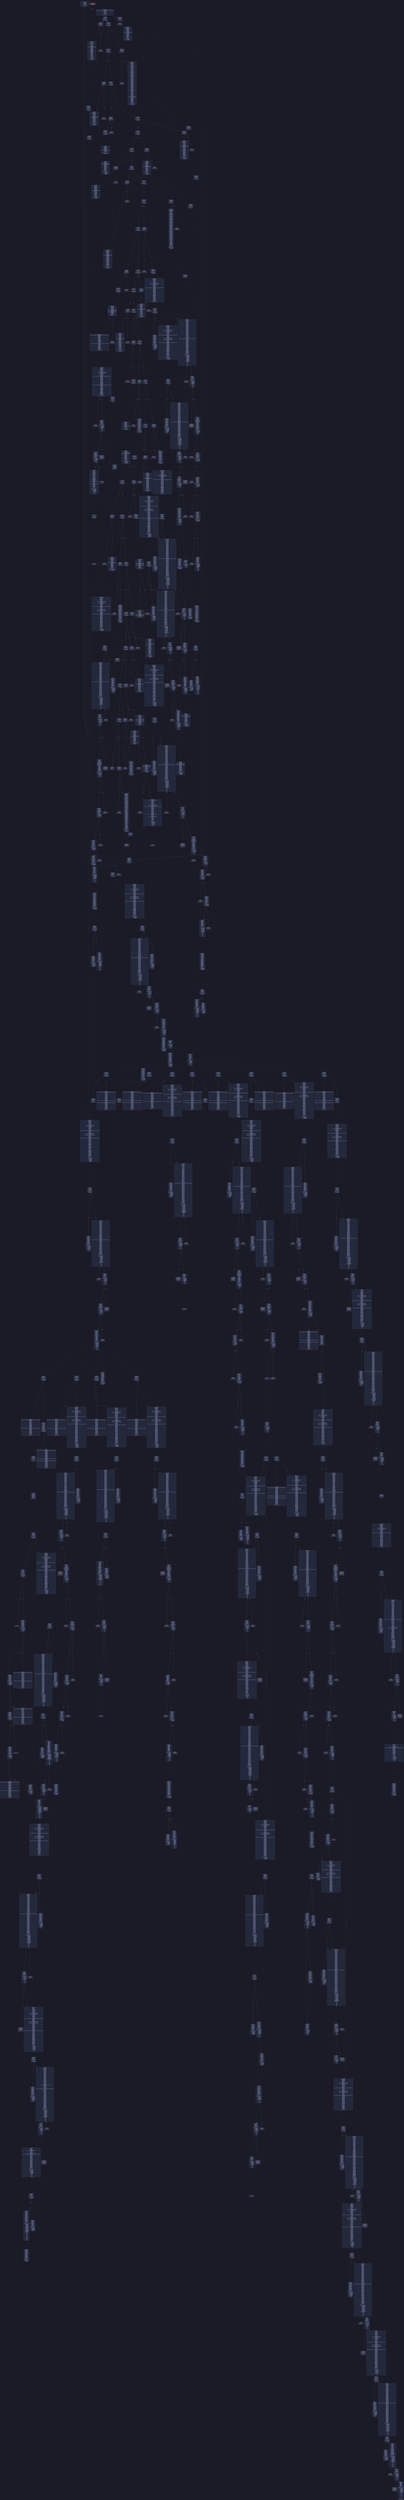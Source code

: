 digraph G {
    node [shape=box, style="filled, rounded", color="#565f89", fontcolor="#c0caf5", fontname="Helvetica", fillcolor="#24283b"];
    edge [color="#414868", fontcolor="#c0caf5", fontname="Helvetica"];
    bgcolor="#1a1b26";
    0 [ label = "[00] PUSH1 80
[02] PUSH1 40
[04] MSTORE
[05] PUSH1 04
[07] CALLDATASIZE
[08] LT
[09] PUSH2 0154
[0c] JUMPI

Stack size req: 0, sizeΔ: 0
" shape = invhouse]
    1 [ label = "[0d] PUSH1 00
[0f] CALLDATALOAD
[10] PUSH29 0100000000000000000000000000000000000000000000000000000000
[2e] SWAP1
[2f] DIV
[30] PUSH4 ffffffff
[35] AND
[36] DUP1
[37] PUSH4 186b79c9
[3c] EQ
[3d] PUSH2 0159
[40] JUMPI

Stack size req: 0, sizeΔ: 1
"]
    2 [ label = "[41] DUP1
[42] PUSH4 2316a9ff
[47] EQ
[48] PUSH2 01b4
[4b] JUMPI

Stack size req: 1, sizeΔ: 0
Entry->Op usage:
	0->71:EQ:1
"]
    3 [ label = "[4c] DUP1
[4d] PUSH4 238b3aed
[52] EQ
[53] PUSH2 025a
[56] JUMPI

Stack size req: 1, sizeΔ: 0
Entry->Op usage:
	0->82:EQ:1
"]
    4 [ label = "[57] DUP1
[58] PUSH4 275601f6
[5d] EQ
[5e] PUSH2 0306
[61] JUMPI

Stack size req: 1, sizeΔ: 0
Entry->Op usage:
	0->93:EQ:1
"]
    5 [ label = "[62] DUP1
[63] PUSH4 4d655aff
[68] EQ
[69] PUSH2 039e
[6c] JUMPI

Stack size req: 1, sizeΔ: 0
Entry->Op usage:
	0->104:EQ:1
"]
    6 [ label = "[6d] DUP1
[6e] PUSH4 4d9bcac4
[73] EQ
[74] PUSH2 03f5
[77] JUMPI

Stack size req: 1, sizeΔ: 0
Entry->Op usage:
	0->115:EQ:1
"]
    7 [ label = "[78] DUP1
[79] PUSH4 4ff6e86e
[7e] EQ
[7f] PUSH2 04bf
[82] JUMPI

Stack size req: 1, sizeΔ: 0
Entry->Op usage:
	0->126:EQ:1
"]
    8 [ label = "[83] DUP1
[84] PUSH4 5481f43e
[89] EQ
[8a] PUSH2 0516
[8d] JUMPI

Stack size req: 1, sizeΔ: 0
Entry->Op usage:
	0->137:EQ:1
"]
    9 [ label = "[8e] DUP1
[8f] PUSH4 54a365df
[94] EQ
[95] PUSH2 0575
[98] JUMPI

Stack size req: 1, sizeΔ: 0
Entry->Op usage:
	0->148:EQ:1
"]
    10 [ label = "[99] DUP1
[9a] PUSH4 5750644a
[9f] EQ
[a0] PUSH2 05de
[a3] JUMPI

Stack size req: 1, sizeΔ: 0
Entry->Op usage:
	0->159:EQ:1
"]
    11 [ label = "[a4] DUP1
[a5] PUSH4 65a6bb29
[aa] EQ
[ab] PUSH2 0655
[ae] JUMPI

Stack size req: 1, sizeΔ: 0
Entry->Op usage:
	0->170:EQ:1
"]
    12 [ label = "[af] DUP1
[b0] PUSH4 6e5ecdff
[b5] EQ
[b6] PUSH2 06c1
[b9] JUMPI

Stack size req: 1, sizeΔ: 0
Entry->Op usage:
	0->181:EQ:1
"]
    13 [ label = "[ba] DUP1
[bb] PUSH4 857cdbb8
[c0] EQ
[c1] PUSH2 06d8
[c4] JUMPI

Stack size req: 1, sizeΔ: 0
Entry->Op usage:
	0->192:EQ:1
"]
    14 [ label = "[c5] DUP1
[c6] PUSH4 87cd29a4
[cb] EQ
[cc] PUSH2 072f
[cf] JUMPI

Stack size req: 1, sizeΔ: 0
Entry->Op usage:
	0->203:EQ:1
"]
    15 [ label = "[d0] DUP1
[d1] PUSH4 8da5cb5b
[d6] EQ
[d7] PUSH2 0794
[da] JUMPI

Stack size req: 1, sizeΔ: 0
Entry->Op usage:
	0->214:EQ:1
"]
    16 [ label = "[db] DUP1
[dc] PUSH4 8dc8d32b
[e1] EQ
[e2] PUSH2 07eb
[e5] JUMPI

Stack size req: 1, sizeΔ: 0
Entry->Op usage:
	0->225:EQ:1
"]
    17 [ label = "[e6] DUP1
[e7] PUSH4 9217c438
[ec] EQ
[ed] PUSH2 081c
[f0] JUMPI

Stack size req: 1, sizeΔ: 0
Entry->Op usage:
	0->236:EQ:1
"]
    18 [ label = "[f1] DUP1
[f2] PUSH4 9c39c8ea
[f7] EQ
[f8] PUSH2 0889
[fb] JUMPI

Stack size req: 1, sizeΔ: 0
Entry->Op usage:
	0->247:EQ:1
"]
    19 [ label = "[fc] DUP1
[fd] PUSH4 9cb8a26a
[0102] EQ
[0103] PUSH2 091a
[0106] JUMPI

Stack size req: 1, sizeΔ: 0
Entry->Op usage:
	0->258:EQ:1
"]
    20 [ label = "[0107] DUP1
[0108] PUSH4 a72460d1
[010d] EQ
[010e] PUSH2 0931
[0111] JUMPI

Stack size req: 1, sizeΔ: 0
Entry->Op usage:
	0->269:EQ:1
"]
    21 [ label = "[0112] DUP1
[0113] PUSH4 af87c833
[0118] EQ
[0119] PUSH2 09c9
[011c] JUMPI

Stack size req: 1, sizeΔ: 0
Entry->Op usage:
	0->280:EQ:1
"]
    22 [ label = "[011d] DUP1
[011e] PUSH4 e95d6182
[0123] EQ
[0124] PUSH2 0a1c
[0127] JUMPI

Stack size req: 1, sizeΔ: 0
Entry->Op usage:
	0->291:EQ:1
"]
    23 [ label = "[0128] DUP1
[0129] PUSH4 f2fde38b
[012e] EQ
[012f] PUSH2 0ac2
[0132] JUMPI

Stack size req: 1, sizeΔ: 0
Entry->Op usage:
	0->302:EQ:1
"]
    24 [ label = "[0133] DUP1
[0134] PUSH4 f51d7d5f
[0139] EQ
[013a] PUSH2 0b05
[013d] JUMPI

Stack size req: 1, sizeΔ: 0
Entry->Op usage:
	0->313:EQ:1
"]
    25 [ label = "[013e] DUP1
[013f] PUSH4 f5d1d299
[0144] EQ
[0145] PUSH2 0b64
[0148] JUMPI

Stack size req: 1, sizeΔ: 0
Entry->Op usage:
	0->324:EQ:1
"]
    26 [ label = "[0149] DUP1
[014a] PUSH4 fcf0c248
[014f] EQ
[0150] PUSH2 0b95
[0153] JUMPI

Stack size req: 1, sizeΔ: 0
Entry->Op usage:
	0->335:EQ:1
"]
    27 [ label = "[0154] JUMPDEST
[0155] PUSH1 00
[0157] DUP1
[0158] REVERT

Stack size req: 0, sizeΔ: 0
" color = "red"]
    28 [ label = "[0159] JUMPDEST
[015a] CALLVALUE
[015b] DUP1
[015c] ISZERO
[015d] PUSH2 0165
[0160] JUMPI

Stack size req: 0, sizeΔ: 1
"]
    29 [ label = "[0161] PUSH1 00
[0163] DUP1
[0164] REVERT

Stack size req: 0, sizeΔ: 0
" color = "red"]
    30 [ label = "[0165] JUMPDEST
[0166] POP
[0167] PUSH2 019a
[016a] PUSH1 04
[016c] DUP1
[016d] CALLDATASIZE
[016e] SUB
[016f] DUP2
[0170] ADD
[0171] SWAP1
[0172] DUP1
[0173] DUP1
[0174] CALLDATALOAD
[0175] PUSH20 ffffffffffffffffffffffffffffffffffffffff
[018a] AND
[018b] SWAP1
[018c] PUSH1 20
[018e] ADD
[018f] SWAP1
[0190] SWAP3
[0191] SWAP2
[0192] SWAP1
[0193] POP
[0194] POP
[0195] POP
[0196] PUSH2 0c09
[0199] JUMP

Stack size req: 1, sizeΔ: 1
Entry->Op usage:
	0->358:POP:0
Entry->Exit:
	0->😵
"]
    31 [ label = "[019a] JUMPDEST
[019b] PUSH1 40
[019d] MLOAD
[019e] DUP1
[019f] DUP3
[01a0] ISZERO
[01a1] ISZERO
[01a2] ISZERO
[01a3] ISZERO
[01a4] DUP2
[01a5] MSTORE
[01a6] PUSH1 20
[01a8] ADD
[01a9] SWAP2
[01aa] POP
[01ab] POP
[01ac] PUSH1 40
[01ae] MLOAD
[01af] DUP1
[01b0] SWAP2
[01b1] SUB
[01b2] SWAP1
[01b3] RETURN

Stack size req: 1, sizeΔ: -1
Entry->Op usage:
	0->416:ISZERO:0
	0->426:POP:0
Entry->Exit:
	0->😵
" color = "darkblue"]
    32 [ label = "[01b4] JUMPDEST
[01b5] CALLVALUE
[01b6] DUP1
[01b7] ISZERO
[01b8] PUSH2 01c0
[01bb] JUMPI

Stack size req: 0, sizeΔ: 1
"]
    33 [ label = "[01bc] PUSH1 00
[01be] DUP1
[01bf] REVERT

Stack size req: 0, sizeΔ: 0
" color = "red"]
    34 [ label = "[01c0] JUMPDEST
[01c1] POP
[01c2] PUSH2 0203
[01c5] PUSH1 04
[01c7] DUP1
[01c8] CALLDATASIZE
[01c9] SUB
[01ca] DUP2
[01cb] ADD
[01cc] SWAP1
[01cd] DUP1
[01ce] DUP1
[01cf] CALLDATALOAD
[01d0] PUSH20 ffffffffffffffffffffffffffffffffffffffff
[01e5] AND
[01e6] SWAP1
[01e7] PUSH1 20
[01e9] ADD
[01ea] SWAP1
[01eb] SWAP3
[01ec] SWAP2
[01ed] SWAP1
[01ee] DUP1
[01ef] CALLDATALOAD
[01f0] PUSH1 00
[01f2] NOT
[01f3] AND
[01f4] SWAP1
[01f5] PUSH1 20
[01f7] ADD
[01f8] SWAP1
[01f9] SWAP3
[01fa] SWAP2
[01fb] SWAP1
[01fc] POP
[01fd] POP
[01fe] POP
[01ff] PUSH2 0c25
[0202] JUMP

Stack size req: 1, sizeΔ: 2
Entry->Op usage:
	0->449:POP:0
Entry->Exit:
	0->😵
"]
    35 [ label = "[0203] JUMPDEST
[0204] PUSH1 40
[0206] MLOAD
[0207] DUP1
[0208] DUP1
[0209] PUSH1 20
[020b] ADD
[020c] DUP3
[020d] DUP2
[020e] SUB
[020f] DUP3
[0210] MSTORE
[0211] DUP4
[0212] DUP2
[0213] DUP2
[0214] MLOAD
[0215] DUP2
[0216] MSTORE
[0217] PUSH1 20
[0219] ADD
[021a] SWAP2
[021b] POP
[021c] DUP1
[021d] MLOAD
[021e] SWAP1
[021f] PUSH1 20
[0221] ADD
[0222] SWAP1
[0223] PUSH1 20
[0225] MUL
[0226] DUP1
[0227] DUP4
[0228] DUP4
[0229] PUSH1 00

Stack size req: 1, sizeΔ: 9
Entry->Op usage:
	0->532:MLOAD:0
	0->541:MLOAD:0
	0->545:ADD:1
"]
    36 [ label = "[022b] JUMPDEST
[022c] DUP4
[022d] DUP2
[022e] LT
[022f] ISZERO
[0230] PUSH2 0246
[0233] JUMPI

Stack size req: 4, sizeΔ: 0
Entry->Op usage:
	0->558:LT:0
	3->558:LT:1
"]
    37 [ label = "[0234] DUP1
[0235] DUP3
[0236] ADD
[0237] MLOAD
[0238] DUP2
[0239] DUP5
[023a] ADD
[023b] MSTORE
[023c] PUSH1 20
[023e] DUP2
[023f] ADD
[0240] SWAP1
[0241] POP
[0242] PUSH2 022b
[0245] JUMP

Stack size req: 3, sizeΔ: 0
Entry->Op usage:
	0->566:ADD:1
	0->570:ADD:1
	0->575:ADD:0
	0->577:POP:0
	1->566:ADD:0
	2->570:ADD:0
Entry->Exit:
	0->😵
"]
    38 [ label = "[0246] JUMPDEST
[0247] POP
[0248] POP
[0249] POP
[024a] POP
[024b] SWAP1
[024c] POP
[024d] ADD
[024e] SWAP3
[024f] POP
[0250] POP
[0251] POP
[0252] PUSH1 40
[0254] MLOAD
[0255] DUP1
[0256] SWAP2
[0257] SUB
[0258] SWAP1
[0259] RETURN

Stack size req: 10, sizeΔ: -10
Entry->Op usage:
	0->583:POP:0
	1->584:POP:0
	2->585:POP:0
	3->586:POP:0
	4->589:ADD:0
	5->588:POP:0
	6->589:ADD:1
	7->592:POP:0
	8->593:POP:0
	9->591:POP:0
Entry->Exit:
	0->😵
	1->😵
	2->😵
	3->😵
	4->😵
	5->😵
	6->😵
	7->😵
	8->😵
	9->😵
" color = "darkblue"]
    39 [ label = "[025a] JUMPDEST
[025b] CALLVALUE
[025c] DUP1
[025d] ISZERO
[025e] PUSH2 0266
[0261] JUMPI

Stack size req: 0, sizeΔ: 1
"]
    40 [ label = "[0262] PUSH1 00
[0264] DUP1
[0265] REVERT

Stack size req: 0, sizeΔ: 0
" color = "red"]
    41 [ label = "[0266] JUMPDEST
[0267] POP
[0268] PUSH2 02ec
[026b] PUSH1 04
[026d] DUP1
[026e] CALLDATASIZE
[026f] SUB
[0270] DUP2
[0271] ADD
[0272] SWAP1
[0273] DUP1
[0274] DUP1
[0275] CALLDATALOAD
[0276] PUSH1 00
[0278] NOT
[0279] AND
[027a] SWAP1
[027b] PUSH1 20
[027d] ADD
[027e] SWAP1
[027f] SWAP3
[0280] SWAP2
[0281] SWAP1
[0282] DUP1
[0283] CALLDATALOAD
[0284] SWAP1
[0285] PUSH1 20
[0287] ADD
[0288] SWAP1
[0289] DUP3
[028a] ADD
[028b] DUP1
[028c] CALLDATALOAD
[028d] SWAP1
[028e] PUSH1 20
[0290] ADD
[0291] SWAP1
[0292] DUP1
[0293] DUP1
[0294] PUSH1 20
[0296] MUL
[0297] PUSH1 20
[0299] ADD
[029a] PUSH1 40
[029c] MLOAD
[029d] SWAP1
[029e] DUP2
[029f] ADD
[02a0] PUSH1 40
[02a2] MSTORE
[02a3] DUP1
[02a4] SWAP4
[02a5] SWAP3
[02a6] SWAP2
[02a7] SWAP1
[02a8] DUP2
[02a9] DUP2
[02aa] MSTORE
[02ab] PUSH1 20
[02ad] ADD
[02ae] DUP4
[02af] DUP4
[02b0] PUSH1 20
[02b2] MUL
[02b3] DUP1
[02b4] DUP3
[02b5] DUP5
[02b6] CALLDATACOPY
[02b7] DUP3
[02b8] ADD
[02b9] SWAP2
[02ba] POP
[02bb] POP
[02bc] POP
[02bd] POP
[02be] POP
[02bf] POP
[02c0] SWAP2
[02c1] SWAP3
[02c2] SWAP2
[02c3] SWAP3
[02c4] SWAP1
[02c5] DUP1
[02c6] CALLDATALOAD
[02c7] PUSH20 ffffffffffffffffffffffffffffffffffffffff
[02dc] AND
[02dd] SWAP1
[02de] PUSH1 20
[02e0] ADD
[02e1] SWAP1
[02e2] SWAP3
[02e3] SWAP2
[02e4] SWAP1
[02e5] POP
[02e6] POP
[02e7] POP
[02e8] PUSH2 0ef4
[02eb] JUMP

Stack size req: 1, sizeΔ: 3
Entry->Op usage:
	0->615:POP:0
Entry->Exit:
	0->😵
"]
    42 [ label = "[02ec] JUMPDEST
[02ed] PUSH1 40
[02ef] MLOAD
[02f0] DUP1
[02f1] DUP3
[02f2] ISZERO
[02f3] ISZERO
[02f4] ISZERO
[02f5] ISZERO
[02f6] DUP2
[02f7] MSTORE
[02f8] PUSH1 20
[02fa] ADD
[02fb] SWAP2
[02fc] POP
[02fd] POP
[02fe] PUSH1 40
[0300] MLOAD
[0301] DUP1
[0302] SWAP2
[0303] SUB
[0304] SWAP1
[0305] RETURN

Stack size req: 1, sizeΔ: -1
Entry->Op usage:
	0->754:ISZERO:0
	0->764:POP:0
Entry->Exit:
	0->😵
" color = "darkblue"]
    43 [ label = "[0306] JUMPDEST
[0307] CALLVALUE
[0308] DUP1
[0309] ISZERO
[030a] PUSH2 0312
[030d] JUMPI

Stack size req: 0, sizeΔ: 1
"]
    44 [ label = "[030e] PUSH1 00
[0310] DUP1
[0311] REVERT

Stack size req: 0, sizeΔ: 0
" color = "red"]
    45 [ label = "[0312] JUMPDEST
[0313] POP
[0314] PUSH2 0347
[0317] PUSH1 04
[0319] DUP1
[031a] CALLDATASIZE
[031b] SUB
[031c] DUP2
[031d] ADD
[031e] SWAP1
[031f] DUP1
[0320] DUP1
[0321] CALLDATALOAD
[0322] PUSH20 ffffffffffffffffffffffffffffffffffffffff
[0337] AND
[0338] SWAP1
[0339] PUSH1 20
[033b] ADD
[033c] SWAP1
[033d] SWAP3
[033e] SWAP2
[033f] SWAP1
[0340] POP
[0341] POP
[0342] POP
[0343] PUSH2 1545
[0346] JUMP

Stack size req: 1, sizeΔ: 1
Entry->Op usage:
	0->787:POP:0
Entry->Exit:
	0->😵
"]
    46 [ label = "[0347] JUMPDEST
[0348] PUSH1 40
[034a] MLOAD
[034b] DUP1
[034c] DUP1
[034d] PUSH1 20
[034f] ADD
[0350] DUP3
[0351] DUP2
[0352] SUB
[0353] DUP3
[0354] MSTORE
[0355] DUP4
[0356] DUP2
[0357] DUP2
[0358] MLOAD
[0359] DUP2
[035a] MSTORE
[035b] PUSH1 20
[035d] ADD
[035e] SWAP2
[035f] POP
[0360] DUP1
[0361] MLOAD
[0362] SWAP1
[0363] PUSH1 20
[0365] ADD
[0366] SWAP1
[0367] PUSH1 20
[0369] MUL
[036a] DUP1
[036b] DUP4
[036c] DUP4
[036d] PUSH1 00

Stack size req: 1, sizeΔ: 9
Entry->Op usage:
	0->856:MLOAD:0
	0->865:MLOAD:0
	0->869:ADD:1
"]
    47 [ label = "[036f] JUMPDEST
[0370] DUP4
[0371] DUP2
[0372] LT
[0373] ISZERO
[0374] PUSH2 038a
[0377] JUMPI

Stack size req: 4, sizeΔ: 0
Entry->Op usage:
	0->882:LT:0
	3->882:LT:1
"]
    48 [ label = "[0378] DUP1
[0379] DUP3
[037a] ADD
[037b] MLOAD
[037c] DUP2
[037d] DUP5
[037e] ADD
[037f] MSTORE
[0380] PUSH1 20
[0382] DUP2
[0383] ADD
[0384] SWAP1
[0385] POP
[0386] PUSH2 036f
[0389] JUMP

Stack size req: 3, sizeΔ: 0
Entry->Op usage:
	0->890:ADD:1
	0->894:ADD:1
	0->899:ADD:0
	0->901:POP:0
	1->890:ADD:0
	2->894:ADD:0
Entry->Exit:
	0->😵
"]
    49 [ label = "[038a] JUMPDEST
[038b] POP
[038c] POP
[038d] POP
[038e] POP
[038f] SWAP1
[0390] POP
[0391] ADD
[0392] SWAP3
[0393] POP
[0394] POP
[0395] POP
[0396] PUSH1 40
[0398] MLOAD
[0399] DUP1
[039a] SWAP2
[039b] SUB
[039c] SWAP1
[039d] RETURN

Stack size req: 10, sizeΔ: -10
Entry->Op usage:
	0->907:POP:0
	1->908:POP:0
	2->909:POP:0
	3->910:POP:0
	4->913:ADD:0
	5->912:POP:0
	6->913:ADD:1
	7->916:POP:0
	8->917:POP:0
	9->915:POP:0
Entry->Exit:
	0->😵
	1->😵
	2->😵
	3->😵
	4->😵
	5->😵
	6->😵
	7->😵
	8->😵
	9->😵
" color = "darkblue"]
    50 [ label = "[039e] JUMPDEST
[039f] CALLVALUE
[03a0] DUP1
[03a1] ISZERO
[03a2] PUSH2 03aa
[03a5] JUMPI

Stack size req: 0, sizeΔ: 1
"]
    51 [ label = "[03a6] PUSH1 00
[03a8] DUP1
[03a9] REVERT

Stack size req: 0, sizeΔ: 0
" color = "red"]
    52 [ label = "[03aa] JUMPDEST
[03ab] POP
[03ac] PUSH2 03b3
[03af] PUSH2 1827
[03b2] JUMP

Stack size req: 1, sizeΔ: 0
Entry->Op usage:
	0->939:POP:0
Entry->Exit:
	0->😵
"]
    53 [ label = "[03b3] JUMPDEST
[03b4] PUSH1 40
[03b6] MLOAD
[03b7] DUP1
[03b8] DUP3
[03b9] PUSH20 ffffffffffffffffffffffffffffffffffffffff
[03ce] AND
[03cf] PUSH20 ffffffffffffffffffffffffffffffffffffffff
[03e4] AND
[03e5] DUP2
[03e6] MSTORE
[03e7] PUSH1 20
[03e9] ADD
[03ea] SWAP2
[03eb] POP
[03ec] POP
[03ed] PUSH1 40
[03ef] MLOAD
[03f0] DUP1
[03f1] SWAP2
[03f2] SUB
[03f3] SWAP1
[03f4] RETURN

Stack size req: 1, sizeΔ: -1
Entry->Op usage:
	0->974:AND:1
	0->996:AND:1
	0->998:MSTORE:1
	0->1003:POP:0
Entry->Exit:
	0->😵
" color = "darkblue"]
    54 [ label = "[03f5] JUMPDEST
[03f6] CALLVALUE
[03f7] DUP1
[03f8] ISZERO
[03f9] PUSH2 0401
[03fc] JUMPI

Stack size req: 0, sizeΔ: 1
"]
    55 [ label = "[03fd] PUSH1 00
[03ff] DUP1
[0400] REVERT

Stack size req: 0, sizeΔ: 0
" color = "red"]
    56 [ label = "[0401] JUMPDEST
[0402] POP
[0403] PUSH2 0444
[0406] PUSH1 04
[0408] DUP1
[0409] CALLDATASIZE
[040a] SUB
[040b] DUP2
[040c] ADD
[040d] SWAP1
[040e] DUP1
[040f] DUP1
[0410] CALLDATALOAD
[0411] PUSH20 ffffffffffffffffffffffffffffffffffffffff
[0426] AND
[0427] SWAP1
[0428] PUSH1 20
[042a] ADD
[042b] SWAP1
[042c] SWAP3
[042d] SWAP2
[042e] SWAP1
[042f] DUP1
[0430] CALLDATALOAD
[0431] PUSH1 00
[0433] NOT
[0434] AND
[0435] SWAP1
[0436] PUSH1 20
[0438] ADD
[0439] SWAP1
[043a] SWAP3
[043b] SWAP2
[043c] SWAP1
[043d] POP
[043e] POP
[043f] POP
[0440] PUSH2 184d
[0443] JUMP

Stack size req: 1, sizeΔ: 2
Entry->Op usage:
	0->1026:POP:0
Entry->Exit:
	0->😵
"]
    57 [ label = "[0444] JUMPDEST
[0445] PUSH1 40
[0447] MLOAD
[0448] DUP1
[0449] DUP1
[044a] PUSH1 20
[044c] ADD
[044d] DUP3
[044e] DUP2
[044f] SUB
[0450] DUP3
[0451] MSTORE
[0452] DUP4
[0453] DUP2
[0454] DUP2
[0455] MLOAD
[0456] DUP2
[0457] MSTORE
[0458] PUSH1 20
[045a] ADD
[045b] SWAP2
[045c] POP
[045d] DUP1
[045e] MLOAD
[045f] SWAP1
[0460] PUSH1 20
[0462] ADD
[0463] SWAP1
[0464] DUP1
[0465] DUP4
[0466] DUP4
[0467] PUSH1 00

Stack size req: 1, sizeΔ: 9
Entry->Op usage:
	0->1109:MLOAD:0
	0->1118:MLOAD:0
	0->1122:ADD:1
"]
    58 [ label = "[0469] JUMPDEST
[046a] DUP4
[046b] DUP2
[046c] LT
[046d] ISZERO
[046e] PUSH2 0484
[0471] JUMPI

Stack size req: 4, sizeΔ: 0
Entry->Op usage:
	0->1132:LT:0
	3->1132:LT:1
"]
    59 [ label = "[0472] DUP1
[0473] DUP3
[0474] ADD
[0475] MLOAD
[0476] DUP2
[0477] DUP5
[0478] ADD
[0479] MSTORE
[047a] PUSH1 20
[047c] DUP2
[047d] ADD
[047e] SWAP1
[047f] POP
[0480] PUSH2 0469
[0483] JUMP

Stack size req: 3, sizeΔ: 0
Entry->Op usage:
	0->1140:ADD:1
	0->1144:ADD:1
	0->1149:ADD:0
	0->1151:POP:0
	1->1140:ADD:0
	2->1144:ADD:0
Entry->Exit:
	0->😵
"]
    60 [ label = "[0484] JUMPDEST
[0485] POP
[0486] POP
[0487] POP
[0488] POP
[0489] SWAP1
[048a] POP
[048b] SWAP1
[048c] DUP2
[048d] ADD
[048e] SWAP1
[048f] PUSH1 1f
[0491] AND
[0492] DUP1
[0493] ISZERO
[0494] PUSH2 04b1
[0497] JUMPI

Stack size req: 7, sizeΔ: -5
Entry->Op usage:
	0->1157:POP:0
	1->1158:POP:0
	2->1159:POP:0
	3->1160:POP:0
	4->1165:ADD:0
	4->1169:AND:1
	4->1171:ISZERO:0
	5->1162:POP:0
	6->1165:ADD:1
Entry->Exit:
	0->😵
	1->😵
	2->😵
	3->😵
	4->0
	5->😵
	6->😵
"]
    61 [ label = "[0498] DUP1
[0499] DUP3
[049a] SUB
[049b] DUP1
[049c] MLOAD
[049d] PUSH1 01
[049f] DUP4
[04a0] PUSH1 20
[04a2] SUB
[04a3] PUSH2 0100
[04a6] EXP
[04a7] SUB
[04a8] NOT
[04a9] AND
[04aa] DUP2
[04ab] MSTORE
[04ac] PUSH1 20
[04ae] ADD
[04af] SWAP2
[04b0] POP

Stack size req: 2, sizeΔ: 0
Entry->Op usage:
	0->1178:SUB:1
	0->1186:SUB:1
	1->1178:SUB:0
	1->1200:POP:0
Entry->Exit:
	1->😵
"]
    62 [ label = "[04b1] JUMPDEST
[04b2] POP
[04b3] SWAP3
[04b4] POP
[04b5] POP
[04b6] POP
[04b7] PUSH1 40
[04b9] MLOAD
[04ba] DUP1
[04bb] SWAP2
[04bc] SUB
[04bd] SWAP1
[04be] RETURN

Stack size req: 5, sizeΔ: -5
Entry->Op usage:
	0->1202:POP:0
	1->1212:SUB:0
	2->1205:POP:0
	3->1206:POP:0
	4->1204:POP:0
Entry->Exit:
	0->😵
	1->😵
	2->😵
	3->😵
	4->😵
" color = "darkblue"]
    63 [ label = "[04bf] JUMPDEST
[04c0] CALLVALUE
[04c1] DUP1
[04c2] ISZERO
[04c3] PUSH2 04cb
[04c6] JUMPI

Stack size req: 0, sizeΔ: 1
"]
    64 [ label = "[04c7] PUSH1 00
[04c9] DUP1
[04ca] REVERT

Stack size req: 0, sizeΔ: 0
" color = "red"]
    65 [ label = "[04cb] JUMPDEST
[04cc] POP
[04cd] PUSH2 0500
[04d0] PUSH1 04
[04d2] DUP1
[04d3] CALLDATASIZE
[04d4] SUB
[04d5] DUP2
[04d6] ADD
[04d7] SWAP1
[04d8] DUP1
[04d9] DUP1
[04da] CALLDATALOAD
[04db] PUSH20 ffffffffffffffffffffffffffffffffffffffff
[04f0] AND
[04f1] SWAP1
[04f2] PUSH1 20
[04f4] ADD
[04f5] SWAP1
[04f6] SWAP3
[04f7] SWAP2
[04f8] SWAP1
[04f9] POP
[04fa] POP
[04fb] POP
[04fc] PUSH2 1be4
[04ff] JUMP

Stack size req: 1, sizeΔ: 1
Entry->Op usage:
	0->1228:POP:0
Entry->Exit:
	0->😵
"]
    66 [ label = "[0500] JUMPDEST
[0501] PUSH1 40
[0503] MLOAD
[0504] DUP1
[0505] DUP3
[0506] DUP2
[0507] MSTORE
[0508] PUSH1 20
[050a] ADD
[050b] SWAP2
[050c] POP
[050d] POP
[050e] PUSH1 40
[0510] MLOAD
[0511] DUP1
[0512] SWAP2
[0513] SUB
[0514] SWAP1
[0515] RETURN

Stack size req: 1, sizeΔ: -1
Entry->Op usage:
	0->1287:MSTORE:1
	0->1292:POP:0
Entry->Exit:
	0->😵
" color = "darkblue"]
    67 [ label = "[0516] JUMPDEST
[0517] CALLVALUE
[0518] DUP1
[0519] ISZERO
[051a] PUSH2 0522
[051d] JUMPI

Stack size req: 0, sizeΔ: 1
"]
    68 [ label = "[051e] PUSH1 00
[0520] DUP1
[0521] REVERT

Stack size req: 0, sizeΔ: 0
" color = "red"]
    69 [ label = "[0522] JUMPDEST
[0523] POP
[0524] PUSH2 0557
[0527] PUSH1 04
[0529] DUP1
[052a] CALLDATASIZE
[052b] SUB
[052c] DUP2
[052d] ADD
[052e] SWAP1
[052f] DUP1
[0530] DUP1
[0531] CALLDATALOAD
[0532] PUSH20 ffffffffffffffffffffffffffffffffffffffff
[0547] AND
[0548] SWAP1
[0549] PUSH1 20
[054b] ADD
[054c] SWAP1
[054d] SWAP3
[054e] SWAP2
[054f] SWAP1
[0550] POP
[0551] POP
[0552] POP
[0553] PUSH2 1bf6
[0556] JUMP

Stack size req: 1, sizeΔ: 1
Entry->Op usage:
	0->1315:POP:0
Entry->Exit:
	0->😵
"]
    70 [ label = "[0557] JUMPDEST
[0558] PUSH1 40
[055a] MLOAD
[055b] DUP1
[055c] DUP3
[055d] PUSH1 00
[055f] NOT
[0560] AND
[0561] PUSH1 00
[0563] NOT
[0564] AND
[0565] DUP2
[0566] MSTORE
[0567] PUSH1 20
[0569] ADD
[056a] SWAP2
[056b] POP
[056c] POP
[056d] PUSH1 40
[056f] MLOAD
[0570] DUP1
[0571] SWAP2
[0572] SUB
[0573] SWAP1
[0574] RETURN

Stack size req: 1, sizeΔ: -1
Entry->Op usage:
	0->1376:AND:1
	0->1380:AND:1
	0->1382:MSTORE:1
	0->1387:POP:0
Entry->Exit:
	0->😵
" color = "darkblue"]
    71 [ label = "[0575] JUMPDEST
[0576] CALLVALUE
[0577] DUP1
[0578] ISZERO
[0579] PUSH2 0581
[057c] JUMPI

Stack size req: 0, sizeΔ: 1
"]
    72 [ label = "[057d] PUSH1 00
[057f] DUP1
[0580] REVERT

Stack size req: 0, sizeΔ: 0
" color = "red"]
    73 [ label = "[0581] JUMPDEST
[0582] POP
[0583] PUSH2 05c4
[0586] PUSH1 04
[0588] DUP1
[0589] CALLDATASIZE
[058a] SUB
[058b] DUP2
[058c] ADD
[058d] SWAP1
[058e] DUP1
[058f] DUP1
[0590] CALLDATALOAD
[0591] PUSH20 ffffffffffffffffffffffffffffffffffffffff
[05a6] AND
[05a7] SWAP1
[05a8] PUSH1 20
[05aa] ADD
[05ab] SWAP1
[05ac] SWAP3
[05ad] SWAP2
[05ae] SWAP1
[05af] DUP1
[05b0] CALLDATALOAD
[05b1] PUSH1 00
[05b3] NOT
[05b4] AND
[05b5] SWAP1
[05b6] PUSH1 20
[05b8] ADD
[05b9] SWAP1
[05ba] SWAP3
[05bb] SWAP2
[05bc] SWAP1
[05bd] POP
[05be] POP
[05bf] POP
[05c0] PUSH2 1c08
[05c3] JUMP

Stack size req: 1, sizeΔ: 2
Entry->Op usage:
	0->1410:POP:0
Entry->Exit:
	0->😵
"]
    74 [ label = "[05c4] JUMPDEST
[05c5] PUSH1 40
[05c7] MLOAD
[05c8] DUP1
[05c9] DUP3
[05ca] ISZERO
[05cb] ISZERO
[05cc] ISZERO
[05cd] ISZERO
[05ce] DUP2
[05cf] MSTORE
[05d0] PUSH1 20
[05d2] ADD
[05d3] SWAP2
[05d4] POP
[05d5] POP
[05d6] PUSH1 40
[05d8] MLOAD
[05d9] DUP1
[05da] SWAP2
[05db] SUB
[05dc] SWAP1
[05dd] RETURN

Stack size req: 1, sizeΔ: -1
Entry->Op usage:
	0->1482:ISZERO:0
	0->1492:POP:0
Entry->Exit:
	0->😵
" color = "darkblue"]
    75 [ label = "[05de] JUMPDEST
[05df] CALLVALUE
[05e0] DUP1
[05e1] ISZERO
[05e2] PUSH2 05ea
[05e5] JUMPI

Stack size req: 0, sizeΔ: 1
"]
    76 [ label = "[05e6] PUSH1 00
[05e8] DUP1
[05e9] REVERT

Stack size req: 0, sizeΔ: 0
" color = "red"]
    77 [ label = "[05ea] JUMPDEST
[05eb] POP
[05ec] PUSH2 0653
[05ef] PUSH1 04
[05f1] DUP1
[05f2] CALLDATASIZE
[05f3] SUB
[05f4] DUP2
[05f5] ADD
[05f6] SWAP1
[05f7] DUP1
[05f8] DUP1
[05f9] CALLDATALOAD
[05fa] PUSH1 00
[05fc] NOT
[05fd] AND
[05fe] SWAP1
[05ff] PUSH1 20
[0601] ADD
[0602] SWAP1
[0603] SWAP3
[0604] SWAP2
[0605] SWAP1
[0606] DUP1
[0607] CALLDATALOAD
[0608] SWAP1
[0609] PUSH1 20
[060b] ADD
[060c] SWAP1
[060d] DUP3
[060e] ADD
[060f] DUP1
[0610] CALLDATALOAD
[0611] SWAP1
[0612] PUSH1 20
[0614] ADD
[0615] SWAP1
[0616] DUP1
[0617] DUP1
[0618] PUSH1 1f
[061a] ADD
[061b] PUSH1 20
[061d] DUP1
[061e] SWAP2
[061f] DIV
[0620] MUL
[0621] PUSH1 20
[0623] ADD
[0624] PUSH1 40
[0626] MLOAD
[0627] SWAP1
[0628] DUP2
[0629] ADD
[062a] PUSH1 40
[062c] MSTORE
[062d] DUP1
[062e] SWAP4
[062f] SWAP3
[0630] SWAP2
[0631] SWAP1
[0632] DUP2
[0633] DUP2
[0634] MSTORE
[0635] PUSH1 20
[0637] ADD
[0638] DUP4
[0639] DUP4
[063a] DUP1
[063b] DUP3
[063c] DUP5
[063d] CALLDATACOPY
[063e] DUP3
[063f] ADD
[0640] SWAP2
[0641] POP
[0642] POP
[0643] POP
[0644] POP
[0645] POP
[0646] POP
[0647] SWAP2
[0648] SWAP3
[0649] SWAP2
[064a] SWAP3
[064b] SWAP1
[064c] POP
[064d] POP
[064e] POP
[064f] PUSH2 1e04
[0652] JUMP

Stack size req: 1, sizeΔ: 2
Entry->Op usage:
	0->1515:POP:0
Entry->Exit:
	0->😵
"]
    78 [ label = "[0653] JUMPDEST
[0654] STOP

Stack size req: 0, sizeΔ: 0
" color = "darkblue"]
    79 [ label = "[0655] JUMPDEST
[0656] CALLVALUE
[0657] DUP1
[0658] ISZERO
[0659] PUSH2 0661
[065c] JUMPI

Stack size req: 0, sizeΔ: 1
"]
    80 [ label = "[065d] PUSH1 00
[065f] DUP1
[0660] REVERT

Stack size req: 0, sizeΔ: 0
" color = "red"]
    81 [ label = "[0661] JUMPDEST
[0662] POP
[0663] PUSH2 066a
[0666] PUSH2 2499
[0669] JUMP

Stack size req: 1, sizeΔ: 0
Entry->Op usage:
	0->1634:POP:0
Entry->Exit:
	0->😵
"]
    82 [ label = "[066a] JUMPDEST
[066b] PUSH1 40
[066d] MLOAD
[066e] DUP1
[066f] DUP1
[0670] PUSH1 20
[0672] ADD
[0673] DUP3
[0674] DUP2
[0675] SUB
[0676] DUP3
[0677] MSTORE
[0678] DUP4
[0679] DUP2
[067a] DUP2
[067b] MLOAD
[067c] DUP2
[067d] MSTORE
[067e] PUSH1 20
[0680] ADD
[0681] SWAP2
[0682] POP
[0683] DUP1
[0684] MLOAD
[0685] SWAP1
[0686] PUSH1 20
[0688] ADD
[0689] SWAP1
[068a] PUSH1 20
[068c] MUL
[068d] DUP1
[068e] DUP4
[068f] DUP4
[0690] PUSH1 00

Stack size req: 1, sizeΔ: 9
Entry->Op usage:
	0->1659:MLOAD:0
	0->1668:MLOAD:0
	0->1672:ADD:1
"]
    83 [ label = "[0692] JUMPDEST
[0693] DUP4
[0694] DUP2
[0695] LT
[0696] ISZERO
[0697] PUSH2 06ad
[069a] JUMPI

Stack size req: 4, sizeΔ: 0
Entry->Op usage:
	0->1685:LT:0
	3->1685:LT:1
"]
    84 [ label = "[069b] DUP1
[069c] DUP3
[069d] ADD
[069e] MLOAD
[069f] DUP2
[06a0] DUP5
[06a1] ADD
[06a2] MSTORE
[06a3] PUSH1 20
[06a5] DUP2
[06a6] ADD
[06a7] SWAP1
[06a8] POP
[06a9] PUSH2 0692
[06ac] JUMP

Stack size req: 3, sizeΔ: 0
Entry->Op usage:
	0->1693:ADD:1
	0->1697:ADD:1
	0->1702:ADD:0
	0->1704:POP:0
	1->1693:ADD:0
	2->1697:ADD:0
Entry->Exit:
	0->😵
"]
    85 [ label = "[06ad] JUMPDEST
[06ae] POP
[06af] POP
[06b0] POP
[06b1] POP
[06b2] SWAP1
[06b3] POP
[06b4] ADD
[06b5] SWAP3
[06b6] POP
[06b7] POP
[06b8] POP
[06b9] PUSH1 40
[06bb] MLOAD
[06bc] DUP1
[06bd] SWAP2
[06be] SUB
[06bf] SWAP1
[06c0] RETURN

Stack size req: 10, sizeΔ: -10
Entry->Op usage:
	0->1710:POP:0
	1->1711:POP:0
	2->1712:POP:0
	3->1713:POP:0
	4->1716:ADD:0
	5->1715:POP:0
	6->1716:ADD:1
	7->1719:POP:0
	8->1720:POP:0
	9->1718:POP:0
Entry->Exit:
	0->😵
	1->😵
	2->😵
	3->😵
	4->😵
	5->😵
	6->😵
	7->😵
	8->😵
	9->😵
" color = "darkblue"]
    86 [ label = "[06c1] JUMPDEST
[06c2] CALLVALUE
[06c3] DUP1
[06c4] ISZERO
[06c5] PUSH2 06cd
[06c8] JUMPI

Stack size req: 0, sizeΔ: 1
"]
    87 [ label = "[06c9] PUSH1 00
[06cb] DUP1
[06cc] REVERT

Stack size req: 0, sizeΔ: 0
" color = "red"]
    88 [ label = "[06cd] JUMPDEST
[06ce] POP
[06cf] PUSH2 06d6
[06d2] PUSH2 266b
[06d5] JUMP

Stack size req: 1, sizeΔ: 0
Entry->Op usage:
	0->1742:POP:0
Entry->Exit:
	0->😵
"]
    89 [ label = "[06d6] JUMPDEST
[06d7] STOP

Stack size req: 0, sizeΔ: 0
" color = "darkblue"]
    90 [ label = "[06d8] JUMPDEST
[06d9] CALLVALUE
[06da] DUP1
[06db] ISZERO
[06dc] PUSH2 06e4
[06df] JUMPI

Stack size req: 0, sizeΔ: 1
"]
    91 [ label = "[06e0] PUSH1 00
[06e2] DUP1
[06e3] REVERT

Stack size req: 0, sizeΔ: 0
" color = "red"]
    92 [ label = "[06e4] JUMPDEST
[06e5] POP
[06e6] PUSH2 0719
[06e9] PUSH1 04
[06eb] DUP1
[06ec] CALLDATASIZE
[06ed] SUB
[06ee] DUP2
[06ef] ADD
[06f0] SWAP1
[06f1] DUP1
[06f2] DUP1
[06f3] CALLDATALOAD
[06f4] PUSH20 ffffffffffffffffffffffffffffffffffffffff
[0709] AND
[070a] SWAP1
[070b] PUSH1 20
[070d] ADD
[070e] SWAP1
[070f] SWAP3
[0710] SWAP2
[0711] SWAP1
[0712] POP
[0713] POP
[0714] POP
[0715] PUSH2 273a
[0718] JUMP

Stack size req: 1, sizeΔ: 1
Entry->Op usage:
	0->1765:POP:0
Entry->Exit:
	0->😵
"]
    93 [ label = "[0719] JUMPDEST
[071a] PUSH1 40
[071c] MLOAD
[071d] DUP1
[071e] DUP3
[071f] DUP2
[0720] MSTORE
[0721] PUSH1 20
[0723] ADD
[0724] SWAP2
[0725] POP
[0726] POP
[0727] PUSH1 40
[0729] MLOAD
[072a] DUP1
[072b] SWAP2
[072c] SUB
[072d] SWAP1
[072e] RETURN

Stack size req: 1, sizeΔ: -1
Entry->Op usage:
	0->1824:MSTORE:1
	0->1829:POP:0
Entry->Exit:
	0->😵
" color = "darkblue"]
    94 [ label = "[072f] JUMPDEST
[0730] CALLVALUE
[0731] DUP1
[0732] ISZERO
[0733] PUSH2 073b
[0736] JUMPI

Stack size req: 0, sizeΔ: 1
"]
    95 [ label = "[0737] PUSH1 00
[0739] DUP1
[073a] REVERT

Stack size req: 0, sizeΔ: 0
" color = "red"]
    96 [ label = "[073b] JUMPDEST
[073c] POP
[073d] PUSH2 077e
[0740] PUSH1 04
[0742] DUP1
[0743] CALLDATASIZE
[0744] SUB
[0745] DUP2
[0746] ADD
[0747] SWAP1
[0748] DUP1
[0749] DUP1
[074a] CALLDATALOAD
[074b] PUSH20 ffffffffffffffffffffffffffffffffffffffff
[0760] AND
[0761] SWAP1
[0762] PUSH1 20
[0764] ADD
[0765] SWAP1
[0766] SWAP3
[0767] SWAP2
[0768] SWAP1
[0769] DUP1
[076a] CALLDATALOAD
[076b] PUSH1 00
[076d] NOT
[076e] AND
[076f] SWAP1
[0770] PUSH1 20
[0772] ADD
[0773] SWAP1
[0774] SWAP3
[0775] SWAP2
[0776] SWAP1
[0777] POP
[0778] POP
[0779] POP
[077a] PUSH2 2923
[077d] JUMP

Stack size req: 1, sizeΔ: 2
Entry->Op usage:
	0->1852:POP:0
Entry->Exit:
	0->😵
"]
    97 [ label = "[077e] JUMPDEST
[077f] PUSH1 40
[0781] MLOAD
[0782] DUP1
[0783] DUP3
[0784] DUP2
[0785] MSTORE
[0786] PUSH1 20
[0788] ADD
[0789] SWAP2
[078a] POP
[078b] POP
[078c] PUSH1 40
[078e] MLOAD
[078f] DUP1
[0790] SWAP2
[0791] SUB
[0792] SWAP1
[0793] RETURN

Stack size req: 1, sizeΔ: -1
Entry->Op usage:
	0->1925:MSTORE:1
	0->1930:POP:0
Entry->Exit:
	0->😵
" color = "darkblue"]
    98 [ label = "[0794] JUMPDEST
[0795] CALLVALUE
[0796] DUP1
[0797] ISZERO
[0798] PUSH2 07a0
[079b] JUMPI

Stack size req: 0, sizeΔ: 1
"]
    99 [ label = "[079c] PUSH1 00
[079e] DUP1
[079f] REVERT

Stack size req: 0, sizeΔ: 0
" color = "red"]
    100 [ label = "[07a0] JUMPDEST
[07a1] POP
[07a2] PUSH2 07a9
[07a5] PUSH2 2bf3
[07a8] JUMP

Stack size req: 1, sizeΔ: 0
Entry->Op usage:
	0->1953:POP:0
Entry->Exit:
	0->😵
"]
    101 [ label = "[07a9] JUMPDEST
[07aa] PUSH1 40
[07ac] MLOAD
[07ad] DUP1
[07ae] DUP3
[07af] PUSH20 ffffffffffffffffffffffffffffffffffffffff
[07c4] AND
[07c5] PUSH20 ffffffffffffffffffffffffffffffffffffffff
[07da] AND
[07db] DUP2
[07dc] MSTORE
[07dd] PUSH1 20
[07df] ADD
[07e0] SWAP2
[07e1] POP
[07e2] POP
[07e3] PUSH1 40
[07e5] MLOAD
[07e6] DUP1
[07e7] SWAP2
[07e8] SUB
[07e9] SWAP1
[07ea] RETURN

Stack size req: 1, sizeΔ: -1
Entry->Op usage:
	0->1988:AND:1
	0->2010:AND:1
	0->2012:MSTORE:1
	0->2017:POP:0
Entry->Exit:
	0->😵
" color = "darkblue"]
    102 [ label = "[07eb] JUMPDEST
[07ec] CALLVALUE
[07ed] DUP1
[07ee] ISZERO
[07ef] PUSH2 07f7
[07f2] JUMPI

Stack size req: 0, sizeΔ: 1
"]
    103 [ label = "[07f3] PUSH1 00
[07f5] DUP1
[07f6] REVERT

Stack size req: 0, sizeΔ: 0
" color = "red"]
    104 [ label = "[07f7] JUMPDEST
[07f8] POP
[07f9] PUSH2 081a
[07fc] PUSH1 04
[07fe] DUP1
[07ff] CALLDATASIZE
[0800] SUB
[0801] DUP2
[0802] ADD
[0803] SWAP1
[0804] DUP1
[0805] DUP1
[0806] CALLDATALOAD
[0807] PUSH1 00
[0809] NOT
[080a] AND
[080b] SWAP1
[080c] PUSH1 20
[080e] ADD
[080f] SWAP1
[0810] SWAP3
[0811] SWAP2
[0812] SWAP1
[0813] POP
[0814] POP
[0815] POP
[0816] PUSH2 2c18
[0819] JUMP

Stack size req: 1, sizeΔ: 1
Entry->Op usage:
	0->2040:POP:0
Entry->Exit:
	0->😵
"]
    105 [ label = "[081a] JUMPDEST
[081b] STOP

Stack size req: 0, sizeΔ: 0
" color = "darkblue"]
    106 [ label = "[081c] JUMPDEST
[081d] CALLVALUE
[081e] DUP1
[081f] ISZERO
[0820] PUSH2 0828
[0823] JUMPI

Stack size req: 0, sizeΔ: 1
"]
    107 [ label = "[0824] PUSH1 00
[0826] DUP1
[0827] REVERT

Stack size req: 0, sizeΔ: 0
" color = "red"]
    108 [ label = "[0828] JUMPDEST
[0829] POP
[082a] PUSH2 0847
[082d] PUSH1 04
[082f] DUP1
[0830] CALLDATASIZE
[0831] SUB
[0832] DUP2
[0833] ADD
[0834] SWAP1
[0835] DUP1
[0836] DUP1
[0837] CALLDATALOAD
[0838] SWAP1
[0839] PUSH1 20
[083b] ADD
[083c] SWAP1
[083d] SWAP3
[083e] SWAP2
[083f] SWAP1
[0840] POP
[0841] POP
[0842] POP
[0843] PUSH2 395e
[0846] JUMP

Stack size req: 1, sizeΔ: 1
Entry->Op usage:
	0->2089:POP:0
Entry->Exit:
	0->😵
"]
    109 [ label = "[0847] JUMPDEST
[0848] PUSH1 40
[084a] MLOAD
[084b] DUP1
[084c] DUP3
[084d] PUSH20 ffffffffffffffffffffffffffffffffffffffff
[0862] AND
[0863] PUSH20 ffffffffffffffffffffffffffffffffffffffff
[0878] AND
[0879] DUP2
[087a] MSTORE
[087b] PUSH1 20
[087d] ADD
[087e] SWAP2
[087f] POP
[0880] POP
[0881] PUSH1 40
[0883] MLOAD
[0884] DUP1
[0885] SWAP2
[0886] SUB
[0887] SWAP1
[0888] RETURN

Stack size req: 1, sizeΔ: -1
Entry->Op usage:
	0->2146:AND:1
	0->2168:AND:1
	0->2170:MSTORE:1
	0->2175:POP:0
Entry->Exit:
	0->😵
" color = "darkblue"]
    110 [ label = "[0889] JUMPDEST
[088a] CALLVALUE
[088b] DUP1
[088c] ISZERO
[088d] PUSH2 0895
[0890] JUMPI

Stack size req: 0, sizeΔ: 1
"]
    111 [ label = "[0891] PUSH1 00
[0893] DUP1
[0894] REVERT

Stack size req: 0, sizeΔ: 0
" color = "red"]
    112 [ label = "[0895] JUMPDEST
[0896] POP
[0897] PUSH2 08d8
[089a] PUSH1 04
[089c] DUP1
[089d] CALLDATASIZE
[089e] SUB
[089f] DUP2
[08a0] ADD
[08a1] SWAP1
[08a2] DUP1
[08a3] DUP1
[08a4] CALLDATALOAD
[08a5] PUSH20 ffffffffffffffffffffffffffffffffffffffff
[08ba] AND
[08bb] SWAP1
[08bc] PUSH1 20
[08be] ADD
[08bf] SWAP1
[08c0] SWAP3
[08c1] SWAP2
[08c2] SWAP1
[08c3] DUP1
[08c4] CALLDATALOAD
[08c5] PUSH1 00
[08c7] NOT
[08c8] AND
[08c9] SWAP1
[08ca] PUSH1 20
[08cc] ADD
[08cd] SWAP1
[08ce] SWAP3
[08cf] SWAP2
[08d0] SWAP1
[08d1] POP
[08d2] POP
[08d3] POP
[08d4] PUSH2 3ae4
[08d7] JUMP

Stack size req: 1, sizeΔ: 2
Entry->Op usage:
	0->2198:POP:0
Entry->Exit:
	0->😵
"]
    113 [ label = "[08d8] JUMPDEST
[08d9] PUSH1 40
[08db] MLOAD
[08dc] DUP1
[08dd] DUP3
[08de] PUSH20 ffffffffffffffffffffffffffffffffffffffff
[08f3] AND
[08f4] PUSH20 ffffffffffffffffffffffffffffffffffffffff
[0909] AND
[090a] DUP2
[090b] MSTORE
[090c] PUSH1 20
[090e] ADD
[090f] SWAP2
[0910] POP
[0911] POP
[0912] PUSH1 40
[0914] MLOAD
[0915] DUP1
[0916] SWAP2
[0917] SUB
[0918] SWAP1
[0919] RETURN

Stack size req: 1, sizeΔ: -1
Entry->Op usage:
	0->2291:AND:1
	0->2313:AND:1
	0->2315:MSTORE:1
	0->2320:POP:0
Entry->Exit:
	0->😵
" color = "darkblue"]
    114 [ label = "[091a] JUMPDEST
[091b] CALLVALUE
[091c] DUP1
[091d] ISZERO
[091e] PUSH2 0926
[0921] JUMPI

Stack size req: 0, sizeΔ: 1
"]
    115 [ label = "[0922] PUSH1 00
[0924] DUP1
[0925] REVERT

Stack size req: 0, sizeΔ: 0
" color = "red"]
    116 [ label = "[0926] JUMPDEST
[0927] POP
[0928] PUSH2 092f
[092b] PUSH2 3ce2
[092e] JUMP

Stack size req: 1, sizeΔ: 0
Entry->Op usage:
	0->2343:POP:0
Entry->Exit:
	0->😵
"]
    117 [ label = "[092f] JUMPDEST
[0930] STOP

Stack size req: 0, sizeΔ: 0
" color = "darkblue" fillcolor = "#703440"]
    118 [ label = "[0931] JUMPDEST
[0932] CALLVALUE
[0933] DUP1
[0934] ISZERO
[0935] PUSH2 093d
[0938] JUMPI

Stack size req: 0, sizeΔ: 1
"]
    119 [ label = "[0939] PUSH1 00
[093b] DUP1
[093c] REVERT

Stack size req: 0, sizeΔ: 0
" color = "red"]
    120 [ label = "[093d] JUMPDEST
[093e] POP
[093f] PUSH2 0972
[0942] PUSH1 04
[0944] DUP1
[0945] CALLDATASIZE
[0946] SUB
[0947] DUP2
[0948] ADD
[0949] SWAP1
[094a] DUP1
[094b] DUP1
[094c] CALLDATALOAD
[094d] PUSH20 ffffffffffffffffffffffffffffffffffffffff
[0962] AND
[0963] SWAP1
[0964] PUSH1 20
[0966] ADD
[0967] SWAP1
[0968] SWAP3
[0969] SWAP2
[096a] SWAP1
[096b] POP
[096c] POP
[096d] POP
[096e] PUSH2 3d77
[0971] JUMP

Stack size req: 1, sizeΔ: 1
Entry->Op usage:
	0->2366:POP:0
Entry->Exit:
	0->😵
"]
    121 [ label = "[0972] JUMPDEST
[0973] PUSH1 40
[0975] MLOAD
[0976] DUP1
[0977] DUP1
[0978] PUSH1 20
[097a] ADD
[097b] DUP3
[097c] DUP2
[097d] SUB
[097e] DUP3
[097f] MSTORE
[0980] DUP4
[0981] DUP2
[0982] DUP2
[0983] MLOAD
[0984] DUP2
[0985] MSTORE
[0986] PUSH1 20
[0988] ADD
[0989] SWAP2
[098a] POP
[098b] DUP1
[098c] MLOAD
[098d] SWAP1
[098e] PUSH1 20
[0990] ADD
[0991] SWAP1
[0992] PUSH1 20
[0994] MUL
[0995] DUP1
[0996] DUP4
[0997] DUP4
[0998] PUSH1 00

Stack size req: 1, sizeΔ: 9
Entry->Op usage:
	0->2435:MLOAD:0
	0->2444:MLOAD:0
	0->2448:ADD:1
"]
    122 [ label = "[099a] JUMPDEST
[099b] DUP4
[099c] DUP2
[099d] LT
[099e] ISZERO
[099f] PUSH2 09b5
[09a2] JUMPI

Stack size req: 4, sizeΔ: 0
Entry->Op usage:
	0->2461:LT:0
	3->2461:LT:1
"]
    123 [ label = "[09a3] DUP1
[09a4] DUP3
[09a5] ADD
[09a6] MLOAD
[09a7] DUP2
[09a8] DUP5
[09a9] ADD
[09aa] MSTORE
[09ab] PUSH1 20
[09ad] DUP2
[09ae] ADD
[09af] SWAP1
[09b0] POP
[09b1] PUSH2 099a
[09b4] JUMP

Stack size req: 3, sizeΔ: 0
Entry->Op usage:
	0->2469:ADD:1
	0->2473:ADD:1
	0->2478:ADD:0
	0->2480:POP:0
	1->2469:ADD:0
	2->2473:ADD:0
Entry->Exit:
	0->😵
"]
    124 [ label = "[09b5] JUMPDEST
[09b6] POP
[09b7] POP
[09b8] POP
[09b9] POP
[09ba] SWAP1
[09bb] POP
[09bc] ADD
[09bd] SWAP3
[09be] POP
[09bf] POP
[09c0] POP
[09c1] PUSH1 40
[09c3] MLOAD
[09c4] DUP1
[09c5] SWAP2
[09c6] SUB
[09c7] SWAP1
[09c8] RETURN

Stack size req: 10, sizeΔ: -10
Entry->Op usage:
	0->2486:POP:0
	1->2487:POP:0
	2->2488:POP:0
	3->2489:POP:0
	4->2492:ADD:0
	5->2491:POP:0
	6->2492:ADD:1
	7->2495:POP:0
	8->2496:POP:0
	9->2494:POP:0
Entry->Exit:
	0->😵
	1->😵
	2->😵
	3->😵
	4->😵
	5->😵
	6->😵
	7->😵
	8->😵
	9->😵
" color = "darkblue"]
    125 [ label = "[09c9] JUMPDEST
[09ca] CALLVALUE
[09cb] DUP1
[09cc] ISZERO
[09cd] PUSH2 09d5
[09d0] JUMPI

Stack size req: 0, sizeΔ: 1
"]
    126 [ label = "[09d1] PUSH1 00
[09d3] DUP1
[09d4] REVERT

Stack size req: 0, sizeΔ: 0
" color = "red"]
    127 [ label = "[09d5] JUMPDEST
[09d6] POP
[09d7] PUSH2 0a02
[09da] PUSH1 04
[09dc] DUP1
[09dd] CALLDATASIZE
[09de] SUB
[09df] DUP2
[09e0] ADD
[09e1] SWAP1
[09e2] DUP1
[09e3] DUP1
[09e4] CALLDATALOAD
[09e5] SWAP1
[09e6] PUSH1 20
[09e8] ADD
[09e9] SWAP1
[09ea] SWAP3
[09eb] SWAP2
[09ec] SWAP1
[09ed] DUP1
[09ee] CALLDATALOAD
[09ef] PUSH1 00
[09f1] NOT
[09f2] AND
[09f3] SWAP1
[09f4] PUSH1 20
[09f6] ADD
[09f7] SWAP1
[09f8] SWAP3
[09f9] SWAP2
[09fa] SWAP1
[09fb] POP
[09fc] POP
[09fd] POP
[09fe] PUSH2 3fb6
[0a01] JUMP

Stack size req: 1, sizeΔ: 2
Entry->Op usage:
	0->2518:POP:0
Entry->Exit:
	0->😵
"]
    128 [ label = "[0a02] JUMPDEST
[0a03] PUSH1 40
[0a05] MLOAD
[0a06] DUP1
[0a07] DUP3
[0a08] ISZERO
[0a09] ISZERO
[0a0a] ISZERO
[0a0b] ISZERO
[0a0c] DUP2
[0a0d] MSTORE
[0a0e] PUSH1 20
[0a10] ADD
[0a11] SWAP2
[0a12] POP
[0a13] POP
[0a14] PUSH1 40
[0a16] MLOAD
[0a17] DUP1
[0a18] SWAP2
[0a19] SUB
[0a1a] SWAP1
[0a1b] RETURN

Stack size req: 1, sizeΔ: -1
Entry->Op usage:
	0->2568:ISZERO:0
	0->2578:POP:0
Entry->Exit:
	0->😵
" color = "darkblue"]
    129 [ label = "[0a1c] JUMPDEST
[0a1d] CALLVALUE
[0a1e] DUP1
[0a1f] ISZERO
[0a20] PUSH2 0a28
[0a23] JUMPI

Stack size req: 0, sizeΔ: 1
"]
    130 [ label = "[0a24] PUSH1 00
[0a26] DUP1
[0a27] REVERT

Stack size req: 0, sizeΔ: 0
" color = "red"]
    131 [ label = "[0a28] JUMPDEST
[0a29] POP
[0a2a] PUSH2 0a6b
[0a2d] PUSH1 04
[0a2f] DUP1
[0a30] CALLDATASIZE
[0a31] SUB
[0a32] DUP2
[0a33] ADD
[0a34] SWAP1
[0a35] DUP1
[0a36] DUP1
[0a37] CALLDATALOAD
[0a38] PUSH20 ffffffffffffffffffffffffffffffffffffffff
[0a4d] AND
[0a4e] SWAP1
[0a4f] PUSH1 20
[0a51] ADD
[0a52] SWAP1
[0a53] SWAP3
[0a54] SWAP2
[0a55] SWAP1
[0a56] DUP1
[0a57] CALLDATALOAD
[0a58] PUSH1 00
[0a5a] NOT
[0a5b] AND
[0a5c] SWAP1
[0a5d] PUSH1 20
[0a5f] ADD
[0a60] SWAP1
[0a61] SWAP3
[0a62] SWAP2
[0a63] SWAP1
[0a64] POP
[0a65] POP
[0a66] POP
[0a67] PUSH2 40c2
[0a6a] JUMP

Stack size req: 1, sizeΔ: 2
Entry->Op usage:
	0->2601:POP:0
Entry->Exit:
	0->😵
"]
    132 [ label = "[0a6b] JUMPDEST
[0a6c] PUSH1 40
[0a6e] MLOAD
[0a6f] DUP1
[0a70] DUP1
[0a71] PUSH1 20
[0a73] ADD
[0a74] DUP3
[0a75] DUP2
[0a76] SUB
[0a77] DUP3
[0a78] MSTORE
[0a79] DUP4
[0a7a] DUP2
[0a7b] DUP2
[0a7c] MLOAD
[0a7d] DUP2
[0a7e] MSTORE
[0a7f] PUSH1 20
[0a81] ADD
[0a82] SWAP2
[0a83] POP
[0a84] DUP1
[0a85] MLOAD
[0a86] SWAP1
[0a87] PUSH1 20
[0a89] ADD
[0a8a] SWAP1
[0a8b] PUSH1 20
[0a8d] MUL
[0a8e] DUP1
[0a8f] DUP4
[0a90] DUP4
[0a91] PUSH1 00

Stack size req: 1, sizeΔ: 9
Entry->Op usage:
	0->2684:MLOAD:0
	0->2693:MLOAD:0
	0->2697:ADD:1
"]
    133 [ label = "[0a93] JUMPDEST
[0a94] DUP4
[0a95] DUP2
[0a96] LT
[0a97] ISZERO
[0a98] PUSH2 0aae
[0a9b] JUMPI

Stack size req: 4, sizeΔ: 0
Entry->Op usage:
	0->2710:LT:0
	3->2710:LT:1
"]
    134 [ label = "[0a9c] DUP1
[0a9d] DUP3
[0a9e] ADD
[0a9f] MLOAD
[0aa0] DUP2
[0aa1] DUP5
[0aa2] ADD
[0aa3] MSTORE
[0aa4] PUSH1 20
[0aa6] DUP2
[0aa7] ADD
[0aa8] SWAP1
[0aa9] POP
[0aaa] PUSH2 0a93
[0aad] JUMP

Stack size req: 3, sizeΔ: 0
Entry->Op usage:
	0->2718:ADD:1
	0->2722:ADD:1
	0->2727:ADD:0
	0->2729:POP:0
	1->2718:ADD:0
	2->2722:ADD:0
Entry->Exit:
	0->😵
"]
    135 [ label = "[0aae] JUMPDEST
[0aaf] POP
[0ab0] POP
[0ab1] POP
[0ab2] POP
[0ab3] SWAP1
[0ab4] POP
[0ab5] ADD
[0ab6] SWAP3
[0ab7] POP
[0ab8] POP
[0ab9] POP
[0aba] PUSH1 40
[0abc] MLOAD
[0abd] DUP1
[0abe] SWAP2
[0abf] SUB
[0ac0] SWAP1
[0ac1] RETURN

Stack size req: 10, sizeΔ: -10
Entry->Op usage:
	0->2735:POP:0
	1->2736:POP:0
	2->2737:POP:0
	3->2738:POP:0
	4->2741:ADD:0
	5->2740:POP:0
	6->2741:ADD:1
	7->2744:POP:0
	8->2745:POP:0
	9->2743:POP:0
Entry->Exit:
	0->😵
	1->😵
	2->😵
	3->😵
	4->😵
	5->😵
	6->😵
	7->😵
	8->😵
	9->😵
" color = "darkblue"]
    136 [ label = "[0ac2] JUMPDEST
[0ac3] CALLVALUE
[0ac4] DUP1
[0ac5] ISZERO
[0ac6] PUSH2 0ace
[0ac9] JUMPI

Stack size req: 0, sizeΔ: 1
"]
    137 [ label = "[0aca] PUSH1 00
[0acc] DUP1
[0acd] REVERT

Stack size req: 0, sizeΔ: 0
" color = "red"]
    138 [ label = "[0ace] JUMPDEST
[0acf] POP
[0ad0] PUSH2 0b03
[0ad3] PUSH1 04
[0ad5] DUP1
[0ad6] CALLDATASIZE
[0ad7] SUB
[0ad8] DUP2
[0ad9] ADD
[0ada] SWAP1
[0adb] DUP1
[0adc] DUP1
[0add] CALLDATALOAD
[0ade] PUSH20 ffffffffffffffffffffffffffffffffffffffff
[0af3] AND
[0af4] SWAP1
[0af5] PUSH1 20
[0af7] ADD
[0af8] SWAP1
[0af9] SWAP3
[0afa] SWAP2
[0afb] SWAP1
[0afc] POP
[0afd] POP
[0afe] POP
[0aff] PUSH2 4312
[0b02] JUMP

Stack size req: 1, sizeΔ: 1
Entry->Op usage:
	0->2767:POP:0
Entry->Exit:
	0->😵
"]
    139 [ label = "[0b03] JUMPDEST
[0b04] STOP

Stack size req: 0, sizeΔ: 0
" color = "darkblue"]
    140 [ label = "[0b05] JUMPDEST
[0b06] CALLVALUE
[0b07] DUP1
[0b08] ISZERO
[0b09] PUSH2 0b11
[0b0c] JUMPI

Stack size req: 0, sizeΔ: 1
"]
    141 [ label = "[0b0d] PUSH1 00
[0b0f] DUP1
[0b10] REVERT

Stack size req: 0, sizeΔ: 0
" color = "red"]
    142 [ label = "[0b11] JUMPDEST
[0b12] POP
[0b13] PUSH2 0b46
[0b16] PUSH1 04
[0b18] DUP1
[0b19] CALLDATASIZE
[0b1a] SUB
[0b1b] DUP2
[0b1c] ADD
[0b1d] SWAP1
[0b1e] DUP1
[0b1f] DUP1
[0b20] CALLDATALOAD
[0b21] PUSH20 ffffffffffffffffffffffffffffffffffffffff
[0b36] AND
[0b37] SWAP1
[0b38] PUSH1 20
[0b3a] ADD
[0b3b] SWAP1
[0b3c] SWAP3
[0b3d] SWAP2
[0b3e] SWAP1
[0b3f] POP
[0b40] POP
[0b41] POP
[0b42] PUSH2 4467
[0b45] JUMP

Stack size req: 1, sizeΔ: 1
Entry->Op usage:
	0->2834:POP:0
Entry->Exit:
	0->😵
"]
    143 [ label = "[0b46] JUMPDEST
[0b47] PUSH1 40
[0b49] MLOAD
[0b4a] DUP1
[0b4b] DUP3
[0b4c] PUSH1 00
[0b4e] NOT
[0b4f] AND
[0b50] PUSH1 00
[0b52] NOT
[0b53] AND
[0b54] DUP2
[0b55] MSTORE
[0b56] PUSH1 20
[0b58] ADD
[0b59] SWAP2
[0b5a] POP
[0b5b] POP
[0b5c] PUSH1 40
[0b5e] MLOAD
[0b5f] DUP1
[0b60] SWAP2
[0b61] SUB
[0b62] SWAP1
[0b63] RETURN

Stack size req: 1, sizeΔ: -1
Entry->Op usage:
	0->2895:AND:1
	0->2899:AND:1
	0->2901:MSTORE:1
	0->2906:POP:0
Entry->Exit:
	0->😵
" color = "darkblue"]
    144 [ label = "[0b64] JUMPDEST
[0b65] CALLVALUE
[0b66] DUP1
[0b67] ISZERO
[0b68] PUSH2 0b70
[0b6b] JUMPI

Stack size req: 0, sizeΔ: 1
"]
    145 [ label = "[0b6c] PUSH1 00
[0b6e] DUP1
[0b6f] REVERT

Stack size req: 0, sizeΔ: 0
" color = "red"]
    146 [ label = "[0b70] JUMPDEST
[0b71] POP
[0b72] PUSH2 0b93
[0b75] PUSH1 04
[0b77] DUP1
[0b78] CALLDATASIZE
[0b79] SUB
[0b7a] DUP2
[0b7b] ADD
[0b7c] SWAP1
[0b7d] DUP1
[0b7e] DUP1
[0b7f] CALLDATALOAD
[0b80] PUSH1 00
[0b82] NOT
[0b83] AND
[0b84] SWAP1
[0b85] PUSH1 20
[0b87] ADD
[0b88] SWAP1
[0b89] SWAP3
[0b8a] SWAP2
[0b8b] SWAP1
[0b8c] POP
[0b8d] POP
[0b8e] POP
[0b8f] PUSH2 4650
[0b92] JUMP

Stack size req: 1, sizeΔ: 1
Entry->Op usage:
	0->2929:POP:0
Entry->Exit:
	0->😵
"]
    147 [ label = "[0b93] JUMPDEST
[0b94] STOP

Stack size req: 0, sizeΔ: 0
" color = "darkblue"]
    148 [ label = "[0b95] JUMPDEST
[0b96] CALLVALUE
[0b97] DUP1
[0b98] ISZERO
[0b99] PUSH2 0ba1
[0b9c] JUMPI

Stack size req: 0, sizeΔ: 1
"]
    149 [ label = "[0b9d] PUSH1 00
[0b9f] DUP1
[0ba0] REVERT

Stack size req: 0, sizeΔ: 0
" color = "red"]
    150 [ label = "[0ba1] JUMPDEST
[0ba2] POP
[0ba3] PUSH2 0c07
[0ba6] PUSH1 04
[0ba8] DUP1
[0ba9] CALLDATASIZE
[0baa] SUB
[0bab] DUP2
[0bac] ADD
[0bad] SWAP1
[0bae] DUP1
[0baf] DUP1
[0bb0] CALLDATALOAD
[0bb1] PUSH1 00
[0bb3] NOT
[0bb4] AND
[0bb5] SWAP1
[0bb6] PUSH1 20
[0bb8] ADD
[0bb9] SWAP1
[0bba] SWAP3
[0bbb] SWAP2
[0bbc] SWAP1
[0bbd] DUP1
[0bbe] CALLDATALOAD
[0bbf] SWAP1
[0bc0] PUSH1 20
[0bc2] ADD
[0bc3] SWAP1
[0bc4] DUP3
[0bc5] ADD
[0bc6] DUP1
[0bc7] CALLDATALOAD
[0bc8] SWAP1
[0bc9] PUSH1 20
[0bcb] ADD
[0bcc] SWAP1
[0bcd] DUP1
[0bce] DUP1
[0bcf] PUSH1 20
[0bd1] MUL
[0bd2] PUSH1 20
[0bd4] ADD
[0bd5] PUSH1 40
[0bd7] MLOAD
[0bd8] SWAP1
[0bd9] DUP2
[0bda] ADD
[0bdb] PUSH1 40
[0bdd] MSTORE
[0bde] DUP1
[0bdf] SWAP4
[0be0] SWAP3
[0be1] SWAP2
[0be2] SWAP1
[0be3] DUP2
[0be4] DUP2
[0be5] MSTORE
[0be6] PUSH1 20
[0be8] ADD
[0be9] DUP4
[0bea] DUP4
[0beb] PUSH1 20
[0bed] MUL
[0bee] DUP1
[0bef] DUP3
[0bf0] DUP5
[0bf1] CALLDATACOPY
[0bf2] DUP3
[0bf3] ADD
[0bf4] SWAP2
[0bf5] POP
[0bf6] POP
[0bf7] POP
[0bf8] POP
[0bf9] POP
[0bfa] POP
[0bfb] SWAP2
[0bfc] SWAP3
[0bfd] SWAP2
[0bfe] SWAP3
[0bff] SWAP1
[0c00] POP
[0c01] POP
[0c02] POP
[0c03] PUSH2 489d
[0c06] JUMP

Stack size req: 1, sizeΔ: 2
Entry->Op usage:
	0->2978:POP:0
Entry->Exit:
	0->😵
"]
    151 [ label = "[0c07] JUMPDEST
[0c08] STOP

Stack size req: 0, sizeΔ: 0
" color = "darkblue"]
    152 [ label = "[0c09] JUMPDEST
[0c0a] PUSH1 00
[0c0c] DUP1
[0c0d] PUSH1 01
[0c0f] MUL
[0c10] PUSH2 0c18
[0c13] DUP4
[0c14] PUSH2 1bf6
[0c17] JUMP

Stack size req: 1, sizeΔ: 4
Entry->Exit:
	0->0, 4
"]
    153 [ label = "[0c18] JUMPDEST
[0c19] PUSH1 00
[0c1b] NOT
[0c1c] AND
[0c1d] EQ
[0c1e] ISZERO
[0c1f] SWAP1
[0c20] POP
[0c21] SWAP2
[0c22] SWAP1
[0c23] POP
[0c24] JUMP
Indirect!

Stack size req: 5, sizeΔ: -4
Entry->Op usage:
	0->3100:AND:1
	0->3101:EQ:0
	1->3101:EQ:1
	2->3104:POP:0
	3->3107:POP:0
	4->3108:JUMP:0
Entry->Exit:
	0->😵
	1->😵
	2->😵
	3->😵
	4->😵
" color = "teal"]
    154 [ label = "[0c25] JUMPDEST
[0c26] PUSH1 60
[0c28] PUSH2 0c31
[0c2b] DUP4
[0c2c] DUP4
[0c2d] PUSH2 1c08
[0c30] JUMP

Stack size req: 2, sizeΔ: 4
Entry->Exit:
	0->0, 4
	1->1, 5
"]
    155 [ label = "[0c31] JUMPDEST
[0c32] ISZERO
[0c33] ISZERO
[0c34] ISZERO
[0c35] PUSH2 0ca6
[0c38] JUMPI

Stack size req: 1, sizeΔ: -1
Entry->Op usage:
	0->3122:ISZERO:0
Entry->Exit:
	0->😵
"]
    156 [ label = "[0c39] PUSH1 40
[0c3b] MLOAD
[0c3c] PUSH32 08c379a000000000000000000000000000000000000000000000000000000000
[0c5d] DUP2
[0c5e] MSTORE
[0c5f] PUSH1 04
[0c61] ADD
[0c62] DUP1
[0c63] DUP1
[0c64] PUSH1 20
[0c66] ADD
[0c67] DUP3
[0c68] DUP2
[0c69] SUB
[0c6a] DUP3
[0c6b] MSTORE
[0c6c] PUSH1 1b
[0c6e] DUP2
[0c6f] MSTORE
[0c70] PUSH1 20
[0c72] ADD
[0c73] DUP1
[0c74] PUSH32 4572726f723a204375727665206973206e6f7420796574207365740000000000
[0c95] DUP2
[0c96] MSTORE
[0c97] POP
[0c98] PUSH1 20
[0c9a] ADD
[0c9b] SWAP2
[0c9c] POP
[0c9d] POP
[0c9e] PUSH1 40
[0ca0] MLOAD
[0ca1] DUP1
[0ca2] SWAP2
[0ca3] SUB
[0ca4] SWAP1
[0ca5] REVERT

Stack size req: 0, sizeΔ: 0
" color = "red"]
    157 [ label = "[0ca6] JUMPDEST
[0ca7] PUSH1 03
[0ca9] PUSH1 00
[0cab] SWAP1
[0cac] SLOAD
[0cad] SWAP1
[0cae] PUSH2 0100
[0cb1] EXP
[0cb2] SWAP1
[0cb3] DIV
[0cb4] PUSH20 ffffffffffffffffffffffffffffffffffffffff
[0cc9] AND
[0cca] PUSH20 ffffffffffffffffffffffffffffffffffffffff
[0cdf] AND
[0ce0] PUSH4 2d2899b6
[0ce5] DUP5
[0ce6] DUP5
[0ce7] PUSH1 40
[0ce9] MLOAD
[0cea] PUSH1 20
[0cec] ADD
[0ced] DUP1
[0cee] DUP1
[0cef] PUSH32 6f7261636c657300000000000000000000000000000000000000000000000000
[0d10] DUP2
[0d11] MSTORE
[0d12] POP
[0d13] PUSH1 07
[0d15] ADD
[0d16] DUP4
[0d17] PUSH20 ffffffffffffffffffffffffffffffffffffffff
[0d2c] AND
[0d2d] PUSH20 ffffffffffffffffffffffffffffffffffffffff
[0d42] AND
[0d43] PUSH13 01000000000000000000000000
[0d51] MUL
[0d52] DUP2
[0d53] MSTORE
[0d54] PUSH1 14
[0d56] ADD
[0d57] DUP1
[0d58] PUSH32 6375727665730000000000000000000000000000000000000000000000000000
[0d79] DUP2
[0d7a] MSTORE
[0d7b] POP
[0d7c] PUSH1 06
[0d7e] ADD
[0d7f] DUP3
[0d80] PUSH1 00
[0d82] NOT
[0d83] AND
[0d84] PUSH1 00
[0d86] NOT
[0d87] AND
[0d88] DUP2
[0d89] MSTORE
[0d8a] PUSH1 20
[0d8c] ADD
[0d8d] SWAP3
[0d8e] POP
[0d8f] POP
[0d90] POP
[0d91] PUSH1 40
[0d93] MLOAD
[0d94] PUSH1 20
[0d96] DUP2
[0d97] DUP4
[0d98] SUB
[0d99] SUB
[0d9a] DUP2
[0d9b] MSTORE
[0d9c] SWAP1
[0d9d] PUSH1 40
[0d9f] MSTORE
[0da0] PUSH1 40
[0da2] MLOAD
[0da3] DUP1
[0da4] DUP3
[0da5] DUP1
[0da6] MLOAD
[0da7] SWAP1
[0da8] PUSH1 20
[0daa] ADD
[0dab] SWAP1
[0dac] DUP1
[0dad] DUP4
[0dae] DUP4

Stack size req: 3, sizeΔ: 10
Entry->Op usage:
	1->3459:AND:1
	1->3463:AND:1
	1->3465:MSTORE:1
	1->3472:POP:0
	2->3372:AND:1
	2->3394:AND:1
	2->3409:MUL:1
	2->3470:POP:0
"]
    158 [ label = "[0daf] JUMPDEST
[0db0] PUSH1 20
[0db2] DUP4
[0db3] LT
[0db4] ISZERO
[0db5] ISZERO
[0db6] PUSH2 0dd4
[0db9] JUMPI

Stack size req: 3, sizeΔ: 0
Entry->Op usage:
	2->3507:LT:0
"]
    159 [ label = "[0dba] DUP1
[0dbb] MLOAD
[0dbc] DUP3
[0dbd] MSTORE
[0dbe] PUSH1 20
[0dc0] DUP3
[0dc1] ADD
[0dc2] SWAP2
[0dc3] POP
[0dc4] PUSH1 20
[0dc6] DUP2
[0dc7] ADD
[0dc8] SWAP1
[0dc9] POP
[0dca] PUSH1 20
[0dcc] DUP4
[0dcd] SUB
[0dce] SWAP3
[0dcf] POP
[0dd0] PUSH2 0daf
[0dd3] JUMP

Stack size req: 3, sizeΔ: 0
Entry->Op usage:
	0->3515:MLOAD:0
	0->3527:ADD:0
	0->3529:POP:0
	1->3517:MSTORE:0
	1->3521:ADD:0
	1->3523:POP:0
	2->3533:SUB:0
	2->3535:POP:0
Entry->Exit:
	0->😵
	1->😵
	2->😵
"]
    160 [ label = "[0dd4] JUMPDEST
[0dd5] PUSH1 01
[0dd7] DUP4
[0dd8] PUSH1 20
[0dda] SUB
[0ddb] PUSH2 0100
[0dde] EXP
[0ddf] SUB
[0de0] DUP1
[0de1] NOT
[0de2] DUP3
[0de3] MLOAD
[0de4] AND
[0de5] DUP2
[0de6] DUP5
[0de7] MLOAD
[0de8] AND
[0de9] DUP1
[0dea] DUP3
[0deb] OR
[0dec] DUP6
[0ded] MSTORE
[0dee] POP
[0def] POP
[0df0] POP
[0df1] POP
[0df2] POP
[0df3] POP
[0df4] SWAP1
[0df5] POP
[0df6] ADD
[0df7] SWAP2
[0df8] POP
[0df9] POP
[0dfa] PUSH1 40
[0dfc] MLOAD
[0dfd] DUP1
[0dfe] SWAP2
[0dff] SUB
[0e00] SWAP1
[0e01] SHA3
[0e02] PUSH1 40
[0e04] MLOAD
[0e05] DUP3
[0e06] PUSH4 ffffffff
[0e0b] AND
[0e0c] PUSH29 0100000000000000000000000000000000000000000000000000000000
[0e2a] MUL
[0e2b] DUP2
[0e2c] MSTORE
[0e2d] PUSH1 04
[0e2f] ADD
[0e30] DUP1
[0e31] DUP3
[0e32] PUSH1 00
[0e34] NOT
[0e35] AND
[0e36] PUSH1 00
[0e38] NOT
[0e39] AND
[0e3a] DUP2
[0e3b] MSTORE
[0e3c] PUSH1 20
[0e3e] ADD
[0e3f] SWAP2
[0e40] POP
[0e41] POP
[0e42] PUSH1 00
[0e44] PUSH1 40
[0e46] MLOAD
[0e47] DUP1
[0e48] DUP4
[0e49] SUB
[0e4a] DUP2
[0e4b] PUSH1 00
[0e4d] DUP8
[0e4e] DUP1
[0e4f] EXTCODESIZE
[0e50] ISZERO
[0e51] DUP1
[0e52] ISZERO
[0e53] PUSH2 0e5b
[0e56] JUMPI

Stack size req: 10, sizeΔ: 0
Entry->Op usage:
	0->3555:MLOAD:0
	0->3569:POP:0
	1->3559:MLOAD:0
	1->3565:MSTORE:0
	1->3570:POP:0
	2->3546:SUB:1
	2->3571:POP:0
	3->3574:ADD:0
	4->3573:POP:0
	5->3574:ADD:1
	6->3577:POP:0
	7->3576:POP:0
	8->3595:AND:1
	8->3626:MUL:1
	9->3663:EXTCODESIZE:0
Entry->Exit:
	0->😵
	1->😵
	2->😵
	3->😵
	4->😵
	5->😵
	6->😵
	7->😵
	9->1, 9
"]
    161 [ label = "[0e57] PUSH1 00
[0e59] DUP1
[0e5a] REVERT

Stack size req: 0, sizeΔ: 0
" color = "red"]
    162 [ label = "[0e5b] JUMPDEST
[0e5c] POP
[0e5d] GAS
[0e5e] CALL
[0e5f] ISZERO
[0e60] DUP1
[0e61] ISZERO
[0e62] PUSH2 0e6f
[0e65] JUMPI

Stack size req: 7, sizeΔ: -6
Entry->Op usage:
	0->3676:POP:0
	1->3678:CALL:1
	2->3678:CALL:2
	3->3678:CALL:3
	4->3678:CALL:4
	5->3678:CALL:5
	6->3678:CALL:6
Entry->Exit:
	0->😵
	1->😵
	2->😵
	3->😵
	4->😵
	5->😵
	6->😵
"]
    163 [ label = "[0e66] RETURNDATASIZE
[0e67] PUSH1 00
[0e69] DUP1
[0e6a] RETURNDATACOPY
[0e6b] RETURNDATASIZE
[0e6c] PUSH1 00
[0e6e] REVERT

Stack size req: 0, sizeΔ: 0
" color = "red"]
    164 [ label = "[0e6f] JUMPDEST
[0e70] POP
[0e71] POP
[0e72] POP
[0e73] POP
[0e74] PUSH1 40
[0e76] MLOAD
[0e77] RETURNDATASIZE
[0e78] PUSH1 00
[0e7a] DUP3
[0e7b] RETURNDATACOPY
[0e7c] RETURNDATASIZE
[0e7d] PUSH1 1f
[0e7f] NOT
[0e80] PUSH1 1f
[0e82] DUP3
[0e83] ADD
[0e84] AND
[0e85] DUP3
[0e86] ADD
[0e87] DUP1
[0e88] PUSH1 40
[0e8a] MSTORE
[0e8b] POP
[0e8c] PUSH1 20
[0e8e] DUP2
[0e8f] LT
[0e90] ISZERO
[0e91] PUSH2 0e99
[0e94] JUMPI

Stack size req: 4, sizeΔ: -2
Entry->Op usage:
	0->3696:POP:0
	1->3697:POP:0
	2->3698:POP:0
	3->3699:POP:0
Entry->Exit:
	0->😵
	1->😵
	2->😵
	3->😵
"]
    165 [ label = "[0e95] PUSH1 00
[0e97] DUP1
[0e98] REVERT

Stack size req: 0, sizeΔ: 0
" color = "red"]
    166 [ label = "[0e99] JUMPDEST
[0e9a] DUP2
[0e9b] ADD
[0e9c] SWAP1
[0e9d] DUP1
[0e9e] DUP1
[0e9f] MLOAD
[0ea0] PUSH5 0100000000
[0ea6] DUP2
[0ea7] GT
[0ea8] ISZERO
[0ea9] PUSH2 0eb1
[0eac] JUMPI

Stack size req: 2, sizeΔ: 2
Entry->Op usage:
	0->3739:ADD:1
	1->3739:ADD:0
	1->3743:MLOAD:0
Entry->Exit:
	0->😵
	1->1, 2
"]
    167 [ label = "[0ead] PUSH1 00
[0eaf] DUP1
[0eb0] REVERT

Stack size req: 0, sizeΔ: 0
" color = "red"]
    168 [ label = "[0eb1] JUMPDEST
[0eb2] DUP3
[0eb3] DUP2
[0eb4] ADD
[0eb5] SWAP1
[0eb6] POP
[0eb7] PUSH1 20
[0eb9] DUP2
[0eba] ADD
[0ebb] DUP5
[0ebc] DUP2
[0ebd] GT
[0ebe] ISZERO
[0ebf] PUSH2 0ec7
[0ec2] JUMPI

Stack size req: 4, sizeΔ: 1
Entry->Op usage:
	0->3764:ADD:0
	0->3766:POP:0
	2->3764:ADD:1
	3->3773:GT:1
Entry->Exit:
	0->😵
"]
    169 [ label = "[0ec3] PUSH1 00
[0ec5] DUP1
[0ec6] REVERT

Stack size req: 0, sizeΔ: 0
" color = "red"]
    170 [ label = "[0ec7] JUMPDEST
[0ec8] DUP2
[0ec9] MLOAD
[0eca] DUP6
[0ecb] PUSH1 20
[0ecd] DUP3
[0ece] MUL
[0ecf] DUP4
[0ed0] ADD
[0ed1] GT
[0ed2] PUSH5 0100000000
[0ed8] DUP3
[0ed9] GT
[0eda] OR
[0edb] ISZERO
[0edc] PUSH2 0ee4
[0edf] JUMPI

Stack size req: 5, sizeΔ: 1
Entry->Op usage:
	0->3792:ADD:0
	1->3785:MLOAD:0
	4->3793:GT:1
"]
    171 [ label = "[0ee0] PUSH1 00
[0ee2] DUP1
[0ee3] REVERT

Stack size req: 0, sizeΔ: 0
" color = "red"]
    172 [ label = "[0ee4] JUMPDEST
[0ee5] POP
[0ee6] POP
[0ee7] SWAP3
[0ee8] SWAP2
[0ee9] SWAP1
[0eea] POP
[0eeb] POP
[0eec] POP
[0eed] SWAP1
[0eee] POP
[0eef] SWAP3
[0ef0] SWAP2
[0ef1] POP
[0ef2] POP
[0ef3] JUMP
Indirect!

Stack size req: 10, sizeΔ: -9
Entry->Op usage:
	0->3813:POP:0
	1->3814:POP:0
	3->3818:POP:0
	4->3819:POP:0
	5->3820:POP:0
	6->3822:POP:0
	7->3826:POP:0
	8->3825:POP:0
	9->3827:JUMP:0
Entry->Exit:
	0->😵
	1->😵
	2->0
	3->😵
	4->😵
	5->😵
	6->😵
	7->😵
	8->😵
	9->😵
" color = "teal"]
    173 [ label = "[0ef4] JUMPDEST
[0ef5] PUSH1 00
[0ef7] PUSH2 0eff
[0efa] CALLER
[0efb] PUSH2 0c09
[0efe] JUMP

Stack size req: 0, sizeΔ: 3
"]
    174 [ label = "[0eff] JUMPDEST
[0f00] ISZERO
[0f01] ISZERO
[0f02] PUSH2 0f99
[0f05] JUMPI

Stack size req: 1, sizeΔ: -1
Entry->Op usage:
	0->3840:ISZERO:0
Entry->Exit:
	0->😵
"]
    175 [ label = "[0f06] PUSH1 40
[0f08] MLOAD
[0f09] PUSH32 08c379a000000000000000000000000000000000000000000000000000000000
[0f2a] DUP2
[0f2b] MSTORE
[0f2c] PUSH1 04
[0f2e] ADD
[0f2f] DUP1
[0f30] DUP1
[0f31] PUSH1 20
[0f33] ADD
[0f34] DUP3
[0f35] DUP2
[0f36] SUB
[0f37] DUP3
[0f38] MSTORE
[0f39] PUSH1 24
[0f3b] DUP2
[0f3c] MSTORE
[0f3d] PUSH1 20
[0f3f] ADD
[0f40] DUP1
[0f41] PUSH32 4572726f723a2050726f7669646572206973206e6f742079657420696e697469
[0f62] DUP2
[0f63] MSTORE
[0f64] PUSH1 20
[0f66] ADD
[0f67] PUSH32 6174656400000000000000000000000000000000000000000000000000000000
[0f88] DUP2
[0f89] MSTORE
[0f8a] POP
[0f8b] PUSH1 40
[0f8d] ADD
[0f8e] SWAP2
[0f8f] POP
[0f90] POP
[0f91] PUSH1 40
[0f93] MLOAD
[0f94] DUP1
[0f95] SWAP2
[0f96] SUB
[0f97] SWAP1
[0f98] REVERT

Stack size req: 0, sizeΔ: 0
" color = "red"]
    176 [ label = "[0f99] JUMPDEST
[0f9a] PUSH2 0fa3
[0f9d] CALLER
[0f9e] DUP6
[0f9f] PUSH2 1c08
[0fa2] JUMP

Stack size req: 4, sizeΔ: 3
Entry->Exit:
	3->0, 6
"]
    177 [ label = "[0fa3] JUMPDEST
[0fa4] ISZERO
[0fa5] ISZERO
[0fa6] PUSH2 1017
[0fa9] JUMPI

Stack size req: 1, sizeΔ: -1
Entry->Op usage:
	0->4004:ISZERO:0
Entry->Exit:
	0->😵
"]
    178 [ label = "[0faa] PUSH1 40
[0fac] MLOAD
[0fad] PUSH32 08c379a000000000000000000000000000000000000000000000000000000000
[0fce] DUP2
[0fcf] MSTORE
[0fd0] PUSH1 04
[0fd2] ADD
[0fd3] DUP1
[0fd4] DUP1
[0fd5] PUSH1 20
[0fd7] ADD
[0fd8] DUP3
[0fd9] DUP2
[0fda] SUB
[0fdb] DUP3
[0fdc] MSTORE
[0fdd] PUSH1 1b
[0fdf] DUP2
[0fe0] MSTORE
[0fe1] PUSH1 20
[0fe3] ADD
[0fe4] DUP1
[0fe5] PUSH32 4572726f723a20437572766520697320616c7265616479207365740000000000
[1006] DUP2
[1007] MSTORE
[1008] POP
[1009] PUSH1 20
[100b] ADD
[100c] SWAP2
[100d] POP
[100e] POP
[100f] PUSH1 40
[1011] MLOAD
[1012] DUP1
[1013] SWAP2
[1014] SUB
[1015] SWAP1
[1016] REVERT

Stack size req: 0, sizeΔ: 0
" color = "red"]
    179 [ label = "[1017] JUMPDEST
[1018] PUSH1 00
[101a] PUSH1 01
[101c] MUL
[101d] PUSH1 00
[101f] NOT
[1020] AND
[1021] DUP5
[1022] PUSH1 00
[1024] NOT
[1025] AND
[1026] EQ
[1027] ISZERO
[1028] ISZERO
[1029] ISZERO
[102a] PUSH2 10c1
[102d] JUMPI

Stack size req: 4, sizeΔ: 0
Entry->Op usage:
	3->4133:AND:1
	3->4134:EQ:0
"]
    180 [ label = "[102e] PUSH1 40
[1030] MLOAD
[1031] PUSH32 08c379a000000000000000000000000000000000000000000000000000000000
[1052] DUP2
[1053] MSTORE
[1054] PUSH1 04
[1056] ADD
[1057] DUP1
[1058] DUP1
[1059] PUSH1 20
[105b] ADD
[105c] DUP3
[105d] DUP2
[105e] SUB
[105f] DUP3
[1060] MSTORE
[1061] PUSH1 23
[1063] DUP2
[1064] MSTORE
[1065] PUSH1 20
[1067] ADD
[1068] DUP1
[1069] PUSH32 4572726f723a2043616e277420696e697469617465206e756c6c20656e64706f
[108a] DUP2
[108b] MSTORE
[108c] PUSH1 20
[108e] ADD
[108f] PUSH32 696e740000000000000000000000000000000000000000000000000000000000
[10b0] DUP2
[10b1] MSTORE
[10b2] POP
[10b3] PUSH1 40
[10b5] ADD
[10b6] SWAP2
[10b7] POP
[10b8] POP
[10b9] PUSH1 40
[10bb] MLOAD
[10bc] DUP1
[10bd] SWAP2
[10be] SUB
[10bf] SWAP1
[10c0] REVERT

Stack size req: 0, sizeΔ: 0
" color = "red"]
    181 [ label = "[10c1] JUMPDEST
[10c2] PUSH2 10cc
[10c5] CALLER
[10c6] DUP6
[10c7] DUP6
[10c8] PUSH2 4bd9
[10cb] JUMP

Stack size req: 4, sizeΔ: 4
Entry->Exit:
	2->0, 6
	3->1, 7
"]
    182 [ label = "[10cc] JUMPDEST
[10cd] PUSH1 03
[10cf] PUSH1 00
[10d1] SWAP1
[10d2] SLOAD
[10d3] SWAP1
[10d4] PUSH2 0100
[10d7] EXP
[10d8] SWAP1
[10d9] DIV
[10da] PUSH20 ffffffffffffffffffffffffffffffffffffffff
[10ef] AND
[10f0] PUSH20 ffffffffffffffffffffffffffffffffffffffff
[1105] AND
[1106] PUSH4 8d152d78
[110b] CALLER
[110c] PUSH1 40
[110e] MLOAD
[110f] PUSH1 20
[1111] ADD
[1112] DUP1
[1113] DUP1
[1114] PUSH32 6f7261636c657300000000000000000000000000000000000000000000000000
[1135] DUP2
[1136] MSTORE
[1137] POP
[1138] PUSH1 07
[113a] ADD
[113b] DUP3
[113c] PUSH20 ffffffffffffffffffffffffffffffffffffffff
[1151] AND
[1152] PUSH20 ffffffffffffffffffffffffffffffffffffffff
[1167] AND
[1168] PUSH13 01000000000000000000000000
[1176] MUL
[1177] DUP2
[1178] MSTORE
[1179] PUSH1 14
[117b] ADD
[117c] DUP1
[117d] PUSH32 656e64706f696e74730000000000000000000000000000000000000000000000
[119e] DUP2
[119f] MSTORE
[11a0] POP
[11a1] PUSH1 09
[11a3] ADD
[11a4] SWAP2
[11a5] POP
[11a6] POP
[11a7] PUSH1 40
[11a9] MLOAD
[11aa] PUSH1 20
[11ac] DUP2
[11ad] DUP4
[11ae] SUB
[11af] SUB
[11b0] DUP2
[11b1] MSTORE
[11b2] SWAP1
[11b3] PUSH1 40
[11b5] MSTORE
[11b6] PUSH1 40
[11b8] MLOAD
[11b9] DUP1
[11ba] DUP3
[11bb] DUP1
[11bc] MLOAD
[11bd] SWAP1
[11be] PUSH1 20
[11c0] ADD
[11c1] SWAP1
[11c2] DUP1
[11c3] DUP4
[11c4] DUP4

Stack size req: 0, sizeΔ: 10
"]
    183 [ label = "[11c5] JUMPDEST
[11c6] PUSH1 20
[11c8] DUP4
[11c9] LT
[11ca] ISZERO
[11cb] ISZERO
[11cc] PUSH2 11ea
[11cf] JUMPI

Stack size req: 3, sizeΔ: 0
Entry->Op usage:
	2->4553:LT:0
"]
    184 [ label = "[11d0] DUP1
[11d1] MLOAD
[11d2] DUP3
[11d3] MSTORE
[11d4] PUSH1 20
[11d6] DUP3
[11d7] ADD
[11d8] SWAP2
[11d9] POP
[11da] PUSH1 20
[11dc] DUP2
[11dd] ADD
[11de] SWAP1
[11df] POP
[11e0] PUSH1 20
[11e2] DUP4
[11e3] SUB
[11e4] SWAP3
[11e5] POP
[11e6] PUSH2 11c5
[11e9] JUMP

Stack size req: 3, sizeΔ: 0
Entry->Op usage:
	0->4561:MLOAD:0
	0->4573:ADD:0
	0->4575:POP:0
	1->4563:MSTORE:0
	1->4567:ADD:0
	1->4569:POP:0
	2->4579:SUB:0
	2->4581:POP:0
Entry->Exit:
	0->😵
	1->😵
	2->😵
"]
    185 [ label = "[11ea] JUMPDEST
[11eb] PUSH1 01
[11ed] DUP4
[11ee] PUSH1 20
[11f0] SUB
[11f1] PUSH2 0100
[11f4] EXP
[11f5] SUB
[11f6] DUP1
[11f7] NOT
[11f8] DUP3
[11f9] MLOAD
[11fa] AND
[11fb] DUP2
[11fc] DUP5
[11fd] MLOAD
[11fe] AND
[11ff] DUP1
[1200] DUP3
[1201] OR
[1202] DUP6
[1203] MSTORE
[1204] POP
[1205] POP
[1206] POP
[1207] POP
[1208] POP
[1209] POP
[120a] SWAP1
[120b] POP
[120c] ADD
[120d] SWAP2
[120e] POP
[120f] POP
[1210] PUSH1 40
[1212] MLOAD
[1213] DUP1
[1214] SWAP2
[1215] SUB
[1216] SWAP1
[1217] SHA3
[1218] DUP7
[1219] PUSH1 40
[121b] MLOAD
[121c] DUP4
[121d] PUSH4 ffffffff
[1222] AND
[1223] PUSH29 0100000000000000000000000000000000000000000000000000000000
[1241] MUL
[1242] DUP2
[1243] MSTORE
[1244] PUSH1 04
[1246] ADD
[1247] DUP1
[1248] DUP4
[1249] PUSH1 00
[124b] NOT
[124c] AND
[124d] PUSH1 00
[124f] NOT
[1250] AND
[1251] DUP2
[1252] MSTORE
[1253] PUSH1 20
[1255] ADD
[1256] DUP3
[1257] PUSH1 00
[1259] NOT
[125a] AND
[125b] PUSH1 00
[125d] NOT
[125e] AND
[125f] DUP2
[1260] MSTORE
[1261] PUSH1 20
[1263] ADD
[1264] SWAP3
[1265] POP
[1266] POP
[1267] POP
[1268] PUSH1 00
[126a] PUSH1 40
[126c] MLOAD
[126d] DUP1
[126e] DUP4
[126f] SUB
[1270] DUP2
[1271] PUSH1 00
[1273] DUP8
[1274] DUP1
[1275] EXTCODESIZE
[1276] ISZERO
[1277] DUP1
[1278] ISZERO
[1279] PUSH2 1281
[127c] JUMPI

Stack size req: 14, sizeΔ: 0
Entry->Op usage:
	0->4601:MLOAD:0
	0->4615:POP:0
	1->4605:MLOAD:0
	1->4611:MSTORE:0
	1->4616:POP:0
	2->4592:SUB:1
	2->4617:POP:0
	3->4620:ADD:0
	4->4619:POP:0
	5->4620:ADD:1
	6->4623:POP:0
	7->4622:POP:0
	8->4642:AND:1
	8->4673:MUL:1
	9->4725:EXTCODESIZE:0
	13->4698:AND:1
	13->4702:AND:1
	13->4704:MSTORE:1
	13->4711:POP:0
Entry->Exit:
	0->😵
	1->😵
	2->😵
	3->😵
	4->😵
	5->😵
	6->😵
	7->😵
	9->1, 9
"]
    186 [ label = "[127d] PUSH1 00
[127f] DUP1
[1280] REVERT

Stack size req: 0, sizeΔ: 0
" color = "red"]
    187 [ label = "[1281] JUMPDEST
[1282] POP
[1283] GAS
[1284] CALL
[1285] ISZERO
[1286] DUP1
[1287] ISZERO
[1288] PUSH2 1295
[128b] JUMPI

Stack size req: 7, sizeΔ: -6
Entry->Op usage:
	0->4738:POP:0
	1->4740:CALL:1
	2->4740:CALL:2
	3->4740:CALL:3
	4->4740:CALL:4
	5->4740:CALL:5
	6->4740:CALL:6
Entry->Exit:
	0->😵
	1->😵
	2->😵
	3->😵
	4->😵
	5->😵
	6->😵
"]
    188 [ label = "[128c] RETURNDATASIZE
[128d] PUSH1 00
[128f] DUP1
[1290] RETURNDATACOPY
[1291] RETURNDATASIZE
[1292] PUSH1 00
[1294] REVERT

Stack size req: 0, sizeΔ: 0
" color = "red"]
    189 [ label = "[1295] JUMPDEST
[1296] POP
[1297] POP
[1298] POP
[1299] POP
[129a] PUSH1 03
[129c] PUSH1 00
[129e] SWAP1
[129f] SLOAD
[12a0] SWAP1
[12a1] PUSH2 0100
[12a4] EXP
[12a5] SWAP1
[12a6] DIV
[12a7] PUSH20 ffffffffffffffffffffffffffffffffffffffff
[12bc] AND
[12bd] PUSH20 ffffffffffffffffffffffffffffffffffffffff
[12d2] AND
[12d3] PUSH4 4e91db08
[12d8] CALLER
[12d9] DUP7
[12da] PUSH1 40
[12dc] MLOAD
[12dd] PUSH1 20
[12df] ADD
[12e0] DUP1
[12e1] DUP1
[12e2] PUSH32 6f7261636c657300000000000000000000000000000000000000000000000000
[1303] DUP2
[1304] MSTORE
[1305] POP
[1306] PUSH1 07
[1308] ADD
[1309] DUP4
[130a] PUSH20 ffffffffffffffffffffffffffffffffffffffff
[131f] AND
[1320] PUSH20 ffffffffffffffffffffffffffffffffffffffff
[1335] AND
[1336] PUSH13 01000000000000000000000000
[1344] MUL
[1345] DUP2
[1346] MSTORE
[1347] PUSH1 14
[1349] ADD
[134a] DUP3
[134b] PUSH1 00
[134d] NOT
[134e] AND
[134f] PUSH1 00
[1351] NOT
[1352] AND
[1353] DUP2
[1354] MSTORE
[1355] PUSH1 20
[1357] ADD
[1358] DUP1
[1359] PUSH32 62726f6b65720000000000000000000000000000000000000000000000000000
[137a] DUP2
[137b] MSTORE
[137c] POP
[137d] PUSH1 06
[137f] ADD
[1380] SWAP3
[1381] POP
[1382] POP
[1383] POP
[1384] PUSH1 40
[1386] MLOAD
[1387] PUSH1 20
[1389] DUP2
[138a] DUP4
[138b] SUB
[138c] SUB
[138d] DUP2
[138e] MSTORE
[138f] SWAP1
[1390] PUSH1 40
[1392] MSTORE
[1393] PUSH1 40
[1395] MLOAD
[1396] DUP1
[1397] DUP3
[1398] DUP1
[1399] MLOAD
[139a] SWAP1
[139b] PUSH1 20
[139d] ADD
[139e] SWAP1
[139f] DUP1
[13a0] DUP4
[13a1] DUP4

Stack size req: 8, sizeΔ: 6
Entry->Op usage:
	0->4758:POP:0
	1->4759:POP:0
	2->4760:POP:0
	3->4761:POP:0
	7->4942:AND:1
	7->4946:AND:1
	7->4948:MSTORE:1
	7->4995:POP:0
Entry->Exit:
	0->😵
	1->😵
	2->😵
	3->😵
"]
    190 [ label = "[13a2] JUMPDEST
[13a3] PUSH1 20
[13a5] DUP4
[13a6] LT
[13a7] ISZERO
[13a8] ISZERO
[13a9] PUSH2 13c7
[13ac] JUMPI

Stack size req: 3, sizeΔ: 0
Entry->Op usage:
	2->5030:LT:0
"]
    191 [ label = "[13ad] DUP1
[13ae] MLOAD
[13af] DUP3
[13b0] MSTORE
[13b1] PUSH1 20
[13b3] DUP3
[13b4] ADD
[13b5] SWAP2
[13b6] POP
[13b7] PUSH1 20
[13b9] DUP2
[13ba] ADD
[13bb] SWAP1
[13bc] POP
[13bd] PUSH1 20
[13bf] DUP4
[13c0] SUB
[13c1] SWAP3
[13c2] POP
[13c3] PUSH2 13a2
[13c6] JUMP

Stack size req: 3, sizeΔ: 0
Entry->Op usage:
	0->5038:MLOAD:0
	0->5050:ADD:0
	0->5052:POP:0
	1->5040:MSTORE:0
	1->5044:ADD:0
	1->5046:POP:0
	2->5056:SUB:0
	2->5058:POP:0
Entry->Exit:
	0->😵
	1->😵
	2->😵
"]
    192 [ label = "[13c7] JUMPDEST
[13c8] PUSH1 01
[13ca] DUP4
[13cb] PUSH1 20
[13cd] SUB
[13ce] PUSH2 0100
[13d1] EXP
[13d2] SUB
[13d3] DUP1
[13d4] NOT
[13d5] DUP3
[13d6] MLOAD
[13d7] AND
[13d8] DUP2
[13d9] DUP5
[13da] MLOAD
[13db] AND
[13dc] DUP1
[13dd] DUP3
[13de] OR
[13df] DUP6
[13e0] MSTORE
[13e1] POP
[13e2] POP
[13e3] POP
[13e4] POP
[13e5] POP
[13e6] POP
[13e7] SWAP1
[13e8] POP
[13e9] ADD
[13ea] SWAP2
[13eb] POP
[13ec] POP
[13ed] PUSH1 40
[13ef] MLOAD
[13f0] DUP1
[13f1] SWAP2
[13f2] SUB
[13f3] SWAP1
[13f4] SHA3
[13f5] DUP5
[13f6] PUSH20 ffffffffffffffffffffffffffffffffffffffff
[140b] AND
[140c] PUSH1 01
[140e] MUL
[140f] PUSH1 40
[1411] MLOAD
[1412] DUP4
[1413] PUSH4 ffffffff
[1418] AND
[1419] PUSH29 0100000000000000000000000000000000000000000000000000000000
[1437] MUL
[1438] DUP2
[1439] MSTORE
[143a] PUSH1 04
[143c] ADD
[143d] DUP1
[143e] DUP4
[143f] PUSH1 00
[1441] NOT
[1442] AND
[1443] PUSH1 00
[1445] NOT
[1446] AND
[1447] DUP2
[1448] MSTORE
[1449] PUSH1 20
[144b] ADD
[144c] DUP3
[144d] PUSH1 00
[144f] NOT
[1450] AND
[1451] PUSH1 00
[1453] NOT
[1454] AND
[1455] DUP2
[1456] MSTORE
[1457] PUSH1 20
[1459] ADD
[145a] SWAP3
[145b] POP
[145c] POP
[145d] POP
[145e] PUSH1 00
[1460] PUSH1 40
[1462] MLOAD
[1463] DUP1
[1464] DUP4
[1465] SUB
[1466] DUP2
[1467] PUSH1 00
[1469] DUP8
[146a] DUP1
[146b] EXTCODESIZE
[146c] ISZERO
[146d] DUP1
[146e] ISZERO
[146f] PUSH2 1477
[1472] JUMPI

Stack size req: 12, sizeΔ: 0
Entry->Op usage:
	0->5078:MLOAD:0
	0->5092:POP:0
	1->5082:MLOAD:0
	1->5088:MSTORE:0
	1->5093:POP:0
	2->5069:SUB:1
	2->5094:POP:0
	3->5097:ADD:0
	4->5096:POP:0
	5->5097:ADD:1
	6->5100:POP:0
	7->5099:POP:0
	8->5144:AND:1
	8->5175:MUL:1
	9->5227:EXTCODESIZE:0
	11->5131:AND:1
	11->5134:MUL:1
Entry->Exit:
	0->😵
	1->😵
	2->😵
	3->😵
	4->😵
	5->😵
	6->😵
	7->😵
	9->1, 9
"]
    193 [ label = "[1473] PUSH1 00
[1475] DUP1
[1476] REVERT

Stack size req: 0, sizeΔ: 0
" color = "red"]
    194 [ label = "[1477] JUMPDEST
[1478] POP
[1479] GAS
[147a] CALL
[147b] ISZERO
[147c] DUP1
[147d] ISZERO
[147e] PUSH2 148b
[1481] JUMPI

Stack size req: 7, sizeΔ: -6
Entry->Op usage:
	0->5240:POP:0
	1->5242:CALL:1
	2->5242:CALL:2
	3->5242:CALL:3
	4->5242:CALL:4
	5->5242:CALL:5
	6->5242:CALL:6
Entry->Exit:
	0->😵
	1->😵
	2->😵
	3->😵
	4->😵
	5->😵
	6->😵
"]
    195 [ label = "[1482] RETURNDATASIZE
[1483] PUSH1 00
[1485] DUP1
[1486] RETURNDATACOPY
[1487] RETURNDATASIZE
[1488] PUSH1 00
[148a] REVERT

Stack size req: 0, sizeΔ: 0
" color = "red"]
    196 [ label = "[148b] JUMPDEST
[148c] POP
[148d] POP
[148e] POP
[148f] POP
[1490] DUP2
[1491] PUSH20 ffffffffffffffffffffffffffffffffffffffff
[14a6] AND
[14a7] DUP5
[14a8] PUSH1 00
[14aa] NOT
[14ab] AND
[14ac] CALLER
[14ad] PUSH20 ffffffffffffffffffffffffffffffffffffffff
[14c2] AND
[14c3] PUSH32 add7c8d34ea3b815721e4441e9d375f523912507ae885dfabba0d2e892ca350c
[14e4] DUP7
[14e5] PUSH1 40
[14e7] MLOAD
[14e8] DUP1
[14e9] DUP1
[14ea] PUSH1 20
[14ec] ADD
[14ed] DUP3
[14ee] DUP2
[14ef] SUB
[14f0] DUP3
[14f1] MSTORE
[14f2] DUP4
[14f3] DUP2
[14f4] DUP2
[14f5] MLOAD
[14f6] DUP2
[14f7] MSTORE
[14f8] PUSH1 20
[14fa] ADD
[14fb] SWAP2
[14fc] POP
[14fd] DUP1
[14fe] MLOAD
[14ff] SWAP1
[1500] PUSH1 20
[1502] ADD
[1503] SWAP1
[1504] PUSH1 20
[1506] MUL
[1507] DUP1
[1508] DUP4
[1509] DUP4
[150a] PUSH1 00

Stack size req: 8, sizeΔ: 10
Entry->Op usage:
	0->5260:POP:0
	1->5261:POP:0
	2->5262:POP:0
	3->5263:POP:0
	5->5286:AND:1
	6->5365:MLOAD:0
	6->5374:MLOAD:0
	6->5378:ADD:1
	7->5291:AND:1
Entry->Exit:
	0->😵
	1->😵
	2->😵
	3->😵
	5->13, 15
	6->9, 16
	7->12, 17
"]
    197 [ label = "[150c] JUMPDEST
[150d] DUP4
[150e] DUP2
[150f] LT
[1510] ISZERO
[1511] PUSH2 1527
[1514] JUMPI

Stack size req: 4, sizeΔ: 0
Entry->Op usage:
	0->5391:LT:0
	3->5391:LT:1
"]
    198 [ label = "[1515] DUP1
[1516] DUP3
[1517] ADD
[1518] MLOAD
[1519] DUP2
[151a] DUP5
[151b] ADD
[151c] MSTORE
[151d] PUSH1 20
[151f] DUP2
[1520] ADD
[1521] SWAP1
[1522] POP
[1523] PUSH2 150c
[1526] JUMP

Stack size req: 3, sizeΔ: 0
Entry->Op usage:
	0->5399:ADD:1
	0->5403:ADD:1
	0->5408:ADD:0
	0->5410:POP:0
	1->5399:ADD:0
	2->5403:ADD:0
Entry->Exit:
	0->😵
"]
    199 [ label = "[1527] JUMPDEST
[1528] POP
[1529] POP
[152a] POP
[152b] POP
[152c] SWAP1
[152d] POP
[152e] ADD
[152f] SWAP3
[1530] POP
[1531] POP
[1532] POP
[1533] PUSH1 40
[1535] MLOAD
[1536] DUP1
[1537] SWAP2
[1538] SUB
[1539] SWAP1
[153a] LOG4
[153b] PUSH1 01
[153d] SWAP1
[153e] POP
[153f] SWAP4
[1540] SWAP3
[1541] POP
[1542] POP
[1543] POP
[1544] JUMP
Indirect!

Stack size req: 19, sizeΔ: -18
Entry->Op usage:
	0->5416:POP:0
	1->5417:POP:0
	2->5418:POP:0
	3->5419:POP:0
	4->5422:ADD:0
	5->5421:POP:0
	6->5422:ADD:1
	7->5425:POP:0
	8->5426:POP:0
	9->5424:POP:0
	10->5434:LOG4:2
	11->5434:LOG4:3
	12->5434:LOG4:4
	13->5434:LOG4:5
	14->5438:POP:0
	15->5442:POP:0
	16->5443:POP:0
	17->5441:POP:0
	18->5444:JUMP:0
Entry->Exit:
	0->😵
	1->😵
	2->😵
	3->😵
	4->😵
	5->😵
	6->😵
	7->😵
	8->😵
	9->😵
	10->😵
	11->😵
	12->😵
	13->😵
	14->😵
	15->😵
	16->😵
	17->😵
	18->😵
" color = "teal"]
    200 [ label = "[1545] JUMPDEST
[1546] PUSH1 60
[1548] PUSH2 1550
[154b] DUP3
[154c] PUSH2 0c09
[154f] JUMP

Stack size req: 1, sizeΔ: 3
Entry->Exit:
	0->0, 3
"]
    201 [ label = "[1550] JUMPDEST
[1551] ISZERO
[1552] ISZERO
[1553] PUSH2 15ea
[1556] JUMPI

Stack size req: 1, sizeΔ: -1
Entry->Op usage:
	0->5457:ISZERO:0
Entry->Exit:
	0->😵
"]
    202 [ label = "[1557] PUSH1 40
[1559] MLOAD
[155a] PUSH32 08c379a000000000000000000000000000000000000000000000000000000000
[157b] DUP2
[157c] MSTORE
[157d] PUSH1 04
[157f] ADD
[1580] DUP1
[1581] DUP1
[1582] PUSH1 20
[1584] ADD
[1585] DUP3
[1586] DUP2
[1587] SUB
[1588] DUP3
[1589] MSTORE
[158a] PUSH1 24
[158c] DUP2
[158d] MSTORE
[158e] PUSH1 20
[1590] ADD
[1591] DUP1
[1592] PUSH32 4572726f723a2050726f7669646572206973206e6f742079657420696e697469
[15b3] DUP2
[15b4] MSTORE
[15b5] PUSH1 20
[15b7] ADD
[15b8] PUSH32 6174656400000000000000000000000000000000000000000000000000000000
[15d9] DUP2
[15da] MSTORE
[15db] POP
[15dc] PUSH1 40
[15de] ADD
[15df] SWAP2
[15e0] POP
[15e1] POP
[15e2] PUSH1 40
[15e4] MLOAD
[15e5] DUP1
[15e6] SWAP2
[15e7] SUB
[15e8] SWAP1
[15e9] REVERT

Stack size req: 0, sizeΔ: 0
" color = "red"]
    203 [ label = "[15ea] JUMPDEST
[15eb] PUSH1 03
[15ed] PUSH1 00
[15ef] SWAP1
[15f0] SLOAD
[15f1] SWAP1
[15f2] PUSH2 0100
[15f5] EXP
[15f6] SWAP1
[15f7] DIV
[15f8] PUSH20 ffffffffffffffffffffffffffffffffffffffff
[160d] AND
[160e] PUSH20 ffffffffffffffffffffffffffffffffffffffff
[1623] AND
[1624] PUSH4 8db0e83b
[1629] DUP4
[162a] PUSH1 40
[162c] MLOAD
[162d] PUSH1 20
[162f] ADD
[1630] DUP1
[1631] DUP1
[1632] PUSH32 6f7261636c657300000000000000000000000000000000000000000000000000
[1653] DUP2
[1654] MSTORE
[1655] POP
[1656] PUSH1 07
[1658] ADD
[1659] DUP3
[165a] PUSH20 ffffffffffffffffffffffffffffffffffffffff
[166f] AND
[1670] PUSH20 ffffffffffffffffffffffffffffffffffffffff
[1685] AND
[1686] PUSH13 01000000000000000000000000
[1694] MUL
[1695] DUP2
[1696] MSTORE
[1697] PUSH1 14
[1699] ADD
[169a] DUP1
[169b] PUSH32 70726f7669646572506172616d73000000000000000000000000000000000000
[16bc] DUP2
[16bd] MSTORE
[16be] POP
[16bf] PUSH1 0e
[16c1] ADD
[16c2] SWAP2
[16c3] POP
[16c4] POP
[16c5] PUSH1 40
[16c7] MLOAD
[16c8] PUSH1 20
[16ca] DUP2
[16cb] DUP4
[16cc] SUB
[16cd] SUB
[16ce] DUP2
[16cf] MSTORE
[16d0] SWAP1
[16d1] PUSH1 40
[16d3] MSTORE
[16d4] PUSH1 40
[16d6] MLOAD
[16d7] DUP1
[16d8] DUP3
[16d9] DUP1
[16da] MLOAD
[16db] SWAP1
[16dc] PUSH1 20
[16de] ADD
[16df] SWAP1
[16e0] DUP1
[16e1] DUP4
[16e2] DUP4

Stack size req: 2, sizeΔ: 10
Entry->Op usage:
	1->5743:AND:1
	1->5765:AND:1
	1->5780:MUL:1
	1->5827:POP:0
"]
    204 [ label = "[16e3] JUMPDEST
[16e4] PUSH1 20
[16e6] DUP4
[16e7] LT
[16e8] ISZERO
[16e9] ISZERO
[16ea] PUSH2 1708
[16ed] JUMPI

Stack size req: 3, sizeΔ: 0
Entry->Op usage:
	2->5863:LT:0
"]
    205 [ label = "[16ee] DUP1
[16ef] MLOAD
[16f0] DUP3
[16f1] MSTORE
[16f2] PUSH1 20
[16f4] DUP3
[16f5] ADD
[16f6] SWAP2
[16f7] POP
[16f8] PUSH1 20
[16fa] DUP2
[16fb] ADD
[16fc] SWAP1
[16fd] POP
[16fe] PUSH1 20
[1700] DUP4
[1701] SUB
[1702] SWAP3
[1703] POP
[1704] PUSH2 16e3
[1707] JUMP

Stack size req: 3, sizeΔ: 0
Entry->Op usage:
	0->5871:MLOAD:0
	0->5883:ADD:0
	0->5885:POP:0
	1->5873:MSTORE:0
	1->5877:ADD:0
	1->5879:POP:0
	2->5889:SUB:0
	2->5891:POP:0
Entry->Exit:
	0->😵
	1->😵
	2->😵
"]
    206 [ label = "[1708] JUMPDEST
[1709] PUSH1 01
[170b] DUP4
[170c] PUSH1 20
[170e] SUB
[170f] PUSH2 0100
[1712] EXP
[1713] SUB
[1714] DUP1
[1715] NOT
[1716] DUP3
[1717] MLOAD
[1718] AND
[1719] DUP2
[171a] DUP5
[171b] MLOAD
[171c] AND
[171d] DUP1
[171e] DUP3
[171f] OR
[1720] DUP6
[1721] MSTORE
[1722] POP
[1723] POP
[1724] POP
[1725] POP
[1726] POP
[1727] POP
[1728] SWAP1
[1729] POP
[172a] ADD
[172b] SWAP2
[172c] POP
[172d] POP
[172e] PUSH1 40
[1730] MLOAD
[1731] DUP1
[1732] SWAP2
[1733] SUB
[1734] SWAP1
[1735] SHA3
[1736] PUSH1 40
[1738] MLOAD
[1739] DUP3
[173a] PUSH4 ffffffff
[173f] AND
[1740] PUSH29 0100000000000000000000000000000000000000000000000000000000
[175e] MUL
[175f] DUP2
[1760] MSTORE
[1761] PUSH1 04
[1763] ADD
[1764] DUP1
[1765] DUP3
[1766] PUSH1 00
[1768] NOT
[1769] AND
[176a] PUSH1 00
[176c] NOT
[176d] AND
[176e] DUP2
[176f] MSTORE
[1770] PUSH1 20
[1772] ADD
[1773] SWAP2
[1774] POP
[1775] POP
[1776] PUSH1 00
[1778] PUSH1 40
[177a] MLOAD
[177b] DUP1
[177c] DUP4
[177d] SUB
[177e] DUP2
[177f] PUSH1 00
[1781] DUP8
[1782] DUP1
[1783] EXTCODESIZE
[1784] ISZERO
[1785] DUP1
[1786] ISZERO
[1787] PUSH2 178f
[178a] JUMPI

Stack size req: 10, sizeΔ: 0
Entry->Op usage:
	0->5911:MLOAD:0
	0->5925:POP:0
	1->5915:MLOAD:0
	1->5921:MSTORE:0
	1->5926:POP:0
	2->5902:SUB:1
	2->5927:POP:0
	3->5930:ADD:0
	4->5929:POP:0
	5->5930:ADD:1
	6->5933:POP:0
	7->5932:POP:0
	8->5951:AND:1
	8->5982:MUL:1
	9->6019:EXTCODESIZE:0
Entry->Exit:
	0->😵
	1->😵
	2->😵
	3->😵
	4->😵
	5->😵
	6->😵
	7->😵
	9->1, 9
"]
    207 [ label = "[178b] PUSH1 00
[178d] DUP1
[178e] REVERT

Stack size req: 0, sizeΔ: 0
" color = "red"]
    208 [ label = "[178f] JUMPDEST
[1790] POP
[1791] GAS
[1792] CALL
[1793] ISZERO
[1794] DUP1
[1795] ISZERO
[1796] PUSH2 17a3
[1799] JUMPI

Stack size req: 7, sizeΔ: -6
Entry->Op usage:
	0->6032:POP:0
	1->6034:CALL:1
	2->6034:CALL:2
	3->6034:CALL:3
	4->6034:CALL:4
	5->6034:CALL:5
	6->6034:CALL:6
Entry->Exit:
	0->😵
	1->😵
	2->😵
	3->😵
	4->😵
	5->😵
	6->😵
"]
    209 [ label = "[179a] RETURNDATASIZE
[179b] PUSH1 00
[179d] DUP1
[179e] RETURNDATACOPY
[179f] RETURNDATASIZE
[17a0] PUSH1 00
[17a2] REVERT

Stack size req: 0, sizeΔ: 0
" color = "red"]
    210 [ label = "[17a3] JUMPDEST
[17a4] POP
[17a5] POP
[17a6] POP
[17a7] POP
[17a8] PUSH1 40
[17aa] MLOAD
[17ab] RETURNDATASIZE
[17ac] PUSH1 00
[17ae] DUP3
[17af] RETURNDATACOPY
[17b0] RETURNDATASIZE
[17b1] PUSH1 1f
[17b3] NOT
[17b4] PUSH1 1f
[17b6] DUP3
[17b7] ADD
[17b8] AND
[17b9] DUP3
[17ba] ADD
[17bb] DUP1
[17bc] PUSH1 40
[17be] MSTORE
[17bf] POP
[17c0] PUSH1 20
[17c2] DUP2
[17c3] LT
[17c4] ISZERO
[17c5] PUSH2 17cd
[17c8] JUMPI

Stack size req: 4, sizeΔ: -2
Entry->Op usage:
	0->6052:POP:0
	1->6053:POP:0
	2->6054:POP:0
	3->6055:POP:0
Entry->Exit:
	0->😵
	1->😵
	2->😵
	3->😵
"]
    211 [ label = "[17c9] PUSH1 00
[17cb] DUP1
[17cc] REVERT

Stack size req: 0, sizeΔ: 0
" color = "red"]
    212 [ label = "[17cd] JUMPDEST
[17ce] DUP2
[17cf] ADD
[17d0] SWAP1
[17d1] DUP1
[17d2] DUP1
[17d3] MLOAD
[17d4] PUSH5 0100000000
[17da] DUP2
[17db] GT
[17dc] ISZERO
[17dd] PUSH2 17e5
[17e0] JUMPI

Stack size req: 2, sizeΔ: 2
Entry->Op usage:
	0->6095:ADD:1
	1->6095:ADD:0
	1->6099:MLOAD:0
Entry->Exit:
	0->😵
	1->1, 2
"]
    213 [ label = "[17e1] PUSH1 00
[17e3] DUP1
[17e4] REVERT

Stack size req: 0, sizeΔ: 0
" color = "red"]
    214 [ label = "[17e5] JUMPDEST
[17e6] DUP3
[17e7] DUP2
[17e8] ADD
[17e9] SWAP1
[17ea] POP
[17eb] PUSH1 20
[17ed] DUP2
[17ee] ADD
[17ef] DUP5
[17f0] DUP2
[17f1] GT
[17f2] ISZERO
[17f3] PUSH2 17fb
[17f6] JUMPI

Stack size req: 4, sizeΔ: 1
Entry->Op usage:
	0->6120:ADD:0
	0->6122:POP:0
	2->6120:ADD:1
	3->6129:GT:1
Entry->Exit:
	0->😵
"]
    215 [ label = "[17f7] PUSH1 00
[17f9] DUP1
[17fa] REVERT

Stack size req: 0, sizeΔ: 0
" color = "red"]
    216 [ label = "[17fb] JUMPDEST
[17fc] DUP2
[17fd] MLOAD
[17fe] DUP6
[17ff] PUSH1 20
[1801] DUP3
[1802] MUL
[1803] DUP4
[1804] ADD
[1805] GT
[1806] PUSH5 0100000000
[180c] DUP3
[180d] GT
[180e] OR
[180f] ISZERO
[1810] PUSH2 1818
[1813] JUMPI

Stack size req: 5, sizeΔ: 1
Entry->Op usage:
	0->6148:ADD:0
	1->6141:MLOAD:0
	4->6149:GT:1
"]
    217 [ label = "[1814] PUSH1 00
[1816] DUP1
[1817] REVERT

Stack size req: 0, sizeΔ: 0
" color = "red"]
    218 [ label = "[1818] JUMPDEST
[1819] POP
[181a] POP
[181b] SWAP3
[181c] SWAP2
[181d] SWAP1
[181e] POP
[181f] POP
[1820] POP
[1821] SWAP1
[1822] POP
[1823] SWAP2
[1824] SWAP1
[1825] POP
[1826] JUMP
Indirect!

Stack size req: 9, sizeΔ: -8
Entry->Op usage:
	0->6169:POP:0
	1->6170:POP:0
	3->6174:POP:0
	4->6175:POP:0
	5->6176:POP:0
	6->6178:POP:0
	7->6181:POP:0
	8->6182:JUMP:0
Entry->Exit:
	0->😵
	1->😵
	2->0
	3->😵
	4->😵
	5->😵
	6->😵
	7->😵
	8->😵
" color = "teal"]
    219 [ label = "[1827] JUMPDEST
[1828] PUSH1 03
[182a] PUSH1 00
[182c] SWAP1
[182d] SLOAD
[182e] SWAP1
[182f] PUSH2 0100
[1832] EXP
[1833] SWAP1
[1834] DIV
[1835] PUSH20 ffffffffffffffffffffffffffffffffffffffff
[184a] AND
[184b] DUP2
[184c] JUMP
Indirect!

Stack size req: 1, sizeΔ: 1
Entry->Op usage:
	0->6220:JUMP:0
" color = "teal"]
    220 [ label = "[184d] JUMPDEST
[184e] PUSH1 60
[1850] PUSH2 1858
[1853] DUP4
[1854] PUSH2 0c09
[1857] JUMP

Stack size req: 2, sizeΔ: 3
Entry->Exit:
	1->0, 4
"]
    221 [ label = "[1858] JUMPDEST
[1859] ISZERO
[185a] ISZERO
[185b] PUSH2 18f2
[185e] JUMPI

Stack size req: 1, sizeΔ: -1
Entry->Op usage:
	0->6233:ISZERO:0
Entry->Exit:
	0->😵
"]
    222 [ label = "[185f] PUSH1 40
[1861] MLOAD
[1862] PUSH32 08c379a000000000000000000000000000000000000000000000000000000000
[1883] DUP2
[1884] MSTORE
[1885] PUSH1 04
[1887] ADD
[1888] DUP1
[1889] DUP1
[188a] PUSH1 20
[188c] ADD
[188d] DUP3
[188e] DUP2
[188f] SUB
[1890] DUP3
[1891] MSTORE
[1892] PUSH1 24
[1894] DUP2
[1895] MSTORE
[1896] PUSH1 20
[1898] ADD
[1899] DUP1
[189a] PUSH32 4572726f723a2050726f7669646572206973206e6f742079657420696e697469
[18bb] DUP2
[18bc] MSTORE
[18bd] PUSH1 20
[18bf] ADD
[18c0] PUSH32 6174656400000000000000000000000000000000000000000000000000000000
[18e1] DUP2
[18e2] MSTORE
[18e3] POP
[18e4] PUSH1 40
[18e6] ADD
[18e7] SWAP2
[18e8] POP
[18e9] POP
[18ea] PUSH1 40
[18ec] MLOAD
[18ed] DUP1
[18ee] SWAP2
[18ef] SUB
[18f0] SWAP1
[18f1] REVERT

Stack size req: 0, sizeΔ: 0
" color = "red"]
    223 [ label = "[18f2] JUMPDEST
[18f3] PUSH2 18fc
[18f6] DUP4
[18f7] DUP4
[18f8] PUSH2 4fc6
[18fb] JUMP

Stack size req: 3, sizeΔ: 3
Entry->Exit:
	1->0, 4
	2->1, 5
"]
    224 [ label = "[18fc] JUMPDEST
[18fd] ISZERO
[18fe] ISZERO
[18ff] PUSH2 1996
[1902] JUMPI

Stack size req: 1, sizeΔ: -1
Entry->Op usage:
	0->6397:ISZERO:0
Entry->Exit:
	0->😵
"]
    225 [ label = "[1903] PUSH1 40
[1905] MLOAD
[1906] PUSH32 08c379a000000000000000000000000000000000000000000000000000000000
[1927] DUP2
[1928] MSTORE
[1929] PUSH1 04
[192b] ADD
[192c] DUP1
[192d] DUP1
[192e] PUSH1 20
[1930] ADD
[1931] DUP3
[1932] DUP2
[1933] SUB
[1934] DUP3
[1935] MSTORE
[1936] PUSH1 30
[1938] DUP2
[1939] MSTORE
[193a] PUSH1 20
[193c] ADD
[193d] DUP1
[193e] PUSH32 4572726f723a2050726f766964657220506172616d65746572206973206e6f74
[195f] DUP2
[1960] MSTORE
[1961] PUSH1 20
[1963] ADD
[1964] PUSH32 2079657420696e697469616c697a656400000000000000000000000000000000
[1985] DUP2
[1986] MSTORE
[1987] POP
[1988] PUSH1 40
[198a] ADD
[198b] SWAP2
[198c] POP
[198d] POP
[198e] PUSH1 40
[1990] MLOAD
[1991] DUP1
[1992] SWAP2
[1993] SUB
[1994] SWAP1
[1995] REVERT

Stack size req: 0, sizeΔ: 0
" color = "red"]
    226 [ label = "[1996] JUMPDEST
[1997] PUSH1 03
[1999] PUSH1 00
[199b] SWAP1
[199c] SLOAD
[199d] SWAP1
[199e] PUSH2 0100
[19a1] EXP
[19a2] SWAP1
[19a3] DIV
[19a4] PUSH20 ffffffffffffffffffffffffffffffffffffffff
[19b9] AND
[19ba] PUSH20 ffffffffffffffffffffffffffffffffffffffff
[19cf] AND
[19d0] PUSH4 c031a180
[19d5] DUP5
[19d6] DUP5
[19d7] PUSH1 40
[19d9] MLOAD
[19da] PUSH1 20
[19dc] ADD
[19dd] DUP1
[19de] DUP1
[19df] PUSH32 6f7261636c657300000000000000000000000000000000000000000000000000
[1a00] DUP2
[1a01] MSTORE
[1a02] POP
[1a03] PUSH1 07
[1a05] ADD
[1a06] DUP4
[1a07] PUSH20 ffffffffffffffffffffffffffffffffffffffff
[1a1c] AND
[1a1d] PUSH20 ffffffffffffffffffffffffffffffffffffffff
[1a32] AND
[1a33] PUSH13 01000000000000000000000000
[1a41] MUL
[1a42] DUP2
[1a43] MSTORE
[1a44] PUSH1 14
[1a46] ADD
[1a47] DUP1
[1a48] PUSH32 70726f7669646572506172616d73000000000000000000000000000000000000
[1a69] DUP2
[1a6a] MSTORE
[1a6b] POP
[1a6c] PUSH1 0e
[1a6e] ADD
[1a6f] DUP3
[1a70] PUSH1 00
[1a72] NOT
[1a73] AND
[1a74] PUSH1 00
[1a76] NOT
[1a77] AND
[1a78] DUP2
[1a79] MSTORE
[1a7a] PUSH1 20
[1a7c] ADD
[1a7d] SWAP3
[1a7e] POP
[1a7f] POP
[1a80] POP
[1a81] PUSH1 40
[1a83] MLOAD
[1a84] PUSH1 20
[1a86] DUP2
[1a87] DUP4
[1a88] SUB
[1a89] SUB
[1a8a] DUP2
[1a8b] MSTORE
[1a8c] SWAP1
[1a8d] PUSH1 40
[1a8f] MSTORE
[1a90] PUSH1 40
[1a92] MLOAD
[1a93] DUP1
[1a94] DUP3
[1a95] DUP1
[1a96] MLOAD
[1a97] SWAP1
[1a98] PUSH1 20
[1a9a] ADD
[1a9b] SWAP1
[1a9c] DUP1
[1a9d] DUP4
[1a9e] DUP4

Stack size req: 3, sizeΔ: 10
Entry->Op usage:
	1->6771:AND:1
	1->6775:AND:1
	1->6777:MSTORE:1
	1->6784:POP:0
	2->6684:AND:1
	2->6706:AND:1
	2->6721:MUL:1
	2->6782:POP:0
"]
    227 [ label = "[1a9f] JUMPDEST
[1aa0] PUSH1 20
[1aa2] DUP4
[1aa3] LT
[1aa4] ISZERO
[1aa5] ISZERO
[1aa6] PUSH2 1ac4
[1aa9] JUMPI

Stack size req: 3, sizeΔ: 0
Entry->Op usage:
	2->6819:LT:0
"]
    228 [ label = "[1aaa] DUP1
[1aab] MLOAD
[1aac] DUP3
[1aad] MSTORE
[1aae] PUSH1 20
[1ab0] DUP3
[1ab1] ADD
[1ab2] SWAP2
[1ab3] POP
[1ab4] PUSH1 20
[1ab6] DUP2
[1ab7] ADD
[1ab8] SWAP1
[1ab9] POP
[1aba] PUSH1 20
[1abc] DUP4
[1abd] SUB
[1abe] SWAP3
[1abf] POP
[1ac0] PUSH2 1a9f
[1ac3] JUMP

Stack size req: 3, sizeΔ: 0
Entry->Op usage:
	0->6827:MLOAD:0
	0->6839:ADD:0
	0->6841:POP:0
	1->6829:MSTORE:0
	1->6833:ADD:0
	1->6835:POP:0
	2->6845:SUB:0
	2->6847:POP:0
Entry->Exit:
	0->😵
	1->😵
	2->😵
"]
    229 [ label = "[1ac4] JUMPDEST
[1ac5] PUSH1 01
[1ac7] DUP4
[1ac8] PUSH1 20
[1aca] SUB
[1acb] PUSH2 0100
[1ace] EXP
[1acf] SUB
[1ad0] DUP1
[1ad1] NOT
[1ad2] DUP3
[1ad3] MLOAD
[1ad4] AND
[1ad5] DUP2
[1ad6] DUP5
[1ad7] MLOAD
[1ad8] AND
[1ad9] DUP1
[1ada] DUP3
[1adb] OR
[1adc] DUP6
[1add] MSTORE
[1ade] POP
[1adf] POP
[1ae0] POP
[1ae1] POP
[1ae2] POP
[1ae3] POP
[1ae4] SWAP1
[1ae5] POP
[1ae6] ADD
[1ae7] SWAP2
[1ae8] POP
[1ae9] POP
[1aea] PUSH1 40
[1aec] MLOAD
[1aed] DUP1
[1aee] SWAP2
[1aef] SUB
[1af0] SWAP1
[1af1] SHA3
[1af2] PUSH1 40
[1af4] MLOAD
[1af5] DUP3
[1af6] PUSH4 ffffffff
[1afb] AND
[1afc] PUSH29 0100000000000000000000000000000000000000000000000000000000
[1b1a] MUL
[1b1b] DUP2
[1b1c] MSTORE
[1b1d] PUSH1 04
[1b1f] ADD
[1b20] DUP1
[1b21] DUP3
[1b22] PUSH1 00
[1b24] NOT
[1b25] AND
[1b26] PUSH1 00
[1b28] NOT
[1b29] AND
[1b2a] DUP2
[1b2b] MSTORE
[1b2c] PUSH1 20
[1b2e] ADD
[1b2f] SWAP2
[1b30] POP
[1b31] POP
[1b32] PUSH1 00
[1b34] PUSH1 40
[1b36] MLOAD
[1b37] DUP1
[1b38] DUP4
[1b39] SUB
[1b3a] DUP2
[1b3b] PUSH1 00
[1b3d] DUP8
[1b3e] DUP1
[1b3f] EXTCODESIZE
[1b40] ISZERO
[1b41] DUP1
[1b42] ISZERO
[1b43] PUSH2 1b4b
[1b46] JUMPI

Stack size req: 10, sizeΔ: 0
Entry->Op usage:
	0->6867:MLOAD:0
	0->6881:POP:0
	1->6871:MLOAD:0
	1->6877:MSTORE:0
	1->6882:POP:0
	2->6858:SUB:1
	2->6883:POP:0
	3->6886:ADD:0
	4->6885:POP:0
	5->6886:ADD:1
	6->6889:POP:0
	7->6888:POP:0
	8->6907:AND:1
	8->6938:MUL:1
	9->6975:EXTCODESIZE:0
Entry->Exit:
	0->😵
	1->😵
	2->😵
	3->😵
	4->😵
	5->😵
	6->😵
	7->😵
	9->1, 9
"]
    230 [ label = "[1b47] PUSH1 00
[1b49] DUP1
[1b4a] REVERT

Stack size req: 0, sizeΔ: 0
" color = "red"]
    231 [ label = "[1b4b] JUMPDEST
[1b4c] POP
[1b4d] GAS
[1b4e] CALL
[1b4f] ISZERO
[1b50] DUP1
[1b51] ISZERO
[1b52] PUSH2 1b5f
[1b55] JUMPI

Stack size req: 7, sizeΔ: -6
Entry->Op usage:
	0->6988:POP:0
	1->6990:CALL:1
	2->6990:CALL:2
	3->6990:CALL:3
	4->6990:CALL:4
	5->6990:CALL:5
	6->6990:CALL:6
Entry->Exit:
	0->😵
	1->😵
	2->😵
	3->😵
	4->😵
	5->😵
	6->😵
"]
    232 [ label = "[1b56] RETURNDATASIZE
[1b57] PUSH1 00
[1b59] DUP1
[1b5a] RETURNDATACOPY
[1b5b] RETURNDATASIZE
[1b5c] PUSH1 00
[1b5e] REVERT

Stack size req: 0, sizeΔ: 0
" color = "red"]
    233 [ label = "[1b5f] JUMPDEST
[1b60] POP
[1b61] POP
[1b62] POP
[1b63] POP
[1b64] PUSH1 40
[1b66] MLOAD
[1b67] RETURNDATASIZE
[1b68] PUSH1 00
[1b6a] DUP3
[1b6b] RETURNDATACOPY
[1b6c] RETURNDATASIZE
[1b6d] PUSH1 1f
[1b6f] NOT
[1b70] PUSH1 1f
[1b72] DUP3
[1b73] ADD
[1b74] AND
[1b75] DUP3
[1b76] ADD
[1b77] DUP1
[1b78] PUSH1 40
[1b7a] MSTORE
[1b7b] POP
[1b7c] PUSH1 20
[1b7e] DUP2
[1b7f] LT
[1b80] ISZERO
[1b81] PUSH2 1b89
[1b84] JUMPI

Stack size req: 4, sizeΔ: -2
Entry->Op usage:
	0->7008:POP:0
	1->7009:POP:0
	2->7010:POP:0
	3->7011:POP:0
Entry->Exit:
	0->😵
	1->😵
	2->😵
	3->😵
"]
    234 [ label = "[1b85] PUSH1 00
[1b87] DUP1
[1b88] REVERT

Stack size req: 0, sizeΔ: 0
" color = "red"]
    235 [ label = "[1b89] JUMPDEST
[1b8a] DUP2
[1b8b] ADD
[1b8c] SWAP1
[1b8d] DUP1
[1b8e] DUP1
[1b8f] MLOAD
[1b90] PUSH5 0100000000
[1b96] DUP2
[1b97] GT
[1b98] ISZERO
[1b99] PUSH2 1ba1
[1b9c] JUMPI

Stack size req: 2, sizeΔ: 2
Entry->Op usage:
	0->7051:ADD:1
	1->7051:ADD:0
	1->7055:MLOAD:0
Entry->Exit:
	0->😵
	1->1, 2
"]
    236 [ label = "[1b9d] PUSH1 00
[1b9f] DUP1
[1ba0] REVERT

Stack size req: 0, sizeΔ: 0
" color = "red"]
    237 [ label = "[1ba1] JUMPDEST
[1ba2] DUP3
[1ba3] DUP2
[1ba4] ADD
[1ba5] SWAP1
[1ba6] POP
[1ba7] PUSH1 20
[1ba9] DUP2
[1baa] ADD
[1bab] DUP5
[1bac] DUP2
[1bad] GT
[1bae] ISZERO
[1baf] PUSH2 1bb7
[1bb2] JUMPI

Stack size req: 4, sizeΔ: 1
Entry->Op usage:
	0->7076:ADD:0
	0->7078:POP:0
	2->7076:ADD:1
	3->7085:GT:1
Entry->Exit:
	0->😵
"]
    238 [ label = "[1bb3] PUSH1 00
[1bb5] DUP1
[1bb6] REVERT

Stack size req: 0, sizeΔ: 0
" color = "red"]
    239 [ label = "[1bb7] JUMPDEST
[1bb8] DUP2
[1bb9] MLOAD
[1bba] DUP6
[1bbb] PUSH1 01
[1bbd] DUP3
[1bbe] MUL
[1bbf] DUP4
[1bc0] ADD
[1bc1] GT
[1bc2] PUSH5 0100000000
[1bc8] DUP3
[1bc9] GT
[1bca] OR
[1bcb] ISZERO
[1bcc] PUSH2 1bd4
[1bcf] JUMPI

Stack size req: 5, sizeΔ: 1
Entry->Op usage:
	0->7104:ADD:0
	1->7097:MLOAD:0
	4->7105:GT:1
"]
    240 [ label = "[1bd0] PUSH1 00
[1bd2] DUP1
[1bd3] REVERT

Stack size req: 0, sizeΔ: 0
" color = "red"]
    241 [ label = "[1bd4] JUMPDEST
[1bd5] POP
[1bd6] POP
[1bd7] SWAP3
[1bd8] SWAP2
[1bd9] SWAP1
[1bda] POP
[1bdb] POP
[1bdc] POP
[1bdd] SWAP1
[1bde] POP
[1bdf] SWAP3
[1be0] SWAP2
[1be1] POP
[1be2] POP
[1be3] JUMP
Indirect!

Stack size req: 10, sizeΔ: -9
Entry->Op usage:
	0->7125:POP:0
	1->7126:POP:0
	3->7130:POP:0
	4->7131:POP:0
	5->7132:POP:0
	6->7134:POP:0
	7->7138:POP:0
	8->7137:POP:0
	9->7139:JUMP:0
Entry->Exit:
	0->😵
	1->😵
	2->0
	3->😵
	4->😵
	5->😵
	6->😵
	7->😵
	8->😵
	9->😵
" color = "teal"]
    242 [ label = "[1be4] JUMPDEST
[1be5] PUSH1 00
[1be7] PUSH2 1bef
[1bea] DUP3
[1beb] PUSH2 273a
[1bee] JUMP

Stack size req: 1, sizeΔ: 3
Entry->Exit:
	0->0, 3
"]
    243 [ label = "[1bef] JUMPDEST
[1bf0] SWAP1
[1bf1] POP
[1bf2] SWAP2
[1bf3] SWAP1
[1bf4] POP
[1bf5] JUMP
Indirect!

Stack size req: 4, sizeΔ: -3
Entry->Op usage:
	1->7153:POP:0
	2->7156:POP:0
	3->7157:JUMP:0
Entry->Exit:
	0->0
	1->😵
	2->😵
	3->😵
" color = "teal"]
    244 [ label = "[1bf6] JUMPDEST
[1bf7] PUSH1 00
[1bf9] PUSH2 1c01
[1bfc] DUP3
[1bfd] PUSH2 4467
[1c00] JUMP

Stack size req: 1, sizeΔ: 3
Entry->Exit:
	0->0, 3
"]
    245 [ label = "[1c01] JUMPDEST
[1c02] SWAP1
[1c03] POP
[1c04] SWAP2
[1c05] SWAP1
[1c06] POP
[1c07] JUMP
Indirect!

Stack size req: 4, sizeΔ: -3
Entry->Op usage:
	1->7171:POP:0
	2->7174:POP:0
	3->7175:JUMP:0
Entry->Exit:
	0->0
	1->😵
	2->😵
	3->😵
" color = "teal"]
    246 [ label = "[1c08] JUMPDEST
[1c09] PUSH1 00
[1c0b] DUP1
[1c0c] PUSH1 03
[1c0e] PUSH1 00
[1c10] SWAP1
[1c11] SLOAD
[1c12] SWAP1
[1c13] PUSH2 0100
[1c16] EXP
[1c17] SWAP1
[1c18] DIV
[1c19] PUSH20 ffffffffffffffffffffffffffffffffffffffff
[1c2e] AND
[1c2f] PUSH20 ffffffffffffffffffffffffffffffffffffffff
[1c44] AND
[1c45] PUSH4 a21a65ae
[1c4a] DUP6
[1c4b] DUP6
[1c4c] PUSH1 40
[1c4e] MLOAD
[1c4f] PUSH1 20
[1c51] ADD
[1c52] DUP1
[1c53] DUP1
[1c54] PUSH32 6f7261636c657300000000000000000000000000000000000000000000000000
[1c75] DUP2
[1c76] MSTORE
[1c77] POP
[1c78] PUSH1 07
[1c7a] ADD
[1c7b] DUP4
[1c7c] PUSH20 ffffffffffffffffffffffffffffffffffffffff
[1c91] AND
[1c92] PUSH20 ffffffffffffffffffffffffffffffffffffffff
[1ca7] AND
[1ca8] PUSH13 01000000000000000000000000
[1cb6] MUL
[1cb7] DUP2
[1cb8] MSTORE
[1cb9] PUSH1 14
[1cbb] ADD
[1cbc] DUP1
[1cbd] PUSH32 6375727665730000000000000000000000000000000000000000000000000000
[1cde] DUP2
[1cdf] MSTORE
[1ce0] POP
[1ce1] PUSH1 06
[1ce3] ADD
[1ce4] DUP3
[1ce5] PUSH1 00
[1ce7] NOT
[1ce8] AND
[1ce9] PUSH1 00
[1ceb] NOT
[1cec] AND
[1ced] DUP2
[1cee] MSTORE
[1cef] PUSH1 20
[1cf1] ADD
[1cf2] SWAP3
[1cf3] POP
[1cf4] POP
[1cf5] POP
[1cf6] PUSH1 40
[1cf8] MLOAD
[1cf9] PUSH1 20
[1cfb] DUP2
[1cfc] DUP4
[1cfd] SUB
[1cfe] SUB
[1cff] DUP2
[1d00] MSTORE
[1d01] SWAP1
[1d02] PUSH1 40
[1d04] MSTORE
[1d05] PUSH1 40
[1d07] MLOAD
[1d08] DUP1
[1d09] DUP3
[1d0a] DUP1
[1d0b] MLOAD
[1d0c] SWAP1
[1d0d] PUSH1 20
[1d0f] ADD
[1d10] SWAP1
[1d11] DUP1
[1d12] DUP4
[1d13] DUP4

Stack size req: 2, sizeΔ: 12
Entry->Op usage:
	0->7400:AND:1
	0->7404:AND:1
	0->7406:MSTORE:1
	0->7413:POP:0
	1->7313:AND:1
	1->7335:AND:1
	1->7350:MUL:1
	1->7411:POP:0
"]
    247 [ label = "[1d14] JUMPDEST
[1d15] PUSH1 20
[1d17] DUP4
[1d18] LT
[1d19] ISZERO
[1d1a] ISZERO
[1d1b] PUSH2 1d39
[1d1e] JUMPI

Stack size req: 3, sizeΔ: 0
Entry->Op usage:
	2->7448:LT:0
"]
    248 [ label = "[1d1f] DUP1
[1d20] MLOAD
[1d21] DUP3
[1d22] MSTORE
[1d23] PUSH1 20
[1d25] DUP3
[1d26] ADD
[1d27] SWAP2
[1d28] POP
[1d29] PUSH1 20
[1d2b] DUP2
[1d2c] ADD
[1d2d] SWAP1
[1d2e] POP
[1d2f] PUSH1 20
[1d31] DUP4
[1d32] SUB
[1d33] SWAP3
[1d34] POP
[1d35] PUSH2 1d14
[1d38] JUMP

Stack size req: 3, sizeΔ: 0
Entry->Op usage:
	0->7456:MLOAD:0
	0->7468:ADD:0
	0->7470:POP:0
	1->7458:MSTORE:0
	1->7462:ADD:0
	1->7464:POP:0
	2->7474:SUB:0
	2->7476:POP:0
Entry->Exit:
	0->😵
	1->😵
	2->😵
"]
    249 [ label = "[1d39] JUMPDEST
[1d3a] PUSH1 01
[1d3c] DUP4
[1d3d] PUSH1 20
[1d3f] SUB
[1d40] PUSH2 0100
[1d43] EXP
[1d44] SUB
[1d45] DUP1
[1d46] NOT
[1d47] DUP3
[1d48] MLOAD
[1d49] AND
[1d4a] DUP2
[1d4b] DUP5
[1d4c] MLOAD
[1d4d] AND
[1d4e] DUP1
[1d4f] DUP3
[1d50] OR
[1d51] DUP6
[1d52] MSTORE
[1d53] POP
[1d54] POP
[1d55] POP
[1d56] POP
[1d57] POP
[1d58] POP
[1d59] SWAP1
[1d5a] POP
[1d5b] ADD
[1d5c] SWAP2
[1d5d] POP
[1d5e] POP
[1d5f] PUSH1 40
[1d61] MLOAD
[1d62] DUP1
[1d63] SWAP2
[1d64] SUB
[1d65] SWAP1
[1d66] SHA3
[1d67] PUSH1 40
[1d69] MLOAD
[1d6a] DUP3
[1d6b] PUSH4 ffffffff
[1d70] AND
[1d71] PUSH29 0100000000000000000000000000000000000000000000000000000000
[1d8f] MUL
[1d90] DUP2
[1d91] MSTORE
[1d92] PUSH1 04
[1d94] ADD
[1d95] DUP1
[1d96] DUP3
[1d97] PUSH1 00
[1d99] NOT
[1d9a] AND
[1d9b] PUSH1 00
[1d9d] NOT
[1d9e] AND
[1d9f] DUP2
[1da0] MSTORE
[1da1] PUSH1 20
[1da3] ADD
[1da4] SWAP2
[1da5] POP
[1da6] POP
[1da7] PUSH1 20
[1da9] PUSH1 40
[1dab] MLOAD
[1dac] DUP1
[1dad] DUP4
[1dae] SUB
[1daf] DUP2
[1db0] PUSH1 00
[1db2] DUP8
[1db3] DUP1
[1db4] EXTCODESIZE
[1db5] ISZERO
[1db6] DUP1
[1db7] ISZERO
[1db8] PUSH2 1dc0
[1dbb] JUMPI

Stack size req: 10, sizeΔ: 0
Entry->Op usage:
	0->7496:MLOAD:0
	0->7510:POP:0
	1->7500:MLOAD:0
	1->7506:MSTORE:0
	1->7511:POP:0
	2->7487:SUB:1
	2->7512:POP:0
	3->7515:ADD:0
	4->7514:POP:0
	5->7515:ADD:1
	6->7518:POP:0
	7->7517:POP:0
	8->7536:AND:1
	8->7567:MUL:1
	9->7604:EXTCODESIZE:0
Entry->Exit:
	0->😵
	1->😵
	2->😵
	3->😵
	4->😵
	5->😵
	6->😵
	7->😵
	9->1, 9
"]
    250 [ label = "[1dbc] PUSH1 00
[1dbe] DUP1
[1dbf] REVERT

Stack size req: 0, sizeΔ: 0
" color = "red"]
    251 [ label = "[1dc0] JUMPDEST
[1dc1] POP
[1dc2] GAS
[1dc3] CALL
[1dc4] ISZERO
[1dc5] DUP1
[1dc6] ISZERO
[1dc7] PUSH2 1dd4
[1dca] JUMPI

Stack size req: 7, sizeΔ: -6
Entry->Op usage:
	0->7617:POP:0
	1->7619:CALL:1
	2->7619:CALL:2
	3->7619:CALL:3
	4->7619:CALL:4
	5->7619:CALL:5
	6->7619:CALL:6
Entry->Exit:
	0->😵
	1->😵
	2->😵
	3->😵
	4->😵
	5->😵
	6->😵
"]
    252 [ label = "[1dcb] RETURNDATASIZE
[1dcc] PUSH1 00
[1dce] DUP1
[1dcf] RETURNDATACOPY
[1dd0] RETURNDATASIZE
[1dd1] PUSH1 00
[1dd3] REVERT

Stack size req: 0, sizeΔ: 0
" color = "red"]
    253 [ label = "[1dd4] JUMPDEST
[1dd5] POP
[1dd6] POP
[1dd7] POP
[1dd8] POP
[1dd9] PUSH1 40
[1ddb] MLOAD
[1ddc] RETURNDATASIZE
[1ddd] PUSH1 20
[1ddf] DUP2
[1de0] LT
[1de1] ISZERO
[1de2] PUSH2 1dea
[1de5] JUMPI

Stack size req: 4, sizeΔ: -2
Entry->Op usage:
	0->7637:POP:0
	1->7638:POP:0
	2->7639:POP:0
	3->7640:POP:0
Entry->Exit:
	0->😵
	1->😵
	2->😵
	3->😵
"]
    254 [ label = "[1de6] PUSH1 00
[1de8] DUP1
[1de9] REVERT

Stack size req: 0, sizeΔ: 0
" color = "red"]
    255 [ label = "[1dea] JUMPDEST
[1deb] DUP2
[1dec] ADD
[1ded] SWAP1
[1dee] DUP1
[1def] DUP1
[1df0] MLOAD
[1df1] SWAP1
[1df2] PUSH1 20
[1df4] ADD
[1df5] SWAP1
[1df6] SWAP3
[1df7] SWAP2
[1df8] SWAP1
[1df9] POP
[1dfa] POP
[1dfb] POP
[1dfc] EQ
[1dfd] SWAP1
[1dfe] POP
[1dff] SWAP3
[1e00] SWAP2
[1e01] POP
[1e02] POP
[1e03] JUMP
Indirect!

Stack size req: 7, sizeΔ: -6
Entry->Op usage:
	0->7660:ADD:1
	1->7660:ADD:0
	1->7664:MLOAD:0
	1->7668:ADD:1
	1->7674:POP:0
	2->7676:EQ:1
	3->7678:POP:0
	4->7682:POP:0
	5->7681:POP:0
	6->7683:JUMP:0
Entry->Exit:
	0->😵
	1->😵
	2->😵
	3->😵
	4->😵
	5->😵
	6->😵
" color = "teal"]
    256 [ label = "[1e04] JUMPDEST
[1e05] PUSH2 1e0d
[1e08] CALLER
[1e09] PUSH2 0c09
[1e0c] JUMP

Stack size req: 0, sizeΔ: 2
"]
    257 [ label = "[1e0d] JUMPDEST
[1e0e] ISZERO
[1e0f] ISZERO
[1e10] PUSH2 1ea7
[1e13] JUMPI

Stack size req: 1, sizeΔ: -1
Entry->Op usage:
	0->7694:ISZERO:0
Entry->Exit:
	0->😵
"]
    258 [ label = "[1e14] PUSH1 40
[1e16] MLOAD
[1e17] PUSH32 08c379a000000000000000000000000000000000000000000000000000000000
[1e38] DUP2
[1e39] MSTORE
[1e3a] PUSH1 04
[1e3c] ADD
[1e3d] DUP1
[1e3e] DUP1
[1e3f] PUSH1 20
[1e41] ADD
[1e42] DUP3
[1e43] DUP2
[1e44] SUB
[1e45] DUP3
[1e46] MSTORE
[1e47] PUSH1 24
[1e49] DUP2
[1e4a] MSTORE
[1e4b] PUSH1 20
[1e4d] ADD
[1e4e] DUP1
[1e4f] PUSH32 4572726f723a2050726f7669646572206973206e6f742079657420696e697469
[1e70] DUP2
[1e71] MSTORE
[1e72] PUSH1 20
[1e74] ADD
[1e75] PUSH32 6174656400000000000000000000000000000000000000000000000000000000
[1e96] DUP2
[1e97] MSTORE
[1e98] POP
[1e99] PUSH1 40
[1e9b] ADD
[1e9c] SWAP2
[1e9d] POP
[1e9e] POP
[1e9f] PUSH1 40
[1ea1] MLOAD
[1ea2] DUP1
[1ea3] SWAP2
[1ea4] SUB
[1ea5] SWAP1
[1ea6] REVERT

Stack size req: 0, sizeΔ: 0
" color = "red"]
    259 [ label = "[1ea7] JUMPDEST
[1ea8] PUSH2 1eb1
[1eab] CALLER
[1eac] DUP4
[1ead] PUSH2 4fc6
[1eb0] JUMP

Stack size req: 2, sizeΔ: 3
Entry->Exit:
	1->0, 4
"]
    260 [ label = "[1eb1] JUMPDEST
[1eb2] ISZERO
[1eb3] ISZERO
[1eb4] PUSH2 225b
[1eb7] JUMPI

Stack size req: 1, sizeΔ: -1
Entry->Op usage:
	0->7858:ISZERO:0
Entry->Exit:
	0->😵
"]
    261 [ label = "[1eb8] PUSH1 03
[1eba] PUSH1 00
[1ebc] SWAP1
[1ebd] SLOAD
[1ebe] SWAP1
[1ebf] PUSH2 0100
[1ec2] EXP
[1ec3] SWAP1
[1ec4] DIV
[1ec5] PUSH20 ffffffffffffffffffffffffffffffffffffffff
[1eda] AND
[1edb] PUSH20 ffffffffffffffffffffffffffffffffffffffff
[1ef0] AND
[1ef1] PUSH4 54c552db
[1ef6] CALLER
[1ef7] DUP5
[1ef8] PUSH1 40
[1efa] MLOAD
[1efb] PUSH1 20
[1efd] ADD
[1efe] DUP1
[1eff] DUP1
[1f00] PUSH32 6f7261636c657300000000000000000000000000000000000000000000000000
[1f21] DUP2
[1f22] MSTORE
[1f23] POP
[1f24] PUSH1 07
[1f26] ADD
[1f27] DUP4
[1f28] PUSH20 ffffffffffffffffffffffffffffffffffffffff
[1f3d] AND
[1f3e] PUSH20 ffffffffffffffffffffffffffffffffffffffff
[1f53] AND
[1f54] PUSH13 01000000000000000000000000
[1f62] MUL
[1f63] DUP2
[1f64] MSTORE
[1f65] PUSH1 14
[1f67] ADD
[1f68] DUP1
[1f69] PUSH32 69735f706172616d5f7365740000000000000000000000000000000000000000
[1f8a] DUP2
[1f8b] MSTORE
[1f8c] POP
[1f8d] PUSH1 0c
[1f8f] ADD
[1f90] DUP3
[1f91] PUSH1 00
[1f93] NOT
[1f94] AND
[1f95] PUSH1 00
[1f97] NOT
[1f98] AND
[1f99] DUP2
[1f9a] MSTORE
[1f9b] PUSH1 20
[1f9d] ADD
[1f9e] SWAP3
[1f9f] POP
[1fa0] POP
[1fa1] POP
[1fa2] PUSH1 40
[1fa4] MLOAD
[1fa5] PUSH1 20
[1fa7] DUP2
[1fa8] DUP4
[1fa9] SUB
[1faa] SUB
[1fab] DUP2
[1fac] MSTORE
[1fad] SWAP1
[1fae] PUSH1 40
[1fb0] MSTORE
[1fb1] PUSH1 40
[1fb3] MLOAD
[1fb4] DUP1
[1fb5] DUP3
[1fb6] DUP1
[1fb7] MLOAD
[1fb8] SWAP1
[1fb9] PUSH1 20
[1fbb] ADD
[1fbc] SWAP1
[1fbd] DUP1
[1fbe] DUP4
[1fbf] DUP4

Stack size req: 2, sizeΔ: 10
Entry->Op usage:
	1->8084:AND:1
	1->8088:AND:1
	1->8090:MSTORE:1
	1->8097:POP:0
"]
    262 [ label = "[1fc0] JUMPDEST
[1fc1] PUSH1 20
[1fc3] DUP4
[1fc4] LT
[1fc5] ISZERO
[1fc6] ISZERO
[1fc7] PUSH2 1fe5
[1fca] JUMPI

Stack size req: 3, sizeΔ: 0
Entry->Op usage:
	2->8132:LT:0
"]
    263 [ label = "[1fcb] DUP1
[1fcc] MLOAD
[1fcd] DUP3
[1fce] MSTORE
[1fcf] PUSH1 20
[1fd1] DUP3
[1fd2] ADD
[1fd3] SWAP2
[1fd4] POP
[1fd5] PUSH1 20
[1fd7] DUP2
[1fd8] ADD
[1fd9] SWAP1
[1fda] POP
[1fdb] PUSH1 20
[1fdd] DUP4
[1fde] SUB
[1fdf] SWAP3
[1fe0] POP
[1fe1] PUSH2 1fc0
[1fe4] JUMP

Stack size req: 3, sizeΔ: 0
Entry->Op usage:
	0->8140:MLOAD:0
	0->8152:ADD:0
	0->8154:POP:0
	1->8142:MSTORE:0
	1->8146:ADD:0
	1->8148:POP:0
	2->8158:SUB:0
	2->8160:POP:0
Entry->Exit:
	0->😵
	1->😵
	2->😵
"]
    264 [ label = "[1fe5] JUMPDEST
[1fe6] PUSH1 01
[1fe8] DUP4
[1fe9] PUSH1 20
[1feb] SUB
[1fec] PUSH2 0100
[1fef] EXP
[1ff0] SUB
[1ff1] DUP1
[1ff2] NOT
[1ff3] DUP3
[1ff4] MLOAD
[1ff5] AND
[1ff6] DUP2
[1ff7] DUP5
[1ff8] MLOAD
[1ff9] AND
[1ffa] DUP1
[1ffb] DUP3
[1ffc] OR
[1ffd] DUP6
[1ffe] MSTORE
[1fff] POP
[2000] POP
[2001] POP
[2002] POP
[2003] POP
[2004] POP
[2005] SWAP1
[2006] POP
[2007] ADD
[2008] SWAP2
[2009] POP
[200a] POP
[200b] PUSH1 40
[200d] MLOAD
[200e] DUP1
[200f] SWAP2
[2010] SUB
[2011] SWAP1
[2012] SHA3
[2013] PUSH1 01
[2015] PUSH1 40
[2017] MLOAD
[2018] DUP4
[2019] PUSH4 ffffffff
[201e] AND
[201f] PUSH29 0100000000000000000000000000000000000000000000000000000000
[203d] MUL
[203e] DUP2
[203f] MSTORE
[2040] PUSH1 04
[2042] ADD
[2043] DUP1
[2044] DUP4
[2045] PUSH1 00
[2047] NOT
[2048] AND
[2049] PUSH1 00
[204b] NOT
[204c] AND
[204d] DUP2
[204e] MSTORE
[204f] PUSH1 20
[2051] ADD
[2052] DUP3
[2053] DUP2
[2054] MSTORE
[2055] PUSH1 20
[2057] ADD
[2058] SWAP3
[2059] POP
[205a] POP
[205b] POP
[205c] PUSH1 00
[205e] PUSH1 40
[2060] MLOAD
[2061] DUP1
[2062] DUP4
[2063] SUB
[2064] DUP2
[2065] PUSH1 00
[2067] DUP8
[2068] DUP1
[2069] EXTCODESIZE
[206a] ISZERO
[206b] DUP1
[206c] ISZERO
[206d] PUSH2 2075
[2070] JUMPI

Stack size req: 10, sizeΔ: 0
Entry->Op usage:
	0->8180:MLOAD:0
	0->8194:POP:0
	1->8184:MLOAD:0
	1->8190:MSTORE:0
	1->8195:POP:0
	2->8171:SUB:1
	2->8196:POP:0
	3->8199:ADD:0
	4->8198:POP:0
	5->8199:ADD:1
	6->8202:POP:0
	7->8201:POP:0
	8->8222:AND:1
	8->8253:MUL:1
	9->8297:EXTCODESIZE:0
Entry->Exit:
	0->😵
	1->😵
	2->😵
	3->😵
	4->😵
	5->😵
	6->😵
	7->😵
	9->1, 9
"]
    265 [ label = "[2071] PUSH1 00
[2073] DUP1
[2074] REVERT

Stack size req: 0, sizeΔ: 0
" color = "red"]
    266 [ label = "[2075] JUMPDEST
[2076] POP
[2077] GAS
[2078] CALL
[2079] ISZERO
[207a] DUP1
[207b] ISZERO
[207c] PUSH2 2089
[207f] JUMPI

Stack size req: 7, sizeΔ: -6
Entry->Op usage:
	0->8310:POP:0
	1->8312:CALL:1
	2->8312:CALL:2
	3->8312:CALL:3
	4->8312:CALL:4
	5->8312:CALL:5
	6->8312:CALL:6
Entry->Exit:
	0->😵
	1->😵
	2->😵
	3->😵
	4->😵
	5->😵
	6->😵
"]
    267 [ label = "[2080] RETURNDATASIZE
[2081] PUSH1 00
[2083] DUP1
[2084] RETURNDATACOPY
[2085] RETURNDATASIZE
[2086] PUSH1 00
[2088] REVERT

Stack size req: 0, sizeΔ: 0
" color = "red"]
    268 [ label = "[2089] JUMPDEST
[208a] POP
[208b] POP
[208c] POP
[208d] POP
[208e] PUSH1 03
[2090] PUSH1 00
[2092] SWAP1
[2093] SLOAD
[2094] SWAP1
[2095] PUSH2 0100
[2098] EXP
[2099] SWAP1
[209a] DIV
[209b] PUSH20 ffffffffffffffffffffffffffffffffffffffff
[20b0] AND
[20b1] PUSH20 ffffffffffffffffffffffffffffffffffffffff
[20c6] AND
[20c7] PUSH4 8d152d78
[20cc] CALLER
[20cd] PUSH1 40
[20cf] MLOAD
[20d0] PUSH1 20
[20d2] ADD
[20d3] DUP1
[20d4] DUP1
[20d5] PUSH32 6f7261636c657300000000000000000000000000000000000000000000000000
[20f6] DUP2
[20f7] MSTORE
[20f8] POP
[20f9] PUSH1 07
[20fb] ADD
[20fc] DUP3
[20fd] PUSH20 ffffffffffffffffffffffffffffffffffffffff
[2112] AND
[2113] PUSH20 ffffffffffffffffffffffffffffffffffffffff
[2128] AND
[2129] PUSH13 01000000000000000000000000
[2137] MUL
[2138] DUP2
[2139] MSTORE
[213a] PUSH1 14
[213c] ADD
[213d] DUP1
[213e] PUSH32 70726f7669646572506172616d73000000000000000000000000000000000000
[215f] DUP2
[2160] MSTORE
[2161] POP
[2162] PUSH1 0e
[2164] ADD
[2165] SWAP2
[2166] POP
[2167] POP
[2168] PUSH1 40
[216a] MLOAD
[216b] PUSH1 20
[216d] DUP2
[216e] DUP4
[216f] SUB
[2170] SUB
[2171] DUP2
[2172] MSTORE
[2173] SWAP1
[2174] PUSH1 40
[2176] MSTORE
[2177] PUSH1 40
[2179] MLOAD
[217a] DUP1
[217b] DUP3
[217c] DUP1
[217d] MLOAD
[217e] SWAP1
[217f] PUSH1 20
[2181] ADD
[2182] SWAP1
[2183] DUP1
[2184] DUP4
[2185] DUP4

Stack size req: 4, sizeΔ: 6
Entry->Op usage:
	0->8330:POP:0
	1->8331:POP:0
	2->8332:POP:0
	3->8333:POP:0
Entry->Exit:
	0->😵
	1->😵
	2->😵
	3->😵
"]
    269 [ label = "[2186] JUMPDEST
[2187] PUSH1 20
[2189] DUP4
[218a] LT
[218b] ISZERO
[218c] ISZERO
[218d] PUSH2 21ab
[2190] JUMPI

Stack size req: 3, sizeΔ: 0
Entry->Op usage:
	2->8586:LT:0
"]
    270 [ label = "[2191] DUP1
[2192] MLOAD
[2193] DUP3
[2194] MSTORE
[2195] PUSH1 20
[2197] DUP3
[2198] ADD
[2199] SWAP2
[219a] POP
[219b] PUSH1 20
[219d] DUP2
[219e] ADD
[219f] SWAP1
[21a0] POP
[21a1] PUSH1 20
[21a3] DUP4
[21a4] SUB
[21a5] SWAP3
[21a6] POP
[21a7] PUSH2 2186
[21aa] JUMP

Stack size req: 3, sizeΔ: 0
Entry->Op usage:
	0->8594:MLOAD:0
	0->8606:ADD:0
	0->8608:POP:0
	1->8596:MSTORE:0
	1->8600:ADD:0
	1->8602:POP:0
	2->8612:SUB:0
	2->8614:POP:0
Entry->Exit:
	0->😵
	1->😵
	2->😵
"]
    271 [ label = "[21ab] JUMPDEST
[21ac] PUSH1 01
[21ae] DUP4
[21af] PUSH1 20
[21b1] SUB
[21b2] PUSH2 0100
[21b5] EXP
[21b6] SUB
[21b7] DUP1
[21b8] NOT
[21b9] DUP3
[21ba] MLOAD
[21bb] AND
[21bc] DUP2
[21bd] DUP5
[21be] MLOAD
[21bf] AND
[21c0] DUP1
[21c1] DUP3
[21c2] OR
[21c3] DUP6
[21c4] MSTORE
[21c5] POP
[21c6] POP
[21c7] POP
[21c8] POP
[21c9] POP
[21ca] POP
[21cb] SWAP1
[21cc] POP
[21cd] ADD
[21ce] SWAP2
[21cf] POP
[21d0] POP
[21d1] PUSH1 40
[21d3] MLOAD
[21d4] DUP1
[21d5] SWAP2
[21d6] SUB
[21d7] SWAP1
[21d8] SHA3
[21d9] DUP5
[21da] PUSH1 40
[21dc] MLOAD
[21dd] DUP4
[21de] PUSH4 ffffffff
[21e3] AND
[21e4] PUSH29 0100000000000000000000000000000000000000000000000000000000
[2202] MUL
[2203] DUP2
[2204] MSTORE
[2205] PUSH1 04
[2207] ADD
[2208] DUP1
[2209] DUP4
[220a] PUSH1 00
[220c] NOT
[220d] AND
[220e] PUSH1 00
[2210] NOT
[2211] AND
[2212] DUP2
[2213] MSTORE
[2214] PUSH1 20
[2216] ADD
[2217] DUP3
[2218] PUSH1 00
[221a] NOT
[221b] AND
[221c] PUSH1 00
[221e] NOT
[221f] AND
[2220] DUP2
[2221] MSTORE
[2222] PUSH1 20
[2224] ADD
[2225] SWAP3
[2226] POP
[2227] POP
[2228] POP
[2229] PUSH1 00
[222b] PUSH1 40
[222d] MLOAD
[222e] DUP1
[222f] DUP4
[2230] SUB
[2231] DUP2
[2232] PUSH1 00
[2234] DUP8
[2235] DUP1
[2236] EXTCODESIZE
[2237] ISZERO
[2238] DUP1
[2239] ISZERO
[223a] PUSH2 2242
[223d] JUMPI

Stack size req: 12, sizeΔ: 0
Entry->Op usage:
	0->8634:MLOAD:0
	0->8648:POP:0
	1->8638:MLOAD:0
	1->8644:MSTORE:0
	1->8649:POP:0
	2->8625:SUB:1
	2->8650:POP:0
	3->8653:ADD:0
	4->8652:POP:0
	5->8653:ADD:1
	6->8656:POP:0
	7->8655:POP:0
	8->8675:AND:1
	8->8706:MUL:1
	9->8758:EXTCODESIZE:0
	11->8731:AND:1
	11->8735:AND:1
	11->8737:MSTORE:1
	11->8744:POP:0
Entry->Exit:
	0->😵
	1->😵
	2->😵
	3->😵
	4->😵
	5->😵
	6->😵
	7->😵
	9->1, 9
"]
    272 [ label = "[223e] PUSH1 00
[2240] DUP1
[2241] REVERT

Stack size req: 0, sizeΔ: 0
" color = "red"]
    273 [ label = "[2242] JUMPDEST
[2243] POP
[2244] GAS
[2245] CALL
[2246] ISZERO
[2247] DUP1
[2248] ISZERO
[2249] PUSH2 2256
[224c] JUMPI

Stack size req: 7, sizeΔ: -6
Entry->Op usage:
	0->8771:POP:0
	1->8773:CALL:1
	2->8773:CALL:2
	3->8773:CALL:3
	4->8773:CALL:4
	5->8773:CALL:5
	6->8773:CALL:6
Entry->Exit:
	0->😵
	1->😵
	2->😵
	3->😵
	4->😵
	5->😵
	6->😵
"]
    274 [ label = "[224d] RETURNDATASIZE
[224e] PUSH1 00
[2250] DUP1
[2251] RETURNDATACOPY
[2252] RETURNDATASIZE
[2253] PUSH1 00
[2255] REVERT

Stack size req: 0, sizeΔ: 0
" color = "red"]
    275 [ label = "[2256] JUMPDEST
[2257] POP
[2258] POP
[2259] POP
[225a] POP

Stack size req: 4, sizeΔ: -4
Entry->Op usage:
	0->8791:POP:0
	1->8792:POP:0
	2->8793:POP:0
	3->8794:POP:0
Entry->Exit:
	0->😵
	1->😵
	2->😵
	3->😵
"]
    276 [ label = "[225b] JUMPDEST
[225c] PUSH1 03
[225e] PUSH1 00
[2260] SWAP1
[2261] SLOAD
[2262] SWAP1
[2263] PUSH2 0100
[2266] EXP
[2267] SWAP1
[2268] DIV
[2269] PUSH20 ffffffffffffffffffffffffffffffffffffffff
[227e] AND
[227f] PUSH20 ffffffffffffffffffffffffffffffffffffffff
[2294] AND
[2295] PUSH4 2e28d084
[229a] CALLER
[229b] DUP5
[229c] PUSH1 40
[229e] MLOAD
[229f] PUSH1 20
[22a1] ADD
[22a2] DUP1
[22a3] DUP1
[22a4] PUSH32 6f7261636c657300000000000000000000000000000000000000000000000000
[22c5] DUP2
[22c6] MSTORE
[22c7] POP
[22c8] PUSH1 07
[22ca] ADD
[22cb] DUP4
[22cc] PUSH20 ffffffffffffffffffffffffffffffffffffffff
[22e1] AND
[22e2] PUSH20 ffffffffffffffffffffffffffffffffffffffff
[22f7] AND
[22f8] PUSH13 01000000000000000000000000
[2306] MUL
[2307] DUP2
[2308] MSTORE
[2309] PUSH1 14
[230b] ADD
[230c] DUP1
[230d] PUSH32 70726f7669646572506172616d73000000000000000000000000000000000000
[232e] DUP2
[232f] MSTORE
[2330] POP
[2331] PUSH1 0e
[2333] ADD
[2334] DUP3
[2335] PUSH1 00
[2337] NOT
[2338] AND
[2339] PUSH1 00
[233b] NOT
[233c] AND
[233d] DUP2
[233e] MSTORE
[233f] PUSH1 20
[2341] ADD
[2342] SWAP3
[2343] POP
[2344] POP
[2345] POP
[2346] PUSH1 40
[2348] MLOAD
[2349] PUSH1 20
[234b] DUP2
[234c] DUP4
[234d] SUB
[234e] SUB
[234f] DUP2
[2350] MSTORE
[2351] SWAP1
[2352] PUSH1 40
[2354] MSTORE
[2355] PUSH1 40
[2357] MLOAD
[2358] DUP1
[2359] DUP3
[235a] DUP1
[235b] MLOAD
[235c] SWAP1
[235d] PUSH1 20
[235f] ADD
[2360] SWAP1
[2361] DUP1
[2362] DUP4
[2363] DUP4

Stack size req: 2, sizeΔ: 10
Entry->Op usage:
	1->9016:AND:1
	1->9020:AND:1
	1->9022:MSTORE:1
	1->9029:POP:0
"]
    277 [ label = "[2364] JUMPDEST
[2365] PUSH1 20
[2367] DUP4
[2368] LT
[2369] ISZERO
[236a] ISZERO
[236b] PUSH2 2389
[236e] JUMPI

Stack size req: 3, sizeΔ: 0
Entry->Op usage:
	2->9064:LT:0
"]
    278 [ label = "[236f] DUP1
[2370] MLOAD
[2371] DUP3
[2372] MSTORE
[2373] PUSH1 20
[2375] DUP3
[2376] ADD
[2377] SWAP2
[2378] POP
[2379] PUSH1 20
[237b] DUP2
[237c] ADD
[237d] SWAP1
[237e] POP
[237f] PUSH1 20
[2381] DUP4
[2382] SUB
[2383] SWAP3
[2384] POP
[2385] PUSH2 2364
[2388] JUMP

Stack size req: 3, sizeΔ: 0
Entry->Op usage:
	0->9072:MLOAD:0
	0->9084:ADD:0
	0->9086:POP:0
	1->9074:MSTORE:0
	1->9078:ADD:0
	1->9080:POP:0
	2->9090:SUB:0
	2->9092:POP:0
Entry->Exit:
	0->😵
	1->😵
	2->😵
"]
    279 [ label = "[2389] JUMPDEST
[238a] PUSH1 01
[238c] DUP4
[238d] PUSH1 20
[238f] SUB
[2390] PUSH2 0100
[2393] EXP
[2394] SUB
[2395] DUP1
[2396] NOT
[2397] DUP3
[2398] MLOAD
[2399] AND
[239a] DUP2
[239b] DUP5
[239c] MLOAD
[239d] AND
[239e] DUP1
[239f] DUP3
[23a0] OR
[23a1] DUP6
[23a2] MSTORE
[23a3] POP
[23a4] POP
[23a5] POP
[23a6] POP
[23a7] POP
[23a8] POP
[23a9] SWAP1
[23aa] POP
[23ab] ADD
[23ac] SWAP2
[23ad] POP
[23ae] POP
[23af] PUSH1 40
[23b1] MLOAD
[23b2] DUP1
[23b3] SWAP2
[23b4] SUB
[23b5] SWAP1
[23b6] SHA3
[23b7] DUP4
[23b8] PUSH1 40
[23ba] MLOAD
[23bb] DUP4
[23bc] PUSH4 ffffffff
[23c1] AND
[23c2] PUSH29 0100000000000000000000000000000000000000000000000000000000
[23e0] MUL
[23e1] DUP2
[23e2] MSTORE
[23e3] PUSH1 04
[23e5] ADD
[23e6] DUP1
[23e7] DUP4
[23e8] PUSH1 00
[23ea] NOT
[23eb] AND
[23ec] PUSH1 00
[23ee] NOT
[23ef] AND
[23f0] DUP2
[23f1] MSTORE
[23f2] PUSH1 20
[23f4] ADD
[23f5] DUP1
[23f6] PUSH1 20
[23f8] ADD
[23f9] DUP3
[23fa] DUP2
[23fb] SUB
[23fc] DUP3
[23fd] MSTORE
[23fe] DUP4
[23ff] DUP2
[2400] DUP2
[2401] MLOAD
[2402] DUP2
[2403] MSTORE
[2404] PUSH1 20
[2406] ADD
[2407] SWAP2
[2408] POP
[2409] DUP1
[240a] MLOAD
[240b] SWAP1
[240c] PUSH1 20
[240e] ADD
[240f] SWAP1
[2410] DUP1
[2411] DUP4
[2412] DUP4
[2413] PUSH1 00

Stack size req: 11, sizeΔ: 3
Entry->Op usage:
	0->9112:MLOAD:0
	0->9126:POP:0
	1->9116:MLOAD:0
	1->9122:MSTORE:0
	1->9127:POP:0
	2->9103:SUB:1
	2->9128:POP:0
	3->9131:ADD:0
	4->9130:POP:0
	5->9131:ADD:1
	6->9134:POP:0
	7->9133:POP:0
	8->9153:AND:1
	8->9184:MUL:1
	10->9217:MLOAD:0
	10->9226:MLOAD:0
	10->9230:ADD:1
Entry->Exit:
	0->😵
	1->😵
	2->😵
	3->😵
	4->😵
	5->😵
	6->😵
	7->😵
	10->9, 13
"]
    280 [ label = "[2415] JUMPDEST
[2416] DUP4
[2417] DUP2
[2418] LT
[2419] ISZERO
[241a] PUSH2 2430
[241d] JUMPI

Stack size req: 4, sizeΔ: 0
Entry->Op usage:
	0->9240:LT:0
	3->9240:LT:1
"]
    281 [ label = "[241e] DUP1
[241f] DUP3
[2420] ADD
[2421] MLOAD
[2422] DUP2
[2423] DUP5
[2424] ADD
[2425] MSTORE
[2426] PUSH1 20
[2428] DUP2
[2429] ADD
[242a] SWAP1
[242b] POP
[242c] PUSH2 2415
[242f] JUMP

Stack size req: 3, sizeΔ: 0
Entry->Op usage:
	0->9248:ADD:1
	0->9252:ADD:1
	0->9257:ADD:0
	0->9259:POP:0
	1->9248:ADD:0
	2->9252:ADD:0
Entry->Exit:
	0->😵
"]
    282 [ label = "[2430] JUMPDEST
[2431] POP
[2432] POP
[2433] POP
[2434] POP
[2435] SWAP1
[2436] POP
[2437] SWAP1
[2438] DUP2
[2439] ADD
[243a] SWAP1
[243b] PUSH1 1f
[243d] AND
[243e] DUP1
[243f] ISZERO
[2440] PUSH2 245d
[2443] JUMPI

Stack size req: 7, sizeΔ: -5
Entry->Op usage:
	0->9265:POP:0
	1->9266:POP:0
	2->9267:POP:0
	3->9268:POP:0
	4->9273:ADD:0
	4->9277:AND:1
	4->9279:ISZERO:0
	5->9270:POP:0
	6->9273:ADD:1
Entry->Exit:
	0->😵
	1->😵
	2->😵
	3->😵
	4->0
	5->😵
	6->😵
"]
    283 [ label = "[2444] DUP1
[2445] DUP3
[2446] SUB
[2447] DUP1
[2448] MLOAD
[2449] PUSH1 01
[244b] DUP4
[244c] PUSH1 20
[244e] SUB
[244f] PUSH2 0100
[2452] EXP
[2453] SUB
[2454] NOT
[2455] AND
[2456] DUP2
[2457] MSTORE
[2458] PUSH1 20
[245a] ADD
[245b] SWAP2
[245c] POP

Stack size req: 2, sizeΔ: 0
Entry->Op usage:
	0->9286:SUB:1
	0->9294:SUB:1
	1->9286:SUB:0
	1->9308:POP:0
Entry->Exit:
	1->😵
"]
    284 [ label = "[245d] JUMPDEST
[245e] POP
[245f] SWAP4
[2460] POP
[2461] POP
[2462] POP
[2463] POP
[2464] PUSH1 00
[2466] PUSH1 40
[2468] MLOAD
[2469] DUP1
[246a] DUP4
[246b] SUB
[246c] DUP2
[246d] PUSH1 00
[246f] DUP8
[2470] DUP1
[2471] EXTCODESIZE
[2472] ISZERO
[2473] DUP1
[2474] ISZERO
[2475] PUSH2 247d
[2478] JUMPI

Stack size req: 8, sizeΔ: 2
Entry->Op usage:
	0->9310:POP:0
	1->9323:SUB:0
	2->9313:POP:0
	3->9314:POP:0
	4->9315:POP:0
	5->9312:POP:0
	7->9329:EXTCODESIZE:0
Entry->Exit:
	0->😵
	1->7
	2->😵
	3->😵
	4->😵
	5->😵
	7->1, 9
"]
    285 [ label = "[2479] PUSH1 00
[247b] DUP1
[247c] REVERT

Stack size req: 0, sizeΔ: 0
" color = "red"]
    286 [ label = "[247d] JUMPDEST
[247e] POP
[247f] GAS
[2480] CALL
[2481] ISZERO
[2482] DUP1
[2483] ISZERO
[2484] PUSH2 2491
[2487] JUMPI

Stack size req: 7, sizeΔ: -6
Entry->Op usage:
	0->9342:POP:0
	1->9344:CALL:1
	2->9344:CALL:2
	3->9344:CALL:3
	4->9344:CALL:4
	5->9344:CALL:5
	6->9344:CALL:6
Entry->Exit:
	0->😵
	1->😵
	2->😵
	3->😵
	4->😵
	5->😵
	6->😵
"]
    287 [ label = "[2488] RETURNDATASIZE
[2489] PUSH1 00
[248b] DUP1
[248c] RETURNDATACOPY
[248d] RETURNDATASIZE
[248e] PUSH1 00
[2490] REVERT

Stack size req: 0, sizeΔ: 0
" color = "red"]
    288 [ label = "[2491] JUMPDEST
[2492] POP
[2493] POP
[2494] POP
[2495] POP
[2496] POP
[2497] POP
[2498] JUMP
Indirect!

Stack size req: 7, sizeΔ: -7
Entry->Op usage:
	0->9362:POP:0
	1->9363:POP:0
	2->9364:POP:0
	3->9365:POP:0
	4->9366:POP:0
	5->9367:POP:0
	6->9368:JUMP:0
Entry->Exit:
	0->😵
	1->😵
	2->😵
	3->😵
	4->😵
	5->😵
	6->😵
" color = "teal"]
    289 [ label = "[2499] JUMPDEST
[249a] PUSH1 60
[249c] PUSH1 03
[249e] PUSH1 00
[24a0] SWAP1
[24a1] SLOAD
[24a2] SWAP1
[24a3] PUSH2 0100
[24a6] EXP
[24a7] SWAP1
[24a8] DIV
[24a9] PUSH20 ffffffffffffffffffffffffffffffffffffffff
[24be] AND
[24bf] PUSH20 ffffffffffffffffffffffffffffffffffffffff
[24d4] AND
[24d5] PUSH4 5948f733
[24da] PUSH1 40
[24dc] MLOAD
[24dd] PUSH1 20
[24df] ADD
[24e0] DUP1
[24e1] DUP1
[24e2] PUSH32 6f7261636c65496e646578000000000000000000000000000000000000000000
[2503] DUP2
[2504] MSTORE
[2505] POP
[2506] PUSH1 0b
[2508] ADD
[2509] SWAP1
[250a] POP
[250b] PUSH1 40
[250d] MLOAD
[250e] PUSH1 20
[2510] DUP2
[2511] DUP4
[2512] SUB
[2513] SUB
[2514] DUP2
[2515] MSTORE
[2516] SWAP1
[2517] PUSH1 40
[2519] MSTORE
[251a] PUSH1 40
[251c] MLOAD
[251d] DUP1
[251e] DUP3
[251f] DUP1
[2520] MLOAD
[2521] SWAP1
[2522] PUSH1 20
[2524] ADD
[2525] SWAP1
[2526] DUP1
[2527] DUP4
[2528] DUP4

Stack size req: 0, sizeΔ: 11
"]
    290 [ label = "[2529] JUMPDEST
[252a] PUSH1 20
[252c] DUP4
[252d] LT
[252e] ISZERO
[252f] ISZERO
[2530] PUSH2 254e
[2533] JUMPI

Stack size req: 3, sizeΔ: 0
Entry->Op usage:
	2->9517:LT:0
"]
    291 [ label = "[2534] DUP1
[2535] MLOAD
[2536] DUP3
[2537] MSTORE
[2538] PUSH1 20
[253a] DUP3
[253b] ADD
[253c] SWAP2
[253d] POP
[253e] PUSH1 20
[2540] DUP2
[2541] ADD
[2542] SWAP1
[2543] POP
[2544] PUSH1 20
[2546] DUP4
[2547] SUB
[2548] SWAP3
[2549] POP
[254a] PUSH2 2529
[254d] JUMP

Stack size req: 3, sizeΔ: 0
Entry->Op usage:
	0->9525:MLOAD:0
	0->9537:ADD:0
	0->9539:POP:0
	1->9527:MSTORE:0
	1->9531:ADD:0
	1->9533:POP:0
	2->9543:SUB:0
	2->9545:POP:0
Entry->Exit:
	0->😵
	1->😵
	2->😵
"]
    292 [ label = "[254e] JUMPDEST
[254f] PUSH1 01
[2551] DUP4
[2552] PUSH1 20
[2554] SUB
[2555] PUSH2 0100
[2558] EXP
[2559] SUB
[255a] DUP1
[255b] NOT
[255c] DUP3
[255d] MLOAD
[255e] AND
[255f] DUP2
[2560] DUP5
[2561] MLOAD
[2562] AND
[2563] DUP1
[2564] DUP3
[2565] OR
[2566] DUP6
[2567] MSTORE
[2568] POP
[2569] POP
[256a] POP
[256b] POP
[256c] POP
[256d] POP
[256e] SWAP1
[256f] POP
[2570] ADD
[2571] SWAP2
[2572] POP
[2573] POP
[2574] PUSH1 40
[2576] MLOAD
[2577] DUP1
[2578] SWAP2
[2579] SUB
[257a] SWAP1
[257b] SHA3
[257c] PUSH1 40
[257e] MLOAD
[257f] DUP3
[2580] PUSH4 ffffffff
[2585] AND
[2586] PUSH29 0100000000000000000000000000000000000000000000000000000000
[25a4] MUL
[25a5] DUP2
[25a6] MSTORE
[25a7] PUSH1 04
[25a9] ADD
[25aa] DUP1
[25ab] DUP3
[25ac] PUSH1 00
[25ae] NOT
[25af] AND
[25b0] PUSH1 00
[25b2] NOT
[25b3] AND
[25b4] DUP2
[25b5] MSTORE
[25b6] PUSH1 20
[25b8] ADD
[25b9] SWAP2
[25ba] POP
[25bb] POP
[25bc] PUSH1 00
[25be] PUSH1 40
[25c0] MLOAD
[25c1] DUP1
[25c2] DUP4
[25c3] SUB
[25c4] DUP2
[25c5] PUSH1 00
[25c7] DUP8
[25c8] DUP1
[25c9] EXTCODESIZE
[25ca] ISZERO
[25cb] DUP1
[25cc] ISZERO
[25cd] PUSH2 25d5
[25d0] JUMPI

Stack size req: 10, sizeΔ: 0
Entry->Op usage:
	0->9565:MLOAD:0
	0->9579:POP:0
	1->9569:MLOAD:0
	1->9575:MSTORE:0
	1->9580:POP:0
	2->9556:SUB:1
	2->9581:POP:0
	3->9584:ADD:0
	4->9583:POP:0
	5->9584:ADD:1
	6->9587:POP:0
	7->9586:POP:0
	8->9605:AND:1
	8->9636:MUL:1
	9->9673:EXTCODESIZE:0
Entry->Exit:
	0->😵
	1->😵
	2->😵
	3->😵
	4->😵
	5->😵
	6->😵
	7->😵
	9->1, 9
"]
    293 [ label = "[25d1] PUSH1 00
[25d3] DUP1
[25d4] REVERT

Stack size req: 0, sizeΔ: 0
" color = "red"]
    294 [ label = "[25d5] JUMPDEST
[25d6] POP
[25d7] GAS
[25d8] CALL
[25d9] ISZERO
[25da] DUP1
[25db] ISZERO
[25dc] PUSH2 25e9
[25df] JUMPI

Stack size req: 7, sizeΔ: -6
Entry->Op usage:
	0->9686:POP:0
	1->9688:CALL:1
	2->9688:CALL:2
	3->9688:CALL:3
	4->9688:CALL:4
	5->9688:CALL:5
	6->9688:CALL:6
Entry->Exit:
	0->😵
	1->😵
	2->😵
	3->😵
	4->😵
	5->😵
	6->😵
"]
    295 [ label = "[25e0] RETURNDATASIZE
[25e1] PUSH1 00
[25e3] DUP1
[25e4] RETURNDATACOPY
[25e5] RETURNDATASIZE
[25e6] PUSH1 00
[25e8] REVERT

Stack size req: 0, sizeΔ: 0
" color = "red"]
    296 [ label = "[25e9] JUMPDEST
[25ea] POP
[25eb] POP
[25ec] POP
[25ed] POP
[25ee] PUSH1 40
[25f0] MLOAD
[25f1] RETURNDATASIZE
[25f2] PUSH1 00
[25f4] DUP3
[25f5] RETURNDATACOPY
[25f6] RETURNDATASIZE
[25f7] PUSH1 1f
[25f9] NOT
[25fa] PUSH1 1f
[25fc] DUP3
[25fd] ADD
[25fe] AND
[25ff] DUP3
[2600] ADD
[2601] DUP1
[2602] PUSH1 40
[2604] MSTORE
[2605] POP
[2606] PUSH1 20
[2608] DUP2
[2609] LT
[260a] ISZERO
[260b] PUSH2 2613
[260e] JUMPI

Stack size req: 4, sizeΔ: -2
Entry->Op usage:
	0->9706:POP:0
	1->9707:POP:0
	2->9708:POP:0
	3->9709:POP:0
Entry->Exit:
	0->😵
	1->😵
	2->😵
	3->😵
"]
    297 [ label = "[260f] PUSH1 00
[2611] DUP1
[2612] REVERT

Stack size req: 0, sizeΔ: 0
" color = "red"]
    298 [ label = "[2613] JUMPDEST
[2614] DUP2
[2615] ADD
[2616] SWAP1
[2617] DUP1
[2618] DUP1
[2619] MLOAD
[261a] PUSH5 0100000000
[2620] DUP2
[2621] GT
[2622] ISZERO
[2623] PUSH2 262b
[2626] JUMPI

Stack size req: 2, sizeΔ: 2
Entry->Op usage:
	0->9749:ADD:1
	1->9749:ADD:0
	1->9753:MLOAD:0
Entry->Exit:
	0->😵
	1->1, 2
"]
    299 [ label = "[2627] PUSH1 00
[2629] DUP1
[262a] REVERT

Stack size req: 0, sizeΔ: 0
" color = "red"]
    300 [ label = "[262b] JUMPDEST
[262c] DUP3
[262d] DUP2
[262e] ADD
[262f] SWAP1
[2630] POP
[2631] PUSH1 20
[2633] DUP2
[2634] ADD
[2635] DUP5
[2636] DUP2
[2637] GT
[2638] ISZERO
[2639] PUSH2 2641
[263c] JUMPI

Stack size req: 4, sizeΔ: 1
Entry->Op usage:
	0->9774:ADD:0
	0->9776:POP:0
	2->9774:ADD:1
	3->9783:GT:1
Entry->Exit:
	0->😵
"]
    301 [ label = "[263d] PUSH1 00
[263f] DUP1
[2640] REVERT

Stack size req: 0, sizeΔ: 0
" color = "red"]
    302 [ label = "[2641] JUMPDEST
[2642] DUP2
[2643] MLOAD
[2644] DUP6
[2645] PUSH1 20
[2647] DUP3
[2648] MUL
[2649] DUP4
[264a] ADD
[264b] GT
[264c] PUSH5 0100000000
[2652] DUP3
[2653] GT
[2654] OR
[2655] ISZERO
[2656] PUSH2 265e
[2659] JUMPI

Stack size req: 5, sizeΔ: 1
Entry->Op usage:
	0->9802:ADD:0
	1->9795:MLOAD:0
	4->9803:GT:1
"]
    303 [ label = "[265a] PUSH1 00
[265c] DUP1
[265d] REVERT

Stack size req: 0, sizeΔ: 0
" color = "red"]
    304 [ label = "[265e] JUMPDEST
[265f] POP
[2660] POP
[2661] SWAP3
[2662] SWAP2
[2663] SWAP1
[2664] POP
[2665] POP
[2666] POP
[2667] SWAP1
[2668] POP
[2669] SWAP1
[266a] JUMP
Indirect!

Stack size req: 8, sizeΔ: -7
Entry->Op usage:
	0->9823:POP:0
	1->9824:POP:0
	3->9828:POP:0
	4->9829:POP:0
	5->9830:POP:0
	6->9832:POP:0
	7->9834:JUMP:0
Entry->Exit:
	0->😵
	1->😵
	2->0
	3->😵
	4->😵
	5->😵
	6->😵
	7->😵
" color = "teal"]
    305 [ label = "[266b] JUMPDEST
[266c] PUSH1 01
[266e] PUSH1 00
[2670] SWAP1
[2671] SLOAD
[2672] SWAP1
[2673] PUSH2 0100
[2676] EXP
[2677] SWAP1
[2678] DIV
[2679] PUSH20 ffffffffffffffffffffffffffffffffffffffff
[268e] AND
[268f] PUSH20 ffffffffffffffffffffffffffffffffffffffff
[26a4] AND
[26a5] CALLER
[26a6] PUSH20 ffffffffffffffffffffffffffffffffffffffff
[26bb] AND
[26bc] EQ
[26bd] ISZERO
[26be] ISZERO
[26bf] PUSH2 2730
[26c2] JUMPI

Stack size req: 0, sizeΔ: 0
"]
    306 [ label = "[26c3] PUSH1 40
[26c5] MLOAD
[26c6] PUSH32 08c379a000000000000000000000000000000000000000000000000000000000
[26e7] DUP2
[26e8] MSTORE
[26e9] PUSH1 04
[26eb] ADD
[26ec] DUP1
[26ed] DUP1
[26ee] PUSH1 20
[26f0] ADD
[26f1] DUP3
[26f2] DUP2
[26f3] SUB
[26f4] DUP3
[26f5] MSTORE
[26f6] PUSH1 20
[26f8] DUP2
[26f9] MSTORE
[26fa] PUSH1 20
[26fc] ADD
[26fd] DUP1
[26fe] PUSH32 4572726f723a20436f6f7264696e61746f72204f6e6c792046756e6374696f6e
[271f] DUP2
[2720] MSTORE
[2721] POP
[2722] PUSH1 20
[2724] ADD
[2725] SWAP2
[2726] POP
[2727] POP
[2728] PUSH1 40
[272a] MLOAD
[272b] DUP1
[272c] SWAP2
[272d] SUB
[272e] SWAP1
[272f] REVERT

Stack size req: 0, sizeΔ: 0
" color = "red"]
    307 [ label = "[2730] JUMPDEST
[2731] PUSH2 2738
[2734] PUSH2 51d6
[2737] JUMP

Stack size req: 0, sizeΔ: 1
"]
    308 [ label = "[2738] JUMPDEST
[2739] JUMP
Indirect!

Stack size req: 1, sizeΔ: -1
Entry->Op usage:
	0->10041:JUMP:0
Entry->Exit:
	0->😵
" color = "teal"]
    309 [ label = "[273a] JUMPDEST
[273b] PUSH1 00
[273d] PUSH1 03
[273f] PUSH1 00
[2741] SWAP1
[2742] SLOAD
[2743] SWAP1
[2744] PUSH2 0100
[2747] EXP
[2748] SWAP1
[2749] DIV
[274a] PUSH20 ffffffffffffffffffffffffffffffffffffffff
[275f] AND
[2760] PUSH20 ffffffffffffffffffffffffffffffffffffffff
[2775] AND
[2776] PUSH4 2ecb0d64
[277b] DUP4
[277c] PUSH1 40
[277e] MLOAD
[277f] PUSH1 20
[2781] ADD
[2782] DUP1
[2783] DUP1
[2784] PUSH32 6f7261636c657300000000000000000000000000000000000000000000000000
[27a5] DUP2
[27a6] MSTORE
[27a7] POP
[27a8] PUSH1 07
[27aa] ADD
[27ab] DUP3
[27ac] PUSH20 ffffffffffffffffffffffffffffffffffffffff
[27c1] AND
[27c2] PUSH20 ffffffffffffffffffffffffffffffffffffffff
[27d7] AND
[27d8] PUSH13 01000000000000000000000000
[27e6] MUL
[27e7] DUP2
[27e8] MSTORE
[27e9] PUSH1 14
[27eb] ADD
[27ec] DUP1
[27ed] PUSH32 7075626c69634b65790000000000000000000000000000000000000000000000
[280e] DUP2
[280f] MSTORE
[2810] POP
[2811] PUSH1 09
[2813] ADD
[2814] SWAP2
[2815] POP
[2816] POP
[2817] PUSH1 40
[2819] MLOAD
[281a] PUSH1 20
[281c] DUP2
[281d] DUP4
[281e] SUB
[281f] SUB
[2820] DUP2
[2821] MSTORE
[2822] SWAP1
[2823] PUSH1 40
[2825] MSTORE
[2826] PUSH1 40
[2828] MLOAD
[2829] DUP1
[282a] DUP3
[282b] DUP1
[282c] MLOAD
[282d] SWAP1
[282e] PUSH1 20
[2830] ADD
[2831] SWAP1
[2832] DUP1
[2833] DUP4
[2834] DUP4

Stack size req: 1, sizeΔ: 11
Entry->Op usage:
	0->10177:AND:1
	0->10199:AND:1
	0->10214:MUL:1
	0->10261:POP:0
"]
    310 [ label = "[2835] JUMPDEST
[2836] PUSH1 20
[2838] DUP4
[2839] LT
[283a] ISZERO
[283b] ISZERO
[283c] PUSH2 285a
[283f] JUMPI

Stack size req: 3, sizeΔ: 0
Entry->Op usage:
	2->10297:LT:0
"]
    311 [ label = "[2840] DUP1
[2841] MLOAD
[2842] DUP3
[2843] MSTORE
[2844] PUSH1 20
[2846] DUP3
[2847] ADD
[2848] SWAP2
[2849] POP
[284a] PUSH1 20
[284c] DUP2
[284d] ADD
[284e] SWAP1
[284f] POP
[2850] PUSH1 20
[2852] DUP4
[2853] SUB
[2854] SWAP3
[2855] POP
[2856] PUSH2 2835
[2859] JUMP

Stack size req: 3, sizeΔ: 0
Entry->Op usage:
	0->10305:MLOAD:0
	0->10317:ADD:0
	0->10319:POP:0
	1->10307:MSTORE:0
	1->10311:ADD:0
	1->10313:POP:0
	2->10323:SUB:0
	2->10325:POP:0
Entry->Exit:
	0->😵
	1->😵
	2->😵
"]
    312 [ label = "[285a] JUMPDEST
[285b] PUSH1 01
[285d] DUP4
[285e] PUSH1 20
[2860] SUB
[2861] PUSH2 0100
[2864] EXP
[2865] SUB
[2866] DUP1
[2867] NOT
[2868] DUP3
[2869] MLOAD
[286a] AND
[286b] DUP2
[286c] DUP5
[286d] MLOAD
[286e] AND
[286f] DUP1
[2870] DUP3
[2871] OR
[2872] DUP6
[2873] MSTORE
[2874] POP
[2875] POP
[2876] POP
[2877] POP
[2878] POP
[2879] POP
[287a] SWAP1
[287b] POP
[287c] ADD
[287d] SWAP2
[287e] POP
[287f] POP
[2880] PUSH1 40
[2882] MLOAD
[2883] DUP1
[2884] SWAP2
[2885] SUB
[2886] SWAP1
[2887] SHA3
[2888] PUSH1 40
[288a] MLOAD
[288b] DUP3
[288c] PUSH4 ffffffff
[2891] AND
[2892] PUSH29 0100000000000000000000000000000000000000000000000000000000
[28b0] MUL
[28b1] DUP2
[28b2] MSTORE
[28b3] PUSH1 04
[28b5] ADD
[28b6] DUP1
[28b7] DUP3
[28b8] PUSH1 00
[28ba] NOT
[28bb] AND
[28bc] PUSH1 00
[28be] NOT
[28bf] AND
[28c0] DUP2
[28c1] MSTORE
[28c2] PUSH1 20
[28c4] ADD
[28c5] SWAP2
[28c6] POP
[28c7] POP
[28c8] PUSH1 20
[28ca] PUSH1 40
[28cc] MLOAD
[28cd] DUP1
[28ce] DUP4
[28cf] SUB
[28d0] DUP2
[28d1] PUSH1 00
[28d3] DUP8
[28d4] DUP1
[28d5] EXTCODESIZE
[28d6] ISZERO
[28d7] DUP1
[28d8] ISZERO
[28d9] PUSH2 28e1
[28dc] JUMPI

Stack size req: 10, sizeΔ: 0
Entry->Op usage:
	0->10345:MLOAD:0
	0->10359:POP:0
	1->10349:MLOAD:0
	1->10355:MSTORE:0
	1->10360:POP:0
	2->10336:SUB:1
	2->10361:POP:0
	3->10364:ADD:0
	4->10363:POP:0
	5->10364:ADD:1
	6->10367:POP:0
	7->10366:POP:0
	8->10385:AND:1
	8->10416:MUL:1
	9->10453:EXTCODESIZE:0
Entry->Exit:
	0->😵
	1->😵
	2->😵
	3->😵
	4->😵
	5->😵
	6->😵
	7->😵
	9->1, 9
"]
    313 [ label = "[28dd] PUSH1 00
[28df] DUP1
[28e0] REVERT

Stack size req: 0, sizeΔ: 0
" color = "red"]
    314 [ label = "[28e1] JUMPDEST
[28e2] POP
[28e3] GAS
[28e4] CALL
[28e5] ISZERO
[28e6] DUP1
[28e7] ISZERO
[28e8] PUSH2 28f5
[28eb] JUMPI

Stack size req: 7, sizeΔ: -6
Entry->Op usage:
	0->10466:POP:0
	1->10468:CALL:1
	2->10468:CALL:2
	3->10468:CALL:3
	4->10468:CALL:4
	5->10468:CALL:5
	6->10468:CALL:6
Entry->Exit:
	0->😵
	1->😵
	2->😵
	3->😵
	4->😵
	5->😵
	6->😵
"]
    315 [ label = "[28ec] RETURNDATASIZE
[28ed] PUSH1 00
[28ef] DUP1
[28f0] RETURNDATACOPY
[28f1] RETURNDATASIZE
[28f2] PUSH1 00
[28f4] REVERT

Stack size req: 0, sizeΔ: 0
" color = "red"]
    316 [ label = "[28f5] JUMPDEST
[28f6] POP
[28f7] POP
[28f8] POP
[28f9] POP
[28fa] PUSH1 40
[28fc] MLOAD
[28fd] RETURNDATASIZE
[28fe] PUSH1 20
[2900] DUP2
[2901] LT
[2902] ISZERO
[2903] PUSH2 290b
[2906] JUMPI

Stack size req: 4, sizeΔ: -2
Entry->Op usage:
	0->10486:POP:0
	1->10487:POP:0
	2->10488:POP:0
	3->10489:POP:0
Entry->Exit:
	0->😵
	1->😵
	2->😵
	3->😵
"]
    317 [ label = "[2907] PUSH1 00
[2909] DUP1
[290a] REVERT

Stack size req: 0, sizeΔ: 0
" color = "red"]
    318 [ label = "[290b] JUMPDEST
[290c] DUP2
[290d] ADD
[290e] SWAP1
[290f] DUP1
[2910] DUP1
[2911] MLOAD
[2912] SWAP1
[2913] PUSH1 20
[2915] ADD
[2916] SWAP1
[2917] SWAP3
[2918] SWAP2
[2919] SWAP1
[291a] POP
[291b] POP
[291c] POP
[291d] SWAP1
[291e] POP
[291f] SWAP2
[2920] SWAP1
[2921] POP
[2922] JUMP
Indirect!

Stack size req: 5, sizeΔ: -4
Entry->Op usage:
	0->10509:ADD:1
	1->10509:ADD:0
	1->10513:MLOAD:0
	1->10517:ADD:1
	1->10523:POP:0
	2->10526:POP:0
	3->10529:POP:0
	4->10530:JUMP:0
Entry->Exit:
	0->😵
	1->😵
	2->😵
	3->😵
	4->😵
" color = "teal"]
    319 [ label = "[2923] JUMPDEST
[2924] PUSH1 00
[2926] PUSH2 292f
[2929] DUP4
[292a] DUP4
[292b] PUSH2 1c08
[292e] JUMP

Stack size req: 2, sizeΔ: 4
Entry->Exit:
	0->0, 4
	1->1, 5
"]
    320 [ label = "[292f] JUMPDEST
[2930] ISZERO
[2931] ISZERO
[2932] ISZERO
[2933] PUSH2 29a4
[2936] JUMPI

Stack size req: 1, sizeΔ: -1
Entry->Op usage:
	0->10544:ISZERO:0
Entry->Exit:
	0->😵
"]
    321 [ label = "[2937] PUSH1 40
[2939] MLOAD
[293a] PUSH32 08c379a000000000000000000000000000000000000000000000000000000000
[295b] DUP2
[295c] MSTORE
[295d] PUSH1 04
[295f] ADD
[2960] DUP1
[2961] DUP1
[2962] PUSH1 20
[2964] ADD
[2965] DUP3
[2966] DUP2
[2967] SUB
[2968] DUP3
[2969] MSTORE
[296a] PUSH1 1b
[296c] DUP2
[296d] MSTORE
[296e] PUSH1 20
[2970] ADD
[2971] DUP1
[2972] PUSH32 4572726f723a204375727665206973206e6f7420796574207365740000000000
[2993] DUP2
[2994] MSTORE
[2995] POP
[2996] PUSH1 20
[2998] ADD
[2999] SWAP2
[299a] POP
[299b] POP
[299c] PUSH1 40
[299e] MLOAD
[299f] DUP1
[29a0] SWAP2
[29a1] SUB
[29a2] SWAP1
[29a3] REVERT

Stack size req: 0, sizeΔ: 0
" color = "red"]
    322 [ label = "[29a4] JUMPDEST
[29a5] PUSH1 03
[29a7] PUSH1 00
[29a9] SWAP1
[29aa] SLOAD
[29ab] SWAP1
[29ac] PUSH2 0100
[29af] EXP
[29b0] SWAP1
[29b1] DIV
[29b2] PUSH20 ffffffffffffffffffffffffffffffffffffffff
[29c7] AND
[29c8] PUSH20 ffffffffffffffffffffffffffffffffffffffff
[29dd] AND
[29de] PUSH4 2d2899b6
[29e3] DUP5
[29e4] DUP5
[29e5] PUSH1 40
[29e7] MLOAD
[29e8] PUSH1 20
[29ea] ADD
[29eb] DUP1
[29ec] DUP1
[29ed] PUSH32 6f7261636c657300000000000000000000000000000000000000000000000000
[2a0e] DUP2
[2a0f] MSTORE
[2a10] POP
[2a11] PUSH1 07
[2a13] ADD
[2a14] DUP4
[2a15] PUSH20 ffffffffffffffffffffffffffffffffffffffff
[2a2a] AND
[2a2b] PUSH20 ffffffffffffffffffffffffffffffffffffffff
[2a40] AND
[2a41] PUSH13 01000000000000000000000000
[2a4f] MUL
[2a50] DUP2
[2a51] MSTORE
[2a52] PUSH1 14
[2a54] ADD
[2a55] DUP1
[2a56] PUSH32 6375727665730000000000000000000000000000000000000000000000000000
[2a77] DUP2
[2a78] MSTORE
[2a79] POP
[2a7a] PUSH1 06
[2a7c] ADD
[2a7d] DUP3
[2a7e] PUSH1 00
[2a80] NOT
[2a81] AND
[2a82] PUSH1 00
[2a84] NOT
[2a85] AND
[2a86] DUP2
[2a87] MSTORE
[2a88] PUSH1 20
[2a8a] ADD
[2a8b] SWAP3
[2a8c] POP
[2a8d] POP
[2a8e] POP
[2a8f] PUSH1 40
[2a91] MLOAD
[2a92] PUSH1 20
[2a94] DUP2
[2a95] DUP4
[2a96] SUB
[2a97] SUB
[2a98] DUP2
[2a99] MSTORE
[2a9a] SWAP1
[2a9b] PUSH1 40
[2a9d] MSTORE
[2a9e] PUSH1 40
[2aa0] MLOAD
[2aa1] DUP1
[2aa2] DUP3
[2aa3] DUP1
[2aa4] MLOAD
[2aa5] SWAP1
[2aa6] PUSH1 20
[2aa8] ADD
[2aa9] SWAP1
[2aaa] DUP1
[2aab] DUP4
[2aac] DUP4

Stack size req: 3, sizeΔ: 10
Entry->Op usage:
	1->10881:AND:1
	1->10885:AND:1
	1->10887:MSTORE:1
	1->10894:POP:0
	2->10794:AND:1
	2->10816:AND:1
	2->10831:MUL:1
	2->10892:POP:0
"]
    323 [ label = "[2aad] JUMPDEST
[2aae] PUSH1 20
[2ab0] DUP4
[2ab1] LT
[2ab2] ISZERO
[2ab3] ISZERO
[2ab4] PUSH2 2ad2
[2ab7] JUMPI

Stack size req: 3, sizeΔ: 0
Entry->Op usage:
	2->10929:LT:0
"]
    324 [ label = "[2ab8] DUP1
[2ab9] MLOAD
[2aba] DUP3
[2abb] MSTORE
[2abc] PUSH1 20
[2abe] DUP3
[2abf] ADD
[2ac0] SWAP2
[2ac1] POP
[2ac2] PUSH1 20
[2ac4] DUP2
[2ac5] ADD
[2ac6] SWAP1
[2ac7] POP
[2ac8] PUSH1 20
[2aca] DUP4
[2acb] SUB
[2acc] SWAP3
[2acd] POP
[2ace] PUSH2 2aad
[2ad1] JUMP

Stack size req: 3, sizeΔ: 0
Entry->Op usage:
	0->10937:MLOAD:0
	0->10949:ADD:0
	0->10951:POP:0
	1->10939:MSTORE:0
	1->10943:ADD:0
	1->10945:POP:0
	2->10955:SUB:0
	2->10957:POP:0
Entry->Exit:
	0->😵
	1->😵
	2->😵
"]
    325 [ label = "[2ad2] JUMPDEST
[2ad3] PUSH1 01
[2ad5] DUP4
[2ad6] PUSH1 20
[2ad8] SUB
[2ad9] PUSH2 0100
[2adc] EXP
[2add] SUB
[2ade] DUP1
[2adf] NOT
[2ae0] DUP3
[2ae1] MLOAD
[2ae2] AND
[2ae3] DUP2
[2ae4] DUP5
[2ae5] MLOAD
[2ae6] AND
[2ae7] DUP1
[2ae8] DUP3
[2ae9] OR
[2aea] DUP6
[2aeb] MSTORE
[2aec] POP
[2aed] POP
[2aee] POP
[2aef] POP
[2af0] POP
[2af1] POP
[2af2] SWAP1
[2af3] POP
[2af4] ADD
[2af5] SWAP2
[2af6] POP
[2af7] POP
[2af8] PUSH1 40
[2afa] MLOAD
[2afb] DUP1
[2afc] SWAP2
[2afd] SUB
[2afe] SWAP1
[2aff] SHA3
[2b00] PUSH1 40
[2b02] MLOAD
[2b03] DUP3
[2b04] PUSH4 ffffffff
[2b09] AND
[2b0a] PUSH29 0100000000000000000000000000000000000000000000000000000000
[2b28] MUL
[2b29] DUP2
[2b2a] MSTORE
[2b2b] PUSH1 04
[2b2d] ADD
[2b2e] DUP1
[2b2f] DUP3
[2b30] PUSH1 00
[2b32] NOT
[2b33] AND
[2b34] PUSH1 00
[2b36] NOT
[2b37] AND
[2b38] DUP2
[2b39] MSTORE
[2b3a] PUSH1 20
[2b3c] ADD
[2b3d] SWAP2
[2b3e] POP
[2b3f] POP
[2b40] PUSH1 00
[2b42] PUSH1 40
[2b44] MLOAD
[2b45] DUP1
[2b46] DUP4
[2b47] SUB
[2b48] DUP2
[2b49] PUSH1 00
[2b4b] DUP8
[2b4c] DUP1
[2b4d] EXTCODESIZE
[2b4e] ISZERO
[2b4f] DUP1
[2b50] ISZERO
[2b51] PUSH2 2b59
[2b54] JUMPI

Stack size req: 10, sizeΔ: 0
Entry->Op usage:
	0->10977:MLOAD:0
	0->10991:POP:0
	1->10981:MLOAD:0
	1->10987:MSTORE:0
	1->10992:POP:0
	2->10968:SUB:1
	2->10993:POP:0
	3->10996:ADD:0
	4->10995:POP:0
	5->10996:ADD:1
	6->10999:POP:0
	7->10998:POP:0
	8->11017:AND:1
	8->11048:MUL:1
	9->11085:EXTCODESIZE:0
Entry->Exit:
	0->😵
	1->😵
	2->😵
	3->😵
	4->😵
	5->😵
	6->😵
	7->😵
	9->1, 9
"]
    326 [ label = "[2b55] PUSH1 00
[2b57] DUP1
[2b58] REVERT

Stack size req: 0, sizeΔ: 0
" color = "red"]
    327 [ label = "[2b59] JUMPDEST
[2b5a] POP
[2b5b] GAS
[2b5c] CALL
[2b5d] ISZERO
[2b5e] DUP1
[2b5f] ISZERO
[2b60] PUSH2 2b6d
[2b63] JUMPI

Stack size req: 7, sizeΔ: -6
Entry->Op usage:
	0->11098:POP:0
	1->11100:CALL:1
	2->11100:CALL:2
	3->11100:CALL:3
	4->11100:CALL:4
	5->11100:CALL:5
	6->11100:CALL:6
Entry->Exit:
	0->😵
	1->😵
	2->😵
	3->😵
	4->😵
	5->😵
	6->😵
"]
    328 [ label = "[2b64] RETURNDATASIZE
[2b65] PUSH1 00
[2b67] DUP1
[2b68] RETURNDATACOPY
[2b69] RETURNDATASIZE
[2b6a] PUSH1 00
[2b6c] REVERT

Stack size req: 0, sizeΔ: 0
" color = "red"]
    329 [ label = "[2b6d] JUMPDEST
[2b6e] POP
[2b6f] POP
[2b70] POP
[2b71] POP
[2b72] PUSH1 40
[2b74] MLOAD
[2b75] RETURNDATASIZE
[2b76] PUSH1 00
[2b78] DUP3
[2b79] RETURNDATACOPY
[2b7a] RETURNDATASIZE
[2b7b] PUSH1 1f
[2b7d] NOT
[2b7e] PUSH1 1f
[2b80] DUP3
[2b81] ADD
[2b82] AND
[2b83] DUP3
[2b84] ADD
[2b85] DUP1
[2b86] PUSH1 40
[2b88] MSTORE
[2b89] POP
[2b8a] PUSH1 20
[2b8c] DUP2
[2b8d] LT
[2b8e] ISZERO
[2b8f] PUSH2 2b97
[2b92] JUMPI

Stack size req: 4, sizeΔ: -2
Entry->Op usage:
	0->11118:POP:0
	1->11119:POP:0
	2->11120:POP:0
	3->11121:POP:0
Entry->Exit:
	0->😵
	1->😵
	2->😵
	3->😵
"]
    330 [ label = "[2b93] PUSH1 00
[2b95] DUP1
[2b96] REVERT

Stack size req: 0, sizeΔ: 0
" color = "red"]
    331 [ label = "[2b97] JUMPDEST
[2b98] DUP2
[2b99] ADD
[2b9a] SWAP1
[2b9b] DUP1
[2b9c] DUP1
[2b9d] MLOAD
[2b9e] PUSH5 0100000000
[2ba4] DUP2
[2ba5] GT
[2ba6] ISZERO
[2ba7] PUSH2 2baf
[2baa] JUMPI

Stack size req: 2, sizeΔ: 2
Entry->Op usage:
	0->11161:ADD:1
	1->11161:ADD:0
	1->11165:MLOAD:0
Entry->Exit:
	0->😵
	1->1, 2
"]
    332 [ label = "[2bab] PUSH1 00
[2bad] DUP1
[2bae] REVERT

Stack size req: 0, sizeΔ: 0
" color = "red"]
    333 [ label = "[2baf] JUMPDEST
[2bb0] DUP3
[2bb1] DUP2
[2bb2] ADD
[2bb3] SWAP1
[2bb4] POP
[2bb5] PUSH1 20
[2bb7] DUP2
[2bb8] ADD
[2bb9] DUP5
[2bba] DUP2
[2bbb] GT
[2bbc] ISZERO
[2bbd] PUSH2 2bc5
[2bc0] JUMPI

Stack size req: 4, sizeΔ: 1
Entry->Op usage:
	0->11186:ADD:0
	0->11188:POP:0
	2->11186:ADD:1
	3->11195:GT:1
Entry->Exit:
	0->😵
"]
    334 [ label = "[2bc1] PUSH1 00
[2bc3] DUP1
[2bc4] REVERT

Stack size req: 0, sizeΔ: 0
" color = "red"]
    335 [ label = "[2bc5] JUMPDEST
[2bc6] DUP2
[2bc7] MLOAD
[2bc8] DUP6
[2bc9] PUSH1 20
[2bcb] DUP3
[2bcc] MUL
[2bcd] DUP4
[2bce] ADD
[2bcf] GT
[2bd0] PUSH5 0100000000
[2bd6] DUP3
[2bd7] GT
[2bd8] OR
[2bd9] ISZERO
[2bda] PUSH2 2be2
[2bdd] JUMPI

Stack size req: 5, sizeΔ: 1
Entry->Op usage:
	0->11214:ADD:0
	1->11207:MLOAD:0
	4->11215:GT:1
"]
    336 [ label = "[2bde] PUSH1 00
[2be0] DUP1
[2be1] REVERT

Stack size req: 0, sizeΔ: 0
" color = "red"]
    337 [ label = "[2be2] JUMPDEST
[2be3] POP
[2be4] POP
[2be5] SWAP3
[2be6] SWAP2
[2be7] SWAP1
[2be8] POP
[2be9] POP
[2bea] POP
[2beb] MLOAD
[2bec] SWAP1
[2bed] POP
[2bee] SWAP3
[2bef] SWAP2
[2bf0] POP
[2bf1] POP
[2bf2] JUMP
Indirect!

Stack size req: 10, sizeΔ: -9
Entry->Op usage:
	0->11235:POP:0
	1->11236:POP:0
	2->11243:MLOAD:0
	3->11240:POP:0
	4->11241:POP:0
	5->11242:POP:0
	6->11245:POP:0
	7->11249:POP:0
	8->11248:POP:0
	9->11250:JUMP:0
Entry->Exit:
	0->😵
	1->😵
	2->😵
	3->😵
	4->😵
	5->😵
	6->😵
	7->😵
	8->😵
	9->😵
" color = "teal"]
    338 [ label = "[2bf3] JUMPDEST
[2bf4] PUSH1 00
[2bf6] DUP1
[2bf7] SWAP1
[2bf8] SLOAD
[2bf9] SWAP1
[2bfa] PUSH2 0100
[2bfd] EXP
[2bfe] SWAP1
[2bff] DIV
[2c00] PUSH20 ffffffffffffffffffffffffffffffffffffffff
[2c15] AND
[2c16] DUP2
[2c17] JUMP
Indirect!

Stack size req: 1, sizeΔ: 1
Entry->Op usage:
	0->11287:JUMP:0
" color = "teal"]
    339 [ label = "[2c18] JUMPDEST
[2c19] PUSH1 00
[2c1b] PUSH1 60
[2c1d] DUP1
[2c1e] PUSH1 00
[2c20] PUSH2 2c28
[2c23] CALLER
[2c24] PUSH2 0c09
[2c27] JUMP

Stack size req: 0, sizeΔ: 6
"]
    340 [ label = "[2c28] JUMPDEST
[2c29] ISZERO
[2c2a] ISZERO
[2c2b] PUSH2 2c9c
[2c2e] JUMPI

Stack size req: 1, sizeΔ: -1
Entry->Op usage:
	0->11305:ISZERO:0
Entry->Exit:
	0->😵
"]
    341 [ label = "[2c2f] PUSH1 40
[2c31] MLOAD
[2c32] PUSH32 08c379a000000000000000000000000000000000000000000000000000000000
[2c53] DUP2
[2c54] MSTORE
[2c55] PUSH1 04
[2c57] ADD
[2c58] DUP1
[2c59] DUP1
[2c5a] PUSH1 20
[2c5c] ADD
[2c5d] DUP3
[2c5e] DUP2
[2c5f] SUB
[2c60] DUP3
[2c61] MSTORE
[2c62] PUSH1 20
[2c64] DUP2
[2c65] MSTORE
[2c66] PUSH1 20
[2c68] ADD
[2c69] DUP1
[2c6a] PUSH32 4572726f723a2050726f7669646572206973206e6f7420696e69746961746564
[2c8b] DUP2
[2c8c] MSTORE
[2c8d] POP
[2c8e] PUSH1 20
[2c90] ADD
[2c91] SWAP2
[2c92] POP
[2c93] POP
[2c94] PUSH1 40
[2c96] MLOAD
[2c97] DUP1
[2c98] SWAP2
[2c99] SUB
[2c9a] SWAP1
[2c9b] REVERT

Stack size req: 0, sizeΔ: 0
" color = "red"]
    342 [ label = "[2c9c] JUMPDEST
[2c9d] PUSH1 03
[2c9f] PUSH1 00
[2ca1] SWAP1
[2ca2] SLOAD
[2ca3] SWAP1
[2ca4] PUSH2 0100
[2ca7] EXP
[2ca8] SWAP1
[2ca9] DIV
[2caa] PUSH20 ffffffffffffffffffffffffffffffffffffffff
[2cbf] AND
[2cc0] PUSH20 ffffffffffffffffffffffffffffffffffffffff
[2cd5] AND
[2cd6] PUSH4 2ecb0d64
[2cdb] CALLER
[2cdc] DUP8
[2cdd] PUSH1 40
[2cdf] MLOAD
[2ce0] PUSH1 20
[2ce2] ADD
[2ce3] DUP1
[2ce4] DUP1
[2ce5] PUSH32 746f74616c426f756e6400000000000000000000000000000000000000000000
[2d06] DUP2
[2d07] MSTORE
[2d08] POP
[2d09] PUSH1 0a
[2d0b] ADD
[2d0c] DUP4
[2d0d] PUSH20 ffffffffffffffffffffffffffffffffffffffff
[2d22] AND
[2d23] PUSH20 ffffffffffffffffffffffffffffffffffffffff
[2d38] AND
[2d39] PUSH13 01000000000000000000000000
[2d47] MUL
[2d48] DUP2
[2d49] MSTORE
[2d4a] PUSH1 14
[2d4c] ADD
[2d4d] DUP3
[2d4e] PUSH1 00
[2d50] NOT
[2d51] AND
[2d52] PUSH1 00
[2d54] NOT
[2d55] AND
[2d56] DUP2
[2d57] MSTORE
[2d58] PUSH1 20
[2d5a] ADD
[2d5b] SWAP3
[2d5c] POP
[2d5d] POP
[2d5e] POP
[2d5f] PUSH1 40
[2d61] MLOAD
[2d62] PUSH1 20
[2d64] DUP2
[2d65] DUP4
[2d66] SUB
[2d67] SUB
[2d68] DUP2
[2d69] MSTORE
[2d6a] SWAP1
[2d6b] PUSH1 40
[2d6d] MSTORE
[2d6e] PUSH1 40
[2d70] MLOAD
[2d71] DUP1
[2d72] DUP3
[2d73] DUP1
[2d74] MLOAD
[2d75] SWAP1
[2d76] PUSH1 20
[2d78] ADD
[2d79] SWAP1
[2d7a] DUP1
[2d7b] DUP4
[2d7c] DUP4

Stack size req: 5, sizeΔ: 10
Entry->Op usage:
	4->11601:AND:1
	4->11605:AND:1
	4->11607:MSTORE:1
	4->11614:POP:0
"]
    343 [ label = "[2d7d] JUMPDEST
[2d7e] PUSH1 20
[2d80] DUP4
[2d81] LT
[2d82] ISZERO
[2d83] ISZERO
[2d84] PUSH2 2da2
[2d87] JUMPI

Stack size req: 3, sizeΔ: 0
Entry->Op usage:
	2->11649:LT:0
"]
    344 [ label = "[2d88] DUP1
[2d89] MLOAD
[2d8a] DUP3
[2d8b] MSTORE
[2d8c] PUSH1 20
[2d8e] DUP3
[2d8f] ADD
[2d90] SWAP2
[2d91] POP
[2d92] PUSH1 20
[2d94] DUP2
[2d95] ADD
[2d96] SWAP1
[2d97] POP
[2d98] PUSH1 20
[2d9a] DUP4
[2d9b] SUB
[2d9c] SWAP3
[2d9d] POP
[2d9e] PUSH2 2d7d
[2da1] JUMP

Stack size req: 3, sizeΔ: 0
Entry->Op usage:
	0->11657:MLOAD:0
	0->11669:ADD:0
	0->11671:POP:0
	1->11659:MSTORE:0
	1->11663:ADD:0
	1->11665:POP:0
	2->11675:SUB:0
	2->11677:POP:0
Entry->Exit:
	0->😵
	1->😵
	2->😵
"]
    345 [ label = "[2da2] JUMPDEST
[2da3] PUSH1 01
[2da5] DUP4
[2da6] PUSH1 20
[2da8] SUB
[2da9] PUSH2 0100
[2dac] EXP
[2dad] SUB
[2dae] DUP1
[2daf] NOT
[2db0] DUP3
[2db1] MLOAD
[2db2] AND
[2db3] DUP2
[2db4] DUP5
[2db5] MLOAD
[2db6] AND
[2db7] DUP1
[2db8] DUP3
[2db9] OR
[2dba] DUP6
[2dbb] MSTORE
[2dbc] POP
[2dbd] POP
[2dbe] POP
[2dbf] POP
[2dc0] POP
[2dc1] POP
[2dc2] SWAP1
[2dc3] POP
[2dc4] ADD
[2dc5] SWAP2
[2dc6] POP
[2dc7] POP
[2dc8] PUSH1 40
[2dca] MLOAD
[2dcb] DUP1
[2dcc] SWAP2
[2dcd] SUB
[2dce] SWAP1
[2dcf] SHA3
[2dd0] PUSH1 40
[2dd2] MLOAD
[2dd3] DUP3
[2dd4] PUSH4 ffffffff
[2dd9] AND
[2dda] PUSH29 0100000000000000000000000000000000000000000000000000000000
[2df8] MUL
[2df9] DUP2
[2dfa] MSTORE
[2dfb] PUSH1 04
[2dfd] ADD
[2dfe] DUP1
[2dff] DUP3
[2e00] PUSH1 00
[2e02] NOT
[2e03] AND
[2e04] PUSH1 00
[2e06] NOT
[2e07] AND
[2e08] DUP2
[2e09] MSTORE
[2e0a] PUSH1 20
[2e0c] ADD
[2e0d] SWAP2
[2e0e] POP
[2e0f] POP
[2e10] PUSH1 20
[2e12] PUSH1 40
[2e14] MLOAD
[2e15] DUP1
[2e16] DUP4
[2e17] SUB
[2e18] DUP2
[2e19] PUSH1 00
[2e1b] DUP8
[2e1c] DUP1
[2e1d] EXTCODESIZE
[2e1e] ISZERO
[2e1f] DUP1
[2e20] ISZERO
[2e21] PUSH2 2e29
[2e24] JUMPI

Stack size req: 10, sizeΔ: 0
Entry->Op usage:
	0->11697:MLOAD:0
	0->11711:POP:0
	1->11701:MLOAD:0
	1->11707:MSTORE:0
	1->11712:POP:0
	2->11688:SUB:1
	2->11713:POP:0
	3->11716:ADD:0
	4->11715:POP:0
	5->11716:ADD:1
	6->11719:POP:0
	7->11718:POP:0
	8->11737:AND:1
	8->11768:MUL:1
	9->11805:EXTCODESIZE:0
Entry->Exit:
	0->😵
	1->😵
	2->😵
	3->😵
	4->😵
	5->😵
	6->😵
	7->😵
	9->1, 9
"]
    346 [ label = "[2e25] PUSH1 00
[2e27] DUP1
[2e28] REVERT

Stack size req: 0, sizeΔ: 0
" color = "red"]
    347 [ label = "[2e29] JUMPDEST
[2e2a] POP
[2e2b] GAS
[2e2c] CALL
[2e2d] ISZERO
[2e2e] DUP1
[2e2f] ISZERO
[2e30] PUSH2 2e3d
[2e33] JUMPI

Stack size req: 7, sizeΔ: -6
Entry->Op usage:
	0->11818:POP:0
	1->11820:CALL:1
	2->11820:CALL:2
	3->11820:CALL:3
	4->11820:CALL:4
	5->11820:CALL:5
	6->11820:CALL:6
Entry->Exit:
	0->😵
	1->😵
	2->😵
	3->😵
	4->😵
	5->😵
	6->😵
"]
    348 [ label = "[2e34] RETURNDATASIZE
[2e35] PUSH1 00
[2e37] DUP1
[2e38] RETURNDATACOPY
[2e39] RETURNDATASIZE
[2e3a] PUSH1 00
[2e3c] REVERT

Stack size req: 0, sizeΔ: 0
" color = "red"]
    349 [ label = "[2e3d] JUMPDEST
[2e3e] POP
[2e3f] POP
[2e40] POP
[2e41] POP
[2e42] PUSH1 40
[2e44] MLOAD
[2e45] RETURNDATASIZE
[2e46] PUSH1 20
[2e48] DUP2
[2e49] LT
[2e4a] ISZERO
[2e4b] PUSH2 2e53
[2e4e] JUMPI

Stack size req: 4, sizeΔ: -2
Entry->Op usage:
	0->11838:POP:0
	1->11839:POP:0
	2->11840:POP:0
	3->11841:POP:0
Entry->Exit:
	0->😵
	1->😵
	2->😵
	3->😵
"]
    350 [ label = "[2e4f] PUSH1 00
[2e51] DUP1
[2e52] REVERT

Stack size req: 0, sizeΔ: 0
" color = "red"]
    351 [ label = "[2e53] JUMPDEST
[2e54] DUP2
[2e55] ADD
[2e56] SWAP1
[2e57] DUP1
[2e58] DUP1
[2e59] MLOAD
[2e5a] SWAP1
[2e5b] PUSH1 20
[2e5d] ADD
[2e5e] SWAP1
[2e5f] SWAP3
[2e60] SWAP2
[2e61] SWAP1
[2e62] POP
[2e63] POP
[2e64] POP
[2e65] SWAP4
[2e66] POP
[2e67] PUSH1 00
[2e69] DUP5
[2e6a] EQ
[2e6b] ISZERO
[2e6c] ISZERO
[2e6d] PUSH2 2f04
[2e70] JUMPI

Stack size req: 6, sizeΔ: -2
Entry->Op usage:
	0->11861:ADD:1
	1->11861:ADD:0
	1->11865:MLOAD:0
	1->11869:ADD:1
	1->11875:POP:0
	5->11878:POP:0
Entry->Exit:
	0->😵
	1->😵
	5->😵
"]
    352 [ label = "[2e71] PUSH1 40
[2e73] MLOAD
[2e74] PUSH32 08c379a000000000000000000000000000000000000000000000000000000000
[2e95] DUP2
[2e96] MSTORE
[2e97] PUSH1 04
[2e99] ADD
[2e9a] DUP1
[2e9b] DUP1
[2e9c] PUSH1 20
[2e9e] ADD
[2e9f] DUP3
[2ea0] DUP2
[2ea1] SUB
[2ea2] DUP3
[2ea3] MSTORE
[2ea4] PUSH1 22
[2ea6] DUP2
[2ea7] MSTORE
[2ea8] PUSH1 20
[2eaa] ADD
[2eab] DUP1
[2eac] PUSH32 4572726f723a20456e64706f696e74206d7573742068617665206e6f20626f6e
[2ecd] DUP2
[2ece] MSTORE
[2ecf] PUSH1 20
[2ed1] ADD
[2ed2] PUSH32 6473000000000000000000000000000000000000000000000000000000000000
[2ef3] DUP2
[2ef4] MSTORE
[2ef5] POP
[2ef6] PUSH1 40
[2ef8] ADD
[2ef9] SWAP2
[2efa] POP
[2efb] POP
[2efc] PUSH1 40
[2efe] MLOAD
[2eff] DUP1
[2f00] SWAP2
[2f01] SUB
[2f02] SWAP1
[2f03] REVERT

Stack size req: 0, sizeΔ: 0
" color = "red"]
    353 [ label = "[2f04] JUMPDEST
[2f05] PUSH1 00
[2f07] PUSH1 40
[2f09] MLOAD
[2f0a] SWAP1
[2f0b] DUP1
[2f0c] DUP3
[2f0d] MSTORE
[2f0e] DUP1
[2f0f] PUSH1 20
[2f11] MUL
[2f12] PUSH1 20
[2f14] ADD
[2f15] DUP3
[2f16] ADD
[2f17] PUSH1 40
[2f19] MSTORE
[2f1a] DUP1
[2f1b] ISZERO
[2f1c] PUSH2 2f34
[2f1f] JUMPI

Stack size req: 0, sizeΔ: 2
"]
    354 [ label = "[2f20] DUP2
[2f21] PUSH1 20
[2f23] ADD
[2f24] PUSH1 20
[2f26] DUP3
[2f27] MUL
[2f28] DUP1
[2f29] CODESIZE
[2f2a] DUP4
[2f2b] CODECOPY
[2f2c] DUP1
[2f2d] DUP3
[2f2e] ADD
[2f2f] SWAP2
[2f30] POP
[2f31] POP
[2f32] SWAP1
[2f33] POP

Stack size req: 2, sizeΔ: 0
Entry->Op usage:
	0->12071:MUL:0
	0->12083:POP:0
	1->12067:ADD:1
Entry->Exit:
	0->😵
"]
    355 [ label = "[2f34] JUMPDEST
[2f35] POP
[2f36] SWAP3
[2f37] POP
[2f38] PUSH1 03
[2f3a] PUSH1 00
[2f3c] SWAP1
[2f3d] SLOAD
[2f3e] SWAP1
[2f3f] PUSH2 0100
[2f42] EXP
[2f43] SWAP1
[2f44] DIV
[2f45] PUSH20 ffffffffffffffffffffffffffffffffffffffff
[2f5a] AND
[2f5b] PUSH20 ffffffffffffffffffffffffffffffffffffffff
[2f70] AND
[2f71] PUSH4 8db0e83b
[2f76] CALLER
[2f77] PUSH1 40
[2f79] MLOAD
[2f7a] PUSH1 20
[2f7c] ADD
[2f7d] DUP1
[2f7e] DUP1
[2f7f] PUSH32 6f7261636c657300000000000000000000000000000000000000000000000000
[2fa0] DUP2
[2fa1] MSTORE
[2fa2] POP
[2fa3] PUSH1 07
[2fa5] ADD
[2fa6] DUP3
[2fa7] PUSH20 ffffffffffffffffffffffffffffffffffffffff
[2fbc] AND
[2fbd] PUSH20 ffffffffffffffffffffffffffffffffffffffff
[2fd2] AND
[2fd3] PUSH13 01000000000000000000000000
[2fe1] MUL
[2fe2] DUP2
[2fe3] MSTORE
[2fe4] PUSH1 14
[2fe6] ADD
[2fe7] DUP1
[2fe8] PUSH32 656e64706f696e74730000000000000000000000000000000000000000000000
[3009] DUP2
[300a] MSTORE
[300b] POP
[300c] PUSH1 09
[300e] ADD
[300f] SWAP2
[3010] POP
[3011] POP
[3012] PUSH1 40
[3014] MLOAD
[3015] PUSH1 20
[3017] DUP2
[3018] DUP4
[3019] SUB
[301a] SUB
[301b] DUP2
[301c] MSTORE
[301d] SWAP1
[301e] PUSH1 40
[3020] MSTORE
[3021] PUSH1 40
[3023] MLOAD
[3024] DUP1
[3025] DUP3
[3026] DUP1
[3027] MLOAD
[3028] SWAP1
[3029] PUSH1 20
[302b] ADD
[302c] SWAP1
[302d] DUP1
[302e] DUP4
[302f] DUP4

Stack size req: 5, sizeΔ: 8
Entry->Op usage:
	0->12085:POP:0
	4->12087:POP:0
Entry->Exit:
	0->😵
	1->12
	4->😵
"]
    356 [ label = "[3030] JUMPDEST
[3031] PUSH1 20
[3033] DUP4
[3034] LT
[3035] ISZERO
[3036] ISZERO
[3037] PUSH2 3055
[303a] JUMPI

Stack size req: 3, sizeΔ: 0
Entry->Op usage:
	2->12340:LT:0
"]
    357 [ label = "[303b] DUP1
[303c] MLOAD
[303d] DUP3
[303e] MSTORE
[303f] PUSH1 20
[3041] DUP3
[3042] ADD
[3043] SWAP2
[3044] POP
[3045] PUSH1 20
[3047] DUP2
[3048] ADD
[3049] SWAP1
[304a] POP
[304b] PUSH1 20
[304d] DUP4
[304e] SUB
[304f] SWAP3
[3050] POP
[3051] PUSH2 3030
[3054] JUMP

Stack size req: 3, sizeΔ: 0
Entry->Op usage:
	0->12348:MLOAD:0
	0->12360:ADD:0
	0->12362:POP:0
	1->12350:MSTORE:0
	1->12354:ADD:0
	1->12356:POP:0
	2->12366:SUB:0
	2->12368:POP:0
Entry->Exit:
	0->😵
	1->😵
	2->😵
"]
    358 [ label = "[3055] JUMPDEST
[3056] PUSH1 01
[3058] DUP4
[3059] PUSH1 20
[305b] SUB
[305c] PUSH2 0100
[305f] EXP
[3060] SUB
[3061] DUP1
[3062] NOT
[3063] DUP3
[3064] MLOAD
[3065] AND
[3066] DUP2
[3067] DUP5
[3068] MLOAD
[3069] AND
[306a] DUP1
[306b] DUP3
[306c] OR
[306d] DUP6
[306e] MSTORE
[306f] POP
[3070] POP
[3071] POP
[3072] POP
[3073] POP
[3074] POP
[3075] SWAP1
[3076] POP
[3077] ADD
[3078] SWAP2
[3079] POP
[307a] POP
[307b] PUSH1 40
[307d] MLOAD
[307e] DUP1
[307f] SWAP2
[3080] SUB
[3081] SWAP1
[3082] SHA3
[3083] PUSH1 40
[3085] MLOAD
[3086] DUP3
[3087] PUSH4 ffffffff
[308c] AND
[308d] PUSH29 0100000000000000000000000000000000000000000000000000000000
[30ab] MUL
[30ac] DUP2
[30ad] MSTORE
[30ae] PUSH1 04
[30b0] ADD
[30b1] DUP1
[30b2] DUP3
[30b3] PUSH1 00
[30b5] NOT
[30b6] AND
[30b7] PUSH1 00
[30b9] NOT
[30ba] AND
[30bb] DUP2
[30bc] MSTORE
[30bd] PUSH1 20
[30bf] ADD
[30c0] SWAP2
[30c1] POP
[30c2] POP
[30c3] PUSH1 00
[30c5] PUSH1 40
[30c7] MLOAD
[30c8] DUP1
[30c9] DUP4
[30ca] SUB
[30cb] DUP2
[30cc] PUSH1 00
[30ce] DUP8
[30cf] DUP1
[30d0] EXTCODESIZE
[30d1] ISZERO
[30d2] DUP1
[30d3] ISZERO
[30d4] PUSH2 30dc
[30d7] JUMPI

Stack size req: 10, sizeΔ: 0
Entry->Op usage:
	0->12388:MLOAD:0
	0->12402:POP:0
	1->12392:MLOAD:0
	1->12398:MSTORE:0
	1->12403:POP:0
	2->12379:SUB:1
	2->12404:POP:0
	3->12407:ADD:0
	4->12406:POP:0
	5->12407:ADD:1
	6->12410:POP:0
	7->12409:POP:0
	8->12428:AND:1
	8->12459:MUL:1
	9->12496:EXTCODESIZE:0
Entry->Exit:
	0->😵
	1->😵
	2->😵
	3->😵
	4->😵
	5->😵
	6->😵
	7->😵
	9->1, 9
"]
    359 [ label = "[30d8] PUSH1 00
[30da] DUP1
[30db] REVERT

Stack size req: 0, sizeΔ: 0
" color = "red"]
    360 [ label = "[30dc] JUMPDEST
[30dd] POP
[30de] GAS
[30df] CALL
[30e0] ISZERO
[30e1] DUP1
[30e2] ISZERO
[30e3] PUSH2 30f0
[30e6] JUMPI

Stack size req: 7, sizeΔ: -6
Entry->Op usage:
	0->12509:POP:0
	1->12511:CALL:1
	2->12511:CALL:2
	3->12511:CALL:3
	4->12511:CALL:4
	5->12511:CALL:5
	6->12511:CALL:6
Entry->Exit:
	0->😵
	1->😵
	2->😵
	3->😵
	4->😵
	5->😵
	6->😵
"]
    361 [ label = "[30e7] RETURNDATASIZE
[30e8] PUSH1 00
[30ea] DUP1
[30eb] RETURNDATACOPY
[30ec] RETURNDATASIZE
[30ed] PUSH1 00
[30ef] REVERT

Stack size req: 0, sizeΔ: 0
" color = "red"]
    362 [ label = "[30f0] JUMPDEST
[30f1] POP
[30f2] POP
[30f3] POP
[30f4] POP
[30f5] PUSH1 40
[30f7] MLOAD
[30f8] RETURNDATASIZE
[30f9] PUSH1 00
[30fb] DUP3
[30fc] RETURNDATACOPY
[30fd] RETURNDATASIZE
[30fe] PUSH1 1f
[3100] NOT
[3101] PUSH1 1f
[3103] DUP3
[3104] ADD
[3105] AND
[3106] DUP3
[3107] ADD
[3108] DUP1
[3109] PUSH1 40
[310b] MSTORE
[310c] POP
[310d] PUSH1 20
[310f] DUP2
[3110] LT
[3111] ISZERO
[3112] PUSH2 311a
[3115] JUMPI

Stack size req: 4, sizeΔ: -2
Entry->Op usage:
	0->12529:POP:0
	1->12530:POP:0
	2->12531:POP:0
	3->12532:POP:0
Entry->Exit:
	0->😵
	1->😵
	2->😵
	3->😵
"]
    363 [ label = "[3116] PUSH1 00
[3118] DUP1
[3119] REVERT

Stack size req: 0, sizeΔ: 0
" color = "red"]
    364 [ label = "[311a] JUMPDEST
[311b] DUP2
[311c] ADD
[311d] SWAP1
[311e] DUP1
[311f] DUP1
[3120] MLOAD
[3121] PUSH5 0100000000
[3127] DUP2
[3128] GT
[3129] ISZERO
[312a] PUSH2 3132
[312d] JUMPI

Stack size req: 2, sizeΔ: 2
Entry->Op usage:
	0->12572:ADD:1
	1->12572:ADD:0
	1->12576:MLOAD:0
Entry->Exit:
	0->😵
	1->1, 2
"]
    365 [ label = "[312e] PUSH1 00
[3130] DUP1
[3131] REVERT

Stack size req: 0, sizeΔ: 0
" color = "red"]
    366 [ label = "[3132] JUMPDEST
[3133] DUP3
[3134] DUP2
[3135] ADD
[3136] SWAP1
[3137] POP
[3138] PUSH1 20
[313a] DUP2
[313b] ADD
[313c] DUP5
[313d] DUP2
[313e] GT
[313f] ISZERO
[3140] PUSH2 3148
[3143] JUMPI

Stack size req: 4, sizeΔ: 1
Entry->Op usage:
	0->12597:ADD:0
	0->12599:POP:0
	2->12597:ADD:1
	3->12606:GT:1
Entry->Exit:
	0->😵
"]
    367 [ label = "[3144] PUSH1 00
[3146] DUP1
[3147] REVERT

Stack size req: 0, sizeΔ: 0
" color = "red"]
    368 [ label = "[3148] JUMPDEST
[3149] DUP2
[314a] MLOAD
[314b] DUP6
[314c] PUSH1 20
[314e] DUP3
[314f] MUL
[3150] DUP4
[3151] ADD
[3152] GT
[3153] PUSH5 0100000000
[3159] DUP3
[315a] GT
[315b] OR
[315c] ISZERO
[315d] PUSH2 3165
[3160] JUMPI

Stack size req: 5, sizeΔ: 1
Entry->Op usage:
	0->12625:ADD:0
	1->12618:MLOAD:0
	4->12626:GT:1
"]
    369 [ label = "[3161] PUSH1 00
[3163] DUP1
[3164] REVERT

Stack size req: 0, sizeΔ: 0
" color = "red"]
    370 [ label = "[3165] JUMPDEST
[3166] POP
[3167] POP
[3168] SWAP3
[3169] SWAP2
[316a] SWAP1
[316b] POP
[316c] POP
[316d] POP
[316e] SWAP2
[316f] POP
[3170] PUSH1 00
[3172] SWAP1
[3173] POP

Stack size req: 8, sizeΔ: -6
Entry->Op usage:
	0->12646:POP:0
	1->12647:POP:0
	3->12651:POP:0
	4->12652:POP:0
	5->12653:POP:0
	6->12659:POP:0
	7->12655:POP:0
Entry->Exit:
	0->😵
	1->😵
	2->1
	3->😵
	4->😵
	5->😵
	6->😵
	7->😵
"]
    371 [ label = "[3174] JUMPDEST
[3175] DUP2
[3176] MLOAD
[3177] DUP2
[3178] LT
[3179] ISZERO
[317a] PUSH2 338f
[317d] JUMPI

Stack size req: 2, sizeΔ: 0
Entry->Op usage:
	0->12664:LT:0
	1->12662:MLOAD:0
"]
    372 [ label = "[317e] DUP5
[317f] PUSH1 00
[3181] NOT
[3182] AND
[3183] DUP3
[3184] DUP3
[3185] DUP2
[3186] MLOAD
[3187] DUP2
[3188] LT
[3189] ISZERO
[318a] ISZERO
[318b] PUSH2 3190
[318e] JUMPI

Stack size req: 5, sizeΔ: 3
Entry->Op usage:
	0->12680:LT:0
	1->12678:MLOAD:0
	4->12674:AND:1
Entry->Exit:
	0->0, 3
	1->1, 4
	4->2, 7
"]
    373 [ label = "[318f] INVALID

Stack size req: 0, sizeΔ: 0
" color = "red"]
    374 [ label = "[3190] JUMPDEST
[3191] SWAP1
[3192] PUSH1 20
[3194] ADD
[3195] SWAP1
[3196] PUSH1 20
[3198] MUL
[3199] ADD
[319a] MLOAD
[319b] PUSH1 00
[319d] NOT
[319e] AND
[319f] EQ
[31a0] ISZERO
[31a1] PUSH2 3382
[31a4] JUMPI

Stack size req: 3, sizeΔ: -3
Entry->Op usage:
	0->12696:MUL:1
	1->12692:ADD:1
	2->12703:EQ:1
Entry->Exit:
	0->😵
	1->😵
	2->😵
"]
    375 [ label = "[31a5] PUSH1 03
[31a7] PUSH1 00
[31a9] SWAP1
[31aa] SLOAD
[31ab] SWAP1
[31ac] PUSH2 0100
[31af] EXP
[31b0] SWAP1
[31b1] DIV
[31b2] PUSH20 ffffffffffffffffffffffffffffffffffffffff
[31c7] AND
[31c8] PUSH20 ffffffffffffffffffffffffffffffffffffffff
[31dd] AND
[31de] PUSH4 a4f63ec8
[31e3] CALLER
[31e4] PUSH1 40
[31e6] MLOAD
[31e7] PUSH1 20
[31e9] ADD
[31ea] DUP1
[31eb] DUP1
[31ec] PUSH32 6f7261636c657300000000000000000000000000000000000000000000000000
[320d] DUP2
[320e] MSTORE
[320f] POP
[3210] PUSH1 07
[3212] ADD
[3213] DUP3
[3214] PUSH20 ffffffffffffffffffffffffffffffffffffffff
[3229] AND
[322a] PUSH20 ffffffffffffffffffffffffffffffffffffffff
[323f] AND
[3240] PUSH13 01000000000000000000000000
[324e] MUL
[324f] DUP2
[3250] MSTORE
[3251] PUSH1 14
[3253] ADD
[3254] DUP1
[3255] PUSH32 656e64706f696e74730000000000000000000000000000000000000000000000
[3276] DUP2
[3277] MSTORE
[3278] POP
[3279] PUSH1 09
[327b] ADD
[327c] SWAP2
[327d] POP
[327e] POP
[327f] PUSH1 40
[3281] MLOAD
[3282] PUSH1 20
[3284] DUP2
[3285] DUP4
[3286] SUB
[3287] SUB
[3288] DUP2
[3289] MSTORE
[328a] SWAP1
[328b] PUSH1 40
[328d] MSTORE
[328e] PUSH1 40
[3290] MLOAD
[3291] DUP1
[3292] DUP3
[3293] DUP1
[3294] MLOAD
[3295] SWAP1
[3296] PUSH1 20
[3298] ADD
[3299] SWAP1
[329a] DUP1
[329b] DUP4
[329c] DUP4

Stack size req: 0, sizeΔ: 10
"]
    376 [ label = "[329d] JUMPDEST
[329e] PUSH1 20
[32a0] DUP4
[32a1] LT
[32a2] ISZERO
[32a3] ISZERO
[32a4] PUSH2 32c2
[32a7] JUMPI

Stack size req: 3, sizeΔ: 0
Entry->Op usage:
	2->12961:LT:0
"]
    377 [ label = "[32a8] DUP1
[32a9] MLOAD
[32aa] DUP3
[32ab] MSTORE
[32ac] PUSH1 20
[32ae] DUP3
[32af] ADD
[32b0] SWAP2
[32b1] POP
[32b2] PUSH1 20
[32b4] DUP2
[32b5] ADD
[32b6] SWAP1
[32b7] POP
[32b8] PUSH1 20
[32ba] DUP4
[32bb] SUB
[32bc] SWAP3
[32bd] POP
[32be] PUSH2 329d
[32c1] JUMP

Stack size req: 3, sizeΔ: 0
Entry->Op usage:
	0->12969:MLOAD:0
	0->12981:ADD:0
	0->12983:POP:0
	1->12971:MSTORE:0
	1->12975:ADD:0
	1->12977:POP:0
	2->12987:SUB:0
	2->12989:POP:0
Entry->Exit:
	0->😵
	1->😵
	2->😵
"]
    378 [ label = "[32c2] JUMPDEST
[32c3] PUSH1 01
[32c5] DUP4
[32c6] PUSH1 20
[32c8] SUB
[32c9] PUSH2 0100
[32cc] EXP
[32cd] SUB
[32ce] DUP1
[32cf] NOT
[32d0] DUP3
[32d1] MLOAD
[32d2] AND
[32d3] DUP2
[32d4] DUP5
[32d5] MLOAD
[32d6] AND
[32d7] DUP1
[32d8] DUP3
[32d9] OR
[32da] DUP6
[32db] MSTORE
[32dc] POP
[32dd] POP
[32de] POP
[32df] POP
[32e0] POP
[32e1] POP
[32e2] SWAP1
[32e3] POP
[32e4] ADD
[32e5] SWAP2
[32e6] POP
[32e7] POP
[32e8] PUSH1 40
[32ea] MLOAD
[32eb] DUP1
[32ec] SWAP2
[32ed] SUB
[32ee] SWAP1
[32ef] SHA3
[32f0] DUP4
[32f1] PUSH1 00
[32f3] PUSH1 01
[32f5] MUL
[32f6] PUSH1 40
[32f8] MLOAD
[32f9] DUP5
[32fa] PUSH4 ffffffff
[32ff] AND
[3300] PUSH29 0100000000000000000000000000000000000000000000000000000000
[331e] MUL
[331f] DUP2
[3320] MSTORE
[3321] PUSH1 04
[3323] ADD
[3324] DUP1
[3325] DUP5
[3326] PUSH1 00
[3328] NOT
[3329] AND
[332a] PUSH1 00
[332c] NOT
[332d] AND
[332e] DUP2
[332f] MSTORE
[3330] PUSH1 20
[3332] ADD
[3333] DUP4
[3334] DUP2
[3335] MSTORE
[3336] PUSH1 20
[3338] ADD
[3339] DUP3
[333a] PUSH1 00
[333c] NOT
[333d] AND
[333e] PUSH1 00
[3340] NOT
[3341] AND
[3342] DUP2
[3343] MSTORE
[3344] PUSH1 20
[3346] ADD
[3347] SWAP4
[3348] POP
[3349] POP
[334a] POP
[334b] POP
[334c] PUSH1 00
[334e] PUSH1 40
[3350] MLOAD
[3351] DUP1
[3352] DUP4
[3353] SUB
[3354] DUP2
[3355] PUSH1 00
[3357] DUP8
[3358] DUP1
[3359] EXTCODESIZE
[335a] ISZERO
[335b] DUP1
[335c] ISZERO
[335d] PUSH2 3365
[3360] JUMPI

Stack size req: 11, sizeΔ: 0
Entry->Op usage:
	0->13009:MLOAD:0
	0->13023:POP:0
	1->13013:MLOAD:0
	1->13019:MSTORE:0
	1->13024:POP:0
	2->13000:SUB:1
	2->13025:POP:0
	3->13028:ADD:0
	4->13027:POP:0
	5->13028:ADD:1
	6->13031:POP:0
	7->13030:POP:0
	8->13055:AND:1
	8->13086:MUL:1
	9->13145:EXTCODESIZE:0
	10->13109:MSTORE:1
	10->13131:POP:0
Entry->Exit:
	0->😵
	1->😵
	2->😵
	3->😵
	4->😵
	5->😵
	6->😵
	7->😵
	9->1, 9
"]
    379 [ label = "[3361] PUSH1 00
[3363] DUP1
[3364] REVERT

Stack size req: 0, sizeΔ: 0
" color = "red"]
    380 [ label = "[3365] JUMPDEST
[3366] POP
[3367] GAS
[3368] CALL
[3369] ISZERO
[336a] DUP1
[336b] ISZERO
[336c] PUSH2 3379
[336f] JUMPI

Stack size req: 7, sizeΔ: -6
Entry->Op usage:
	0->13158:POP:0
	1->13160:CALL:1
	2->13160:CALL:2
	3->13160:CALL:3
	4->13160:CALL:4
	5->13160:CALL:5
	6->13160:CALL:6
Entry->Exit:
	0->😵
	1->😵
	2->😵
	3->😵
	4->😵
	5->😵
	6->😵
"]
    381 [ label = "[3370] RETURNDATASIZE
[3371] PUSH1 00
[3373] DUP1
[3374] RETURNDATACOPY
[3375] RETURNDATASIZE
[3376] PUSH1 00
[3378] REVERT

Stack size req: 0, sizeΔ: 0
" color = "red"]
    382 [ label = "[3379] JUMPDEST
[337a] POP
[337b] POP
[337c] POP
[337d] POP
[337e] PUSH2 338f
[3381] JUMP

Stack size req: 4, sizeΔ: -4
Entry->Op usage:
	0->13178:POP:0
	1->13179:POP:0
	2->13180:POP:0
	3->13181:POP:0
Entry->Exit:
	0->😵
	1->😵
	2->😵
	3->😵
"]
    383 [ label = "[3382] JUMPDEST
[3383] DUP1
[3384] DUP1
[3385] PUSH1 01
[3387] ADD
[3388] SWAP2
[3389] POP
[338a] POP
[338b] PUSH2 3174
[338e] JUMP

Stack size req: 1, sizeΔ: 0
Entry->Op usage:
	0->13191:ADD:1
	0->13193:POP:0
	0->13194:POP:0
Entry->Exit:
	0->😵
"]
    384 [ label = "[338f] JUMPDEST
[3390] PUSH1 03
[3392] PUSH1 00
[3394] SWAP1
[3395] SLOAD
[3396] SWAP1
[3397] PUSH2 0100
[339a] EXP
[339b] SWAP1
[339c] DIV
[339d] PUSH20 ffffffffffffffffffffffffffffffffffffffff
[33b2] AND
[33b3] PUSH20 ffffffffffffffffffffffffffffffffffffffff
[33c8] AND
[33c9] PUSH4 8d152d78
[33ce] CALLER
[33cf] PUSH1 40
[33d1] MLOAD
[33d2] PUSH1 20
[33d4] ADD
[33d5] DUP1
[33d6] DUP1
[33d7] PUSH32 6f7261636c657300000000000000000000000000000000000000000000000000
[33f8] DUP2
[33f9] MSTORE
[33fa] POP
[33fb] PUSH1 07
[33fd] ADD
[33fe] DUP3
[33ff] PUSH20 ffffffffffffffffffffffffffffffffffffffff
[3414] AND
[3415] PUSH20 ffffffffffffffffffffffffffffffffffffffff
[342a] AND
[342b] PUSH13 01000000000000000000000000
[3439] MUL
[343a] DUP2
[343b] MSTORE
[343c] PUSH1 14
[343e] ADD
[343f] DUP1
[3440] PUSH32 656e64706f696e74730000000000000000000000000000000000000000000000
[3461] DUP2
[3462] MSTORE
[3463] POP
[3464] PUSH1 09
[3466] ADD
[3467] SWAP2
[3468] POP
[3469] POP
[346a] PUSH1 40
[346c] MLOAD
[346d] PUSH1 20
[346f] DUP2
[3470] DUP4
[3471] SUB
[3472] SUB
[3473] DUP2
[3474] MSTORE
[3475] SWAP1
[3476] PUSH1 40
[3478] MSTORE
[3479] PUSH1 40
[347b] MLOAD
[347c] DUP1
[347d] DUP3
[347e] DUP1
[347f] MLOAD
[3480] SWAP1
[3481] PUSH1 20
[3483] ADD
[3484] SWAP1
[3485] DUP1
[3486] DUP4
[3487] DUP4

Stack size req: 0, sizeΔ: 10
"]
    385 [ label = "[3488] JUMPDEST
[3489] PUSH1 20
[348b] DUP4
[348c] LT
[348d] ISZERO
[348e] ISZERO
[348f] PUSH2 34ad
[3492] JUMPI

Stack size req: 3, sizeΔ: 0
Entry->Op usage:
	2->13452:LT:0
"]
    386 [ label = "[3493] DUP1
[3494] MLOAD
[3495] DUP3
[3496] MSTORE
[3497] PUSH1 20
[3499] DUP3
[349a] ADD
[349b] SWAP2
[349c] POP
[349d] PUSH1 20
[349f] DUP2
[34a0] ADD
[34a1] SWAP1
[34a2] POP
[34a3] PUSH1 20
[34a5] DUP4
[34a6] SUB
[34a7] SWAP3
[34a8] POP
[34a9] PUSH2 3488
[34ac] JUMP

Stack size req: 3, sizeΔ: 0
Entry->Op usage:
	0->13460:MLOAD:0
	0->13472:ADD:0
	0->13474:POP:0
	1->13462:MSTORE:0
	1->13466:ADD:0
	1->13468:POP:0
	2->13478:SUB:0
	2->13480:POP:0
Entry->Exit:
	0->😵
	1->😵
	2->😵
"]
    387 [ label = "[34ad] JUMPDEST
[34ae] PUSH1 01
[34b0] DUP4
[34b1] PUSH1 20
[34b3] SUB
[34b4] PUSH2 0100
[34b7] EXP
[34b8] SUB
[34b9] DUP1
[34ba] NOT
[34bb] DUP3
[34bc] MLOAD
[34bd] AND
[34be] DUP2
[34bf] DUP5
[34c0] MLOAD
[34c1] AND
[34c2] DUP1
[34c3] DUP3
[34c4] OR
[34c5] DUP6
[34c6] MSTORE
[34c7] POP
[34c8] POP
[34c9] POP
[34ca] POP
[34cb] POP
[34cc] POP
[34cd] SWAP1
[34ce] POP
[34cf] ADD
[34d0] SWAP2
[34d1] POP
[34d2] POP
[34d3] PUSH1 40
[34d5] MLOAD
[34d6] DUP1
[34d7] SWAP2
[34d8] SUB
[34d9] SWAP1
[34da] SHA3
[34db] PUSH1 00
[34dd] PUSH1 01
[34df] MUL
[34e0] PUSH1 40
[34e2] MLOAD
[34e3] DUP4
[34e4] PUSH4 ffffffff
[34e9] AND
[34ea] PUSH29 0100000000000000000000000000000000000000000000000000000000
[3508] MUL
[3509] DUP2
[350a] MSTORE
[350b] PUSH1 04
[350d] ADD
[350e] DUP1
[350f] DUP4
[3510] PUSH1 00
[3512] NOT
[3513] AND
[3514] PUSH1 00
[3516] NOT
[3517] AND
[3518] DUP2
[3519] MSTORE
[351a] PUSH1 20
[351c] ADD
[351d] DUP3
[351e] PUSH1 00
[3520] NOT
[3521] AND
[3522] PUSH1 00
[3524] NOT
[3525] AND
[3526] DUP2
[3527] MSTORE
[3528] PUSH1 20
[352a] ADD
[352b] SWAP3
[352c] POP
[352d] POP
[352e] POP
[352f] PUSH1 00
[3531] PUSH1 40
[3533] MLOAD
[3534] DUP1
[3535] DUP4
[3536] SUB
[3537] DUP2
[3538] PUSH1 00
[353a] DUP8
[353b] DUP1
[353c] EXTCODESIZE
[353d] ISZERO
[353e] DUP1
[353f] ISZERO
[3540] PUSH2 3548
[3543] JUMPI

Stack size req: 10, sizeΔ: 0
Entry->Op usage:
	0->13500:MLOAD:0
	0->13514:POP:0
	1->13504:MLOAD:0
	1->13510:MSTORE:0
	1->13515:POP:0
	2->13491:SUB:1
	2->13516:POP:0
	3->13519:ADD:0
	4->13518:POP:0
	5->13519:ADD:1
	6->13522:POP:0
	7->13521:POP:0
	8->13545:AND:1
	8->13576:MUL:1
	9->13628:EXTCODESIZE:0
Entry->Exit:
	0->😵
	1->😵
	2->😵
	3->😵
	4->😵
	5->😵
	6->😵
	7->😵
	9->1, 9
"]
    388 [ label = "[3544] PUSH1 00
[3546] DUP1
[3547] REVERT

Stack size req: 0, sizeΔ: 0
" color = "red"]
    389 [ label = "[3548] JUMPDEST
[3549] POP
[354a] GAS
[354b] CALL
[354c] ISZERO
[354d] DUP1
[354e] ISZERO
[354f] PUSH2 355c
[3552] JUMPI

Stack size req: 7, sizeΔ: -6
Entry->Op usage:
	0->13641:POP:0
	1->13643:CALL:1
	2->13643:CALL:2
	3->13643:CALL:3
	4->13643:CALL:4
	5->13643:CALL:5
	6->13643:CALL:6
Entry->Exit:
	0->😵
	1->😵
	2->😵
	3->😵
	4->😵
	5->😵
	6->😵
"]
    390 [ label = "[3553] RETURNDATASIZE
[3554] PUSH1 00
[3556] DUP1
[3557] RETURNDATACOPY
[3558] RETURNDATASIZE
[3559] PUSH1 00
[355b] REVERT

Stack size req: 0, sizeΔ: 0
" color = "red"]
    391 [ label = "[355c] JUMPDEST
[355d] POP
[355e] POP
[355f] POP
[3560] POP
[3561] PUSH1 03
[3563] PUSH1 00
[3565] SWAP1
[3566] SLOAD
[3567] SWAP1
[3568] PUSH2 0100
[356b] EXP
[356c] SWAP1
[356d] DIV
[356e] PUSH20 ffffffffffffffffffffffffffffffffffffffff
[3583] AND
[3584] PUSH20 ffffffffffffffffffffffffffffffffffffffff
[3599] AND
[359a] PUSH4 4e91db08
[359f] CALLER
[35a0] DUP8
[35a1] PUSH1 40
[35a3] MLOAD
[35a4] PUSH1 20
[35a6] ADD
[35a7] DUP1
[35a8] DUP1
[35a9] PUSH32 6f7261636c657300000000000000000000000000000000000000000000000000
[35ca] DUP2
[35cb] MSTORE
[35cc] POP
[35cd] PUSH1 07
[35cf] ADD
[35d0] DUP4
[35d1] PUSH20 ffffffffffffffffffffffffffffffffffffffff
[35e6] AND
[35e7] PUSH20 ffffffffffffffffffffffffffffffffffffffff
[35fc] AND
[35fd] PUSH13 01000000000000000000000000
[360b] MUL
[360c] DUP2
[360d] MSTORE
[360e] PUSH1 14
[3610] ADD
[3611] DUP3
[3612] PUSH1 00
[3614] NOT
[3615] AND
[3616] PUSH1 00
[3618] NOT
[3619] AND
[361a] DUP2
[361b] MSTORE
[361c] PUSH1 20
[361e] ADD
[361f] DUP1
[3620] PUSH32 62726f6b65720000000000000000000000000000000000000000000000000000
[3641] DUP2
[3642] MSTORE
[3643] POP
[3644] PUSH1 06
[3646] ADD
[3647] SWAP3
[3648] POP
[3649] POP
[364a] POP
[364b] PUSH1 40
[364d] MLOAD
[364e] PUSH1 20
[3650] DUP2
[3651] DUP4
[3652] SUB
[3653] SUB
[3654] DUP2
[3655] MSTORE
[3656] SWAP1
[3657] PUSH1 40
[3659] MSTORE
[365a] PUSH1 40
[365c] MLOAD
[365d] DUP1
[365e] DUP3
[365f] DUP1
[3660] MLOAD
[3661] SWAP1
[3662] PUSH1 20
[3664] ADD
[3665] SWAP1
[3666] DUP1
[3667] DUP4
[3668] DUP4

Stack size req: 9, sizeΔ: 6
Entry->Op usage:
	0->13661:POP:0
	1->13662:POP:0
	2->13663:POP:0
	3->13664:POP:0
	8->13845:AND:1
	8->13849:AND:1
	8->13851:MSTORE:1
	8->13898:POP:0
Entry->Exit:
	0->😵
	1->😵
	2->😵
	3->😵
"]
    392 [ label = "[3669] JUMPDEST
[366a] PUSH1 20
[366c] DUP4
[366d] LT
[366e] ISZERO
[366f] ISZERO
[3670] PUSH2 368e
[3673] JUMPI

Stack size req: 3, sizeΔ: 0
Entry->Op usage:
	2->13933:LT:0
"]
    393 [ label = "[3674] DUP1
[3675] MLOAD
[3676] DUP3
[3677] MSTORE
[3678] PUSH1 20
[367a] DUP3
[367b] ADD
[367c] SWAP2
[367d] POP
[367e] PUSH1 20
[3680] DUP2
[3681] ADD
[3682] SWAP1
[3683] POP
[3684] PUSH1 20
[3686] DUP4
[3687] SUB
[3688] SWAP3
[3689] POP
[368a] PUSH2 3669
[368d] JUMP

Stack size req: 3, sizeΔ: 0
Entry->Op usage:
	0->13941:MLOAD:0
	0->13953:ADD:0
	0->13955:POP:0
	1->13943:MSTORE:0
	1->13947:ADD:0
	1->13949:POP:0
	2->13959:SUB:0
	2->13961:POP:0
Entry->Exit:
	0->😵
	1->😵
	2->😵
"]
    394 [ label = "[368e] JUMPDEST
[368f] PUSH1 01
[3691] DUP4
[3692] PUSH1 20
[3694] SUB
[3695] PUSH2 0100
[3698] EXP
[3699] SUB
[369a] DUP1
[369b] NOT
[369c] DUP3
[369d] MLOAD
[369e] AND
[369f] DUP2
[36a0] DUP5
[36a1] MLOAD
[36a2] AND
[36a3] DUP1
[36a4] DUP3
[36a5] OR
[36a6] DUP6
[36a7] MSTORE
[36a8] POP
[36a9] POP
[36aa] POP
[36ab] POP
[36ac] POP
[36ad] POP
[36ae] SWAP1
[36af] POP
[36b0] ADD
[36b1] SWAP2
[36b2] POP
[36b3] POP
[36b4] PUSH1 40
[36b6] MLOAD
[36b7] DUP1
[36b8] SWAP2
[36b9] SUB
[36ba] SWAP1
[36bb] SHA3
[36bc] PUSH1 00
[36be] PUSH1 01
[36c0] MUL
[36c1] PUSH1 40
[36c3] MLOAD
[36c4] DUP4
[36c5] PUSH4 ffffffff
[36ca] AND
[36cb] PUSH29 0100000000000000000000000000000000000000000000000000000000
[36e9] MUL
[36ea] DUP2
[36eb] MSTORE
[36ec] PUSH1 04
[36ee] ADD
[36ef] DUP1
[36f0] DUP4
[36f1] PUSH1 00
[36f3] NOT
[36f4] AND
[36f5] PUSH1 00
[36f7] NOT
[36f8] AND
[36f9] DUP2
[36fa] MSTORE
[36fb] PUSH1 20
[36fd] ADD
[36fe] DUP3
[36ff] PUSH1 00
[3701] NOT
[3702] AND
[3703] PUSH1 00
[3705] NOT
[3706] AND
[3707] DUP2
[3708] MSTORE
[3709] PUSH1 20
[370b] ADD
[370c] SWAP3
[370d] POP
[370e] POP
[370f] POP
[3710] PUSH1 00
[3712] PUSH1 40
[3714] MLOAD
[3715] DUP1
[3716] DUP4
[3717] SUB
[3718] DUP2
[3719] PUSH1 00
[371b] DUP8
[371c] DUP1
[371d] EXTCODESIZE
[371e] ISZERO
[371f] DUP1
[3720] ISZERO
[3721] PUSH2 3729
[3724] JUMPI

Stack size req: 10, sizeΔ: 0
Entry->Op usage:
	0->13981:MLOAD:0
	0->13995:POP:0
	1->13985:MLOAD:0
	1->13991:MSTORE:0
	1->13996:POP:0
	2->13972:SUB:1
	2->13997:POP:0
	3->14000:ADD:0
	4->13999:POP:0
	5->14000:ADD:1
	6->14003:POP:0
	7->14002:POP:0
	8->14026:AND:1
	8->14057:MUL:1
	9->14109:EXTCODESIZE:0
Entry->Exit:
	0->😵
	1->😵
	2->😵
	3->😵
	4->😵
	5->😵
	6->😵
	7->😵
	9->1, 9
"]
    395 [ label = "[3725] PUSH1 00
[3727] DUP1
[3728] REVERT

Stack size req: 0, sizeΔ: 0
" color = "red"]
    396 [ label = "[3729] JUMPDEST
[372a] POP
[372b] GAS
[372c] CALL
[372d] ISZERO
[372e] DUP1
[372f] ISZERO
[3730] PUSH2 373d
[3733] JUMPI

Stack size req: 7, sizeΔ: -6
Entry->Op usage:
	0->14122:POP:0
	1->14124:CALL:1
	2->14124:CALL:2
	3->14124:CALL:3
	4->14124:CALL:4
	5->14124:CALL:5
	6->14124:CALL:6
Entry->Exit:
	0->😵
	1->😵
	2->😵
	3->😵
	4->😵
	5->😵
	6->😵
"]
    397 [ label = "[3734] RETURNDATASIZE
[3735] PUSH1 00
[3737] DUP1
[3738] RETURNDATACOPY
[3739] RETURNDATASIZE
[373a] PUSH1 00
[373c] REVERT

Stack size req: 0, sizeΔ: 0
" color = "red"]
    398 [ label = "[373d] JUMPDEST
[373e] POP
[373f] POP
[3740] POP
[3741] POP
[3742] PUSH1 03
[3744] PUSH1 00
[3746] SWAP1
[3747] SLOAD
[3748] SWAP1
[3749] PUSH2 0100
[374c] EXP
[374d] SWAP1
[374e] DIV
[374f] PUSH20 ffffffffffffffffffffffffffffffffffffffff
[3764] AND
[3765] PUSH20 ffffffffffffffffffffffffffffffffffffffff
[377a] AND
[377b] PUSH4 a9fcf76b
[3780] CALLER
[3781] DUP8
[3782] PUSH1 40
[3784] MLOAD
[3785] PUSH1 20
[3787] ADD
[3788] DUP1
[3789] DUP1
[378a] PUSH32 6f7261636c657300000000000000000000000000000000000000000000000000
[37ab] DUP2
[37ac] MSTORE
[37ad] POP
[37ae] PUSH1 07
[37b0] ADD
[37b1] DUP4
[37b2] PUSH20 ffffffffffffffffffffffffffffffffffffffff
[37c7] AND
[37c8] PUSH20 ffffffffffffffffffffffffffffffffffffffff
[37dd] AND
[37de] PUSH13 01000000000000000000000000
[37ec] MUL
[37ed] DUP2
[37ee] MSTORE
[37ef] PUSH1 14
[37f1] ADD
[37f2] DUP1
[37f3] PUSH32 6375727665730000000000000000000000000000000000000000000000000000
[3814] DUP2
[3815] MSTORE
[3816] POP
[3817] PUSH1 06
[3819] ADD
[381a] DUP3
[381b] PUSH1 00
[381d] NOT
[381e] AND
[381f] PUSH1 00
[3821] NOT
[3822] AND
[3823] DUP2
[3824] MSTORE
[3825] PUSH1 20
[3827] ADD
[3828] SWAP3
[3829] POP
[382a] POP
[382b] POP
[382c] PUSH1 40
[382e] MLOAD
[382f] PUSH1 20
[3831] DUP2
[3832] DUP4
[3833] SUB
[3834] SUB
[3835] DUP2
[3836] MSTORE
[3837] SWAP1
[3838] PUSH1 40
[383a] MSTORE
[383b] PUSH1 40
[383d] MLOAD
[383e] DUP1
[383f] DUP3
[3840] DUP1
[3841] MLOAD
[3842] SWAP1
[3843] PUSH1 20
[3845] ADD
[3846] SWAP1
[3847] DUP1
[3848] DUP4
[3849] DUP4

Stack size req: 9, sizeΔ: 6
Entry->Op usage:
	0->14142:POP:0
	1->14143:POP:0
	2->14144:POP:0
	3->14145:POP:0
	8->14366:AND:1
	8->14370:AND:1
	8->14372:MSTORE:1
	8->14379:POP:0
Entry->Exit:
	0->😵
	1->😵
	2->😵
	3->😵
"]
    399 [ label = "[384a] JUMPDEST
[384b] PUSH1 20
[384d] DUP4
[384e] LT
[384f] ISZERO
[3850] ISZERO
[3851] PUSH2 386f
[3854] JUMPI

Stack size req: 3, sizeΔ: 0
Entry->Op usage:
	2->14414:LT:0
"]
    400 [ label = "[3855] DUP1
[3856] MLOAD
[3857] DUP3
[3858] MSTORE
[3859] PUSH1 20
[385b] DUP3
[385c] ADD
[385d] SWAP2
[385e] POP
[385f] PUSH1 20
[3861] DUP2
[3862] ADD
[3863] SWAP1
[3864] POP
[3865] PUSH1 20
[3867] DUP4
[3868] SUB
[3869] SWAP3
[386a] POP
[386b] PUSH2 384a
[386e] JUMP

Stack size req: 3, sizeΔ: 0
Entry->Op usage:
	0->14422:MLOAD:0
	0->14434:ADD:0
	0->14436:POP:0
	1->14424:MSTORE:0
	1->14428:ADD:0
	1->14430:POP:0
	2->14440:SUB:0
	2->14442:POP:0
Entry->Exit:
	0->😵
	1->😵
	2->😵
"]
    401 [ label = "[386f] JUMPDEST
[3870] PUSH1 01
[3872] DUP4
[3873] PUSH1 20
[3875] SUB
[3876] PUSH2 0100
[3879] EXP
[387a] SUB
[387b] DUP1
[387c] NOT
[387d] DUP3
[387e] MLOAD
[387f] AND
[3880] DUP2
[3881] DUP5
[3882] MLOAD
[3883] AND
[3884] DUP1
[3885] DUP3
[3886] OR
[3887] DUP6
[3888] MSTORE
[3889] POP
[388a] POP
[388b] POP
[388c] POP
[388d] POP
[388e] POP
[388f] SWAP1
[3890] POP
[3891] ADD
[3892] SWAP2
[3893] POP
[3894] POP
[3895] PUSH1 40
[3897] MLOAD
[3898] DUP1
[3899] SWAP2
[389a] SUB
[389b] SWAP1
[389c] SHA3
[389d] DUP6
[389e] PUSH1 40
[38a0] MLOAD
[38a1] DUP4
[38a2] PUSH4 ffffffff
[38a7] AND
[38a8] PUSH29 0100000000000000000000000000000000000000000000000000000000
[38c6] MUL
[38c7] DUP2
[38c8] MSTORE
[38c9] PUSH1 04
[38cb] ADD
[38cc] DUP1
[38cd] DUP4
[38ce] PUSH1 00
[38d0] NOT
[38d1] AND
[38d2] PUSH1 00
[38d4] NOT
[38d5] AND
[38d6] DUP2
[38d7] MSTORE
[38d8] PUSH1 20
[38da] ADD
[38db] DUP1
[38dc] PUSH1 20
[38de] ADD
[38df] DUP3
[38e0] DUP2
[38e1] SUB
[38e2] DUP3
[38e3] MSTORE
[38e4] DUP4
[38e5] DUP2
[38e6] DUP2
[38e7] MLOAD
[38e8] DUP2
[38e9] MSTORE
[38ea] PUSH1 20
[38ec] ADD
[38ed] SWAP2
[38ee] POP
[38ef] DUP1
[38f0] MLOAD
[38f1] SWAP1
[38f2] PUSH1 20
[38f4] ADD
[38f5] SWAP1
[38f6] PUSH1 20
[38f8] MUL
[38f9] DUP1
[38fa] DUP4
[38fb] DUP4
[38fc] PUSH1 00

Stack size req: 13, sizeΔ: 3
Entry->Op usage:
	0->14462:MLOAD:0
	0->14476:POP:0
	1->14466:MLOAD:0
	1->14472:MSTORE:0
	1->14477:POP:0
	2->14453:SUB:1
	2->14478:POP:0
	3->14481:ADD:0
	4->14480:POP:0
	5->14481:ADD:1
	6->14484:POP:0
	7->14483:POP:0
	8->14503:AND:1
	8->14534:MUL:1
	12->14567:MLOAD:0
	12->14576:MLOAD:0
	12->14580:ADD:1
Entry->Exit:
	0->😵
	1->😵
	2->😵
	3->😵
	4->😵
	5->😵
	6->😵
	7->😵
	12->9, 15
"]
    402 [ label = "[38fe] JUMPDEST
[38ff] DUP4
[3900] DUP2
[3901] LT
[3902] ISZERO
[3903] PUSH2 3919
[3906] JUMPI

Stack size req: 4, sizeΔ: 0
Entry->Op usage:
	0->14593:LT:0
	3->14593:LT:1
"]
    403 [ label = "[3907] DUP1
[3908] DUP3
[3909] ADD
[390a] MLOAD
[390b] DUP2
[390c] DUP5
[390d] ADD
[390e] MSTORE
[390f] PUSH1 20
[3911] DUP2
[3912] ADD
[3913] SWAP1
[3914] POP
[3915] PUSH2 38fe
[3918] JUMP

Stack size req: 3, sizeΔ: 0
Entry->Op usage:
	0->14601:ADD:1
	0->14605:ADD:1
	0->14610:ADD:0
	0->14612:POP:0
	1->14601:ADD:0
	2->14605:ADD:0
Entry->Exit:
	0->😵
"]
    404 [ label = "[3919] JUMPDEST
[391a] POP
[391b] POP
[391c] POP
[391d] POP
[391e] SWAP1
[391f] POP
[3920] ADD
[3921] SWAP4
[3922] POP
[3923] POP
[3924] POP
[3925] POP
[3926] PUSH1 00
[3928] PUSH1 40
[392a] MLOAD
[392b] DUP1
[392c] DUP4
[392d] SUB
[392e] DUP2
[392f] PUSH1 00
[3931] DUP8
[3932] DUP1
[3933] EXTCODESIZE
[3934] ISZERO
[3935] DUP1
[3936] ISZERO
[3937] PUSH2 393f
[393a] JUMPI

Stack size req: 13, sizeΔ: -3
Entry->Op usage:
	0->14618:POP:0
	1->14619:POP:0
	2->14620:POP:0
	3->14621:POP:0
	4->14624:ADD:0
	5->14623:POP:0
	6->14624:ADD:1
	7->14627:POP:0
	8->14628:POP:0
	9->14629:POP:0
	10->14626:POP:0
	12->14643:EXTCODESIZE:0
Entry->Exit:
	0->😵
	1->😵
	2->😵
	3->😵
	4->😵
	5->😵
	6->😵
	7->😵
	8->😵
	9->😵
	10->😵
	12->1, 9
"]
    405 [ label = "[393b] PUSH1 00
[393d] DUP1
[393e] REVERT

Stack size req: 0, sizeΔ: 0
" color = "red"]
    406 [ label = "[393f] JUMPDEST
[3940] POP
[3941] GAS
[3942] CALL
[3943] ISZERO
[3944] DUP1
[3945] ISZERO
[3946] PUSH2 3953
[3949] JUMPI

Stack size req: 7, sizeΔ: -6
Entry->Op usage:
	0->14656:POP:0
	1->14658:CALL:1
	2->14658:CALL:2
	3->14658:CALL:3
	4->14658:CALL:4
	5->14658:CALL:5
	6->14658:CALL:6
Entry->Exit:
	0->😵
	1->😵
	2->😵
	3->😵
	4->😵
	5->😵
	6->😵
"]
    407 [ label = "[394a] RETURNDATASIZE
[394b] PUSH1 00
[394d] DUP1
[394e] RETURNDATACOPY
[394f] RETURNDATASIZE
[3950] PUSH1 00
[3952] REVERT

Stack size req: 0, sizeΔ: 0
" color = "red"]
    408 [ label = "[3953] JUMPDEST
[3954] POP
[3955] POP
[3956] POP
[3957] POP
[3958] POP
[3959] POP
[395a] POP
[395b] POP
[395c] POP
[395d] JUMP
Indirect!

Stack size req: 10, sizeΔ: -10
Entry->Op usage:
	0->14676:POP:0
	1->14677:POP:0
	2->14678:POP:0
	3->14679:POP:0
	4->14680:POP:0
	5->14681:POP:0
	6->14682:POP:0
	7->14683:POP:0
	8->14684:POP:0
	9->14685:JUMP:0
Entry->Exit:
	0->😵
	1->😵
	2->😵
	3->😵
	4->😵
	5->😵
	6->😵
	7->😵
	8->😵
	9->😵
" color = "teal"]
    409 [ label = "[395e] JUMPDEST
[395f] PUSH1 00
[3961] PUSH1 03
[3963] PUSH1 00
[3965] SWAP1
[3966] SLOAD
[3967] SWAP1
[3968] PUSH2 0100
[396b] EXP
[396c] SWAP1
[396d] DIV
[396e] PUSH20 ffffffffffffffffffffffffffffffffffffffff
[3983] AND
[3984] PUSH20 ffffffffffffffffffffffffffffffffffffffff
[3999] AND
[399a] PUSH4 e16e9340
[399f] PUSH1 40
[39a1] MLOAD
[39a2] PUSH1 20
[39a4] ADD
[39a5] DUP1
[39a6] DUP1
[39a7] PUSH32 6f7261636c65496e646578000000000000000000000000000000000000000000
[39c8] DUP2
[39c9] MSTORE
[39ca] POP
[39cb] PUSH1 0b
[39cd] ADD
[39ce] SWAP1
[39cf] POP
[39d0] PUSH1 40
[39d2] MLOAD
[39d3] PUSH1 20
[39d5] DUP2
[39d6] DUP4
[39d7] SUB
[39d8] SUB
[39d9] DUP2
[39da] MSTORE
[39db] SWAP1
[39dc] PUSH1 40
[39de] MSTORE
[39df] PUSH1 40
[39e1] MLOAD
[39e2] DUP1
[39e3] DUP3
[39e4] DUP1
[39e5] MLOAD
[39e6] SWAP1
[39e7] PUSH1 20
[39e9] ADD
[39ea] SWAP1
[39eb] DUP1
[39ec] DUP4
[39ed] DUP4

Stack size req: 0, sizeΔ: 11
"]
    410 [ label = "[39ee] JUMPDEST
[39ef] PUSH1 20
[39f1] DUP4
[39f2] LT
[39f3] ISZERO
[39f4] ISZERO
[39f5] PUSH2 3a13
[39f8] JUMPI

Stack size req: 3, sizeΔ: 0
Entry->Op usage:
	2->14834:LT:0
"]
    411 [ label = "[39f9] DUP1
[39fa] MLOAD
[39fb] DUP3
[39fc] MSTORE
[39fd] PUSH1 20
[39ff] DUP3
[3a00] ADD
[3a01] SWAP2
[3a02] POP
[3a03] PUSH1 20
[3a05] DUP2
[3a06] ADD
[3a07] SWAP1
[3a08] POP
[3a09] PUSH1 20
[3a0b] DUP4
[3a0c] SUB
[3a0d] SWAP3
[3a0e] POP
[3a0f] PUSH2 39ee
[3a12] JUMP

Stack size req: 3, sizeΔ: 0
Entry->Op usage:
	0->14842:MLOAD:0
	0->14854:ADD:0
	0->14856:POP:0
	1->14844:MSTORE:0
	1->14848:ADD:0
	1->14850:POP:0
	2->14860:SUB:0
	2->14862:POP:0
Entry->Exit:
	0->😵
	1->😵
	2->😵
"]
    412 [ label = "[3a13] JUMPDEST
[3a14] PUSH1 01
[3a16] DUP4
[3a17] PUSH1 20
[3a19] SUB
[3a1a] PUSH2 0100
[3a1d] EXP
[3a1e] SUB
[3a1f] DUP1
[3a20] NOT
[3a21] DUP3
[3a22] MLOAD
[3a23] AND
[3a24] DUP2
[3a25] DUP5
[3a26] MLOAD
[3a27] AND
[3a28] DUP1
[3a29] DUP3
[3a2a] OR
[3a2b] DUP6
[3a2c] MSTORE
[3a2d] POP
[3a2e] POP
[3a2f] POP
[3a30] POP
[3a31] POP
[3a32] POP
[3a33] SWAP1
[3a34] POP
[3a35] ADD
[3a36] SWAP2
[3a37] POP
[3a38] POP
[3a39] PUSH1 40
[3a3b] MLOAD
[3a3c] DUP1
[3a3d] SWAP2
[3a3e] SUB
[3a3f] SWAP1
[3a40] SHA3
[3a41] DUP5
[3a42] PUSH1 40
[3a44] MLOAD
[3a45] DUP4
[3a46] PUSH4 ffffffff
[3a4b] AND
[3a4c] PUSH29 0100000000000000000000000000000000000000000000000000000000
[3a6a] MUL
[3a6b] DUP2
[3a6c] MSTORE
[3a6d] PUSH1 04
[3a6f] ADD
[3a70] DUP1
[3a71] DUP4
[3a72] PUSH1 00
[3a74] NOT
[3a75] AND
[3a76] PUSH1 00
[3a78] NOT
[3a79] AND
[3a7a] DUP2
[3a7b] MSTORE
[3a7c] PUSH1 20
[3a7e] ADD
[3a7f] DUP3
[3a80] DUP2
[3a81] MSTORE
[3a82] PUSH1 20
[3a84] ADD
[3a85] SWAP3
[3a86] POP
[3a87] POP
[3a88] POP
[3a89] PUSH1 20
[3a8b] PUSH1 40
[3a8d] MLOAD
[3a8e] DUP1
[3a8f] DUP4
[3a90] SUB
[3a91] DUP2
[3a92] PUSH1 00
[3a94] DUP8
[3a95] DUP1
[3a96] EXTCODESIZE
[3a97] ISZERO
[3a98] DUP1
[3a99] ISZERO
[3a9a] PUSH2 3aa2
[3a9d] JUMPI

Stack size req: 12, sizeΔ: 0
Entry->Op usage:
	0->14882:MLOAD:0
	0->14896:POP:0
	1->14886:MLOAD:0
	1->14892:MSTORE:0
	1->14897:POP:0
	2->14873:SUB:1
	2->14898:POP:0
	3->14901:ADD:0
	4->14900:POP:0
	5->14901:ADD:1
	6->14904:POP:0
	7->14903:POP:0
	8->14923:AND:1
	8->14954:MUL:1
	9->14998:EXTCODESIZE:0
	11->14977:MSTORE:1
	11->14984:POP:0
Entry->Exit:
	0->😵
	1->😵
	2->😵
	3->😵
	4->😵
	5->😵
	6->😵
	7->😵
	9->1, 9
"]
    413 [ label = "[3a9e] PUSH1 00
[3aa0] DUP1
[3aa1] REVERT

Stack size req: 0, sizeΔ: 0
" color = "red"]
    414 [ label = "[3aa2] JUMPDEST
[3aa3] POP
[3aa4] GAS
[3aa5] CALL
[3aa6] ISZERO
[3aa7] DUP1
[3aa8] ISZERO
[3aa9] PUSH2 3ab6
[3aac] JUMPI

Stack size req: 7, sizeΔ: -6
Entry->Op usage:
	0->15011:POP:0
	1->15013:CALL:1
	2->15013:CALL:2
	3->15013:CALL:3
	4->15013:CALL:4
	5->15013:CALL:5
	6->15013:CALL:6
Entry->Exit:
	0->😵
	1->😵
	2->😵
	3->😵
	4->😵
	5->😵
	6->😵
"]
    415 [ label = "[3aad] RETURNDATASIZE
[3aae] PUSH1 00
[3ab0] DUP1
[3ab1] RETURNDATACOPY
[3ab2] RETURNDATASIZE
[3ab3] PUSH1 00
[3ab5] REVERT

Stack size req: 0, sizeΔ: 0
" color = "red"]
    416 [ label = "[3ab6] JUMPDEST
[3ab7] POP
[3ab8] POP
[3ab9] POP
[3aba] POP
[3abb] PUSH1 40
[3abd] MLOAD
[3abe] RETURNDATASIZE
[3abf] PUSH1 20
[3ac1] DUP2
[3ac2] LT
[3ac3] ISZERO
[3ac4] PUSH2 3acc
[3ac7] JUMPI

Stack size req: 4, sizeΔ: -2
Entry->Op usage:
	0->15031:POP:0
	1->15032:POP:0
	2->15033:POP:0
	3->15034:POP:0
Entry->Exit:
	0->😵
	1->😵
	2->😵
	3->😵
"]
    417 [ label = "[3ac8] PUSH1 00
[3aca] DUP1
[3acb] REVERT

Stack size req: 0, sizeΔ: 0
" color = "red"]
    418 [ label = "[3acc] JUMPDEST
[3acd] DUP2
[3ace] ADD
[3acf] SWAP1
[3ad0] DUP1
[3ad1] DUP1
[3ad2] MLOAD
[3ad3] SWAP1
[3ad4] PUSH1 20
[3ad6] ADD
[3ad7] SWAP1
[3ad8] SWAP3
[3ad9] SWAP2
[3ada] SWAP1
[3adb] POP
[3adc] POP
[3add] POP
[3ade] SWAP1
[3adf] POP
[3ae0] SWAP2
[3ae1] SWAP1
[3ae2] POP
[3ae3] JUMP
Indirect!

Stack size req: 5, sizeΔ: -4
Entry->Op usage:
	0->15054:ADD:1
	1->15054:ADD:0
	1->15058:MLOAD:0
	1->15062:ADD:1
	1->15068:POP:0
	2->15071:POP:0
	3->15074:POP:0
	4->15075:JUMP:0
Entry->Exit:
	0->😵
	1->😵
	2->😵
	3->😵
	4->😵
" color = "teal"]
    419 [ label = "[3ae4] JUMPDEST
[3ae5] PUSH1 00
[3ae7] PUSH1 03
[3ae9] PUSH1 00
[3aeb] SWAP1
[3aec] SLOAD
[3aed] SWAP1
[3aee] PUSH2 0100
[3af1] EXP
[3af2] SWAP1
[3af3] DIV
[3af4] PUSH20 ffffffffffffffffffffffffffffffffffffffff
[3b09] AND
[3b0a] PUSH20 ffffffffffffffffffffffffffffffffffffffff
[3b1f] AND
[3b20] PUSH4 a6ed563e
[3b25] DUP5
[3b26] DUP5
[3b27] PUSH1 40
[3b29] MLOAD
[3b2a] PUSH1 20
[3b2c] ADD
[3b2d] DUP1
[3b2e] DUP1
[3b2f] PUSH32 6f7261636c657300000000000000000000000000000000000000000000000000
[3b50] DUP2
[3b51] MSTORE
[3b52] POP
[3b53] PUSH1 07
[3b55] ADD
[3b56] DUP4
[3b57] PUSH20 ffffffffffffffffffffffffffffffffffffffff
[3b6c] AND
[3b6d] PUSH20 ffffffffffffffffffffffffffffffffffffffff
[3b82] AND
[3b83] PUSH13 01000000000000000000000000
[3b91] MUL
[3b92] DUP2
[3b93] MSTORE
[3b94] PUSH1 14
[3b96] ADD
[3b97] DUP3
[3b98] PUSH1 00
[3b9a] NOT
[3b9b] AND
[3b9c] PUSH1 00
[3b9e] NOT
[3b9f] AND
[3ba0] DUP2
[3ba1] MSTORE
[3ba2] PUSH1 20
[3ba4] ADD
[3ba5] DUP1
[3ba6] PUSH32 62726f6b65720000000000000000000000000000000000000000000000000000
[3bc7] DUP2
[3bc8] MSTORE
[3bc9] POP
[3bca] PUSH1 06
[3bcc] ADD
[3bcd] SWAP3
[3bce] POP
[3bcf] POP
[3bd0] POP
[3bd1] PUSH1 40
[3bd3] MLOAD
[3bd4] PUSH1 20
[3bd6] DUP2
[3bd7] DUP4
[3bd8] SUB
[3bd9] SUB
[3bda] DUP2
[3bdb] MSTORE
[3bdc] SWAP1
[3bdd] PUSH1 40
[3bdf] MSTORE
[3be0] PUSH1 40
[3be2] MLOAD
[3be3] DUP1
[3be4] DUP3
[3be5] DUP1
[3be6] MLOAD
[3be7] SWAP1
[3be8] PUSH1 20
[3bea] ADD
[3beb] SWAP1
[3bec] DUP1
[3bed] DUP4
[3bee] DUP4

Stack size req: 2, sizeΔ: 11
Entry->Op usage:
	0->15259:AND:1
	0->15263:AND:1
	0->15265:MSTORE:1
	0->15312:POP:0
	1->15212:AND:1
	1->15234:AND:1
	1->15249:MUL:1
	1->15310:POP:0
"]
    420 [ label = "[3bef] JUMPDEST
[3bf0] PUSH1 20
[3bf2] DUP4
[3bf3] LT
[3bf4] ISZERO
[3bf5] ISZERO
[3bf6] PUSH2 3c14
[3bf9] JUMPI

Stack size req: 3, sizeΔ: 0
Entry->Op usage:
	2->15347:LT:0
"]
    421 [ label = "[3bfa] DUP1
[3bfb] MLOAD
[3bfc] DUP3
[3bfd] MSTORE
[3bfe] PUSH1 20
[3c00] DUP3
[3c01] ADD
[3c02] SWAP2
[3c03] POP
[3c04] PUSH1 20
[3c06] DUP2
[3c07] ADD
[3c08] SWAP1
[3c09] POP
[3c0a] PUSH1 20
[3c0c] DUP4
[3c0d] SUB
[3c0e] SWAP3
[3c0f] POP
[3c10] PUSH2 3bef
[3c13] JUMP

Stack size req: 3, sizeΔ: 0
Entry->Op usage:
	0->15355:MLOAD:0
	0->15367:ADD:0
	0->15369:POP:0
	1->15357:MSTORE:0
	1->15361:ADD:0
	1->15363:POP:0
	2->15373:SUB:0
	2->15375:POP:0
Entry->Exit:
	0->😵
	1->😵
	2->😵
"]
    422 [ label = "[3c14] JUMPDEST
[3c15] PUSH1 01
[3c17] DUP4
[3c18] PUSH1 20
[3c1a] SUB
[3c1b] PUSH2 0100
[3c1e] EXP
[3c1f] SUB
[3c20] DUP1
[3c21] NOT
[3c22] DUP3
[3c23] MLOAD
[3c24] AND
[3c25] DUP2
[3c26] DUP5
[3c27] MLOAD
[3c28] AND
[3c29] DUP1
[3c2a] DUP3
[3c2b] OR
[3c2c] DUP6
[3c2d] MSTORE
[3c2e] POP
[3c2f] POP
[3c30] POP
[3c31] POP
[3c32] POP
[3c33] POP
[3c34] SWAP1
[3c35] POP
[3c36] ADD
[3c37] SWAP2
[3c38] POP
[3c39] POP
[3c3a] PUSH1 40
[3c3c] MLOAD
[3c3d] DUP1
[3c3e] SWAP2
[3c3f] SUB
[3c40] SWAP1
[3c41] SHA3
[3c42] PUSH1 40
[3c44] MLOAD
[3c45] DUP3
[3c46] PUSH4 ffffffff
[3c4b] AND
[3c4c] PUSH29 0100000000000000000000000000000000000000000000000000000000
[3c6a] MUL
[3c6b] DUP2
[3c6c] MSTORE
[3c6d] PUSH1 04
[3c6f] ADD
[3c70] DUP1
[3c71] DUP3
[3c72] PUSH1 00
[3c74] NOT
[3c75] AND
[3c76] PUSH1 00
[3c78] NOT
[3c79] AND
[3c7a] DUP2
[3c7b] MSTORE
[3c7c] PUSH1 20
[3c7e] ADD
[3c7f] SWAP2
[3c80] POP
[3c81] POP
[3c82] PUSH1 20
[3c84] PUSH1 40
[3c86] MLOAD
[3c87] DUP1
[3c88] DUP4
[3c89] SUB
[3c8a] DUP2
[3c8b] PUSH1 00
[3c8d] DUP8
[3c8e] DUP1
[3c8f] EXTCODESIZE
[3c90] ISZERO
[3c91] DUP1
[3c92] ISZERO
[3c93] PUSH2 3c9b
[3c96] JUMPI

Stack size req: 10, sizeΔ: 0
Entry->Op usage:
	0->15395:MLOAD:0
	0->15409:POP:0
	1->15399:MLOAD:0
	1->15405:MSTORE:0
	1->15410:POP:0
	2->15386:SUB:1
	2->15411:POP:0
	3->15414:ADD:0
	4->15413:POP:0
	5->15414:ADD:1
	6->15417:POP:0
	7->15416:POP:0
	8->15435:AND:1
	8->15466:MUL:1
	9->15503:EXTCODESIZE:0
Entry->Exit:
	0->😵
	1->😵
	2->😵
	3->😵
	4->😵
	5->😵
	6->😵
	7->😵
	9->1, 9
"]
    423 [ label = "[3c97] PUSH1 00
[3c99] DUP1
[3c9a] REVERT

Stack size req: 0, sizeΔ: 0
" color = "red"]
    424 [ label = "[3c9b] JUMPDEST
[3c9c] POP
[3c9d] GAS
[3c9e] CALL
[3c9f] ISZERO
[3ca0] DUP1
[3ca1] ISZERO
[3ca2] PUSH2 3caf
[3ca5] JUMPI

Stack size req: 7, sizeΔ: -6
Entry->Op usage:
	0->15516:POP:0
	1->15518:CALL:1
	2->15518:CALL:2
	3->15518:CALL:3
	4->15518:CALL:4
	5->15518:CALL:5
	6->15518:CALL:6
Entry->Exit:
	0->😵
	1->😵
	2->😵
	3->😵
	4->😵
	5->😵
	6->😵
"]
    425 [ label = "[3ca6] RETURNDATASIZE
[3ca7] PUSH1 00
[3ca9] DUP1
[3caa] RETURNDATACOPY
[3cab] RETURNDATASIZE
[3cac] PUSH1 00
[3cae] REVERT

Stack size req: 0, sizeΔ: 0
" color = "red"]
    426 [ label = "[3caf] JUMPDEST
[3cb0] POP
[3cb1] POP
[3cb2] POP
[3cb3] POP
[3cb4] PUSH1 40
[3cb6] MLOAD
[3cb7] RETURNDATASIZE
[3cb8] PUSH1 20
[3cba] DUP2
[3cbb] LT
[3cbc] ISZERO
[3cbd] PUSH2 3cc5
[3cc0] JUMPI

Stack size req: 4, sizeΔ: -2
Entry->Op usage:
	0->15536:POP:0
	1->15537:POP:0
	2->15538:POP:0
	3->15539:POP:0
Entry->Exit:
	0->😵
	1->😵
	2->😵
	3->😵
"]
    427 [ label = "[3cc1] PUSH1 00
[3cc3] DUP1
[3cc4] REVERT

Stack size req: 0, sizeΔ: 0
" color = "red"]
    428 [ label = "[3cc5] JUMPDEST
[3cc6] DUP2
[3cc7] ADD
[3cc8] SWAP1
[3cc9] DUP1
[3cca] DUP1
[3ccb] MLOAD
[3ccc] SWAP1
[3ccd] PUSH1 20
[3ccf] ADD
[3cd0] SWAP1
[3cd1] SWAP3
[3cd2] SWAP2
[3cd3] SWAP1
[3cd4] POP
[3cd5] POP
[3cd6] POP
[3cd7] PUSH1 01
[3cd9] SWAP1
[3cda] DIV
[3cdb] SWAP1
[3cdc] POP
[3cdd] SWAP3
[3cde] SWAP2
[3cdf] POP
[3ce0] POP
[3ce1] JUMP
Indirect!

Stack size req: 6, sizeΔ: -5
Entry->Op usage:
	0->15559:ADD:1
	1->15559:ADD:0
	1->15563:MLOAD:0
	1->15567:ADD:1
	1->15573:POP:0
	2->15580:POP:0
	3->15584:POP:0
	4->15583:POP:0
	5->15585:JUMP:0
Entry->Exit:
	0->😵
	1->😵
	2->😵
	3->😵
	4->😵
	5->😵
" color = "teal"]
    429 [ label = "[3ce2] JUMPDEST
[3ce3] PUSH1 00
[3ce5] DUP1
[3ce6] SWAP1
[3ce7] SLOAD
[3ce8] SWAP1
[3ce9] PUSH2 0100
[3cec] EXP
[3ced] SWAP1
[3cee] DIV
[3cef] PUSH20 ffffffffffffffffffffffffffffffffffffffff
[3d04] AND
[3d05] PUSH20 ffffffffffffffffffffffffffffffffffffffff
[3d1a] AND
[3d1b] CALLER
[3d1c] PUSH20 ffffffffffffffffffffffffffffffffffffffff
[3d31] AND
[3d32] EQ
[3d33] ISZERO
[3d34] ISZERO
[3d35] PUSH2 3d3d
[3d38] JUMPI

Stack size req: 0, sizeΔ: 0
"]
    430 [ label = "[3d39] PUSH1 00
[3d3b] DUP1
[3d3c] REVERT

Stack size req: 0, sizeΔ: 0
" color = "red"]
    431 [ label = "[3d3d] JUMPDEST
[3d3e] PUSH1 00
[3d40] DUP1
[3d41] SWAP1
[3d42] SLOAD
[3d43] SWAP1
[3d44] PUSH2 0100
[3d47] EXP
[3d48] SWAP1
[3d49] DIV
[3d4a] PUSH20 ffffffffffffffffffffffffffffffffffffffff
[3d5f] AND
[3d60] PUSH20 ffffffffffffffffffffffffffffffffffffffff
[3d75] AND
[3d76] SELFDESTRUCT

Stack size req: 0, sizeΔ: 0
" color = "gold"]
    432 [ label = "[3d77] JUMPDEST
[3d78] PUSH1 60
[3d7a] PUSH1 03
[3d7c] PUSH1 00
[3d7e] SWAP1
[3d7f] SLOAD
[3d80] SWAP1
[3d81] PUSH2 0100
[3d84] EXP
[3d85] SWAP1
[3d86] DIV
[3d87] PUSH20 ffffffffffffffffffffffffffffffffffffffff
[3d9c] AND
[3d9d] PUSH20 ffffffffffffffffffffffffffffffffffffffff
[3db2] AND
[3db3] PUSH4 8db0e83b
[3db8] DUP4
[3db9] PUSH1 40
[3dbb] MLOAD
[3dbc] PUSH1 20
[3dbe] ADD
[3dbf] DUP1
[3dc0] DUP1
[3dc1] PUSH32 6f7261636c657300000000000000000000000000000000000000000000000000
[3de2] DUP2
[3de3] MSTORE
[3de4] POP
[3de5] PUSH1 07
[3de7] ADD
[3de8] DUP3
[3de9] PUSH20 ffffffffffffffffffffffffffffffffffffffff
[3dfe] AND
[3dff] PUSH20 ffffffffffffffffffffffffffffffffffffffff
[3e14] AND
[3e15] PUSH13 01000000000000000000000000
[3e23] MUL
[3e24] DUP2
[3e25] MSTORE
[3e26] PUSH1 14
[3e28] ADD
[3e29] DUP1
[3e2a] PUSH32 656e64706f696e74730000000000000000000000000000000000000000000000
[3e4b] DUP2
[3e4c] MSTORE
[3e4d] POP
[3e4e] PUSH1 09
[3e50] ADD
[3e51] SWAP2
[3e52] POP
[3e53] POP
[3e54] PUSH1 40
[3e56] MLOAD
[3e57] PUSH1 20
[3e59] DUP2
[3e5a] DUP4
[3e5b] SUB
[3e5c] SUB
[3e5d] DUP2
[3e5e] MSTORE
[3e5f] SWAP1
[3e60] PUSH1 40
[3e62] MSTORE
[3e63] PUSH1 40
[3e65] MLOAD
[3e66] DUP1
[3e67] DUP3
[3e68] DUP1
[3e69] MLOAD
[3e6a] SWAP1
[3e6b] PUSH1 20
[3e6d] ADD
[3e6e] SWAP1
[3e6f] DUP1
[3e70] DUP4
[3e71] DUP4

Stack size req: 1, sizeΔ: 11
Entry->Op usage:
	0->15870:AND:1
	0->15892:AND:1
	0->15907:MUL:1
	0->15954:POP:0
"]
    433 [ label = "[3e72] JUMPDEST
[3e73] PUSH1 20
[3e75] DUP4
[3e76] LT
[3e77] ISZERO
[3e78] ISZERO
[3e79] PUSH2 3e97
[3e7c] JUMPI

Stack size req: 3, sizeΔ: 0
Entry->Op usage:
	2->15990:LT:0
"]
    434 [ label = "[3e7d] DUP1
[3e7e] MLOAD
[3e7f] DUP3
[3e80] MSTORE
[3e81] PUSH1 20
[3e83] DUP3
[3e84] ADD
[3e85] SWAP2
[3e86] POP
[3e87] PUSH1 20
[3e89] DUP2
[3e8a] ADD
[3e8b] SWAP1
[3e8c] POP
[3e8d] PUSH1 20
[3e8f] DUP4
[3e90] SUB
[3e91] SWAP3
[3e92] POP
[3e93] PUSH2 3e72
[3e96] JUMP

Stack size req: 3, sizeΔ: 0
Entry->Op usage:
	0->15998:MLOAD:0
	0->16010:ADD:0
	0->16012:POP:0
	1->16000:MSTORE:0
	1->16004:ADD:0
	1->16006:POP:0
	2->16016:SUB:0
	2->16018:POP:0
Entry->Exit:
	0->😵
	1->😵
	2->😵
"]
    435 [ label = "[3e97] JUMPDEST
[3e98] PUSH1 01
[3e9a] DUP4
[3e9b] PUSH1 20
[3e9d] SUB
[3e9e] PUSH2 0100
[3ea1] EXP
[3ea2] SUB
[3ea3] DUP1
[3ea4] NOT
[3ea5] DUP3
[3ea6] MLOAD
[3ea7] AND
[3ea8] DUP2
[3ea9] DUP5
[3eaa] MLOAD
[3eab] AND
[3eac] DUP1
[3ead] DUP3
[3eae] OR
[3eaf] DUP6
[3eb0] MSTORE
[3eb1] POP
[3eb2] POP
[3eb3] POP
[3eb4] POP
[3eb5] POP
[3eb6] POP
[3eb7] SWAP1
[3eb8] POP
[3eb9] ADD
[3eba] SWAP2
[3ebb] POP
[3ebc] POP
[3ebd] PUSH1 40
[3ebf] MLOAD
[3ec0] DUP1
[3ec1] SWAP2
[3ec2] SUB
[3ec3] SWAP1
[3ec4] SHA3
[3ec5] PUSH1 40
[3ec7] MLOAD
[3ec8] DUP3
[3ec9] PUSH4 ffffffff
[3ece] AND
[3ecf] PUSH29 0100000000000000000000000000000000000000000000000000000000
[3eed] MUL
[3eee] DUP2
[3eef] MSTORE
[3ef0] PUSH1 04
[3ef2] ADD
[3ef3] DUP1
[3ef4] DUP3
[3ef5] PUSH1 00
[3ef7] NOT
[3ef8] AND
[3ef9] PUSH1 00
[3efb] NOT
[3efc] AND
[3efd] DUP2
[3efe] MSTORE
[3eff] PUSH1 20
[3f01] ADD
[3f02] SWAP2
[3f03] POP
[3f04] POP
[3f05] PUSH1 00
[3f07] PUSH1 40
[3f09] MLOAD
[3f0a] DUP1
[3f0b] DUP4
[3f0c] SUB
[3f0d] DUP2
[3f0e] PUSH1 00
[3f10] DUP8
[3f11] DUP1
[3f12] EXTCODESIZE
[3f13] ISZERO
[3f14] DUP1
[3f15] ISZERO
[3f16] PUSH2 3f1e
[3f19] JUMPI

Stack size req: 10, sizeΔ: 0
Entry->Op usage:
	0->16038:MLOAD:0
	0->16052:POP:0
	1->16042:MLOAD:0
	1->16048:MSTORE:0
	1->16053:POP:0
	2->16029:SUB:1
	2->16054:POP:0
	3->16057:ADD:0
	4->16056:POP:0
	5->16057:ADD:1
	6->16060:POP:0
	7->16059:POP:0
	8->16078:AND:1
	8->16109:MUL:1
	9->16146:EXTCODESIZE:0
Entry->Exit:
	0->😵
	1->😵
	2->😵
	3->😵
	4->😵
	5->😵
	6->😵
	7->😵
	9->1, 9
"]
    436 [ label = "[3f1a] PUSH1 00
[3f1c] DUP1
[3f1d] REVERT

Stack size req: 0, sizeΔ: 0
" color = "red"]
    437 [ label = "[3f1e] JUMPDEST
[3f1f] POP
[3f20] GAS
[3f21] CALL
[3f22] ISZERO
[3f23] DUP1
[3f24] ISZERO
[3f25] PUSH2 3f32
[3f28] JUMPI

Stack size req: 7, sizeΔ: -6
Entry->Op usage:
	0->16159:POP:0
	1->16161:CALL:1
	2->16161:CALL:2
	3->16161:CALL:3
	4->16161:CALL:4
	5->16161:CALL:5
	6->16161:CALL:6
Entry->Exit:
	0->😵
	1->😵
	2->😵
	3->😵
	4->😵
	5->😵
	6->😵
"]
    438 [ label = "[3f29] RETURNDATASIZE
[3f2a] PUSH1 00
[3f2c] DUP1
[3f2d] RETURNDATACOPY
[3f2e] RETURNDATASIZE
[3f2f] PUSH1 00
[3f31] REVERT

Stack size req: 0, sizeΔ: 0
" color = "red"]
    439 [ label = "[3f32] JUMPDEST
[3f33] POP
[3f34] POP
[3f35] POP
[3f36] POP
[3f37] PUSH1 40
[3f39] MLOAD
[3f3a] RETURNDATASIZE
[3f3b] PUSH1 00
[3f3d] DUP3
[3f3e] RETURNDATACOPY
[3f3f] RETURNDATASIZE
[3f40] PUSH1 1f
[3f42] NOT
[3f43] PUSH1 1f
[3f45] DUP3
[3f46] ADD
[3f47] AND
[3f48] DUP3
[3f49] ADD
[3f4a] DUP1
[3f4b] PUSH1 40
[3f4d] MSTORE
[3f4e] POP
[3f4f] PUSH1 20
[3f51] DUP2
[3f52] LT
[3f53] ISZERO
[3f54] PUSH2 3f5c
[3f57] JUMPI

Stack size req: 4, sizeΔ: -2
Entry->Op usage:
	0->16179:POP:0
	1->16180:POP:0
	2->16181:POP:0
	3->16182:POP:0
Entry->Exit:
	0->😵
	1->😵
	2->😵
	3->😵
"]
    440 [ label = "[3f58] PUSH1 00
[3f5a] DUP1
[3f5b] REVERT

Stack size req: 0, sizeΔ: 0
" color = "red"]
    441 [ label = "[3f5c] JUMPDEST
[3f5d] DUP2
[3f5e] ADD
[3f5f] SWAP1
[3f60] DUP1
[3f61] DUP1
[3f62] MLOAD
[3f63] PUSH5 0100000000
[3f69] DUP2
[3f6a] GT
[3f6b] ISZERO
[3f6c] PUSH2 3f74
[3f6f] JUMPI

Stack size req: 2, sizeΔ: 2
Entry->Op usage:
	0->16222:ADD:1
	1->16222:ADD:0
	1->16226:MLOAD:0
Entry->Exit:
	0->😵
	1->1, 2
"]
    442 [ label = "[3f70] PUSH1 00
[3f72] DUP1
[3f73] REVERT

Stack size req: 0, sizeΔ: 0
" color = "red"]
    443 [ label = "[3f74] JUMPDEST
[3f75] DUP3
[3f76] DUP2
[3f77] ADD
[3f78] SWAP1
[3f79] POP
[3f7a] PUSH1 20
[3f7c] DUP2
[3f7d] ADD
[3f7e] DUP5
[3f7f] DUP2
[3f80] GT
[3f81] ISZERO
[3f82] PUSH2 3f8a
[3f85] JUMPI

Stack size req: 4, sizeΔ: 1
Entry->Op usage:
	0->16247:ADD:0
	0->16249:POP:0
	2->16247:ADD:1
	3->16256:GT:1
Entry->Exit:
	0->😵
"]
    444 [ label = "[3f86] PUSH1 00
[3f88] DUP1
[3f89] REVERT

Stack size req: 0, sizeΔ: 0
" color = "red"]
    445 [ label = "[3f8a] JUMPDEST
[3f8b] DUP2
[3f8c] MLOAD
[3f8d] DUP6
[3f8e] PUSH1 20
[3f90] DUP3
[3f91] MUL
[3f92] DUP4
[3f93] ADD
[3f94] GT
[3f95] PUSH5 0100000000
[3f9b] DUP3
[3f9c] GT
[3f9d] OR
[3f9e] ISZERO
[3f9f] PUSH2 3fa7
[3fa2] JUMPI

Stack size req: 5, sizeΔ: 1
Entry->Op usage:
	0->16275:ADD:0
	1->16268:MLOAD:0
	4->16276:GT:1
"]
    446 [ label = "[3fa3] PUSH1 00
[3fa5] DUP1
[3fa6] REVERT

Stack size req: 0, sizeΔ: 0
" color = "red"]
    447 [ label = "[3fa7] JUMPDEST
[3fa8] POP
[3fa9] POP
[3faa] SWAP3
[3fab] SWAP2
[3fac] SWAP1
[3fad] POP
[3fae] POP
[3faf] POP
[3fb0] SWAP1
[3fb1] POP
[3fb2] SWAP2
[3fb3] SWAP1
[3fb4] POP
[3fb5] JUMP
Indirect!

Stack size req: 9, sizeΔ: -8
Entry->Op usage:
	0->16296:POP:0
	1->16297:POP:0
	3->16301:POP:0
	4->16302:POP:0
	5->16303:POP:0
	6->16305:POP:0
	7->16308:POP:0
	8->16309:JUMP:0
Entry->Exit:
	0->😵
	1->😵
	2->0
	3->😵
	4->😵
	5->😵
	6->😵
	7->😵
	8->😵
" color = "teal"]
    448 [ label = "[3fb6] JUMPDEST
[3fb7] PUSH1 00
[3fb9] PUSH2 3fc1
[3fbc] CALLER
[3fbd] PUSH2 0c09
[3fc0] JUMP

Stack size req: 0, sizeΔ: 3
"]
    449 [ label = "[3fc1] JUMPDEST
[3fc2] ISZERO
[3fc3] ISZERO
[3fc4] ISZERO
[3fc5] PUSH2 405c
[3fc8] JUMPI

Stack size req: 1, sizeΔ: -1
Entry->Op usage:
	0->16322:ISZERO:0
Entry->Exit:
	0->😵
"]
    450 [ label = "[3fc9] PUSH1 40
[3fcb] MLOAD
[3fcc] PUSH32 08c379a000000000000000000000000000000000000000000000000000000000
[3fed] DUP2
[3fee] MSTORE
[3fef] PUSH1 04
[3ff1] ADD
[3ff2] DUP1
[3ff3] DUP1
[3ff4] PUSH1 20
[3ff6] ADD
[3ff7] DUP3
[3ff8] DUP2
[3ff9] SUB
[3ffa] DUP3
[3ffb] MSTORE
[3ffc] PUSH1 24
[3ffe] DUP2
[3fff] MSTORE
[4000] PUSH1 20
[4002] ADD
[4003] DUP1
[4004] PUSH32 4572726f723a2050726f766964657220697320616c726561647920696e697469
[4025] DUP2
[4026] MSTORE
[4027] PUSH1 20
[4029] ADD
[402a] PUSH32 6174656400000000000000000000000000000000000000000000000000000000
[404b] DUP2
[404c] MSTORE
[404d] POP
[404e] PUSH1 40
[4050] ADD
[4051] SWAP2
[4052] POP
[4053] POP
[4054] PUSH1 40
[4056] MLOAD
[4057] DUP1
[4058] SWAP2
[4059] SUB
[405a] SWAP1
[405b] REVERT

Stack size req: 0, sizeΔ: 0
" color = "red"]
    451 [ label = "[405c] JUMPDEST
[405d] PUSH2 4067
[4060] CALLER
[4061] DUP5
[4062] DUP5
[4063] PUSH2 531b
[4066] JUMP

Stack size req: 3, sizeΔ: 4
Entry->Exit:
	1->0, 5
	2->1, 6
"]
    452 [ label = "[4067] JUMPDEST
[4068] PUSH2 4070
[406b] CALLER
[406c] PUSH2 56b2
[406f] JUMP

Stack size req: 0, sizeΔ: 2
"]
    453 [ label = "[4070] JUMPDEST
[4071] DUP2
[4072] PUSH1 00
[4074] NOT
[4075] AND
[4076] CALLER
[4077] PUSH20 ffffffffffffffffffffffffffffffffffffffff
[408c] AND
[408d] PUSH32 96c4fc31a3e383225857c821101daf68248108597da8ddde0ac2b431eb9a16be
[40ae] PUSH1 40
[40b0] MLOAD
[40b1] PUSH1 40
[40b3] MLOAD
[40b4] DUP1
[40b5] SWAP2
[40b6] SUB
[40b7] SWAP1
[40b8] LOG3
[40b9] PUSH1 01
[40bb] SWAP1
[40bc] POP
[40bd] SWAP3
[40be] SWAP2
[40bf] POP
[40c0] POP
[40c1] JUMP
Indirect!

Stack size req: 4, sizeΔ: -3
Entry->Op usage:
	0->16572:POP:0
	1->16501:AND:1
	1->16568:LOG3:4
	1->16576:POP:0
	2->16575:POP:0
	3->16577:JUMP:0
Entry->Exit:
	0->😵
	1->😵
	2->😵
	3->😵
" color = "teal"]
    454 [ label = "[40c2] JUMPDEST
[40c3] PUSH1 60
[40c5] PUSH1 03
[40c7] PUSH1 00
[40c9] SWAP1
[40ca] SLOAD
[40cb] SWAP1
[40cc] PUSH2 0100
[40cf] EXP
[40d0] SWAP1
[40d1] DIV
[40d2] PUSH20 ffffffffffffffffffffffffffffffffffffffff
[40e7] AND
[40e8] PUSH20 ffffffffffffffffffffffffffffffffffffffff
[40fd] AND
[40fe] PUSH4 8db0e83b
[4103] DUP5
[4104] DUP5
[4105] PUSH1 40
[4107] MLOAD
[4108] PUSH1 20
[410a] ADD
[410b] DUP1
[410c] DUP1
[410d] PUSH32 6f7261636c657300000000000000000000000000000000000000000000000000
[412e] DUP2
[412f] MSTORE
[4130] POP
[4131] PUSH1 07
[4133] ADD
[4134] DUP4
[4135] PUSH20 ffffffffffffffffffffffffffffffffffffffff
[414a] AND
[414b] PUSH20 ffffffffffffffffffffffffffffffffffffffff
[4160] AND
[4161] PUSH13 01000000000000000000000000
[416f] MUL
[4170] DUP2
[4171] MSTORE
[4172] PUSH1 14
[4174] ADD
[4175] DUP1
[4176] PUSH32 656e64706f696e74506172616d73000000000000000000000000000000000000
[4197] DUP2
[4198] MSTORE
[4199] POP
[419a] PUSH1 0e
[419c] ADD
[419d] DUP3
[419e] PUSH1 00
[41a0] NOT
[41a1] AND
[41a2] PUSH1 00
[41a4] NOT
[41a5] AND
[41a6] DUP2
[41a7] MSTORE
[41a8] PUSH1 20
[41aa] ADD
[41ab] SWAP3
[41ac] POP
[41ad] POP
[41ae] POP
[41af] PUSH1 40
[41b1] MLOAD
[41b2] PUSH1 20
[41b4] DUP2
[41b5] DUP4
[41b6] SUB
[41b7] SUB
[41b8] DUP2
[41b9] MSTORE
[41ba] SWAP1
[41bb] PUSH1 40
[41bd] MSTORE
[41be] PUSH1 40
[41c0] MLOAD
[41c1] DUP1
[41c2] DUP3
[41c3] DUP1
[41c4] MLOAD
[41c5] SWAP1
[41c6] PUSH1 20
[41c8] ADD
[41c9] SWAP1
[41ca] DUP1
[41cb] DUP4
[41cc] DUP4

Stack size req: 2, sizeΔ: 11
Entry->Op usage:
	0->16801:AND:1
	0->16805:AND:1
	0->16807:MSTORE:1
	0->16814:POP:0
	1->16714:AND:1
	1->16736:AND:1
	1->16751:MUL:1
	1->16812:POP:0
"]
    455 [ label = "[41cd] JUMPDEST
[41ce] PUSH1 20
[41d0] DUP4
[41d1] LT
[41d2] ISZERO
[41d3] ISZERO
[41d4] PUSH2 41f2
[41d7] JUMPI

Stack size req: 3, sizeΔ: 0
Entry->Op usage:
	2->16849:LT:0
"]
    456 [ label = "[41d8] DUP1
[41d9] MLOAD
[41da] DUP3
[41db] MSTORE
[41dc] PUSH1 20
[41de] DUP3
[41df] ADD
[41e0] SWAP2
[41e1] POP
[41e2] PUSH1 20
[41e4] DUP2
[41e5] ADD
[41e6] SWAP1
[41e7] POP
[41e8] PUSH1 20
[41ea] DUP4
[41eb] SUB
[41ec] SWAP3
[41ed] POP
[41ee] PUSH2 41cd
[41f1] JUMP

Stack size req: 3, sizeΔ: 0
Entry->Op usage:
	0->16857:MLOAD:0
	0->16869:ADD:0
	0->16871:POP:0
	1->16859:MSTORE:0
	1->16863:ADD:0
	1->16865:POP:0
	2->16875:SUB:0
	2->16877:POP:0
Entry->Exit:
	0->😵
	1->😵
	2->😵
"]
    457 [ label = "[41f2] JUMPDEST
[41f3] PUSH1 01
[41f5] DUP4
[41f6] PUSH1 20
[41f8] SUB
[41f9] PUSH2 0100
[41fc] EXP
[41fd] SUB
[41fe] DUP1
[41ff] NOT
[4200] DUP3
[4201] MLOAD
[4202] AND
[4203] DUP2
[4204] DUP5
[4205] MLOAD
[4206] AND
[4207] DUP1
[4208] DUP3
[4209] OR
[420a] DUP6
[420b] MSTORE
[420c] POP
[420d] POP
[420e] POP
[420f] POP
[4210] POP
[4211] POP
[4212] SWAP1
[4213] POP
[4214] ADD
[4215] SWAP2
[4216] POP
[4217] POP
[4218] PUSH1 40
[421a] MLOAD
[421b] DUP1
[421c] SWAP2
[421d] SUB
[421e] SWAP1
[421f] SHA3
[4220] PUSH1 40
[4222] MLOAD
[4223] DUP3
[4224] PUSH4 ffffffff
[4229] AND
[422a] PUSH29 0100000000000000000000000000000000000000000000000000000000
[4248] MUL
[4249] DUP2
[424a] MSTORE
[424b] PUSH1 04
[424d] ADD
[424e] DUP1
[424f] DUP3
[4250] PUSH1 00
[4252] NOT
[4253] AND
[4254] PUSH1 00
[4256] NOT
[4257] AND
[4258] DUP2
[4259] MSTORE
[425a] PUSH1 20
[425c] ADD
[425d] SWAP2
[425e] POP
[425f] POP
[4260] PUSH1 00
[4262] PUSH1 40
[4264] MLOAD
[4265] DUP1
[4266] DUP4
[4267] SUB
[4268] DUP2
[4269] PUSH1 00
[426b] DUP8
[426c] DUP1
[426d] EXTCODESIZE
[426e] ISZERO
[426f] DUP1
[4270] ISZERO
[4271] PUSH2 4279
[4274] JUMPI

Stack size req: 10, sizeΔ: 0
Entry->Op usage:
	0->16897:MLOAD:0
	0->16911:POP:0
	1->16901:MLOAD:0
	1->16907:MSTORE:0
	1->16912:POP:0
	2->16888:SUB:1
	2->16913:POP:0
	3->16916:ADD:0
	4->16915:POP:0
	5->16916:ADD:1
	6->16919:POP:0
	7->16918:POP:0
	8->16937:AND:1
	8->16968:MUL:1
	9->17005:EXTCODESIZE:0
Entry->Exit:
	0->😵
	1->😵
	2->😵
	3->😵
	4->😵
	5->😵
	6->😵
	7->😵
	9->1, 9
"]
    458 [ label = "[4275] PUSH1 00
[4277] DUP1
[4278] REVERT

Stack size req: 0, sizeΔ: 0
" color = "red"]
    459 [ label = "[4279] JUMPDEST
[427a] POP
[427b] GAS
[427c] CALL
[427d] ISZERO
[427e] DUP1
[427f] ISZERO
[4280] PUSH2 428d
[4283] JUMPI

Stack size req: 7, sizeΔ: -6
Entry->Op usage:
	0->17018:POP:0
	1->17020:CALL:1
	2->17020:CALL:2
	3->17020:CALL:3
	4->17020:CALL:4
	5->17020:CALL:5
	6->17020:CALL:6
Entry->Exit:
	0->😵
	1->😵
	2->😵
	3->😵
	4->😵
	5->😵
	6->😵
"]
    460 [ label = "[4284] RETURNDATASIZE
[4285] PUSH1 00
[4287] DUP1
[4288] RETURNDATACOPY
[4289] RETURNDATASIZE
[428a] PUSH1 00
[428c] REVERT

Stack size req: 0, sizeΔ: 0
" color = "red"]
    461 [ label = "[428d] JUMPDEST
[428e] POP
[428f] POP
[4290] POP
[4291] POP
[4292] PUSH1 40
[4294] MLOAD
[4295] RETURNDATASIZE
[4296] PUSH1 00
[4298] DUP3
[4299] RETURNDATACOPY
[429a] RETURNDATASIZE
[429b] PUSH1 1f
[429d] NOT
[429e] PUSH1 1f
[42a0] DUP3
[42a1] ADD
[42a2] AND
[42a3] DUP3
[42a4] ADD
[42a5] DUP1
[42a6] PUSH1 40
[42a8] MSTORE
[42a9] POP
[42aa] PUSH1 20
[42ac] DUP2
[42ad] LT
[42ae] ISZERO
[42af] PUSH2 42b7
[42b2] JUMPI

Stack size req: 4, sizeΔ: -2
Entry->Op usage:
	0->17038:POP:0
	1->17039:POP:0
	2->17040:POP:0
	3->17041:POP:0
Entry->Exit:
	0->😵
	1->😵
	2->😵
	3->😵
"]
    462 [ label = "[42b3] PUSH1 00
[42b5] DUP1
[42b6] REVERT

Stack size req: 0, sizeΔ: 0
" color = "red"]
    463 [ label = "[42b7] JUMPDEST
[42b8] DUP2
[42b9] ADD
[42ba] SWAP1
[42bb] DUP1
[42bc] DUP1
[42bd] MLOAD
[42be] PUSH5 0100000000
[42c4] DUP2
[42c5] GT
[42c6] ISZERO
[42c7] PUSH2 42cf
[42ca] JUMPI

Stack size req: 2, sizeΔ: 2
Entry->Op usage:
	0->17081:ADD:1
	1->17081:ADD:0
	1->17085:MLOAD:0
Entry->Exit:
	0->😵
	1->1, 2
"]
    464 [ label = "[42cb] PUSH1 00
[42cd] DUP1
[42ce] REVERT

Stack size req: 0, sizeΔ: 0
" color = "red"]
    465 [ label = "[42cf] JUMPDEST
[42d0] DUP3
[42d1] DUP2
[42d2] ADD
[42d3] SWAP1
[42d4] POP
[42d5] PUSH1 20
[42d7] DUP2
[42d8] ADD
[42d9] DUP5
[42da] DUP2
[42db] GT
[42dc] ISZERO
[42dd] PUSH2 42e5
[42e0] JUMPI

Stack size req: 4, sizeΔ: 1
Entry->Op usage:
	0->17106:ADD:0
	0->17108:POP:0
	2->17106:ADD:1
	3->17115:GT:1
Entry->Exit:
	0->😵
"]
    466 [ label = "[42e1] PUSH1 00
[42e3] DUP1
[42e4] REVERT

Stack size req: 0, sizeΔ: 0
" color = "red"]
    467 [ label = "[42e5] JUMPDEST
[42e6] DUP2
[42e7] MLOAD
[42e8] DUP6
[42e9] PUSH1 20
[42eb] DUP3
[42ec] MUL
[42ed] DUP4
[42ee] ADD
[42ef] GT
[42f0] PUSH5 0100000000
[42f6] DUP3
[42f7] GT
[42f8] OR
[42f9] ISZERO
[42fa] PUSH2 4302
[42fd] JUMPI

Stack size req: 5, sizeΔ: 1
Entry->Op usage:
	0->17134:ADD:0
	1->17127:MLOAD:0
	4->17135:GT:1
"]
    468 [ label = "[42fe] PUSH1 00
[4300] DUP1
[4301] REVERT

Stack size req: 0, sizeΔ: 0
" color = "red"]
    469 [ label = "[4302] JUMPDEST
[4303] POP
[4304] POP
[4305] SWAP3
[4306] SWAP2
[4307] SWAP1
[4308] POP
[4309] POP
[430a] POP
[430b] SWAP1
[430c] POP
[430d] SWAP3
[430e] SWAP2
[430f] POP
[4310] POP
[4311] JUMP
Indirect!

Stack size req: 10, sizeΔ: -9
Entry->Op usage:
	0->17155:POP:0
	1->17156:POP:0
	3->17160:POP:0
	4->17161:POP:0
	5->17162:POP:0
	6->17164:POP:0
	7->17168:POP:0
	8->17167:POP:0
	9->17169:JUMP:0
Entry->Exit:
	0->😵
	1->😵
	2->0
	3->😵
	4->😵
	5->😵
	6->😵
	7->😵
	8->😵
	9->😵
" color = "teal"]
    470 [ label = "[4312] JUMPDEST
[4313] PUSH1 00
[4315] DUP1
[4316] SWAP1
[4317] SLOAD
[4318] SWAP1
[4319] PUSH2 0100
[431c] EXP
[431d] SWAP1
[431e] DIV
[431f] PUSH20 ffffffffffffffffffffffffffffffffffffffff
[4334] AND
[4335] PUSH20 ffffffffffffffffffffffffffffffffffffffff
[434a] AND
[434b] CALLER
[434c] PUSH20 ffffffffffffffffffffffffffffffffffffffff
[4361] AND
[4362] EQ
[4363] ISZERO
[4364] ISZERO
[4365] PUSH2 436d
[4368] JUMPI

Stack size req: 0, sizeΔ: 0
"]
    471 [ label = "[4369] PUSH1 00
[436b] DUP1
[436c] REVERT

Stack size req: 0, sizeΔ: 0
" color = "red"]
    472 [ label = "[436d] JUMPDEST
[436e] PUSH1 00
[4370] PUSH20 ffffffffffffffffffffffffffffffffffffffff
[4385] AND
[4386] DUP2
[4387] PUSH20 ffffffffffffffffffffffffffffffffffffffff
[439c] AND
[439d] EQ
[439e] ISZERO
[439f] ISZERO
[43a0] ISZERO
[43a1] PUSH2 43a9
[43a4] JUMPI

Stack size req: 1, sizeΔ: 0
Entry->Op usage:
	0->17308:AND:1
	0->17309:EQ:0
"]
    473 [ label = "[43a5] PUSH1 00
[43a7] DUP1
[43a8] REVERT

Stack size req: 0, sizeΔ: 0
" color = "red"]
    474 [ label = "[43a9] JUMPDEST
[43aa] DUP1
[43ab] PUSH20 ffffffffffffffffffffffffffffffffffffffff
[43c0] AND
[43c1] PUSH1 00
[43c3] DUP1
[43c4] SWAP1
[43c5] SLOAD
[43c6] SWAP1
[43c7] PUSH2 0100
[43ca] EXP
[43cb] SWAP1
[43cc] DIV
[43cd] PUSH20 ffffffffffffffffffffffffffffffffffffffff
[43e2] AND
[43e3] PUSH20 ffffffffffffffffffffffffffffffffffffffff
[43f8] AND
[43f9] PUSH32 8be0079c531659141344cd1fd0a4f28419497f9722a3daafe3b4186f6b6457e0
[441a] PUSH1 40
[441c] MLOAD
[441d] PUSH1 40
[441f] MLOAD
[4420] DUP1
[4421] SWAP2
[4422] SUB
[4423] SWAP1
[4424] LOG3
[4425] DUP1
[4426] PUSH1 00
[4428] DUP1
[4429] PUSH2 0100
[442c] EXP
[442d] DUP2
[442e] SLOAD
[442f] DUP2
[4430] PUSH20 ffffffffffffffffffffffffffffffffffffffff
[4445] MUL
[4446] NOT
[4447] AND
[4448] SWAP1
[4449] DUP4
[444a] PUSH20 ffffffffffffffffffffffffffffffffffffffff
[445f] AND
[4460] MUL
[4461] OR
[4462] SWAP1
[4463] SSTORE
[4464] POP
[4465] POP
[4466] JUMP
Indirect!

Stack size req: 2, sizeΔ: -2
Entry->Op usage:
	0->17344:AND:1
	0->17444:LOG3:4
	0->17503:AND:1
	0->17504:MUL:0
	0->17508:POP:0
	0->17509:POP:0
	1->17510:JUMP:0
Entry->Exit:
	0->😵
	1->😵
" color = "teal"]
    475 [ label = "[4467] JUMPDEST
[4468] PUSH1 00
[446a] PUSH1 03
[446c] PUSH1 00
[446e] SWAP1
[446f] SLOAD
[4470] SWAP1
[4471] PUSH2 0100
[4474] EXP
[4475] SWAP1
[4476] DIV
[4477] PUSH20 ffffffffffffffffffffffffffffffffffffffff
[448c] AND
[448d] PUSH20 ffffffffffffffffffffffffffffffffffffffff
[44a2] AND
[44a3] PUSH4 a6ed563e
[44a8] DUP4
[44a9] PUSH1 40
[44ab] MLOAD
[44ac] PUSH1 20
[44ae] ADD
[44af] DUP1
[44b0] DUP1
[44b1] PUSH32 6f7261636c657300000000000000000000000000000000000000000000000000
[44d2] DUP2
[44d3] MSTORE
[44d4] POP
[44d5] PUSH1 07
[44d7] ADD
[44d8] DUP3
[44d9] PUSH20 ffffffffffffffffffffffffffffffffffffffff
[44ee] AND
[44ef] PUSH20 ffffffffffffffffffffffffffffffffffffffff
[4504] AND
[4505] PUSH13 01000000000000000000000000
[4513] MUL
[4514] DUP2
[4515] MSTORE
[4516] PUSH1 14
[4518] ADD
[4519] DUP1
[451a] PUSH32 7469746c65000000000000000000000000000000000000000000000000000000
[453b] DUP2
[453c] MSTORE
[453d] POP
[453e] PUSH1 05
[4540] ADD
[4541] SWAP2
[4542] POP
[4543] POP
[4544] PUSH1 40
[4546] MLOAD
[4547] PUSH1 20
[4549] DUP2
[454a] DUP4
[454b] SUB
[454c] SUB
[454d] DUP2
[454e] MSTORE
[454f] SWAP1
[4550] PUSH1 40
[4552] MSTORE
[4553] PUSH1 40
[4555] MLOAD
[4556] DUP1
[4557] DUP3
[4558] DUP1
[4559] MLOAD
[455a] SWAP1
[455b] PUSH1 20
[455d] ADD
[455e] SWAP1
[455f] DUP1
[4560] DUP4
[4561] DUP4

Stack size req: 1, sizeΔ: 11
Entry->Op usage:
	0->17646:AND:1
	0->17668:AND:1
	0->17683:MUL:1
	0->17730:POP:0
"]
    476 [ label = "[4562] JUMPDEST
[4563] PUSH1 20
[4565] DUP4
[4566] LT
[4567] ISZERO
[4568] ISZERO
[4569] PUSH2 4587
[456c] JUMPI

Stack size req: 3, sizeΔ: 0
Entry->Op usage:
	2->17766:LT:0
"]
    477 [ label = "[456d] DUP1
[456e] MLOAD
[456f] DUP3
[4570] MSTORE
[4571] PUSH1 20
[4573] DUP3
[4574] ADD
[4575] SWAP2
[4576] POP
[4577] PUSH1 20
[4579] DUP2
[457a] ADD
[457b] SWAP1
[457c] POP
[457d] PUSH1 20
[457f] DUP4
[4580] SUB
[4581] SWAP3
[4582] POP
[4583] PUSH2 4562
[4586] JUMP

Stack size req: 3, sizeΔ: 0
Entry->Op usage:
	0->17774:MLOAD:0
	0->17786:ADD:0
	0->17788:POP:0
	1->17776:MSTORE:0
	1->17780:ADD:0
	1->17782:POP:0
	2->17792:SUB:0
	2->17794:POP:0
Entry->Exit:
	0->😵
	1->😵
	2->😵
"]
    478 [ label = "[4587] JUMPDEST
[4588] PUSH1 01
[458a] DUP4
[458b] PUSH1 20
[458d] SUB
[458e] PUSH2 0100
[4591] EXP
[4592] SUB
[4593] DUP1
[4594] NOT
[4595] DUP3
[4596] MLOAD
[4597] AND
[4598] DUP2
[4599] DUP5
[459a] MLOAD
[459b] AND
[459c] DUP1
[459d] DUP3
[459e] OR
[459f] DUP6
[45a0] MSTORE
[45a1] POP
[45a2] POP
[45a3] POP
[45a4] POP
[45a5] POP
[45a6] POP
[45a7] SWAP1
[45a8] POP
[45a9] ADD
[45aa] SWAP2
[45ab] POP
[45ac] POP
[45ad] PUSH1 40
[45af] MLOAD
[45b0] DUP1
[45b1] SWAP2
[45b2] SUB
[45b3] SWAP1
[45b4] SHA3
[45b5] PUSH1 40
[45b7] MLOAD
[45b8] DUP3
[45b9] PUSH4 ffffffff
[45be] AND
[45bf] PUSH29 0100000000000000000000000000000000000000000000000000000000
[45dd] MUL
[45de] DUP2
[45df] MSTORE
[45e0] PUSH1 04
[45e2] ADD
[45e3] DUP1
[45e4] DUP3
[45e5] PUSH1 00
[45e7] NOT
[45e8] AND
[45e9] PUSH1 00
[45eb] NOT
[45ec] AND
[45ed] DUP2
[45ee] MSTORE
[45ef] PUSH1 20
[45f1] ADD
[45f2] SWAP2
[45f3] POP
[45f4] POP
[45f5] PUSH1 20
[45f7] PUSH1 40
[45f9] MLOAD
[45fa] DUP1
[45fb] DUP4
[45fc] SUB
[45fd] DUP2
[45fe] PUSH1 00
[4600] DUP8
[4601] DUP1
[4602] EXTCODESIZE
[4603] ISZERO
[4604] DUP1
[4605] ISZERO
[4606] PUSH2 460e
[4609] JUMPI

Stack size req: 10, sizeΔ: 0
Entry->Op usage:
	0->17814:MLOAD:0
	0->17828:POP:0
	1->17818:MLOAD:0
	1->17824:MSTORE:0
	1->17829:POP:0
	2->17805:SUB:1
	2->17830:POP:0
	3->17833:ADD:0
	4->17832:POP:0
	5->17833:ADD:1
	6->17836:POP:0
	7->17835:POP:0
	8->17854:AND:1
	8->17885:MUL:1
	9->17922:EXTCODESIZE:0
Entry->Exit:
	0->😵
	1->😵
	2->😵
	3->😵
	4->😵
	5->😵
	6->😵
	7->😵
	9->1, 9
"]
    479 [ label = "[460a] PUSH1 00
[460c] DUP1
[460d] REVERT

Stack size req: 0, sizeΔ: 0
" color = "red"]
    480 [ label = "[460e] JUMPDEST
[460f] POP
[4610] GAS
[4611] CALL
[4612] ISZERO
[4613] DUP1
[4614] ISZERO
[4615] PUSH2 4622
[4618] JUMPI

Stack size req: 7, sizeΔ: -6
Entry->Op usage:
	0->17935:POP:0
	1->17937:CALL:1
	2->17937:CALL:2
	3->17937:CALL:3
	4->17937:CALL:4
	5->17937:CALL:5
	6->17937:CALL:6
Entry->Exit:
	0->😵
	1->😵
	2->😵
	3->😵
	4->😵
	5->😵
	6->😵
"]
    481 [ label = "[4619] RETURNDATASIZE
[461a] PUSH1 00
[461c] DUP1
[461d] RETURNDATACOPY
[461e] RETURNDATASIZE
[461f] PUSH1 00
[4621] REVERT

Stack size req: 0, sizeΔ: 0
" color = "red"]
    482 [ label = "[4622] JUMPDEST
[4623] POP
[4624] POP
[4625] POP
[4626] POP
[4627] PUSH1 40
[4629] MLOAD
[462a] RETURNDATASIZE
[462b] PUSH1 20
[462d] DUP2
[462e] LT
[462f] ISZERO
[4630] PUSH2 4638
[4633] JUMPI

Stack size req: 4, sizeΔ: -2
Entry->Op usage:
	0->17955:POP:0
	1->17956:POP:0
	2->17957:POP:0
	3->17958:POP:0
Entry->Exit:
	0->😵
	1->😵
	2->😵
	3->😵
"]
    483 [ label = "[4634] PUSH1 00
[4636] DUP1
[4637] REVERT

Stack size req: 0, sizeΔ: 0
" color = "red"]
    484 [ label = "[4638] JUMPDEST
[4639] DUP2
[463a] ADD
[463b] SWAP1
[463c] DUP1
[463d] DUP1
[463e] MLOAD
[463f] SWAP1
[4640] PUSH1 20
[4642] ADD
[4643] SWAP1
[4644] SWAP3
[4645] SWAP2
[4646] SWAP1
[4647] POP
[4648] POP
[4649] POP
[464a] SWAP1
[464b] POP
[464c] SWAP2
[464d] SWAP1
[464e] POP
[464f] JUMP
Indirect!

Stack size req: 5, sizeΔ: -4
Entry->Op usage:
	0->17978:ADD:1
	1->17978:ADD:0
	1->17982:MLOAD:0
	1->17986:ADD:1
	1->17992:POP:0
	2->17995:POP:0
	3->17998:POP:0
	4->17999:JUMP:0
Entry->Exit:
	0->😵
	1->😵
	2->😵
	3->😵
	4->😵
" color = "teal"]
    485 [ label = "[4650] JUMPDEST
[4651] PUSH2 4659
[4654] CALLER
[4655] PUSH2 0c09
[4658] JUMP

Stack size req: 0, sizeΔ: 2
"]
    486 [ label = "[4659] JUMPDEST
[465a] ISZERO
[465b] ISZERO
[465c] PUSH2 46cd
[465f] JUMPI

Stack size req: 1, sizeΔ: -1
Entry->Op usage:
	0->18010:ISZERO:0
Entry->Exit:
	0->😵
"]
    487 [ label = "[4660] PUSH1 40
[4662] MLOAD
[4663] PUSH32 08c379a000000000000000000000000000000000000000000000000000000000
[4684] DUP2
[4685] MSTORE
[4686] PUSH1 04
[4688] ADD
[4689] DUP1
[468a] DUP1
[468b] PUSH1 20
[468d] ADD
[468e] DUP3
[468f] DUP2
[4690] SUB
[4691] DUP3
[4692] MSTORE
[4693] PUSH1 20
[4695] DUP2
[4696] MSTORE
[4697] PUSH1 20
[4699] ADD
[469a] DUP1
[469b] PUSH32 4572726f723a2050726f7669646572206973206e6f7420696e69746961746564
[46bc] DUP2
[46bd] MSTORE
[46be] POP
[46bf] PUSH1 20
[46c1] ADD
[46c2] SWAP2
[46c3] POP
[46c4] POP
[46c5] PUSH1 40
[46c7] MLOAD
[46c8] DUP1
[46c9] SWAP2
[46ca] SUB
[46cb] SWAP1
[46cc] REVERT

Stack size req: 0, sizeΔ: 0
" color = "red"]
    488 [ label = "[46cd] JUMPDEST
[46ce] PUSH1 03
[46d0] PUSH1 00
[46d2] SWAP1
[46d3] SLOAD
[46d4] SWAP1
[46d5] PUSH2 0100
[46d8] EXP
[46d9] SWAP1
[46da] DIV
[46db] PUSH20 ffffffffffffffffffffffffffffffffffffffff
[46f0] AND
[46f1] PUSH20 ffffffffffffffffffffffffffffffffffffffff
[4706] AND
[4707] PUSH4 4e91db08
[470c] CALLER
[470d] PUSH1 40
[470f] MLOAD
[4710] PUSH1 20
[4712] ADD
[4713] DUP1
[4714] DUP1
[4715] PUSH32 6f7261636c657300000000000000000000000000000000000000000000000000
[4736] DUP2
[4737] MSTORE
[4738] POP
[4739] PUSH1 07
[473b] ADD
[473c] DUP3
[473d] PUSH20 ffffffffffffffffffffffffffffffffffffffff
[4752] AND
[4753] PUSH20 ffffffffffffffffffffffffffffffffffffffff
[4768] AND
[4769] PUSH13 01000000000000000000000000
[4777] MUL
[4778] DUP2
[4779] MSTORE
[477a] PUSH1 14
[477c] ADD
[477d] DUP1
[477e] PUSH32 7469746c65000000000000000000000000000000000000000000000000000000
[479f] DUP2
[47a0] MSTORE
[47a1] POP
[47a2] PUSH1 05
[47a4] ADD
[47a5] SWAP2
[47a6] POP
[47a7] POP
[47a8] PUSH1 40
[47aa] MLOAD
[47ab] PUSH1 20
[47ad] DUP2
[47ae] DUP4
[47af] SUB
[47b0] SUB
[47b1] DUP2
[47b2] MSTORE
[47b3] SWAP1
[47b4] PUSH1 40
[47b6] MSTORE
[47b7] PUSH1 40
[47b9] MLOAD
[47ba] DUP1
[47bb] DUP3
[47bc] DUP1
[47bd] MLOAD
[47be] SWAP1
[47bf] PUSH1 20
[47c1] ADD
[47c2] SWAP1
[47c3] DUP1
[47c4] DUP4
[47c5] DUP4

Stack size req: 0, sizeΔ: 10
"]
    489 [ label = "[47c6] JUMPDEST
[47c7] PUSH1 20
[47c9] DUP4
[47ca] LT
[47cb] ISZERO
[47cc] ISZERO
[47cd] PUSH2 47eb
[47d0] JUMPI

Stack size req: 3, sizeΔ: 0
Entry->Op usage:
	2->18378:LT:0
"]
    490 [ label = "[47d1] DUP1
[47d2] MLOAD
[47d3] DUP3
[47d4] MSTORE
[47d5] PUSH1 20
[47d7] DUP3
[47d8] ADD
[47d9] SWAP2
[47da] POP
[47db] PUSH1 20
[47dd] DUP2
[47de] ADD
[47df] SWAP1
[47e0] POP
[47e1] PUSH1 20
[47e3] DUP4
[47e4] SUB
[47e5] SWAP3
[47e6] POP
[47e7] PUSH2 47c6
[47ea] JUMP

Stack size req: 3, sizeΔ: 0
Entry->Op usage:
	0->18386:MLOAD:0
	0->18398:ADD:0
	0->18400:POP:0
	1->18388:MSTORE:0
	1->18392:ADD:0
	1->18394:POP:0
	2->18404:SUB:0
	2->18406:POP:0
Entry->Exit:
	0->😵
	1->😵
	2->😵
"]
    491 [ label = "[47eb] JUMPDEST
[47ec] PUSH1 01
[47ee] DUP4
[47ef] PUSH1 20
[47f1] SUB
[47f2] PUSH2 0100
[47f5] EXP
[47f6] SUB
[47f7] DUP1
[47f8] NOT
[47f9] DUP3
[47fa] MLOAD
[47fb] AND
[47fc] DUP2
[47fd] DUP5
[47fe] MLOAD
[47ff] AND
[4800] DUP1
[4801] DUP3
[4802] OR
[4803] DUP6
[4804] MSTORE
[4805] POP
[4806] POP
[4807] POP
[4808] POP
[4809] POP
[480a] POP
[480b] SWAP1
[480c] POP
[480d] ADD
[480e] SWAP2
[480f] POP
[4810] POP
[4811] PUSH1 40
[4813] MLOAD
[4814] DUP1
[4815] SWAP2
[4816] SUB
[4817] SWAP1
[4818] SHA3
[4819] DUP4
[481a] PUSH1 40
[481c] MLOAD
[481d] DUP4
[481e] PUSH4 ffffffff
[4823] AND
[4824] PUSH29 0100000000000000000000000000000000000000000000000000000000
[4842] MUL
[4843] DUP2
[4844] MSTORE
[4845] PUSH1 04
[4847] ADD
[4848] DUP1
[4849] DUP4
[484a] PUSH1 00
[484c] NOT
[484d] AND
[484e] PUSH1 00
[4850] NOT
[4851] AND
[4852] DUP2
[4853] MSTORE
[4854] PUSH1 20
[4856] ADD
[4857] DUP3
[4858] PUSH1 00
[485a] NOT
[485b] AND
[485c] PUSH1 00
[485e] NOT
[485f] AND
[4860] DUP2
[4861] MSTORE
[4862] PUSH1 20
[4864] ADD
[4865] SWAP3
[4866] POP
[4867] POP
[4868] POP
[4869] PUSH1 00
[486b] PUSH1 40
[486d] MLOAD
[486e] DUP1
[486f] DUP4
[4870] SUB
[4871] DUP2
[4872] PUSH1 00
[4874] DUP8
[4875] DUP1
[4876] EXTCODESIZE
[4877] ISZERO
[4878] DUP1
[4879] ISZERO
[487a] PUSH2 4882
[487d] JUMPI

Stack size req: 11, sizeΔ: 0
Entry->Op usage:
	0->18426:MLOAD:0
	0->18440:POP:0
	1->18430:MLOAD:0
	1->18436:MSTORE:0
	1->18441:POP:0
	2->18417:SUB:1
	2->18442:POP:0
	3->18445:ADD:0
	4->18444:POP:0
	5->18445:ADD:1
	6->18448:POP:0
	7->18447:POP:0
	8->18467:AND:1
	8->18498:MUL:1
	9->18550:EXTCODESIZE:0
	10->18523:AND:1
	10->18527:AND:1
	10->18529:MSTORE:1
	10->18536:POP:0
Entry->Exit:
	0->😵
	1->😵
	2->😵
	3->😵
	4->😵
	5->😵
	6->😵
	7->😵
	9->1, 9
"]
    492 [ label = "[487e] PUSH1 00
[4880] DUP1
[4881] REVERT

Stack size req: 0, sizeΔ: 0
" color = "red"]
    493 [ label = "[4882] JUMPDEST
[4883] POP
[4884] GAS
[4885] CALL
[4886] ISZERO
[4887] DUP1
[4888] ISZERO
[4889] PUSH2 4896
[488c] JUMPI

Stack size req: 7, sizeΔ: -6
Entry->Op usage:
	0->18563:POP:0
	1->18565:CALL:1
	2->18565:CALL:2
	3->18565:CALL:3
	4->18565:CALL:4
	5->18565:CALL:5
	6->18565:CALL:6
Entry->Exit:
	0->😵
	1->😵
	2->😵
	3->😵
	4->😵
	5->😵
	6->😵
"]
    494 [ label = "[488d] RETURNDATASIZE
[488e] PUSH1 00
[4890] DUP1
[4891] RETURNDATACOPY
[4892] RETURNDATASIZE
[4893] PUSH1 00
[4895] REVERT

Stack size req: 0, sizeΔ: 0
" color = "red"]
    495 [ label = "[4896] JUMPDEST
[4897] POP
[4898] POP
[4899] POP
[489a] POP
[489b] POP
[489c] JUMP
Indirect!

Stack size req: 6, sizeΔ: -6
Entry->Op usage:
	0->18583:POP:0
	1->18584:POP:0
	2->18585:POP:0
	3->18586:POP:0
	4->18587:POP:0
	5->18588:JUMP:0
Entry->Exit:
	0->😵
	1->😵
	2->😵
	3->😵
	4->😵
	5->😵
" color = "teal"]
    496 [ label = "[489d] JUMPDEST
[489e] PUSH2 48a6
[48a1] CALLER
[48a2] PUSH2 0c09
[48a5] JUMP

Stack size req: 0, sizeΔ: 2
"]
    497 [ label = "[48a6] JUMPDEST
[48a7] ISZERO
[48a8] ISZERO
[48a9] PUSH2 4940
[48ac] JUMPI

Stack size req: 1, sizeΔ: -1
Entry->Op usage:
	0->18599:ISZERO:0
Entry->Exit:
	0->😵
"]
    498 [ label = "[48ad] PUSH1 40
[48af] MLOAD
[48b0] PUSH32 08c379a000000000000000000000000000000000000000000000000000000000
[48d1] DUP2
[48d2] MSTORE
[48d3] PUSH1 04
[48d5] ADD
[48d6] DUP1
[48d7] DUP1
[48d8] PUSH1 20
[48da] ADD
[48db] DUP3
[48dc] DUP2
[48dd] SUB
[48de] DUP3
[48df] MSTORE
[48e0] PUSH1 26
[48e2] DUP2
[48e3] MSTORE
[48e4] PUSH1 20
[48e6] ADD
[48e7] DUP1
[48e8] PUSH32 4572726f723a2050726f7669646572206973206e6f742079657420696e697469
[4909] DUP2
[490a] MSTORE
[490b] PUSH1 20
[490d] ADD
[490e] PUSH32 616c697a65640000000000000000000000000000000000000000000000000000
[492f] DUP2
[4930] MSTORE
[4931] POP
[4932] PUSH1 40
[4934] ADD
[4935] SWAP2
[4936] POP
[4937] POP
[4938] PUSH1 40
[493a] MLOAD
[493b] DUP1
[493c] SWAP2
[493d] SUB
[493e] SWAP1
[493f] REVERT

Stack size req: 0, sizeΔ: 0
" color = "red"]
    499 [ label = "[4940] JUMPDEST
[4941] PUSH2 494a
[4944] CALLER
[4945] DUP4
[4946] PUSH2 1c08
[4949] JUMP

Stack size req: 2, sizeΔ: 3
Entry->Exit:
	1->0, 4
"]
    500 [ label = "[494a] JUMPDEST
[494b] ISZERO
[494c] ISZERO
[494d] ISZERO
[494e] PUSH2 49bf
[4951] JUMPI

Stack size req: 1, sizeΔ: -1
Entry->Op usage:
	0->18763:ISZERO:0
Entry->Exit:
	0->😵
"]
    501 [ label = "[4952] PUSH1 40
[4954] MLOAD
[4955] PUSH32 08c379a000000000000000000000000000000000000000000000000000000000
[4976] DUP2
[4977] MSTORE
[4978] PUSH1 04
[497a] ADD
[497b] DUP1
[497c] DUP1
[497d] PUSH1 20
[497f] ADD
[4980] DUP3
[4981] DUP2
[4982] SUB
[4983] DUP3
[4984] MSTORE
[4985] PUSH1 1b
[4987] DUP2
[4988] MSTORE
[4989] PUSH1 20
[498b] ADD
[498c] DUP1
[498d] PUSH32 4572726f723a204375727665206973206e6f7420796574207365740000000000
[49ae] DUP2
[49af] MSTORE
[49b0] POP
[49b1] PUSH1 20
[49b3] ADD
[49b4] SWAP2
[49b5] POP
[49b6] POP
[49b7] PUSH1 40
[49b9] MLOAD
[49ba] DUP1
[49bb] SWAP2
[49bc] SUB
[49bd] SWAP1
[49be] REVERT

Stack size req: 0, sizeΔ: 0
" color = "red"]
    502 [ label = "[49bf] JUMPDEST
[49c0] PUSH1 03
[49c2] PUSH1 00
[49c4] SWAP1
[49c5] SLOAD
[49c6] SWAP1
[49c7] PUSH2 0100
[49ca] EXP
[49cb] SWAP1
[49cc] DIV
[49cd] PUSH20 ffffffffffffffffffffffffffffffffffffffff
[49e2] AND
[49e3] PUSH20 ffffffffffffffffffffffffffffffffffffffff
[49f8] AND
[49f9] PUSH4 56e5cf2e
[49fe] CALLER
[49ff] DUP5
[4a00] PUSH1 40
[4a02] MLOAD
[4a03] PUSH1 20
[4a05] ADD
[4a06] DUP1
[4a07] DUP1
[4a08] PUSH32 6f7261636c657300000000000000000000000000000000000000000000000000
[4a29] DUP2
[4a2a] MSTORE
[4a2b] POP
[4a2c] PUSH1 07
[4a2e] ADD
[4a2f] DUP4
[4a30] PUSH20 ffffffffffffffffffffffffffffffffffffffff
[4a45] AND
[4a46] PUSH20 ffffffffffffffffffffffffffffffffffffffff
[4a5b] AND
[4a5c] PUSH13 01000000000000000000000000
[4a6a] MUL
[4a6b] DUP2
[4a6c] MSTORE
[4a6d] PUSH1 14
[4a6f] ADD
[4a70] DUP1
[4a71] PUSH32 656e64706f696e74506172616d73000000000000000000000000000000000000
[4a92] DUP2
[4a93] MSTORE
[4a94] POP
[4a95] PUSH1 0e
[4a97] ADD
[4a98] DUP3
[4a99] PUSH1 00
[4a9b] NOT
[4a9c] AND
[4a9d] PUSH1 00
[4a9f] NOT
[4aa0] AND
[4aa1] DUP2
[4aa2] MSTORE
[4aa3] PUSH1 20
[4aa5] ADD
[4aa6] SWAP3
[4aa7] POP
[4aa8] POP
[4aa9] POP
[4aaa] PUSH1 40
[4aac] MLOAD
[4aad] PUSH1 20
[4aaf] DUP2
[4ab0] DUP4
[4ab1] SUB
[4ab2] SUB
[4ab3] DUP2
[4ab4] MSTORE
[4ab5] SWAP1
[4ab6] PUSH1 40
[4ab8] MSTORE
[4ab9] PUSH1 40
[4abb] MLOAD
[4abc] DUP1
[4abd] DUP3
[4abe] DUP1
[4abf] MLOAD
[4ac0] SWAP1
[4ac1] PUSH1 20
[4ac3] ADD
[4ac4] SWAP1
[4ac5] DUP1
[4ac6] DUP4
[4ac7] DUP4

Stack size req: 2, sizeΔ: 10
Entry->Op usage:
	1->19100:AND:1
	1->19104:AND:1
	1->19106:MSTORE:1
	1->19113:POP:0
"]
    503 [ label = "[4ac8] JUMPDEST
[4ac9] PUSH1 20
[4acb] DUP4
[4acc] LT
[4acd] ISZERO
[4ace] ISZERO
[4acf] PUSH2 4aed
[4ad2] JUMPI

Stack size req: 3, sizeΔ: 0
Entry->Op usage:
	2->19148:LT:0
"]
    504 [ label = "[4ad3] DUP1
[4ad4] MLOAD
[4ad5] DUP3
[4ad6] MSTORE
[4ad7] PUSH1 20
[4ad9] DUP3
[4ada] ADD
[4adb] SWAP2
[4adc] POP
[4add] PUSH1 20
[4adf] DUP2
[4ae0] ADD
[4ae1] SWAP1
[4ae2] POP
[4ae3] PUSH1 20
[4ae5] DUP4
[4ae6] SUB
[4ae7] SWAP3
[4ae8] POP
[4ae9] PUSH2 4ac8
[4aec] JUMP

Stack size req: 3, sizeΔ: 0
Entry->Op usage:
	0->19156:MLOAD:0
	0->19168:ADD:0
	0->19170:POP:0
	1->19158:MSTORE:0
	1->19162:ADD:0
	1->19164:POP:0
	2->19174:SUB:0
	2->19176:POP:0
Entry->Exit:
	0->😵
	1->😵
	2->😵
"]
    505 [ label = "[4aed] JUMPDEST
[4aee] PUSH1 01
[4af0] DUP4
[4af1] PUSH1 20
[4af3] SUB
[4af4] PUSH2 0100
[4af7] EXP
[4af8] SUB
[4af9] DUP1
[4afa] NOT
[4afb] DUP3
[4afc] MLOAD
[4afd] AND
[4afe] DUP2
[4aff] DUP5
[4b00] MLOAD
[4b01] AND
[4b02] DUP1
[4b03] DUP3
[4b04] OR
[4b05] DUP6
[4b06] MSTORE
[4b07] POP
[4b08] POP
[4b09] POP
[4b0a] POP
[4b0b] POP
[4b0c] POP
[4b0d] SWAP1
[4b0e] POP
[4b0f] ADD
[4b10] SWAP2
[4b11] POP
[4b12] POP
[4b13] PUSH1 40
[4b15] MLOAD
[4b16] DUP1
[4b17] SWAP2
[4b18] SUB
[4b19] SWAP1
[4b1a] SHA3
[4b1b] DUP4
[4b1c] PUSH1 40
[4b1e] MLOAD
[4b1f] DUP4
[4b20] PUSH4 ffffffff
[4b25] AND
[4b26] PUSH29 0100000000000000000000000000000000000000000000000000000000
[4b44] MUL
[4b45] DUP2
[4b46] MSTORE
[4b47] PUSH1 04
[4b49] ADD
[4b4a] DUP1
[4b4b] DUP4
[4b4c] PUSH1 00
[4b4e] NOT
[4b4f] AND
[4b50] PUSH1 00
[4b52] NOT
[4b53] AND
[4b54] DUP2
[4b55] MSTORE
[4b56] PUSH1 20
[4b58] ADD
[4b59] DUP1
[4b5a] PUSH1 20
[4b5c] ADD
[4b5d] DUP3
[4b5e] DUP2
[4b5f] SUB
[4b60] DUP3
[4b61] MSTORE
[4b62] DUP4
[4b63] DUP2
[4b64] DUP2
[4b65] MLOAD
[4b66] DUP2
[4b67] MSTORE
[4b68] PUSH1 20
[4b6a] ADD
[4b6b] SWAP2
[4b6c] POP
[4b6d] DUP1
[4b6e] MLOAD
[4b6f] SWAP1
[4b70] PUSH1 20
[4b72] ADD
[4b73] SWAP1
[4b74] PUSH1 20
[4b76] MUL
[4b77] DUP1
[4b78] DUP4
[4b79] DUP4
[4b7a] PUSH1 00

Stack size req: 11, sizeΔ: 3
Entry->Op usage:
	0->19196:MLOAD:0
	0->19210:POP:0
	1->19200:MLOAD:0
	1->19206:MSTORE:0
	1->19211:POP:0
	2->19187:SUB:1
	2->19212:POP:0
	3->19215:ADD:0
	4->19214:POP:0
	5->19215:ADD:1
	6->19218:POP:0
	7->19217:POP:0
	8->19237:AND:1
	8->19268:MUL:1
	10->19301:MLOAD:0
	10->19310:MLOAD:0
	10->19314:ADD:1
Entry->Exit:
	0->😵
	1->😵
	2->😵
	3->😵
	4->😵
	5->😵
	6->😵
	7->😵
	10->9, 13
"]
    506 [ label = "[4b7c] JUMPDEST
[4b7d] DUP4
[4b7e] DUP2
[4b7f] LT
[4b80] ISZERO
[4b81] PUSH2 4b97
[4b84] JUMPI

Stack size req: 4, sizeΔ: 0
Entry->Op usage:
	0->19327:LT:0
	3->19327:LT:1
"]
    507 [ label = "[4b85] DUP1
[4b86] DUP3
[4b87] ADD
[4b88] MLOAD
[4b89] DUP2
[4b8a] DUP5
[4b8b] ADD
[4b8c] MSTORE
[4b8d] PUSH1 20
[4b8f] DUP2
[4b90] ADD
[4b91] SWAP1
[4b92] POP
[4b93] PUSH2 4b7c
[4b96] JUMP

Stack size req: 3, sizeΔ: 0
Entry->Op usage:
	0->19335:ADD:1
	0->19339:ADD:1
	0->19344:ADD:0
	0->19346:POP:0
	1->19335:ADD:0
	2->19339:ADD:0
Entry->Exit:
	0->😵
"]
    508 [ label = "[4b97] JUMPDEST
[4b98] POP
[4b99] POP
[4b9a] POP
[4b9b] POP
[4b9c] SWAP1
[4b9d] POP
[4b9e] ADD
[4b9f] SWAP4
[4ba0] POP
[4ba1] POP
[4ba2] POP
[4ba3] POP
[4ba4] PUSH1 00
[4ba6] PUSH1 40
[4ba8] MLOAD
[4ba9] DUP1
[4baa] DUP4
[4bab] SUB
[4bac] DUP2
[4bad] PUSH1 00
[4baf] DUP8
[4bb0] DUP1
[4bb1] EXTCODESIZE
[4bb2] ISZERO
[4bb3] DUP1
[4bb4] ISZERO
[4bb5] PUSH2 4bbd
[4bb8] JUMPI

Stack size req: 13, sizeΔ: -3
Entry->Op usage:
	0->19352:POP:0
	1->19353:POP:0
	2->19354:POP:0
	3->19355:POP:0
	4->19358:ADD:0
	5->19357:POP:0
	6->19358:ADD:1
	7->19361:POP:0
	8->19362:POP:0
	9->19363:POP:0
	10->19360:POP:0
	12->19377:EXTCODESIZE:0
Entry->Exit:
	0->😵
	1->😵
	2->😵
	3->😵
	4->😵
	5->😵
	6->😵
	7->😵
	8->😵
	9->😵
	10->😵
	12->1, 9
"]
    509 [ label = "[4bb9] PUSH1 00
[4bbb] DUP1
[4bbc] REVERT

Stack size req: 0, sizeΔ: 0
" color = "red"]
    510 [ label = "[4bbd] JUMPDEST
[4bbe] POP
[4bbf] GAS
[4bc0] CALL
[4bc1] ISZERO
[4bc2] DUP1
[4bc3] ISZERO
[4bc4] PUSH2 4bd1
[4bc7] JUMPI

Stack size req: 7, sizeΔ: -6
Entry->Op usage:
	0->19390:POP:0
	1->19392:CALL:1
	2->19392:CALL:2
	3->19392:CALL:3
	4->19392:CALL:4
	5->19392:CALL:5
	6->19392:CALL:6
Entry->Exit:
	0->😵
	1->😵
	2->😵
	3->😵
	4->😵
	5->😵
	6->😵
"]
    511 [ label = "[4bc8] RETURNDATASIZE
[4bc9] PUSH1 00
[4bcb] DUP1
[4bcc] RETURNDATACOPY
[4bcd] RETURNDATASIZE
[4bce] PUSH1 00
[4bd0] REVERT

Stack size req: 0, sizeΔ: 0
" color = "red"]
    512 [ label = "[4bd1] JUMPDEST
[4bd2] POP
[4bd3] POP
[4bd4] POP
[4bd5] POP
[4bd6] POP
[4bd7] POP
[4bd8] JUMP
Indirect!

Stack size req: 7, sizeΔ: -7
Entry->Op usage:
	0->19410:POP:0
	1->19411:POP:0
	2->19412:POP:0
	3->19413:POP:0
	4->19414:POP:0
	5->19415:POP:0
	6->19416:JUMP:0
Entry->Exit:
	0->😵
	1->😵
	2->😵
	3->😵
	4->😵
	5->😵
	6->😵
" color = "teal"]
    513 [ label = "[4bd9] JUMPDEST
[4bda] PUSH1 00
[4bdc] DUP1
[4bdd] PUSH1 00
[4bdf] DUP1
[4be0] PUSH1 00
[4be2] PUSH1 01
[4be4] SWAP5
[4be5] POP
[4be6] PUSH1 00
[4be8] SWAP4
[4be9] POP

Stack size req: 0, sizeΔ: 5
"]
    514 [ label = "[4bea] JUMPDEST
[4beb] DUP6
[4bec] MLOAD
[4bed] DUP5
[4bee] LT
[4bef] ISZERO
[4bf0] PUSH2 4da6
[4bf3] JUMPI

Stack size req: 6, sizeΔ: 0
Entry->Op usage:
	3->19438:LT:0
	5->19436:MLOAD:0
"]
    515 [ label = "[4bf4] DUP6
[4bf5] DUP5
[4bf6] DUP2
[4bf7] MLOAD
[4bf8] DUP2
[4bf9] LT
[4bfa] ISZERO
[4bfb] ISZERO
[4bfc] PUSH2 4c01
[4bff] JUMPI

Stack size req: 6, sizeΔ: 2
Entry->Op usage:
	3->19449:LT:0
	5->19447:MLOAD:0
Entry->Exit:
	3->0, 5
	5->1, 7
"]
    516 [ label = "[4c00] INVALID

Stack size req: 0, sizeΔ: 0
" color = "red"]
    517 [ label = "[4c01] JUMPDEST
[4c02] SWAP1
[4c03] PUSH1 20
[4c05] ADD
[4c06] SWAP1
[4c07] PUSH1 20
[4c09] MUL
[4c0a] ADD
[4c0b] MLOAD
[4c0c] SWAP3
[4c0d] POP
[4c0e] PUSH1 00
[4c10] DUP4
[4c11] SGT
[4c12] ISZERO
[4c13] ISZERO
[4c14] PUSH2 4c85
[4c17] JUMPI

Stack size req: 5, sizeΔ: -2
Entry->Op usage:
	0->19465:MUL:1
	1->19461:ADD:1
	4->19469:POP:0
Entry->Exit:
	0->😵
	1->😵
	4->😵
"]
    518 [ label = "[4c18] PUSH1 40
[4c1a] MLOAD
[4c1b] PUSH32 08c379a000000000000000000000000000000000000000000000000000000000
[4c3c] DUP2
[4c3d] MSTORE
[4c3e] PUSH1 04
[4c40] ADD
[4c41] DUP1
[4c42] DUP1
[4c43] PUSH1 20
[4c45] ADD
[4c46] DUP3
[4c47] DUP2
[4c48] SUB
[4c49] DUP3
[4c4a] MSTORE
[4c4b] PUSH1 14
[4c4d] DUP2
[4c4e] MSTORE
[4c4f] PUSH1 20
[4c51] ADD
[4c52] DUP1
[4c53] PUSH32 4572726f723a20496e76616c6964204375727665000000000000000000000000
[4c74] DUP2
[4c75] MSTORE
[4c76] POP
[4c77] PUSH1 20
[4c79] ADD
[4c7a] SWAP2
[4c7b] POP
[4c7c] POP
[4c7d] PUSH1 40
[4c7f] MLOAD
[4c80] DUP1
[4c81] SWAP2
[4c82] SUB
[4c83] SWAP1
[4c84] REVERT

Stack size req: 0, sizeΔ: 0
" color = "red"]
    519 [ label = "[4c85] JUMPDEST
[4c86] PUSH1 01
[4c88] DUP4
[4c89] DUP6
[4c8a] ADD
[4c8b] ADD
[4c8c] SWAP2
[4c8d] POP
[4c8e] DUP6
[4c8f] MLOAD
[4c90] DUP3
[4c91] LT
[4c92] ISZERO
[4c93] ISZERO
[4c94] PUSH2 4d05
[4c97] JUMPI

Stack size req: 6, sizeΔ: 0
Entry->Op usage:
	1->19597:POP:0
	2->19594:ADD:1
	3->19594:ADD:0
	5->19599:MLOAD:0
Entry->Exit:
	1->😵
"]
    520 [ label = "[4c98] PUSH1 40
[4c9a] MLOAD
[4c9b] PUSH32 08c379a000000000000000000000000000000000000000000000000000000000
[4cbc] DUP2
[4cbd] MSTORE
[4cbe] PUSH1 04
[4cc0] ADD
[4cc1] DUP1
[4cc2] DUP1
[4cc3] PUSH1 20
[4cc5] ADD
[4cc6] DUP3
[4cc7] DUP2
[4cc8] SUB
[4cc9] DUP3
[4cca] MSTORE
[4ccb] PUSH1 14
[4ccd] DUP2
[4cce] MSTORE
[4ccf] PUSH1 20
[4cd1] ADD
[4cd2] DUP1
[4cd3] PUSH32 4572726f723a20496e76616c6964204375727665000000000000000000000000
[4cf4] DUP2
[4cf5] MSTORE
[4cf6] POP
[4cf7] PUSH1 20
[4cf9] ADD
[4cfa] SWAP2
[4cfb] POP
[4cfc] POP
[4cfd] PUSH1 40
[4cff] MLOAD
[4d00] DUP1
[4d01] SWAP2
[4d02] SUB
[4d03] SWAP1
[4d04] REVERT

Stack size req: 0, sizeΔ: 0
" color = "red"]
    521 [ label = "[4d05] JUMPDEST
[4d06] DUP6
[4d07] DUP3
[4d08] DUP2
[4d09] MLOAD
[4d0a] DUP2
[4d0b] LT
[4d0c] ISZERO
[4d0d] ISZERO
[4d0e] PUSH2 4d13
[4d11] JUMPI

Stack size req: 6, sizeΔ: 2
Entry->Op usage:
	1->19723:LT:0
	5->19721:MLOAD:0
Entry->Exit:
	1->0, 3
	5->1, 7
"]
    522 [ label = "[4d12] INVALID

Stack size req: 0, sizeΔ: 0
" color = "red"]
    523 [ label = "[4d13] JUMPDEST
[4d14] SWAP1
[4d15] PUSH1 20
[4d17] ADD
[4d18] SWAP1
[4d19] PUSH1 20
[4d1b] MUL
[4d1c] ADD
[4d1d] MLOAD
[4d1e] SWAP1
[4d1f] POP
[4d20] DUP5
[4d21] DUP2
[4d22] GT
[4d23] ISZERO
[4d24] ISZERO
[4d25] PUSH2 4d96
[4d28] JUMPI

Stack size req: 7, sizeΔ: -2
Entry->Op usage:
	0->19739:MUL:1
	1->19735:ADD:1
	2->19743:POP:0
	6->19746:GT:1
Entry->Exit:
	0->😵
	1->😵
	2->😵
"]
    524 [ label = "[4d29] PUSH1 40
[4d2b] MLOAD
[4d2c] PUSH32 08c379a000000000000000000000000000000000000000000000000000000000
[4d4d] DUP2
[4d4e] MSTORE
[4d4f] PUSH1 04
[4d51] ADD
[4d52] DUP1
[4d53] DUP1
[4d54] PUSH1 20
[4d56] ADD
[4d57] DUP3
[4d58] DUP2
[4d59] SUB
[4d5a] DUP3
[4d5b] MSTORE
[4d5c] PUSH1 14
[4d5e] DUP2
[4d5f] MSTORE
[4d60] PUSH1 20
[4d62] ADD
[4d63] DUP1
[4d64] PUSH32 4572726f723a20496e76616c6964204375727665000000000000000000000000
[4d85] DUP2
[4d86] MSTORE
[4d87] POP
[4d88] PUSH1 20
[4d8a] ADD
[4d8b] SWAP2
[4d8c] POP
[4d8d] POP
[4d8e] PUSH1 40
[4d90] MLOAD
[4d91] DUP1
[4d92] SWAP2
[4d93] SUB
[4d94] SWAP1
[4d95] REVERT

Stack size req: 0, sizeΔ: 0
" color = "red"]
    525 [ label = "[4d96] JUMPDEST
[4d97] DUP1
[4d98] SWAP5
[4d99] POP
[4d9a] PUSH1 02
[4d9c] DUP4
[4d9d] ADD
[4d9e] DUP5
[4d9f] ADD
[4da0] SWAP4
[4da1] POP
[4da2] PUSH2 4bea
[4da5] JUMP

Stack size req: 5, sizeΔ: 0
Entry->Op usage:
	2->19869:ADD:0
	3->19871:ADD:0
	3->19873:POP:0
	4->19865:POP:0
Entry->Exit:
	0->0, 4
	3->😵
	4->😵
"]
    526 [ label = "[4da6] JUMPDEST
[4da7] PUSH1 03
[4da9] PUSH1 00
[4dab] SWAP1
[4dac] SLOAD
[4dad] SWAP1
[4dae] PUSH2 0100
[4db1] EXP
[4db2] SWAP1
[4db3] DIV
[4db4] PUSH20 ffffffffffffffffffffffffffffffffffffffff
[4dc9] AND
[4dca] PUSH20 ffffffffffffffffffffffffffffffffffffffff
[4ddf] AND
[4de0] PUSH4 a9fcf76b
[4de5] DUP10
[4de6] DUP10
[4de7] PUSH1 40
[4de9] MLOAD
[4dea] PUSH1 20
[4dec] ADD
[4ded] DUP1
[4dee] DUP1
[4def] PUSH32 6f7261636c657300000000000000000000000000000000000000000000000000
[4e10] DUP2
[4e11] MSTORE
[4e12] POP
[4e13] PUSH1 07
[4e15] ADD
[4e16] DUP4
[4e17] PUSH20 ffffffffffffffffffffffffffffffffffffffff
[4e2c] AND
[4e2d] PUSH20 ffffffffffffffffffffffffffffffffffffffff
[4e42] AND
[4e43] PUSH13 01000000000000000000000000
[4e51] MUL
[4e52] DUP2
[4e53] MSTORE
[4e54] PUSH1 14
[4e56] ADD
[4e57] DUP1
[4e58] PUSH32 6375727665730000000000000000000000000000000000000000000000000000
[4e79] DUP2
[4e7a] MSTORE
[4e7b] POP
[4e7c] PUSH1 06
[4e7e] ADD
[4e7f] DUP3
[4e80] PUSH1 00
[4e82] NOT
[4e83] AND
[4e84] PUSH1 00
[4e86] NOT
[4e87] AND
[4e88] DUP2
[4e89] MSTORE
[4e8a] PUSH1 20
[4e8c] ADD
[4e8d] SWAP3
[4e8e] POP
[4e8f] POP
[4e90] POP
[4e91] PUSH1 40
[4e93] MLOAD
[4e94] PUSH1 20
[4e96] DUP2
[4e97] DUP4
[4e98] SUB
[4e99] SUB
[4e9a] DUP2
[4e9b] MSTORE
[4e9c] SWAP1
[4e9d] PUSH1 40
[4e9f] MSTORE
[4ea0] PUSH1 40
[4ea2] MLOAD
[4ea3] DUP1
[4ea4] DUP3
[4ea5] DUP1
[4ea6] MLOAD
[4ea7] SWAP1
[4ea8] PUSH1 20
[4eaa] ADD
[4eab] SWAP1
[4eac] DUP1
[4ead] DUP4
[4eae] DUP4

Stack size req: 8, sizeΔ: 10
Entry->Op usage:
	6->20099:AND:1
	6->20103:AND:1
	6->20105:MSTORE:1
	6->20112:POP:0
	7->20012:AND:1
	7->20034:AND:1
	7->20049:MUL:1
	7->20110:POP:0
"]
    527 [ label = "[4eaf] JUMPDEST
[4eb0] PUSH1 20
[4eb2] DUP4
[4eb3] LT
[4eb4] ISZERO
[4eb5] ISZERO
[4eb6] PUSH2 4ed4
[4eb9] JUMPI

Stack size req: 3, sizeΔ: 0
Entry->Op usage:
	2->20147:LT:0
"]
    528 [ label = "[4eba] DUP1
[4ebb] MLOAD
[4ebc] DUP3
[4ebd] MSTORE
[4ebe] PUSH1 20
[4ec0] DUP3
[4ec1] ADD
[4ec2] SWAP2
[4ec3] POP
[4ec4] PUSH1 20
[4ec6] DUP2
[4ec7] ADD
[4ec8] SWAP1
[4ec9] POP
[4eca] PUSH1 20
[4ecc] DUP4
[4ecd] SUB
[4ece] SWAP3
[4ecf] POP
[4ed0] PUSH2 4eaf
[4ed3] JUMP

Stack size req: 3, sizeΔ: 0
Entry->Op usage:
	0->20155:MLOAD:0
	0->20167:ADD:0
	0->20169:POP:0
	1->20157:MSTORE:0
	1->20161:ADD:0
	1->20163:POP:0
	2->20173:SUB:0
	2->20175:POP:0
Entry->Exit:
	0->😵
	1->😵
	2->😵
"]
    529 [ label = "[4ed4] JUMPDEST
[4ed5] PUSH1 01
[4ed7] DUP4
[4ed8] PUSH1 20
[4eda] SUB
[4edb] PUSH2 0100
[4ede] EXP
[4edf] SUB
[4ee0] DUP1
[4ee1] NOT
[4ee2] DUP3
[4ee3] MLOAD
[4ee4] AND
[4ee5] DUP2
[4ee6] DUP5
[4ee7] MLOAD
[4ee8] AND
[4ee9] DUP1
[4eea] DUP3
[4eeb] OR
[4eec] DUP6
[4eed] MSTORE
[4eee] POP
[4eef] POP
[4ef0] POP
[4ef1] POP
[4ef2] POP
[4ef3] POP
[4ef4] SWAP1
[4ef5] POP
[4ef6] ADD
[4ef7] SWAP2
[4ef8] POP
[4ef9] POP
[4efa] PUSH1 40
[4efc] MLOAD
[4efd] DUP1
[4efe] SWAP2
[4eff] SUB
[4f00] SWAP1
[4f01] SHA3
[4f02] DUP9
[4f03] PUSH1 40
[4f05] MLOAD
[4f06] DUP4
[4f07] PUSH4 ffffffff
[4f0c] AND
[4f0d] PUSH29 0100000000000000000000000000000000000000000000000000000000
[4f2b] MUL
[4f2c] DUP2
[4f2d] MSTORE
[4f2e] PUSH1 04
[4f30] ADD
[4f31] DUP1
[4f32] DUP4
[4f33] PUSH1 00
[4f35] NOT
[4f36] AND
[4f37] PUSH1 00
[4f39] NOT
[4f3a] AND
[4f3b] DUP2
[4f3c] MSTORE
[4f3d] PUSH1 20
[4f3f] ADD
[4f40] DUP1
[4f41] PUSH1 20
[4f43] ADD
[4f44] DUP3
[4f45] DUP2
[4f46] SUB
[4f47] DUP3
[4f48] MSTORE
[4f49] DUP4
[4f4a] DUP2
[4f4b] DUP2
[4f4c] MLOAD
[4f4d] DUP2
[4f4e] MSTORE
[4f4f] PUSH1 20
[4f51] ADD
[4f52] SWAP2
[4f53] POP
[4f54] DUP1
[4f55] MLOAD
[4f56] SWAP1
[4f57] PUSH1 20
[4f59] ADD
[4f5a] SWAP1
[4f5b] PUSH1 20
[4f5d] MUL
[4f5e] DUP1
[4f5f] DUP4
[4f60] DUP4
[4f61] PUSH1 00

Stack size req: 16, sizeΔ: 3
Entry->Op usage:
	0->20195:MLOAD:0
	0->20209:POP:0
	1->20199:MLOAD:0
	1->20205:MSTORE:0
	1->20210:POP:0
	2->20186:SUB:1
	2->20211:POP:0
	3->20214:ADD:0
	4->20213:POP:0
	5->20214:ADD:1
	6->20217:POP:0
	7->20216:POP:0
	8->20236:AND:1
	8->20267:MUL:1
	15->20300:MLOAD:0
	15->20309:MLOAD:0
	15->20313:ADD:1
Entry->Exit:
	0->😵
	1->😵
	2->😵
	3->😵
	4->😵
	5->😵
	6->😵
	7->😵
	15->9, 18
"]
    530 [ label = "[4f63] JUMPDEST
[4f64] DUP4
[4f65] DUP2
[4f66] LT
[4f67] ISZERO
[4f68] PUSH2 4f7e
[4f6b] JUMPI

Stack size req: 4, sizeΔ: 0
Entry->Op usage:
	0->20326:LT:0
	3->20326:LT:1
"]
    531 [ label = "[4f6c] DUP1
[4f6d] DUP3
[4f6e] ADD
[4f6f] MLOAD
[4f70] DUP2
[4f71] DUP5
[4f72] ADD
[4f73] MSTORE
[4f74] PUSH1 20
[4f76] DUP2
[4f77] ADD
[4f78] SWAP1
[4f79] POP
[4f7a] PUSH2 4f63
[4f7d] JUMP

Stack size req: 3, sizeΔ: 0
Entry->Op usage:
	0->20334:ADD:1
	0->20338:ADD:1
	0->20343:ADD:0
	0->20345:POP:0
	1->20334:ADD:0
	2->20338:ADD:0
Entry->Exit:
	0->😵
"]
    532 [ label = "[4f7e] JUMPDEST
[4f7f] POP
[4f80] POP
[4f81] POP
[4f82] POP
[4f83] SWAP1
[4f84] POP
[4f85] ADD
[4f86] SWAP4
[4f87] POP
[4f88] POP
[4f89] POP
[4f8a] POP
[4f8b] PUSH1 00
[4f8d] PUSH1 40
[4f8f] MLOAD
[4f90] DUP1
[4f91] DUP4
[4f92] SUB
[4f93] DUP2
[4f94] PUSH1 00
[4f96] DUP8
[4f97] DUP1
[4f98] EXTCODESIZE
[4f99] ISZERO
[4f9a] DUP1
[4f9b] ISZERO
[4f9c] PUSH2 4fa4
[4f9f] JUMPI

Stack size req: 13, sizeΔ: -3
Entry->Op usage:
	0->20351:POP:0
	1->20352:POP:0
	2->20353:POP:0
	3->20354:POP:0
	4->20357:ADD:0
	5->20356:POP:0
	6->20357:ADD:1
	7->20360:POP:0
	8->20361:POP:0
	9->20362:POP:0
	10->20359:POP:0
	12->20376:EXTCODESIZE:0
Entry->Exit:
	0->😵
	1->😵
	2->😵
	3->😵
	4->😵
	5->😵
	6->😵
	7->😵
	8->😵
	9->😵
	10->😵
	12->1, 9
"]
    533 [ label = "[4fa0] PUSH1 00
[4fa2] DUP1
[4fa3] REVERT

Stack size req: 0, sizeΔ: 0
" color = "red"]
    534 [ label = "[4fa4] JUMPDEST
[4fa5] POP
[4fa6] GAS
[4fa7] CALL
[4fa8] ISZERO
[4fa9] DUP1
[4faa] ISZERO
[4fab] PUSH2 4fb8
[4fae] JUMPI

Stack size req: 7, sizeΔ: -6
Entry->Op usage:
	0->20389:POP:0
	1->20391:CALL:1
	2->20391:CALL:2
	3->20391:CALL:3
	4->20391:CALL:4
	5->20391:CALL:5
	6->20391:CALL:6
Entry->Exit:
	0->😵
	1->😵
	2->😵
	3->😵
	4->😵
	5->😵
	6->😵
"]
    535 [ label = "[4faf] RETURNDATASIZE
[4fb0] PUSH1 00
[4fb2] DUP1
[4fb3] RETURNDATACOPY
[4fb4] RETURNDATASIZE
[4fb5] PUSH1 00
[4fb7] REVERT

Stack size req: 0, sizeΔ: 0
" color = "red"]
    536 [ label = "[4fb8] JUMPDEST
[4fb9] POP
[4fba] POP
[4fbb] POP
[4fbc] POP
[4fbd] POP
[4fbe] POP
[4fbf] POP
[4fc0] POP
[4fc1] POP
[4fc2] POP
[4fc3] POP
[4fc4] POP
[4fc5] JUMP
Indirect!

Stack size req: 13, sizeΔ: -13
Entry->Op usage:
	0->20409:POP:0
	1->20410:POP:0
	2->20411:POP:0
	3->20412:POP:0
	4->20413:POP:0
	5->20414:POP:0
	6->20415:POP:0
	7->20416:POP:0
	8->20417:POP:0
	9->20418:POP:0
	10->20419:POP:0
	11->20420:POP:0
	12->20421:JUMP:0
Entry->Exit:
	0->😵
	1->😵
	2->😵
	3->😵
	4->😵
	5->😵
	6->😵
	7->😵
	8->😵
	9->😵
	10->😵
	11->😵
	12->😵
" color = "teal"]
    537 [ label = "[4fc6] JUMPDEST
[4fc7] PUSH1 00
[4fc9] DUP1
[4fca] PUSH1 03
[4fcc] PUSH1 00
[4fce] SWAP1
[4fcf] SLOAD
[4fd0] SWAP1
[4fd1] PUSH2 0100
[4fd4] EXP
[4fd5] SWAP1
[4fd6] DIV
[4fd7] PUSH20 ffffffffffffffffffffffffffffffffffffffff
[4fec] AND
[4fed] PUSH20 ffffffffffffffffffffffffffffffffffffffff
[5002] AND
[5003] PUSH4 2ecb0d64
[5008] DUP6
[5009] DUP6
[500a] PUSH1 40
[500c] MLOAD
[500d] PUSH1 20
[500f] ADD
[5010] DUP1
[5011] DUP1
[5012] PUSH32 6f7261636c657300000000000000000000000000000000000000000000000000
[5033] DUP2
[5034] MSTORE
[5035] POP
[5036] PUSH1 07
[5038] ADD
[5039] DUP4
[503a] PUSH20 ffffffffffffffffffffffffffffffffffffffff
[504f] AND
[5050] PUSH20 ffffffffffffffffffffffffffffffffffffffff
[5065] AND
[5066] PUSH13 01000000000000000000000000
[5074] MUL
[5075] DUP2
[5076] MSTORE
[5077] PUSH1 14
[5079] ADD
[507a] DUP1
[507b] PUSH32 69735f706172616d5f7365740000000000000000000000000000000000000000
[509c] DUP2
[509d] MSTORE
[509e] POP
[509f] PUSH1 0c
[50a1] ADD
[50a2] DUP3
[50a3] PUSH1 00
[50a5] NOT
[50a6] AND
[50a7] PUSH1 00
[50a9] NOT
[50aa] AND
[50ab] DUP2
[50ac] MSTORE
[50ad] PUSH1 20
[50af] ADD
[50b0] SWAP3
[50b1] POP
[50b2] POP
[50b3] POP
[50b4] PUSH1 40
[50b6] MLOAD
[50b7] PUSH1 20
[50b9] DUP2
[50ba] DUP4
[50bb] SUB
[50bc] SUB
[50bd] DUP2
[50be] MSTORE
[50bf] SWAP1
[50c0] PUSH1 40
[50c2] MSTORE
[50c3] PUSH1 40
[50c5] MLOAD
[50c6] DUP1
[50c7] DUP3
[50c8] DUP1
[50c9] MLOAD
[50ca] SWAP1
[50cb] PUSH1 20
[50cd] ADD
[50ce] SWAP1
[50cf] DUP1
[50d0] DUP4
[50d1] DUP4

Stack size req: 2, sizeΔ: 12
Entry->Op usage:
	0->20646:AND:1
	0->20650:AND:1
	0->20652:MSTORE:1
	0->20659:POP:0
	1->20559:AND:1
	1->20581:AND:1
	1->20596:MUL:1
	1->20657:POP:0
"]
    538 [ label = "[50d2] JUMPDEST
[50d3] PUSH1 20
[50d5] DUP4
[50d6] LT
[50d7] ISZERO
[50d8] ISZERO
[50d9] PUSH2 50f7
[50dc] JUMPI

Stack size req: 3, sizeΔ: 0
Entry->Op usage:
	2->20694:LT:0
"]
    539 [ label = "[50dd] DUP1
[50de] MLOAD
[50df] DUP3
[50e0] MSTORE
[50e1] PUSH1 20
[50e3] DUP3
[50e4] ADD
[50e5] SWAP2
[50e6] POP
[50e7] PUSH1 20
[50e9] DUP2
[50ea] ADD
[50eb] SWAP1
[50ec] POP
[50ed] PUSH1 20
[50ef] DUP4
[50f0] SUB
[50f1] SWAP3
[50f2] POP
[50f3] PUSH2 50d2
[50f6] JUMP

Stack size req: 3, sizeΔ: 0
Entry->Op usage:
	0->20702:MLOAD:0
	0->20714:ADD:0
	0->20716:POP:0
	1->20704:MSTORE:0
	1->20708:ADD:0
	1->20710:POP:0
	2->20720:SUB:0
	2->20722:POP:0
Entry->Exit:
	0->😵
	1->😵
	2->😵
"]
    540 [ label = "[50f7] JUMPDEST
[50f8] PUSH1 01
[50fa] DUP4
[50fb] PUSH1 20
[50fd] SUB
[50fe] PUSH2 0100
[5101] EXP
[5102] SUB
[5103] DUP1
[5104] NOT
[5105] DUP3
[5106] MLOAD
[5107] AND
[5108] DUP2
[5109] DUP5
[510a] MLOAD
[510b] AND
[510c] DUP1
[510d] DUP3
[510e] OR
[510f] DUP6
[5110] MSTORE
[5111] POP
[5112] POP
[5113] POP
[5114] POP
[5115] POP
[5116] POP
[5117] SWAP1
[5118] POP
[5119] ADD
[511a] SWAP2
[511b] POP
[511c] POP
[511d] PUSH1 40
[511f] MLOAD
[5120] DUP1
[5121] SWAP2
[5122] SUB
[5123] SWAP1
[5124] SHA3
[5125] PUSH1 40
[5127] MLOAD
[5128] DUP3
[5129] PUSH4 ffffffff
[512e] AND
[512f] PUSH29 0100000000000000000000000000000000000000000000000000000000
[514d] MUL
[514e] DUP2
[514f] MSTORE
[5150] PUSH1 04
[5152] ADD
[5153] DUP1
[5154] DUP3
[5155] PUSH1 00
[5157] NOT
[5158] AND
[5159] PUSH1 00
[515b] NOT
[515c] AND
[515d] DUP2
[515e] MSTORE
[515f] PUSH1 20
[5161] ADD
[5162] SWAP2
[5163] POP
[5164] POP
[5165] PUSH1 20
[5167] PUSH1 40
[5169] MLOAD
[516a] DUP1
[516b] DUP4
[516c] SUB
[516d] DUP2
[516e] PUSH1 00
[5170] DUP8
[5171] DUP1
[5172] EXTCODESIZE
[5173] ISZERO
[5174] DUP1
[5175] ISZERO
[5176] PUSH2 517e
[5179] JUMPI

Stack size req: 10, sizeΔ: 0
Entry->Op usage:
	0->20742:MLOAD:0
	0->20756:POP:0
	1->20746:MLOAD:0
	1->20752:MSTORE:0
	1->20757:POP:0
	2->20733:SUB:1
	2->20758:POP:0
	3->20761:ADD:0
	4->20760:POP:0
	5->20761:ADD:1
	6->20764:POP:0
	7->20763:POP:0
	8->20782:AND:1
	8->20813:MUL:1
	9->20850:EXTCODESIZE:0
Entry->Exit:
	0->😵
	1->😵
	2->😵
	3->😵
	4->😵
	5->😵
	6->😵
	7->😵
	9->1, 9
"]
    541 [ label = "[517a] PUSH1 00
[517c] DUP1
[517d] REVERT

Stack size req: 0, sizeΔ: 0
" color = "red"]
    542 [ label = "[517e] JUMPDEST
[517f] POP
[5180] GAS
[5181] CALL
[5182] ISZERO
[5183] DUP1
[5184] ISZERO
[5185] PUSH2 5192
[5188] JUMPI

Stack size req: 7, sizeΔ: -6
Entry->Op usage:
	0->20863:POP:0
	1->20865:CALL:1
	2->20865:CALL:2
	3->20865:CALL:3
	4->20865:CALL:4
	5->20865:CALL:5
	6->20865:CALL:6
Entry->Exit:
	0->😵
	1->😵
	2->😵
	3->😵
	4->😵
	5->😵
	6->😵
"]
    543 [ label = "[5189] RETURNDATASIZE
[518a] PUSH1 00
[518c] DUP1
[518d] RETURNDATACOPY
[518e] RETURNDATASIZE
[518f] PUSH1 00
[5191] REVERT

Stack size req: 0, sizeΔ: 0
" color = "red"]
    544 [ label = "[5192] JUMPDEST
[5193] POP
[5194] POP
[5195] POP
[5196] POP
[5197] PUSH1 40
[5199] MLOAD
[519a] RETURNDATASIZE
[519b] PUSH1 20
[519d] DUP2
[519e] LT
[519f] ISZERO
[51a0] PUSH2 51a8
[51a3] JUMPI

Stack size req: 4, sizeΔ: -2
Entry->Op usage:
	0->20883:POP:0
	1->20884:POP:0
	2->20885:POP:0
	3->20886:POP:0
Entry->Exit:
	0->😵
	1->😵
	2->😵
	3->😵
"]
    545 [ label = "[51a4] PUSH1 00
[51a6] DUP1
[51a7] REVERT

Stack size req: 0, sizeΔ: 0
" color = "red"]
    546 [ label = "[51a8] JUMPDEST
[51a9] DUP2
[51aa] ADD
[51ab] SWAP1
[51ac] DUP1
[51ad] DUP1
[51ae] MLOAD
[51af] SWAP1
[51b0] PUSH1 20
[51b2] ADD
[51b3] SWAP1
[51b4] SWAP3
[51b5] SWAP2
[51b6] SWAP1
[51b7] POP
[51b8] POP
[51b9] POP
[51ba] SWAP1
[51bb] POP
[51bc] PUSH1 01
[51be] DUP2
[51bf] EQ
[51c0] PUSH2 51ca
[51c3] JUMPI

Stack size req: 3, sizeΔ: -2
Entry->Op usage:
	0->20906:ADD:1
	1->20906:ADD:0
	1->20910:MLOAD:0
	1->20914:ADD:1
	1->20920:POP:0
	2->20923:POP:0
Entry->Exit:
	0->😵
	1->😵
	2->😵
"]
    547 [ label = "[51c4] PUSH1 00
[51c6] PUSH2 51cd
[51c9] JUMP

Stack size req: 0, sizeΔ: 1
"]
    548 [ label = "[51ca] JUMPDEST
[51cb] PUSH1 01

Stack size req: 0, sizeΔ: 1
"]
    549 [ label = "[51cd] JUMPDEST
[51ce] SWAP2
[51cf] POP
[51d0] POP
[51d1] SWAP3
[51d2] SWAP2
[51d3] POP
[51d4] POP
[51d5] JUMP
Indirect!

Stack size req: 6, sizeΔ: -5
Entry->Op usage:
	1->20944:POP:0
	2->20943:POP:0
	3->20948:POP:0
	4->20947:POP:0
	5->20949:JUMP:0
Entry->Exit:
	0->0
	1->😵
	2->😵
	3->😵
	4->😵
	5->😵
" color = "teal"]
    550 [ label = "[51d6] JUMPDEST
[51d7] PUSH1 00
[51d9] PUSH1 02
[51db] PUSH1 00
[51dd] SWAP1
[51de] SLOAD
[51df] SWAP1
[51e0] PUSH2 0100
[51e3] EXP
[51e4] SWAP1
[51e5] DIV
[51e6] PUSH20 ffffffffffffffffffffffffffffffffffffffff
[51fb] AND
[51fc] PUSH20 ffffffffffffffffffffffffffffffffffffffff
[5211] AND
[5212] PUSH4 35817773
[5217] PUSH1 40
[5219] MLOAD
[521a] DUP2
[521b] PUSH4 ffffffff
[5220] AND
[5221] PUSH29 0100000000000000000000000000000000000000000000000000000000
[523f] MUL
[5240] DUP2
[5241] MSTORE
[5242] PUSH1 04
[5244] ADD
[5245] DUP1
[5246] DUP1
[5247] PUSH1 20
[5249] ADD
[524a] DUP3
[524b] DUP2
[524c] SUB
[524d] DUP3
[524e] MSTORE
[524f] PUSH1 08
[5251] DUP2
[5252] MSTORE
[5253] PUSH1 20
[5255] ADD
[5256] DUP1
[5257] PUSH32 4441544142415345000000000000000000000000000000000000000000000000
[5278] DUP2
[5279] MSTORE
[527a] POP
[527b] PUSH1 20
[527d] ADD
[527e] SWAP2
[527f] POP
[5280] POP
[5281] PUSH1 20
[5283] PUSH1 40
[5285] MLOAD
[5286] DUP1
[5287] DUP4
[5288] SUB
[5289] DUP2
[528a] PUSH1 00
[528c] DUP8
[528d] DUP1
[528e] EXTCODESIZE
[528f] ISZERO
[5290] DUP1
[5291] ISZERO
[5292] PUSH2 529a
[5295] JUMPI

Stack size req: 0, sizeΔ: 11
"]
    551 [ label = "[5296] PUSH1 00
[5298] DUP1
[5299] REVERT

Stack size req: 0, sizeΔ: 0
" color = "red"]
    552 [ label = "[529a] JUMPDEST
[529b] POP
[529c] GAS
[529d] CALL
[529e] ISZERO
[529f] DUP1
[52a0] ISZERO
[52a1] PUSH2 52ae
[52a4] JUMPI

Stack size req: 7, sizeΔ: -6
Entry->Op usage:
	0->21147:POP:0
	1->21149:CALL:1
	2->21149:CALL:2
	3->21149:CALL:3
	4->21149:CALL:4
	5->21149:CALL:5
	6->21149:CALL:6
Entry->Exit:
	0->😵
	1->😵
	2->😵
	3->😵
	4->😵
	5->😵
	6->😵
"]
    553 [ label = "[52a5] RETURNDATASIZE
[52a6] PUSH1 00
[52a8] DUP1
[52a9] RETURNDATACOPY
[52aa] RETURNDATASIZE
[52ab] PUSH1 00
[52ad] REVERT

Stack size req: 0, sizeΔ: 0
" color = "red"]
    554 [ label = "[52ae] JUMPDEST
[52af] POP
[52b0] POP
[52b1] POP
[52b2] POP
[52b3] PUSH1 40
[52b5] MLOAD
[52b6] RETURNDATASIZE
[52b7] PUSH1 20
[52b9] DUP2
[52ba] LT
[52bb] ISZERO
[52bc] PUSH2 52c4
[52bf] JUMPI

Stack size req: 4, sizeΔ: -2
Entry->Op usage:
	0->21167:POP:0
	1->21168:POP:0
	2->21169:POP:0
	3->21170:POP:0
Entry->Exit:
	0->😵
	1->😵
	2->😵
	3->😵
"]
    555 [ label = "[52c0] PUSH1 00
[52c2] DUP1
[52c3] REVERT

Stack size req: 0, sizeΔ: 0
" color = "red"]
    556 [ label = "[52c4] JUMPDEST
[52c5] DUP2
[52c6] ADD
[52c7] SWAP1
[52c8] DUP1
[52c9] DUP1
[52ca] MLOAD
[52cb] SWAP1
[52cc] PUSH1 20
[52ce] ADD
[52cf] SWAP1
[52d0] SWAP3
[52d1] SWAP2
[52d2] SWAP1
[52d3] POP
[52d4] POP
[52d5] POP
[52d6] SWAP1
[52d7] POP
[52d8] DUP1
[52d9] PUSH1 03
[52db] PUSH1 00
[52dd] PUSH2 0100
[52e0] EXP
[52e1] DUP2
[52e2] SLOAD
[52e3] DUP2
[52e4] PUSH20 ffffffffffffffffffffffffffffffffffffffff
[52f9] MUL
[52fa] NOT
[52fb] AND
[52fc] SWAP1
[52fd] DUP4
[52fe] PUSH20 ffffffffffffffffffffffffffffffffffffffff
[5313] AND
[5314] MUL
[5315] OR
[5316] SWAP1
[5317] SSTORE
[5318] POP
[5319] POP
[531a] JUMP
Indirect!

Stack size req: 4, sizeΔ: -4
Entry->Op usage:
	0->21190:ADD:1
	1->21190:ADD:0
	1->21194:MLOAD:0
	1->21198:ADD:1
	1->21204:POP:0
	2->21207:POP:0
	3->21274:JUMP:0
Entry->Exit:
	0->😵
	1->😵
	2->😵
	3->😵
" color = "teal"]
    557 [ label = "[531b] JUMPDEST
[531c] PUSH1 03
[531e] PUSH1 00
[5320] SWAP1
[5321] SLOAD
[5322] SWAP1
[5323] PUSH2 0100
[5326] EXP
[5327] SWAP1
[5328] DIV
[5329] PUSH20 ffffffffffffffffffffffffffffffffffffffff
[533e] AND
[533f] PUSH20 ffffffffffffffffffffffffffffffffffffffff
[5354] AND
[5355] PUSH4 54c552db
[535a] DUP5
[535b] PUSH1 40
[535d] MLOAD
[535e] PUSH1 20
[5360] ADD
[5361] DUP1
[5362] DUP1
[5363] PUSH32 6f7261636c657300000000000000000000000000000000000000000000000000
[5384] DUP2
[5385] MSTORE
[5386] POP
[5387] PUSH1 07
[5389] ADD
[538a] DUP3
[538b] PUSH20 ffffffffffffffffffffffffffffffffffffffff
[53a0] AND
[53a1] PUSH20 ffffffffffffffffffffffffffffffffffffffff
[53b6] AND
[53b7] PUSH13 01000000000000000000000000
[53c5] MUL
[53c6] DUP2
[53c7] MSTORE
[53c8] PUSH1 14
[53ca] ADD
[53cb] DUP1
[53cc] PUSH32 7075626c69634b65790000000000000000000000000000000000000000000000
[53ed] DUP2
[53ee] MSTORE
[53ef] POP
[53f0] PUSH1 09
[53f2] ADD
[53f3] SWAP2
[53f4] POP
[53f5] POP
[53f6] PUSH1 40
[53f8] MLOAD
[53f9] PUSH1 20
[53fb] DUP2
[53fc] DUP4
[53fd] SUB
[53fe] SUB
[53ff] DUP2
[5400] MSTORE
[5401] SWAP1
[5402] PUSH1 40
[5404] MSTORE
[5405] PUSH1 40
[5407] MLOAD
[5408] DUP1
[5409] DUP3
[540a] DUP1
[540b] MLOAD
[540c] SWAP1
[540d] PUSH1 20
[540f] ADD
[5410] SWAP1
[5411] DUP1
[5412] DUP4
[5413] DUP4

Stack size req: 3, sizeΔ: 10
Entry->Op usage:
	2->21408:AND:1
	2->21430:AND:1
	2->21445:MUL:1
	2->21492:POP:0
"]
    558 [ label = "[5414] JUMPDEST
[5415] PUSH1 20
[5417] DUP4
[5418] LT
[5419] ISZERO
[541a] ISZERO
[541b] PUSH2 5439
[541e] JUMPI

Stack size req: 3, sizeΔ: 0
Entry->Op usage:
	2->21528:LT:0
"]
    559 [ label = "[541f] DUP1
[5420] MLOAD
[5421] DUP3
[5422] MSTORE
[5423] PUSH1 20
[5425] DUP3
[5426] ADD
[5427] SWAP2
[5428] POP
[5429] PUSH1 20
[542b] DUP2
[542c] ADD
[542d] SWAP1
[542e] POP
[542f] PUSH1 20
[5431] DUP4
[5432] SUB
[5433] SWAP3
[5434] POP
[5435] PUSH2 5414
[5438] JUMP

Stack size req: 3, sizeΔ: 0
Entry->Op usage:
	0->21536:MLOAD:0
	0->21548:ADD:0
	0->21550:POP:0
	1->21538:MSTORE:0
	1->21542:ADD:0
	1->21544:POP:0
	2->21554:SUB:0
	2->21556:POP:0
Entry->Exit:
	0->😵
	1->😵
	2->😵
"]
    560 [ label = "[5439] JUMPDEST
[543a] PUSH1 01
[543c] DUP4
[543d] PUSH1 20
[543f] SUB
[5440] PUSH2 0100
[5443] EXP
[5444] SUB
[5445] DUP1
[5446] NOT
[5447] DUP3
[5448] MLOAD
[5449] AND
[544a] DUP2
[544b] DUP5
[544c] MLOAD
[544d] AND
[544e] DUP1
[544f] DUP3
[5450] OR
[5451] DUP6
[5452] MSTORE
[5453] POP
[5454] POP
[5455] POP
[5456] POP
[5457] POP
[5458] POP
[5459] SWAP1
[545a] POP
[545b] ADD
[545c] SWAP2
[545d] POP
[545e] POP
[545f] PUSH1 40
[5461] MLOAD
[5462] DUP1
[5463] SWAP2
[5464] SUB
[5465] SWAP1
[5466] SHA3
[5467] DUP5
[5468] PUSH1 40
[546a] MLOAD
[546b] DUP4
[546c] PUSH4 ffffffff
[5471] AND
[5472] PUSH29 0100000000000000000000000000000000000000000000000000000000
[5490] MUL
[5491] DUP2
[5492] MSTORE
[5493] PUSH1 04
[5495] ADD
[5496] DUP1
[5497] DUP4
[5498] PUSH1 00
[549a] NOT
[549b] AND
[549c] PUSH1 00
[549e] NOT
[549f] AND
[54a0] DUP2
[54a1] MSTORE
[54a2] PUSH1 20
[54a4] ADD
[54a5] DUP3
[54a6] DUP2
[54a7] MSTORE
[54a8] PUSH1 20
[54aa] ADD
[54ab] SWAP3
[54ac] POP
[54ad] POP
[54ae] POP
[54af] PUSH1 00
[54b1] PUSH1 40
[54b3] MLOAD
[54b4] DUP1
[54b5] DUP4
[54b6] SUB
[54b7] DUP2
[54b8] PUSH1 00
[54ba] DUP8
[54bb] DUP1
[54bc] EXTCODESIZE
[54bd] ISZERO
[54be] DUP1
[54bf] ISZERO
[54c0] PUSH2 54c8
[54c3] JUMPI

Stack size req: 12, sizeΔ: 0
Entry->Op usage:
	0->21576:MLOAD:0
	0->21590:POP:0
	1->21580:MLOAD:0
	1->21586:MSTORE:0
	1->21591:POP:0
	2->21567:SUB:1
	2->21592:POP:0
	3->21595:ADD:0
	4->21594:POP:0
	5->21595:ADD:1
	6->21598:POP:0
	7->21597:POP:0
	8->21617:AND:1
	8->21648:MUL:1
	9->21692:EXTCODESIZE:0
	11->21671:MSTORE:1
	11->21678:POP:0
Entry->Exit:
	0->😵
	1->😵
	2->😵
	3->😵
	4->😵
	5->😵
	6->😵
	7->😵
	9->1, 9
"]
    561 [ label = "[54c4] PUSH1 00
[54c6] DUP1
[54c7] REVERT

Stack size req: 0, sizeΔ: 0
" color = "red"]
    562 [ label = "[54c8] JUMPDEST
[54c9] POP
[54ca] GAS
[54cb] CALL
[54cc] ISZERO
[54cd] DUP1
[54ce] ISZERO
[54cf] PUSH2 54dc
[54d2] JUMPI

Stack size req: 7, sizeΔ: -6
Entry->Op usage:
	0->21705:POP:0
	1->21707:CALL:1
	2->21707:CALL:2
	3->21707:CALL:3
	4->21707:CALL:4
	5->21707:CALL:5
	6->21707:CALL:6
Entry->Exit:
	0->😵
	1->😵
	2->😵
	3->😵
	4->😵
	5->😵
	6->😵
"]
    563 [ label = "[54d3] RETURNDATASIZE
[54d4] PUSH1 00
[54d6] DUP1
[54d7] RETURNDATACOPY
[54d8] RETURNDATASIZE
[54d9] PUSH1 00
[54db] REVERT

Stack size req: 0, sizeΔ: 0
" color = "red"]
    564 [ label = "[54dc] JUMPDEST
[54dd] POP
[54de] POP
[54df] POP
[54e0] POP
[54e1] PUSH1 03
[54e3] PUSH1 00
[54e5] SWAP1
[54e6] SLOAD
[54e7] SWAP1
[54e8] PUSH2 0100
[54eb] EXP
[54ec] SWAP1
[54ed] DIV
[54ee] PUSH20 ffffffffffffffffffffffffffffffffffffffff
[5503] AND
[5504] PUSH20 ffffffffffffffffffffffffffffffffffffffff
[5519] AND
[551a] PUSH4 4e91db08
[551f] DUP5
[5520] PUSH1 40
[5522] MLOAD
[5523] PUSH1 20
[5525] ADD
[5526] DUP1
[5527] DUP1
[5528] PUSH32 6f7261636c657300000000000000000000000000000000000000000000000000
[5549] DUP2
[554a] MSTORE
[554b] POP
[554c] PUSH1 07
[554e] ADD
[554f] DUP3
[5550] PUSH20 ffffffffffffffffffffffffffffffffffffffff
[5565] AND
[5566] PUSH20 ffffffffffffffffffffffffffffffffffffffff
[557b] AND
[557c] PUSH13 01000000000000000000000000
[558a] MUL
[558b] DUP2
[558c] MSTORE
[558d] PUSH1 14
[558f] ADD
[5590] DUP1
[5591] PUSH32 7469746c65000000000000000000000000000000000000000000000000000000
[55b2] DUP2
[55b3] MSTORE
[55b4] POP
[55b5] PUSH1 05
[55b7] ADD
[55b8] SWAP2
[55b9] POP
[55ba] POP
[55bb] PUSH1 40
[55bd] MLOAD
[55be] PUSH1 20
[55c0] DUP2
[55c1] DUP4
[55c2] SUB
[55c3] SUB
[55c4] DUP2
[55c5] MSTORE
[55c6] SWAP1
[55c7] PUSH1 40
[55c9] MSTORE
[55ca] PUSH1 40
[55cc] MLOAD
[55cd] DUP1
[55ce] DUP3
[55cf] DUP1
[55d0] MLOAD
[55d1] SWAP1
[55d2] PUSH1 20
[55d4] ADD
[55d5] SWAP1
[55d6] DUP1
[55d7] DUP4
[55d8] DUP4

Stack size req: 7, sizeΔ: 6
Entry->Op usage:
	0->21725:POP:0
	1->21726:POP:0
	2->21727:POP:0
	3->21728:POP:0
	6->21861:AND:1
	6->21883:AND:1
	6->21898:MUL:1
	6->21945:POP:0
Entry->Exit:
	0->😵
	1->😵
	2->😵
	3->😵
"]
    565 [ label = "[55d9] JUMPDEST
[55da] PUSH1 20
[55dc] DUP4
[55dd] LT
[55de] ISZERO
[55df] ISZERO
[55e0] PUSH2 55fe
[55e3] JUMPI

Stack size req: 3, sizeΔ: 0
Entry->Op usage:
	2->21981:LT:0
"]
    566 [ label = "[55e4] DUP1
[55e5] MLOAD
[55e6] DUP3
[55e7] MSTORE
[55e8] PUSH1 20
[55ea] DUP3
[55eb] ADD
[55ec] SWAP2
[55ed] POP
[55ee] PUSH1 20
[55f0] DUP2
[55f1] ADD
[55f2] SWAP1
[55f3] POP
[55f4] PUSH1 20
[55f6] DUP4
[55f7] SUB
[55f8] SWAP3
[55f9] POP
[55fa] PUSH2 55d9
[55fd] JUMP

Stack size req: 3, sizeΔ: 0
Entry->Op usage:
	0->21989:MLOAD:0
	0->22001:ADD:0
	0->22003:POP:0
	1->21991:MSTORE:0
	1->21995:ADD:0
	1->21997:POP:0
	2->22007:SUB:0
	2->22009:POP:0
Entry->Exit:
	0->😵
	1->😵
	2->😵
"]
    567 [ label = "[55fe] JUMPDEST
[55ff] PUSH1 01
[5601] DUP4
[5602] PUSH1 20
[5604] SUB
[5605] PUSH2 0100
[5608] EXP
[5609] SUB
[560a] DUP1
[560b] NOT
[560c] DUP3
[560d] MLOAD
[560e] AND
[560f] DUP2
[5610] DUP5
[5611] MLOAD
[5612] AND
[5613] DUP1
[5614] DUP3
[5615] OR
[5616] DUP6
[5617] MSTORE
[5618] POP
[5619] POP
[561a] POP
[561b] POP
[561c] POP
[561d] POP
[561e] SWAP1
[561f] POP
[5620] ADD
[5621] SWAP2
[5622] POP
[5623] POP
[5624] PUSH1 40
[5626] MLOAD
[5627] DUP1
[5628] SWAP2
[5629] SUB
[562a] SWAP1
[562b] SHA3
[562c] DUP4
[562d] PUSH1 40
[562f] MLOAD
[5630] DUP4
[5631] PUSH4 ffffffff
[5636] AND
[5637] PUSH29 0100000000000000000000000000000000000000000000000000000000
[5655] MUL
[5656] DUP2
[5657] MSTORE
[5658] PUSH1 04
[565a] ADD
[565b] DUP1
[565c] DUP4
[565d] PUSH1 00
[565f] NOT
[5660] AND
[5661] PUSH1 00
[5663] NOT
[5664] AND
[5665] DUP2
[5666] MSTORE
[5667] PUSH1 20
[5669] ADD
[566a] DUP3
[566b] PUSH1 00
[566d] NOT
[566e] AND
[566f] PUSH1 00
[5671] NOT
[5672] AND
[5673] DUP2
[5674] MSTORE
[5675] PUSH1 20
[5677] ADD
[5678] SWAP3
[5679] POP
[567a] POP
[567b] POP
[567c] PUSH1 00
[567e] PUSH1 40
[5680] MLOAD
[5681] DUP1
[5682] DUP4
[5683] SUB
[5684] DUP2
[5685] PUSH1 00
[5687] DUP8
[5688] DUP1
[5689] EXTCODESIZE
[568a] ISZERO
[568b] DUP1
[568c] ISZERO
[568d] PUSH2 5695
[5690] JUMPI

Stack size req: 11, sizeΔ: 0
Entry->Op usage:
	0->22029:MLOAD:0
	0->22043:POP:0
	1->22033:MLOAD:0
	1->22039:MSTORE:0
	1->22044:POP:0
	2->22020:SUB:1
	2->22045:POP:0
	3->22048:ADD:0
	4->22047:POP:0
	5->22048:ADD:1
	6->22051:POP:0
	7->22050:POP:0
	8->22070:AND:1
	8->22101:MUL:1
	9->22153:EXTCODESIZE:0
	10->22126:AND:1
	10->22130:AND:1
	10->22132:MSTORE:1
	10->22139:POP:0
Entry->Exit:
	0->😵
	1->😵
	2->😵
	3->😵
	4->😵
	5->😵
	6->😵
	7->😵
	9->1, 9
"]
    568 [ label = "[5691] PUSH1 00
[5693] DUP1
[5694] REVERT

Stack size req: 0, sizeΔ: 0
" color = "red"]
    569 [ label = "[5695] JUMPDEST
[5696] POP
[5697] GAS
[5698] CALL
[5699] ISZERO
[569a] DUP1
[569b] ISZERO
[569c] PUSH2 56a9
[569f] JUMPI

Stack size req: 7, sizeΔ: -6
Entry->Op usage:
	0->22166:POP:0
	1->22168:CALL:1
	2->22168:CALL:2
	3->22168:CALL:3
	4->22168:CALL:4
	5->22168:CALL:5
	6->22168:CALL:6
Entry->Exit:
	0->😵
	1->😵
	2->😵
	3->😵
	4->😵
	5->😵
	6->😵
"]
    570 [ label = "[56a0] RETURNDATASIZE
[56a1] PUSH1 00
[56a3] DUP1
[56a4] RETURNDATACOPY
[56a5] RETURNDATASIZE
[56a6] PUSH1 00
[56a8] REVERT

Stack size req: 0, sizeΔ: 0
" color = "red"]
    571 [ label = "[56a9] JUMPDEST
[56aa] POP
[56ab] POP
[56ac] POP
[56ad] POP
[56ae] POP
[56af] POP
[56b0] POP
[56b1] JUMP
Indirect!

Stack size req: 8, sizeΔ: -8
Entry->Op usage:
	0->22186:POP:0
	1->22187:POP:0
	2->22188:POP:0
	3->22189:POP:0
	4->22190:POP:0
	5->22191:POP:0
	6->22192:POP:0
	7->22193:JUMP:0
Entry->Exit:
	0->😵
	1->😵
	2->😵
	3->😵
	4->😵
	5->😵
	6->😵
	7->😵
" color = "teal"]
    572 [ label = "[56b2] JUMPDEST
[56b3] PUSH1 03
[56b5] PUSH1 00
[56b7] SWAP1
[56b8] SLOAD
[56b9] SWAP1
[56ba] PUSH2 0100
[56bd] EXP
[56be] SWAP1
[56bf] DIV
[56c0] PUSH20 ffffffffffffffffffffffffffffffffffffffff
[56d5] AND
[56d6] PUSH20 ffffffffffffffffffffffffffffffffffffffff
[56eb] AND
[56ec] PUSH4 dd151d1e
[56f1] PUSH1 40
[56f3] MLOAD
[56f4] PUSH1 20
[56f6] ADD
[56f7] DUP1
[56f8] DUP1
[56f9] PUSH32 6f7261636c65496e646578000000000000000000000000000000000000000000
[571a] DUP2
[571b] MSTORE
[571c] POP
[571d] PUSH1 0b
[571f] ADD
[5720] SWAP1
[5721] POP
[5722] PUSH1 40
[5724] MLOAD
[5725] PUSH1 20
[5727] DUP2
[5728] DUP4
[5729] SUB
[572a] SUB
[572b] DUP2
[572c] MSTORE
[572d] SWAP1
[572e] PUSH1 40
[5730] MSTORE
[5731] PUSH1 40
[5733] MLOAD
[5734] DUP1
[5735] DUP3
[5736] DUP1
[5737] MLOAD
[5738] SWAP1
[5739] PUSH1 20
[573b] ADD
[573c] SWAP1
[573d] DUP1
[573e] DUP4
[573f] DUP4

Stack size req: 0, sizeΔ: 10
"]
    573 [ label = "[5740] JUMPDEST
[5741] PUSH1 20
[5743] DUP4
[5744] LT
[5745] ISZERO
[5746] ISZERO
[5747] PUSH2 5765
[574a] JUMPI

Stack size req: 3, sizeΔ: 0
Entry->Op usage:
	2->22340:LT:0
"]
    574 [ label = "[574b] DUP1
[574c] MLOAD
[574d] DUP3
[574e] MSTORE
[574f] PUSH1 20
[5751] DUP3
[5752] ADD
[5753] SWAP2
[5754] POP
[5755] PUSH1 20
[5757] DUP2
[5758] ADD
[5759] SWAP1
[575a] POP
[575b] PUSH1 20
[575d] DUP4
[575e] SUB
[575f] SWAP3
[5760] POP
[5761] PUSH2 5740
[5764] JUMP

Stack size req: 3, sizeΔ: 0
Entry->Op usage:
	0->22348:MLOAD:0
	0->22360:ADD:0
	0->22362:POP:0
	1->22350:MSTORE:0
	1->22354:ADD:0
	1->22356:POP:0
	2->22366:SUB:0
	2->22368:POP:0
Entry->Exit:
	0->😵
	1->😵
	2->😵
"]
    575 [ label = "[5765] JUMPDEST
[5766] PUSH1 01
[5768] DUP4
[5769] PUSH1 20
[576b] SUB
[576c] PUSH2 0100
[576f] EXP
[5770] SUB
[5771] DUP1
[5772] NOT
[5773] DUP3
[5774] MLOAD
[5775] AND
[5776] DUP2
[5777] DUP5
[5778] MLOAD
[5779] AND
[577a] DUP1
[577b] DUP3
[577c] OR
[577d] DUP6
[577e] MSTORE
[577f] POP
[5780] POP
[5781] POP
[5782] POP
[5783] POP
[5784] POP
[5785] SWAP1
[5786] POP
[5787] ADD
[5788] SWAP2
[5789] POP
[578a] POP
[578b] PUSH1 40
[578d] MLOAD
[578e] DUP1
[578f] SWAP2
[5790] SUB
[5791] SWAP1
[5792] SHA3
[5793] DUP4
[5794] PUSH1 40
[5796] MLOAD
[5797] DUP4
[5798] PUSH4 ffffffff
[579d] AND
[579e] PUSH29 0100000000000000000000000000000000000000000000000000000000
[57bc] MUL
[57bd] DUP2
[57be] MSTORE
[57bf] PUSH1 04
[57c1] ADD
[57c2] DUP1
[57c3] DUP4
[57c4] PUSH1 00
[57c6] NOT
[57c7] AND
[57c8] PUSH1 00
[57ca] NOT
[57cb] AND
[57cc] DUP2
[57cd] MSTORE
[57ce] PUSH1 20
[57d0] ADD
[57d1] DUP3
[57d2] PUSH20 ffffffffffffffffffffffffffffffffffffffff
[57e7] AND
[57e8] PUSH20 ffffffffffffffffffffffffffffffffffffffff
[57fd] AND
[57fe] DUP2
[57ff] MSTORE
[5800] PUSH1 20
[5802] ADD
[5803] SWAP3
[5804] POP
[5805] POP
[5806] POP
[5807] PUSH1 00
[5809] PUSH1 40
[580b] MLOAD
[580c] DUP1
[580d] DUP4
[580e] SUB
[580f] DUP2
[5810] PUSH1 00
[5812] DUP8
[5813] DUP1
[5814] EXTCODESIZE
[5815] ISZERO
[5816] DUP1
[5817] ISZERO
[5818] PUSH2 5820
[581b] JUMPI

Stack size req: 11, sizeΔ: 0
Entry->Op usage:
	0->22388:MLOAD:0
	0->22402:POP:0
	1->22392:MLOAD:0
	1->22398:MSTORE:0
	1->22403:POP:0
	2->22379:SUB:1
	2->22404:POP:0
	3->22407:ADD:0
	4->22406:POP:0
	5->22407:ADD:1
	6->22410:POP:0
	7->22409:POP:0
	8->22429:AND:1
	8->22460:MUL:1
	9->22548:EXTCODESIZE:0
	10->22503:AND:1
	10->22525:AND:1
	10->22527:MSTORE:1
	10->22534:POP:0
Entry->Exit:
	0->😵
	1->😵
	2->😵
	3->😵
	4->😵
	5->😵
	6->😵
	7->😵
	9->1, 9
"]
    576 [ label = "[581c] PUSH1 00
[581e] DUP1
[581f] REVERT

Stack size req: 0, sizeΔ: 0
" color = "red"]
    577 [ label = "[5820] JUMPDEST
[5821] POP
[5822] GAS
[5823] CALL
[5824] ISZERO
[5825] DUP1
[5826] ISZERO
[5827] PUSH2 5834
[582a] JUMPI

Stack size req: 7, sizeΔ: -6
Entry->Op usage:
	0->22561:POP:0
	1->22563:CALL:1
	2->22563:CALL:2
	3->22563:CALL:3
	4->22563:CALL:4
	5->22563:CALL:5
	6->22563:CALL:6
Entry->Exit:
	0->😵
	1->😵
	2->😵
	3->😵
	4->😵
	5->😵
	6->😵
"]
    578 [ label = "[582b] RETURNDATASIZE
[582c] PUSH1 00
[582e] DUP1
[582f] RETURNDATACOPY
[5830] RETURNDATASIZE
[5831] PUSH1 00
[5833] REVERT

Stack size req: 0, sizeΔ: 0
" color = "red"]
    579 [ label = "[5834] JUMPDEST
[5835] POP
[5836] POP
[5837] POP
[5838] POP
[5839] POP
[583a] JUMP
Indirect!

Stack size req: 6, sizeΔ: -6
Entry->Op usage:
	0->22581:POP:0
	1->22582:POP:0
	2->22583:POP:0
	3->22584:POP:0
	4->22585:POP:0
	5->22586:JUMP:0
Entry->Exit:
	0->😵
	1->😵
	2->😵
	3->😵
	4->😵
	5->😵
" color = "teal"]
    0 -> 1 [ label = "False" color = "#f7768e"]
    0 -> 27 [ label = "True" color = "#9ece6a"]
    1 -> 2 [ label = "False" color = "#f7768e"]
    1 -> 28 [ label = "True" color = "#9ece6a"]
    2 -> 3 [ label = "False" color = "#f7768e"]
    2 -> 32 [ label = "True" color = "#9ece6a"]
    3 -> 4 [ label = "False" color = "#f7768e"]
    3 -> 39 [ label = "True" color = "#9ece6a"]
    4 -> 5 [ label = "False" color = "#f7768e"]
    4 -> 43 [ label = "True" color = "#9ece6a"]
    5 -> 6 [ label = "False" color = "#f7768e"]
    5 -> 50 [ label = "True" color = "#9ece6a"]
    6 -> 7 [ label = "False" color = "#f7768e"]
    6 -> 54 [ label = "True" color = "#9ece6a"]
    7 -> 8 [ label = "False" color = "#f7768e"]
    7 -> 63 [ label = "True" color = "#9ece6a"]
    8 -> 9 [ label = "False" color = "#f7768e"]
    8 -> 67 [ label = "True" color = "#9ece6a"]
    9 -> 10 [ label = "False" color = "#f7768e"]
    9 -> 71 [ label = "True" color = "#9ece6a"]
    10 -> 11 [ label = "False" color = "#f7768e"]
    10 -> 75 [ label = "True" color = "#9ece6a"]
    11 -> 12 [ label = "False" color = "#f7768e"]
    11 -> 79 [ label = "True" color = "#9ece6a"]
    12 -> 13 [ label = "False" color = "#f7768e"]
    12 -> 86 [ label = "True" color = "#9ece6a"]
    13 -> 14 [ label = "False" color = "#f7768e"]
    13 -> 90 [ label = "True" color = "#9ece6a"]
    14 -> 15 [ label = "False" color = "#f7768e"]
    14 -> 94 [ label = "True" color = "#9ece6a"]
    15 -> 16 [ label = "False" color = "#f7768e"]
    15 -> 98 [ label = "True" color = "#9ece6a"]
    16 -> 17 [ label = "False" color = "#f7768e"]
    16 -> 102 [ label = "True" color = "#9ece6a"]
    17 -> 18 [ label = "False" color = "#f7768e"]
    17 -> 106 [ label = "True" color = "#9ece6a"]
    18 -> 19 [ label = "False" color = "#f7768e"]
    18 -> 110 [ label = "True" color = "#9ece6a"]
    19 -> 20 [ label = "False" color = "#f7768e"]
    19 -> 114 [ label = "True" color = "#9ece6a"]
    20 -> 21 [ label = "False" color = "#f7768e"]
    20 -> 118 [ label = "True" color = "#9ece6a"]
    21 -> 22 [ label = "False" color = "#f7768e"]
    21 -> 125 [ label = "True" color = "#9ece6a"]
    22 -> 23 [ label = "False" color = "#f7768e"]
    22 -> 129 [ label = "True" color = "#9ece6a"]
    23 -> 24 [ label = "False" color = "#f7768e"]
    23 -> 136 [ label = "True" color = "#9ece6a"]
    24 -> 25 [ label = "False" color = "#f7768e"]
    24 -> 140 [ label = "True" color = "#9ece6a"]
    25 -> 26 [ label = "False" color = "#f7768e"]
    25 -> 144 [ label = "True" color = "#9ece6a"]
    26 -> 27 [ label = "False" color = "#f7768e"]
    26 -> 148 [ label = "True" color = "#9ece6a"]
    28 -> 29 [ label = "False" color = "#f7768e"]
    28 -> 30 [ label = "True" color = "#9ece6a"]
    30 -> 152 [ ]
    32 -> 33 [ label = "False" color = "#f7768e"]
    32 -> 34 [ label = "True" color = "#9ece6a"]
    34 -> 154 [ ]
    35 -> 36 [ ]
    36 -> 37 [ label = "False" color = "#f7768e"]
    36 -> 38 [ label = "True" color = "#9ece6a"]
    37 -> 36 [ ]
    39 -> 40 [ label = "False" color = "#f7768e"]
    39 -> 41 [ label = "True" color = "#9ece6a"]
    41 -> 173 [ ]
    43 -> 44 [ label = "False" color = "#f7768e"]
    43 -> 45 [ label = "True" color = "#9ece6a"]
    45 -> 200 [ ]
    46 -> 47 [ ]
    47 -> 48 [ label = "False" color = "#f7768e"]
    47 -> 49 [ label = "True" color = "#9ece6a"]
    48 -> 47 [ ]
    50 -> 51 [ label = "False" color = "#f7768e"]
    50 -> 52 [ label = "True" color = "#9ece6a"]
    52 -> 219 [ ]
    54 -> 55 [ label = "False" color = "#f7768e"]
    54 -> 56 [ label = "True" color = "#9ece6a"]
    56 -> 220 [ ]
    57 -> 58 [ ]
    58 -> 59 [ label = "False" color = "#f7768e"]
    58 -> 60 [ label = "True" color = "#9ece6a"]
    59 -> 58 [ ]
    60 -> 61 [ label = "False" color = "#f7768e"]
    60 -> 62 [ label = "True" color = "#9ece6a"]
    61 -> 62 [ ]
    63 -> 64 [ label = "False" color = "#f7768e"]
    63 -> 65 [ label = "True" color = "#9ece6a"]
    65 -> 242 [ ]
    67 -> 68 [ label = "False" color = "#f7768e"]
    67 -> 69 [ label = "True" color = "#9ece6a"]
    69 -> 244 [ ]
    71 -> 72 [ label = "False" color = "#f7768e"]
    71 -> 73 [ label = "True" color = "#9ece6a"]
    73 -> 246 [ ]
    75 -> 76 [ label = "False" color = "#f7768e"]
    75 -> 77 [ label = "True" color = "#9ece6a"]
    77 -> 256 [ ]
    79 -> 80 [ label = "False" color = "#f7768e"]
    79 -> 81 [ label = "True" color = "#9ece6a"]
    81 -> 289 [ ]
    82 -> 83 [ ]
    83 -> 84 [ label = "False" color = "#f7768e"]
    83 -> 85 [ label = "True" color = "#9ece6a"]
    84 -> 83 [ ]
    86 -> 87 [ label = "False" color = "#f7768e"]
    86 -> 88 [ label = "True" color = "#9ece6a"]
    88 -> 305 [ ]
    90 -> 91 [ label = "False" color = "#f7768e"]
    90 -> 92 [ label = "True" color = "#9ece6a"]
    92 -> 309 [ ]
    94 -> 95 [ label = "False" color = "#f7768e"]
    94 -> 96 [ label = "True" color = "#9ece6a"]
    96 -> 319 [ ]
    98 -> 99 [ label = "False" color = "#f7768e"]
    98 -> 100 [ label = "True" color = "#9ece6a"]
    100 -> 338 [ ]
    102 -> 103 [ label = "False" color = "#f7768e"]
    102 -> 104 [ label = "True" color = "#9ece6a"]
    104 -> 339 [ ]
    106 -> 107 [ label = "False" color = "#f7768e"]
    106 -> 108 [ label = "True" color = "#9ece6a"]
    108 -> 409 [ ]
    110 -> 111 [ label = "False" color = "#f7768e"]
    110 -> 112 [ label = "True" color = "#9ece6a"]
    112 -> 419 [ ]
    114 -> 115 [ label = "False" color = "#f7768e"]
    114 -> 116 [ label = "True" color = "#9ece6a"]
    116 -> 429 [ ]
    118 -> 119 [ label = "False" color = "#f7768e"]
    118 -> 120 [ label = "True" color = "#9ece6a"]
    120 -> 432 [ ]
    121 -> 122 [ ]
    122 -> 123 [ label = "False" color = "#f7768e"]
    122 -> 124 [ label = "True" color = "#9ece6a"]
    123 -> 122 [ ]
    125 -> 126 [ label = "False" color = "#f7768e"]
    125 -> 127 [ label = "True" color = "#9ece6a"]
    127 -> 448 [ ]
    129 -> 130 [ label = "False" color = "#f7768e"]
    129 -> 131 [ label = "True" color = "#9ece6a"]
    131 -> 454 [ ]
    132 -> 133 [ ]
    133 -> 134 [ label = "False" color = "#f7768e"]
    133 -> 135 [ label = "True" color = "#9ece6a"]
    134 -> 133 [ ]
    136 -> 137 [ label = "False" color = "#f7768e"]
    136 -> 138 [ label = "True" color = "#9ece6a"]
    138 -> 470 [ ]
    140 -> 141 [ label = "False" color = "#f7768e"]
    140 -> 142 [ label = "True" color = "#9ece6a"]
    142 -> 475 [ ]
    144 -> 145 [ label = "False" color = "#f7768e"]
    144 -> 146 [ label = "True" color = "#9ece6a"]
    146 -> 485 [ ]
    148 -> 149 [ label = "False" color = "#f7768e"]
    148 -> 150 [ label = "True" color = "#9ece6a"]
    150 -> 496 [ ]
    152 -> 244 [ ]
    154 -> 246 [ ]
    155 -> 156 [ label = "False" color = "#f7768e"]
    155 -> 157 [ label = "True" color = "#9ece6a"]
    157 -> 158 [ ]
    158 -> 159 [ label = "False" color = "#f7768e"]
    158 -> 160 [ label = "True" color = "#9ece6a"]
    159 -> 158 [ ]
    160 -> 161 [ label = "False" color = "#f7768e"]
    160 -> 162 [ label = "True" color = "#9ece6a"]
    162 -> 163 [ label = "False" color = "#f7768e"]
    162 -> 164 [ label = "True" color = "#9ece6a"]
    164 -> 165 [ label = "False" color = "#f7768e"]
    164 -> 166 [ label = "True" color = "#9ece6a"]
    166 -> 167 [ label = "False" color = "#f7768e"]
    166 -> 168 [ label = "True" color = "#9ece6a"]
    168 -> 169 [ label = "False" color = "#f7768e"]
    168 -> 170 [ label = "True" color = "#9ece6a"]
    170 -> 171 [ label = "False" color = "#f7768e"]
    170 -> 172 [ label = "True" color = "#9ece6a"]
    173 -> 152 [ ]
    174 -> 175 [ label = "False" color = "#f7768e"]
    174 -> 176 [ label = "True" color = "#9ece6a"]
    176 -> 246 [ ]
    177 -> 178 [ label = "False" color = "#f7768e"]
    177 -> 179 [ label = "True" color = "#9ece6a"]
    179 -> 180 [ label = "False" color = "#f7768e"]
    179 -> 181 [ label = "True" color = "#9ece6a"]
    181 -> 513 [ ]
    182 -> 183 [ ]
    183 -> 184 [ label = "False" color = "#f7768e"]
    183 -> 185 [ label = "True" color = "#9ece6a"]
    184 -> 183 [ ]
    185 -> 186 [ label = "False" color = "#f7768e"]
    185 -> 187 [ label = "True" color = "#9ece6a"]
    187 -> 188 [ label = "False" color = "#f7768e"]
    187 -> 189 [ label = "True" color = "#9ece6a"]
    189 -> 190 [ ]
    190 -> 191 [ label = "False" color = "#f7768e"]
    190 -> 192 [ label = "True" color = "#9ece6a"]
    191 -> 190 [ ]
    192 -> 193 [ label = "False" color = "#f7768e"]
    192 -> 194 [ label = "True" color = "#9ece6a"]
    194 -> 195 [ label = "False" color = "#f7768e"]
    194 -> 196 [ label = "True" color = "#9ece6a"]
    196 -> 197 [ ]
    197 -> 198 [ label = "False" color = "#f7768e"]
    197 -> 199 [ label = "True" color = "#9ece6a"]
    198 -> 197 [ ]
    200 -> 152 [ ]
    201 -> 202 [ label = "False" color = "#f7768e"]
    201 -> 203 [ label = "True" color = "#9ece6a"]
    203 -> 204 [ ]
    204 -> 205 [ label = "False" color = "#f7768e"]
    204 -> 206 [ label = "True" color = "#9ece6a"]
    205 -> 204 [ ]
    206 -> 207 [ label = "False" color = "#f7768e"]
    206 -> 208 [ label = "True" color = "#9ece6a"]
    208 -> 209 [ label = "False" color = "#f7768e"]
    208 -> 210 [ label = "True" color = "#9ece6a"]
    210 -> 211 [ label = "False" color = "#f7768e"]
    210 -> 212 [ label = "True" color = "#9ece6a"]
    212 -> 213 [ label = "False" color = "#f7768e"]
    212 -> 214 [ label = "True" color = "#9ece6a"]
    214 -> 215 [ label = "False" color = "#f7768e"]
    214 -> 216 [ label = "True" color = "#9ece6a"]
    216 -> 217 [ label = "False" color = "#f7768e"]
    216 -> 218 [ label = "True" color = "#9ece6a"]
    220 -> 152 [ ]
    221 -> 222 [ label = "False" color = "#f7768e"]
    221 -> 223 [ label = "True" color = "#9ece6a"]
    223 -> 537 [ ]
    224 -> 225 [ label = "False" color = "#f7768e"]
    224 -> 226 [ label = "True" color = "#9ece6a"]
    226 -> 227 [ ]
    227 -> 228 [ label = "False" color = "#f7768e"]
    227 -> 229 [ label = "True" color = "#9ece6a"]
    228 -> 227 [ ]
    229 -> 230 [ label = "False" color = "#f7768e"]
    229 -> 231 [ label = "True" color = "#9ece6a"]
    231 -> 232 [ label = "False" color = "#f7768e"]
    231 -> 233 [ label = "True" color = "#9ece6a"]
    233 -> 234 [ label = "False" color = "#f7768e"]
    233 -> 235 [ label = "True" color = "#9ece6a"]
    235 -> 236 [ label = "False" color = "#f7768e"]
    235 -> 237 [ label = "True" color = "#9ece6a"]
    237 -> 238 [ label = "False" color = "#f7768e"]
    237 -> 239 [ label = "True" color = "#9ece6a"]
    239 -> 240 [ label = "False" color = "#f7768e"]
    239 -> 241 [ label = "True" color = "#9ece6a"]
    242 -> 309 [ ]
    244 -> 475 [ ]
    246 -> 247 [ ]
    247 -> 248 [ label = "False" color = "#f7768e"]
    247 -> 249 [ label = "True" color = "#9ece6a"]
    248 -> 247 [ ]
    249 -> 250 [ label = "False" color = "#f7768e"]
    249 -> 251 [ label = "True" color = "#9ece6a"]
    251 -> 252 [ label = "False" color = "#f7768e"]
    251 -> 253 [ label = "True" color = "#9ece6a"]
    253 -> 254 [ label = "False" color = "#f7768e"]
    253 -> 255 [ label = "True" color = "#9ece6a"]
    256 -> 152 [ ]
    257 -> 258 [ label = "False" color = "#f7768e"]
    257 -> 259 [ label = "True" color = "#9ece6a"]
    259 -> 537 [ ]
    260 -> 261 [ label = "False" color = "#f7768e"]
    260 -> 276 [ label = "True" color = "#9ece6a"]
    261 -> 262 [ ]
    262 -> 263 [ label = "False" color = "#f7768e"]
    262 -> 264 [ label = "True" color = "#9ece6a"]
    263 -> 262 [ ]
    264 -> 265 [ label = "False" color = "#f7768e"]
    264 -> 266 [ label = "True" color = "#9ece6a"]
    266 -> 267 [ label = "False" color = "#f7768e"]
    266 -> 268 [ label = "True" color = "#9ece6a"]
    268 -> 269 [ ]
    269 -> 270 [ label = "False" color = "#f7768e"]
    269 -> 271 [ label = "True" color = "#9ece6a"]
    270 -> 269 [ ]
    271 -> 272 [ label = "False" color = "#f7768e"]
    271 -> 273 [ label = "True" color = "#9ece6a"]
    273 -> 274 [ label = "False" color = "#f7768e"]
    273 -> 275 [ label = "True" color = "#9ece6a"]
    275 -> 276 [ ]
    276 -> 277 [ ]
    277 -> 278 [ label = "False" color = "#f7768e"]
    277 -> 279 [ label = "True" color = "#9ece6a"]
    278 -> 277 [ ]
    279 -> 280 [ ]
    280 -> 281 [ label = "False" color = "#f7768e"]
    280 -> 282 [ label = "True" color = "#9ece6a"]
    281 -> 280 [ ]
    282 -> 283 [ label = "False" color = "#f7768e"]
    282 -> 284 [ label = "True" color = "#9ece6a"]
    283 -> 284 [ ]
    284 -> 285 [ label = "False" color = "#f7768e"]
    284 -> 286 [ label = "True" color = "#9ece6a"]
    286 -> 287 [ label = "False" color = "#f7768e"]
    286 -> 288 [ label = "True" color = "#9ece6a"]
    289 -> 290 [ ]
    290 -> 291 [ label = "False" color = "#f7768e"]
    290 -> 292 [ label = "True" color = "#9ece6a"]
    291 -> 290 [ ]
    292 -> 293 [ label = "False" color = "#f7768e"]
    292 -> 294 [ label = "True" color = "#9ece6a"]
    294 -> 295 [ label = "False" color = "#f7768e"]
    294 -> 296 [ label = "True" color = "#9ece6a"]
    296 -> 297 [ label = "False" color = "#f7768e"]
    296 -> 298 [ label = "True" color = "#9ece6a"]
    298 -> 299 [ label = "False" color = "#f7768e"]
    298 -> 300 [ label = "True" color = "#9ece6a"]
    300 -> 301 [ label = "False" color = "#f7768e"]
    300 -> 302 [ label = "True" color = "#9ece6a"]
    302 -> 303 [ label = "False" color = "#f7768e"]
    302 -> 304 [ label = "True" color = "#9ece6a"]
    305 -> 306 [ label = "False" color = "#f7768e"]
    305 -> 307 [ label = "True" color = "#9ece6a"]
    307 -> 550 [ ]
    309 -> 310 [ ]
    310 -> 311 [ label = "False" color = "#f7768e"]
    310 -> 312 [ label = "True" color = "#9ece6a"]
    311 -> 310 [ ]
    312 -> 313 [ label = "False" color = "#f7768e"]
    312 -> 314 [ label = "True" color = "#9ece6a"]
    314 -> 315 [ label = "False" color = "#f7768e"]
    314 -> 316 [ label = "True" color = "#9ece6a"]
    316 -> 317 [ label = "False" color = "#f7768e"]
    316 -> 318 [ label = "True" color = "#9ece6a"]
    319 -> 246 [ ]
    320 -> 321 [ label = "False" color = "#f7768e"]
    320 -> 322 [ label = "True" color = "#9ece6a"]
    322 -> 323 [ ]
    323 -> 324 [ label = "False" color = "#f7768e"]
    323 -> 325 [ label = "True" color = "#9ece6a"]
    324 -> 323 [ ]
    325 -> 326 [ label = "False" color = "#f7768e"]
    325 -> 327 [ label = "True" color = "#9ece6a"]
    327 -> 328 [ label = "False" color = "#f7768e"]
    327 -> 329 [ label = "True" color = "#9ece6a"]
    329 -> 330 [ label = "False" color = "#f7768e"]
    329 -> 331 [ label = "True" color = "#9ece6a"]
    331 -> 332 [ label = "False" color = "#f7768e"]
    331 -> 333 [ label = "True" color = "#9ece6a"]
    333 -> 334 [ label = "False" color = "#f7768e"]
    333 -> 335 [ label = "True" color = "#9ece6a"]
    335 -> 336 [ label = "False" color = "#f7768e"]
    335 -> 337 [ label = "True" color = "#9ece6a"]
    339 -> 152 [ ]
    340 -> 341 [ label = "False" color = "#f7768e"]
    340 -> 342 [ label = "True" color = "#9ece6a"]
    342 -> 343 [ ]
    343 -> 344 [ label = "False" color = "#f7768e"]
    343 -> 345 [ label = "True" color = "#9ece6a"]
    344 -> 343 [ ]
    345 -> 346 [ label = "False" color = "#f7768e"]
    345 -> 347 [ label = "True" color = "#9ece6a"]
    347 -> 348 [ label = "False" color = "#f7768e"]
    347 -> 349 [ label = "True" color = "#9ece6a"]
    349 -> 350 [ label = "False" color = "#f7768e"]
    349 -> 351 [ label = "True" color = "#9ece6a"]
    351 -> 352 [ label = "False" color = "#f7768e"]
    351 -> 353 [ label = "True" color = "#9ece6a"]
    353 -> 354 [ label = "False" color = "#f7768e"]
    353 -> 355 [ label = "True" color = "#9ece6a"]
    354 -> 355 [ ]
    355 -> 356 [ ]
    356 -> 357 [ label = "False" color = "#f7768e"]
    356 -> 358 [ label = "True" color = "#9ece6a"]
    357 -> 356 [ ]
    358 -> 359 [ label = "False" color = "#f7768e"]
    358 -> 360 [ label = "True" color = "#9ece6a"]
    360 -> 361 [ label = "False" color = "#f7768e"]
    360 -> 362 [ label = "True" color = "#9ece6a"]
    362 -> 363 [ label = "False" color = "#f7768e"]
    362 -> 364 [ label = "True" color = "#9ece6a"]
    364 -> 365 [ label = "False" color = "#f7768e"]
    364 -> 366 [ label = "True" color = "#9ece6a"]
    366 -> 367 [ label = "False" color = "#f7768e"]
    366 -> 368 [ label = "True" color = "#9ece6a"]
    368 -> 369 [ label = "False" color = "#f7768e"]
    368 -> 370 [ label = "True" color = "#9ece6a"]
    370 -> 371 [ ]
    371 -> 372 [ label = "False" color = "#f7768e"]
    371 -> 384 [ label = "True" color = "#9ece6a"]
    372 -> 373 [ label = "False" color = "#f7768e"]
    372 -> 374 [ label = "True" color = "#9ece6a"]
    374 -> 375 [ label = "False" color = "#f7768e"]
    374 -> 383 [ label = "True" color = "#9ece6a"]
    375 -> 376 [ ]
    376 -> 377 [ label = "False" color = "#f7768e"]
    376 -> 378 [ label = "True" color = "#9ece6a"]
    377 -> 376 [ ]
    378 -> 379 [ label = "False" color = "#f7768e"]
    378 -> 380 [ label = "True" color = "#9ece6a"]
    380 -> 381 [ label = "False" color = "#f7768e"]
    380 -> 382 [ label = "True" color = "#9ece6a"]
    382 -> 384 [ ]
    383 -> 371 [ ]
    384 -> 385 [ ]
    385 -> 386 [ label = "False" color = "#f7768e"]
    385 -> 387 [ label = "True" color = "#9ece6a"]
    386 -> 385 [ ]
    387 -> 388 [ label = "False" color = "#f7768e"]
    387 -> 389 [ label = "True" color = "#9ece6a"]
    389 -> 390 [ label = "False" color = "#f7768e"]
    389 -> 391 [ label = "True" color = "#9ece6a"]
    391 -> 392 [ ]
    392 -> 393 [ label = "False" color = "#f7768e"]
    392 -> 394 [ label = "True" color = "#9ece6a"]
    393 -> 392 [ ]
    394 -> 395 [ label = "False" color = "#f7768e"]
    394 -> 396 [ label = "True" color = "#9ece6a"]
    396 -> 397 [ label = "False" color = "#f7768e"]
    396 -> 398 [ label = "True" color = "#9ece6a"]
    398 -> 399 [ ]
    399 -> 400 [ label = "False" color = "#f7768e"]
    399 -> 401 [ label = "True" color = "#9ece6a"]
    400 -> 399 [ ]
    401 -> 402 [ ]
    402 -> 403 [ label = "False" color = "#f7768e"]
    402 -> 404 [ label = "True" color = "#9ece6a"]
    403 -> 402 [ ]
    404 -> 405 [ label = "False" color = "#f7768e"]
    404 -> 406 [ label = "True" color = "#9ece6a"]
    406 -> 407 [ label = "False" color = "#f7768e"]
    406 -> 408 [ label = "True" color = "#9ece6a"]
    409 -> 410 [ ]
    410 -> 411 [ label = "False" color = "#f7768e"]
    410 -> 412 [ label = "True" color = "#9ece6a"]
    411 -> 410 [ ]
    412 -> 413 [ label = "False" color = "#f7768e"]
    412 -> 414 [ label = "True" color = "#9ece6a"]
    414 -> 415 [ label = "False" color = "#f7768e"]
    414 -> 416 [ label = "True" color = "#9ece6a"]
    416 -> 417 [ label = "False" color = "#f7768e"]
    416 -> 418 [ label = "True" color = "#9ece6a"]
    419 -> 420 [ ]
    420 -> 421 [ label = "False" color = "#f7768e"]
    420 -> 422 [ label = "True" color = "#9ece6a"]
    421 -> 420 [ ]
    422 -> 423 [ label = "False" color = "#f7768e"]
    422 -> 424 [ label = "True" color = "#9ece6a"]
    424 -> 425 [ label = "False" color = "#f7768e"]
    424 -> 426 [ label = "True" color = "#9ece6a"]
    426 -> 427 [ label = "False" color = "#f7768e"]
    426 -> 428 [ label = "True" color = "#9ece6a"]
    429 -> 430 [ label = "False" color = "#f7768e"]
    429 -> 431 [ label = "True" color = "#9ece6a"]
    432 -> 433 [ ]
    433 -> 434 [ label = "False" color = "#f7768e"]
    433 -> 435 [ label = "True" color = "#9ece6a"]
    434 -> 433 [ ]
    435 -> 436 [ label = "False" color = "#f7768e"]
    435 -> 437 [ label = "True" color = "#9ece6a"]
    437 -> 438 [ label = "False" color = "#f7768e"]
    437 -> 439 [ label = "True" color = "#9ece6a"]
    439 -> 440 [ label = "False" color = "#f7768e"]
    439 -> 441 [ label = "True" color = "#9ece6a"]
    441 -> 442 [ label = "False" color = "#f7768e"]
    441 -> 443 [ label = "True" color = "#9ece6a"]
    443 -> 444 [ label = "False" color = "#f7768e"]
    443 -> 445 [ label = "True" color = "#9ece6a"]
    445 -> 446 [ label = "False" color = "#f7768e"]
    445 -> 447 [ label = "True" color = "#9ece6a"]
    448 -> 152 [ ]
    449 -> 450 [ label = "False" color = "#f7768e"]
    449 -> 451 [ label = "True" color = "#9ece6a"]
    451 -> 557 [ ]
    452 -> 572 [ ]
    454 -> 455 [ ]
    455 -> 456 [ label = "False" color = "#f7768e"]
    455 -> 457 [ label = "True" color = "#9ece6a"]
    456 -> 455 [ ]
    457 -> 458 [ label = "False" color = "#f7768e"]
    457 -> 459 [ label = "True" color = "#9ece6a"]
    459 -> 460 [ label = "False" color = "#f7768e"]
    459 -> 461 [ label = "True" color = "#9ece6a"]
    461 -> 462 [ label = "False" color = "#f7768e"]
    461 -> 463 [ label = "True" color = "#9ece6a"]
    463 -> 464 [ label = "False" color = "#f7768e"]
    463 -> 465 [ label = "True" color = "#9ece6a"]
    465 -> 466 [ label = "False" color = "#f7768e"]
    465 -> 467 [ label = "True" color = "#9ece6a"]
    467 -> 468 [ label = "False" color = "#f7768e"]
    467 -> 469 [ label = "True" color = "#9ece6a"]
    470 -> 471 [ label = "False" color = "#f7768e"]
    470 -> 472 [ label = "True" color = "#9ece6a"]
    472 -> 473 [ label = "False" color = "#f7768e"]
    472 -> 474 [ label = "True" color = "#9ece6a"]
    475 -> 476 [ ]
    476 -> 477 [ label = "False" color = "#f7768e"]
    476 -> 478 [ label = "True" color = "#9ece6a"]
    477 -> 476 [ ]
    478 -> 479 [ label = "False" color = "#f7768e"]
    478 -> 480 [ label = "True" color = "#9ece6a"]
    480 -> 481 [ label = "False" color = "#f7768e"]
    480 -> 482 [ label = "True" color = "#9ece6a"]
    482 -> 483 [ label = "False" color = "#f7768e"]
    482 -> 484 [ label = "True" color = "#9ece6a"]
    485 -> 152 [ ]
    486 -> 487 [ label = "False" color = "#f7768e"]
    486 -> 488 [ label = "True" color = "#9ece6a"]
    488 -> 489 [ ]
    489 -> 490 [ label = "False" color = "#f7768e"]
    489 -> 491 [ label = "True" color = "#9ece6a"]
    490 -> 489 [ ]
    491 -> 492 [ label = "False" color = "#f7768e"]
    491 -> 493 [ label = "True" color = "#9ece6a"]
    493 -> 494 [ label = "False" color = "#f7768e"]
    493 -> 495 [ label = "True" color = "#9ece6a"]
    496 -> 152 [ ]
    497 -> 498 [ label = "False" color = "#f7768e"]
    497 -> 499 [ label = "True" color = "#9ece6a"]
    499 -> 246 [ ]
    500 -> 501 [ label = "False" color = "#f7768e"]
    500 -> 502 [ label = "True" color = "#9ece6a"]
    502 -> 503 [ ]
    503 -> 504 [ label = "False" color = "#f7768e"]
    503 -> 505 [ label = "True" color = "#9ece6a"]
    504 -> 503 [ ]
    505 -> 506 [ ]
    506 -> 507 [ label = "False" color = "#f7768e"]
    506 -> 508 [ label = "True" color = "#9ece6a"]
    507 -> 506 [ ]
    508 -> 509 [ label = "False" color = "#f7768e"]
    508 -> 510 [ label = "True" color = "#9ece6a"]
    510 -> 511 [ label = "False" color = "#f7768e"]
    510 -> 512 [ label = "True" color = "#9ece6a"]
    513 -> 514 [ ]
    514 -> 515 [ label = "False" color = "#f7768e"]
    514 -> 526 [ label = "True" color = "#9ece6a"]
    515 -> 516 [ label = "False" color = "#f7768e"]
    515 -> 517 [ label = "True" color = "#9ece6a"]
    517 -> 518 [ label = "False" color = "#f7768e"]
    517 -> 519 [ label = "True" color = "#9ece6a"]
    519 -> 520 [ label = "False" color = "#f7768e"]
    519 -> 521 [ label = "True" color = "#9ece6a"]
    521 -> 522 [ label = "False" color = "#f7768e"]
    521 -> 523 [ label = "True" color = "#9ece6a"]
    523 -> 524 [ label = "False" color = "#f7768e"]
    523 -> 525 [ label = "True" color = "#9ece6a"]
    525 -> 514 [ ]
    526 -> 527 [ ]
    527 -> 528 [ label = "False" color = "#f7768e"]
    527 -> 529 [ label = "True" color = "#9ece6a"]
    528 -> 527 [ ]
    529 -> 530 [ ]
    530 -> 531 [ label = "False" color = "#f7768e"]
    530 -> 532 [ label = "True" color = "#9ece6a"]
    531 -> 530 [ ]
    532 -> 533 [ label = "False" color = "#f7768e"]
    532 -> 534 [ label = "True" color = "#9ece6a"]
    534 -> 535 [ label = "False" color = "#f7768e"]
    534 -> 536 [ label = "True" color = "#9ece6a"]
    537 -> 538 [ ]
    538 -> 539 [ label = "False" color = "#f7768e"]
    538 -> 540 [ label = "True" color = "#9ece6a"]
    539 -> 538 [ ]
    540 -> 541 [ label = "False" color = "#f7768e"]
    540 -> 542 [ label = "True" color = "#9ece6a"]
    542 -> 543 [ label = "False" color = "#f7768e"]
    542 -> 544 [ label = "True" color = "#9ece6a"]
    544 -> 545 [ label = "False" color = "#f7768e"]
    544 -> 546 [ label = "True" color = "#9ece6a"]
    546 -> 547 [ label = "False" color = "#f7768e"]
    546 -> 548 [ label = "True" color = "#9ece6a"]
    547 -> 549 [ ]
    548 -> 549 [ ]
    550 -> 551 [ label = "False" color = "#f7768e"]
    550 -> 552 [ label = "True" color = "#9ece6a"]
    552 -> 553 [ label = "False" color = "#f7768e"]
    552 -> 554 [ label = "True" color = "#9ece6a"]
    554 -> 555 [ label = "False" color = "#f7768e"]
    554 -> 556 [ label = "True" color = "#9ece6a"]
    557 -> 558 [ ]
    558 -> 559 [ label = "False" color = "#f7768e"]
    558 -> 560 [ label = "True" color = "#9ece6a"]
    559 -> 558 [ ]
    560 -> 561 [ label = "False" color = "#f7768e"]
    560 -> 562 [ label = "True" color = "#9ece6a"]
    562 -> 563 [ label = "False" color = "#f7768e"]
    562 -> 564 [ label = "True" color = "#9ece6a"]
    564 -> 565 [ ]
    565 -> 566 [ label = "False" color = "#f7768e"]
    565 -> 567 [ label = "True" color = "#9ece6a"]
    566 -> 565 [ ]
    567 -> 568 [ label = "False" color = "#f7768e"]
    567 -> 569 [ label = "True" color = "#9ece6a"]
    569 -> 570 [ label = "False" color = "#f7768e"]
    569 -> 571 [ label = "True" color = "#9ece6a"]
    572 -> 573 [ ]
    573 -> 574 [ label = "False" color = "#f7768e"]
    573 -> 575 [ label = "True" color = "#9ece6a"]
    574 -> 573 [ ]
    575 -> 576 [ label = "False" color = "#f7768e"]
    575 -> 577 [ label = "True" color = "#9ece6a"]
    577 -> 578 [ label = "False" color = "#f7768e"]
    577 -> 579 [ label = "True" color = "#9ece6a"]
    484 -> 245 [ ]
    245 -> 153 [ ]
    153 -> 31 [ ]
    255 -> 155 [ ]
    172 -> 35 [ ]
    153 -> 174 [ ]
    255 -> 177 [ ]
    536 -> 182 [ ]
    199 -> 42 [ ]
    153 -> 201 [ ]
    218 -> 46 [ ]
    219 -> 53 [ ]
    153 -> 221 [ ]
    549 -> 224 [ ]
    241 -> 57 [ ]
    318 -> 243 [ ]
    243 -> 66 [ ]
    245 -> 70 [ ]
    255 -> 74 [ ]
    153 -> 257 [ ]
    549 -> 260 [ ]
    288 -> 78 [ ]
    304 -> 82 [ ]
    556 -> 308 [ ]
    308 -> 89 [ ]
    318 -> 93 [ ]
    255 -> 320 [ ]
    337 -> 97 [ ]
    338 -> 101 [ ]
    153 -> 340 [ ]
    408 -> 105 [ ]
    418 -> 109 [ ]
    428 -> 113 [ ]
    447 -> 121 [ ]
    153 -> 449 [ ]
    571 -> 452 [ ]
    579 -> 453 [ ]
    453 -> 128 [ ]
    469 -> 132 [ ]
    474 -> 139 [ ]
    484 -> 143 [ ]
    153 -> 486 [ ]
    495 -> 147 [ ]
    153 -> 497 [ ]
    255 -> 500 [ ]
    512 -> 151 [ ]

}

